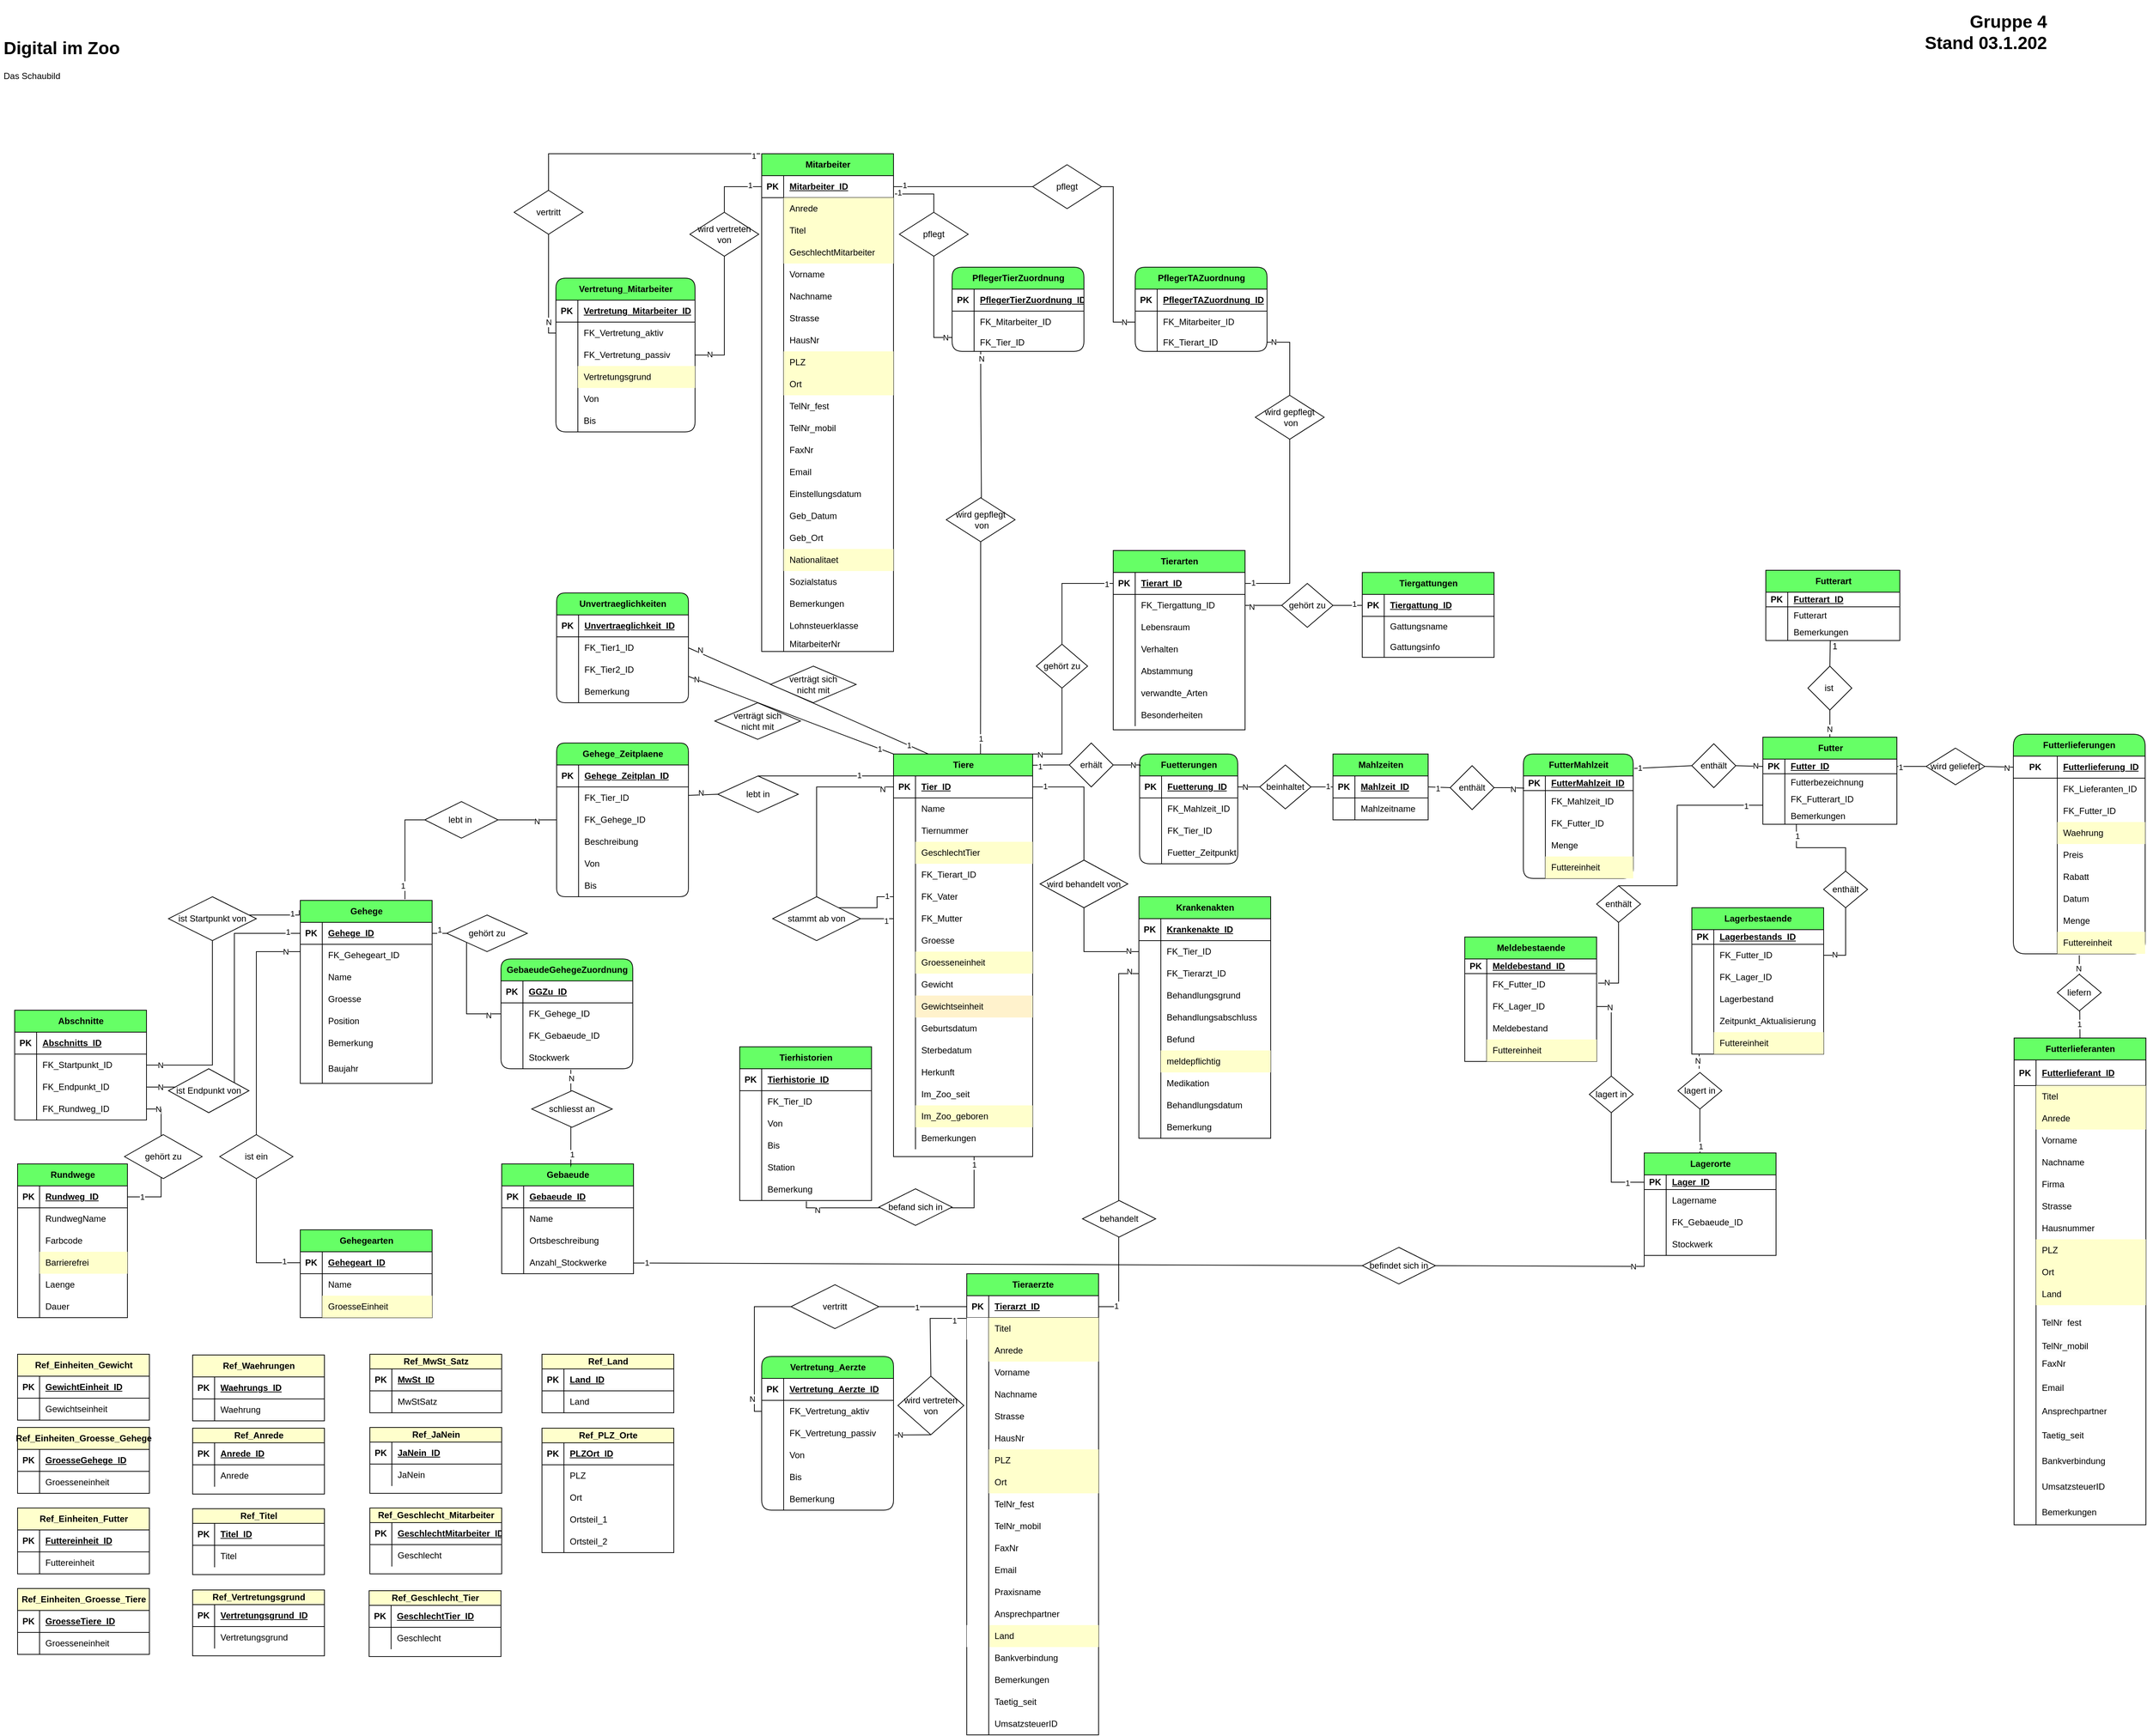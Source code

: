 <mxfile version="22.1.16" type="google">
  <diagram name="Seite-1" id="-sojiRnr_GVb1Hr8RhHS">
    <mxGraphModel dx="2838" dy="2449" grid="1" gridSize="10" guides="1" tooltips="1" connect="1" arrows="1" fold="1" page="1" pageScale="1" pageWidth="827" pageHeight="1169" math="0" shadow="0">
      <root>
        <mxCell id="0" />
        <mxCell id="1" parent="0" />
        <mxCell id="TEWHVtOE-U0IrleQzeUw-1" value="Gehege" style="shape=table;startSize=30;container=1;collapsible=1;childLayout=tableLayout;fixedRows=1;rowLines=0;fontStyle=1;align=center;resizeLast=1;html=1;fillColor=#66FF66;" parent="1" vertex="1">
          <mxGeometry x="-530" y="480" width="180" height="250" as="geometry" />
        </mxCell>
        <mxCell id="TEWHVtOE-U0IrleQzeUw-2" value="" style="shape=tableRow;horizontal=0;startSize=0;swimlaneHead=0;swimlaneBody=0;fillColor=none;collapsible=0;dropTarget=0;points=[[0,0.5],[1,0.5]];portConstraint=eastwest;top=0;left=0;right=0;bottom=1;" parent="TEWHVtOE-U0IrleQzeUw-1" vertex="1">
          <mxGeometry y="30" width="180" height="30" as="geometry" />
        </mxCell>
        <mxCell id="TEWHVtOE-U0IrleQzeUw-3" value="PK" style="shape=partialRectangle;connectable=0;fillColor=none;top=0;left=0;bottom=0;right=0;fontStyle=1;overflow=hidden;whiteSpace=wrap;html=1;" parent="TEWHVtOE-U0IrleQzeUw-2" vertex="1">
          <mxGeometry width="30" height="30" as="geometry">
            <mxRectangle width="30" height="30" as="alternateBounds" />
          </mxGeometry>
        </mxCell>
        <mxCell id="TEWHVtOE-U0IrleQzeUw-4" value="Gehege_ID" style="shape=partialRectangle;connectable=0;fillColor=none;top=0;left=0;bottom=0;right=0;align=left;spacingLeft=6;fontStyle=5;overflow=hidden;whiteSpace=wrap;html=1;" parent="TEWHVtOE-U0IrleQzeUw-2" vertex="1">
          <mxGeometry x="30" width="150" height="30" as="geometry">
            <mxRectangle width="150" height="30" as="alternateBounds" />
          </mxGeometry>
        </mxCell>
        <mxCell id="TEWHVtOE-U0IrleQzeUw-5" value="" style="shape=tableRow;horizontal=0;startSize=0;swimlaneHead=0;swimlaneBody=0;fillColor=none;collapsible=0;dropTarget=0;points=[[0,0.5],[1,0.5]];portConstraint=eastwest;top=0;left=0;right=0;bottom=0;" parent="TEWHVtOE-U0IrleQzeUw-1" vertex="1">
          <mxGeometry y="60" width="180" height="30" as="geometry" />
        </mxCell>
        <mxCell id="TEWHVtOE-U0IrleQzeUw-6" value="" style="shape=partialRectangle;connectable=0;fillColor=none;top=0;left=0;bottom=0;right=0;editable=1;overflow=hidden;whiteSpace=wrap;html=1;" parent="TEWHVtOE-U0IrleQzeUw-5" vertex="1">
          <mxGeometry width="30" height="30" as="geometry">
            <mxRectangle width="30" height="30" as="alternateBounds" />
          </mxGeometry>
        </mxCell>
        <mxCell id="TEWHVtOE-U0IrleQzeUw-7" value="FK_Gehegeart_ID" style="shape=partialRectangle;connectable=0;fillColor=none;top=0;left=0;bottom=0;right=0;align=left;spacingLeft=6;overflow=hidden;whiteSpace=wrap;html=1;" parent="TEWHVtOE-U0IrleQzeUw-5" vertex="1">
          <mxGeometry x="30" width="150" height="30" as="geometry">
            <mxRectangle width="150" height="30" as="alternateBounds" />
          </mxGeometry>
        </mxCell>
        <mxCell id="TEWHVtOE-U0IrleQzeUw-27" value="" style="shape=tableRow;horizontal=0;startSize=0;swimlaneHead=0;swimlaneBody=0;fillColor=none;collapsible=0;dropTarget=0;points=[[0,0.5],[1,0.5]];portConstraint=eastwest;top=0;left=0;right=0;bottom=0;" parent="TEWHVtOE-U0IrleQzeUw-1" vertex="1">
          <mxGeometry y="90" width="180" height="30" as="geometry" />
        </mxCell>
        <mxCell id="TEWHVtOE-U0IrleQzeUw-28" value="" style="shape=partialRectangle;connectable=0;fillColor=none;top=0;left=0;bottom=0;right=0;editable=1;overflow=hidden;whiteSpace=wrap;html=1;" parent="TEWHVtOE-U0IrleQzeUw-27" vertex="1">
          <mxGeometry width="30" height="30" as="geometry">
            <mxRectangle width="30" height="30" as="alternateBounds" />
          </mxGeometry>
        </mxCell>
        <mxCell id="TEWHVtOE-U0IrleQzeUw-29" value="Name" style="shape=partialRectangle;connectable=0;fillColor=none;top=0;left=0;bottom=0;right=0;align=left;spacingLeft=6;overflow=hidden;whiteSpace=wrap;html=1;" parent="TEWHVtOE-U0IrleQzeUw-27" vertex="1">
          <mxGeometry x="30" width="150" height="30" as="geometry">
            <mxRectangle width="150" height="30" as="alternateBounds" />
          </mxGeometry>
        </mxCell>
        <mxCell id="Rp65yO9FbnzSHu3aB-u2-309" value="" style="shape=tableRow;horizontal=0;startSize=0;swimlaneHead=0;swimlaneBody=0;fillColor=none;collapsible=0;dropTarget=0;points=[[0,0.5],[1,0.5]];portConstraint=eastwest;top=0;left=0;right=0;bottom=0;" parent="TEWHVtOE-U0IrleQzeUw-1" vertex="1">
          <mxGeometry y="120" width="180" height="30" as="geometry" />
        </mxCell>
        <mxCell id="Rp65yO9FbnzSHu3aB-u2-310" value="" style="shape=partialRectangle;connectable=0;fillColor=none;top=0;left=0;bottom=0;right=0;editable=1;overflow=hidden;whiteSpace=wrap;html=1;" parent="Rp65yO9FbnzSHu3aB-u2-309" vertex="1">
          <mxGeometry width="30" height="30" as="geometry">
            <mxRectangle width="30" height="30" as="alternateBounds" />
          </mxGeometry>
        </mxCell>
        <mxCell id="Rp65yO9FbnzSHu3aB-u2-311" value="Groesse" style="shape=partialRectangle;connectable=0;fillColor=none;top=0;left=0;bottom=0;right=0;align=left;spacingLeft=6;overflow=hidden;whiteSpace=wrap;html=1;" parent="Rp65yO9FbnzSHu3aB-u2-309" vertex="1">
          <mxGeometry x="30" width="150" height="30" as="geometry">
            <mxRectangle width="150" height="30" as="alternateBounds" />
          </mxGeometry>
        </mxCell>
        <mxCell id="Rp65yO9FbnzSHu3aB-u2-331" value="" style="shape=tableRow;horizontal=0;startSize=0;swimlaneHead=0;swimlaneBody=0;fillColor=none;collapsible=0;dropTarget=0;points=[[0,0.5],[1,0.5]];portConstraint=eastwest;top=0;left=0;right=0;bottom=0;" parent="TEWHVtOE-U0IrleQzeUw-1" vertex="1">
          <mxGeometry y="150" width="180" height="30" as="geometry" />
        </mxCell>
        <mxCell id="Rp65yO9FbnzSHu3aB-u2-332" value="" style="shape=partialRectangle;connectable=0;fillColor=none;top=0;left=0;bottom=0;right=0;editable=1;overflow=hidden;whiteSpace=wrap;html=1;" parent="Rp65yO9FbnzSHu3aB-u2-331" vertex="1">
          <mxGeometry width="30" height="30" as="geometry">
            <mxRectangle width="30" height="30" as="alternateBounds" />
          </mxGeometry>
        </mxCell>
        <mxCell id="Rp65yO9FbnzSHu3aB-u2-333" value="Position" style="shape=partialRectangle;connectable=0;fillColor=none;top=0;left=0;bottom=0;right=0;align=left;spacingLeft=6;overflow=hidden;whiteSpace=wrap;html=1;" parent="Rp65yO9FbnzSHu3aB-u2-331" vertex="1">
          <mxGeometry x="30" width="150" height="30" as="geometry">
            <mxRectangle width="150" height="30" as="alternateBounds" />
          </mxGeometry>
        </mxCell>
        <mxCell id="Rp65yO9FbnzSHu3aB-u2-334" value="" style="shape=tableRow;horizontal=0;startSize=0;swimlaneHead=0;swimlaneBody=0;fillColor=none;collapsible=0;dropTarget=0;points=[[0,0.5],[1,0.5]];portConstraint=eastwest;top=0;left=0;right=0;bottom=0;" parent="TEWHVtOE-U0IrleQzeUw-1" vertex="1">
          <mxGeometry y="180" width="180" height="30" as="geometry" />
        </mxCell>
        <mxCell id="Rp65yO9FbnzSHu3aB-u2-335" value="" style="shape=partialRectangle;connectable=0;fillColor=none;top=0;left=0;bottom=0;right=0;editable=1;overflow=hidden;whiteSpace=wrap;html=1;" parent="Rp65yO9FbnzSHu3aB-u2-334" vertex="1">
          <mxGeometry width="30" height="30" as="geometry">
            <mxRectangle width="30" height="30" as="alternateBounds" />
          </mxGeometry>
        </mxCell>
        <mxCell id="Rp65yO9FbnzSHu3aB-u2-336" value="Bemerkung" style="shape=partialRectangle;connectable=0;fillColor=none;top=0;left=0;bottom=0;right=0;align=left;spacingLeft=6;overflow=hidden;whiteSpace=wrap;html=1;" parent="Rp65yO9FbnzSHu3aB-u2-334" vertex="1">
          <mxGeometry x="30" width="150" height="30" as="geometry">
            <mxRectangle width="150" height="30" as="alternateBounds" />
          </mxGeometry>
        </mxCell>
        <mxCell id="Rp65yO9FbnzSHu3aB-u2-337" value="" style="shape=tableRow;horizontal=0;startSize=0;swimlaneHead=0;swimlaneBody=0;fillColor=none;collapsible=0;dropTarget=0;points=[[0,0.5],[1,0.5]];portConstraint=eastwest;top=0;left=0;right=0;bottom=0;" parent="TEWHVtOE-U0IrleQzeUw-1" vertex="1">
          <mxGeometry y="210" width="180" height="40" as="geometry" />
        </mxCell>
        <mxCell id="Rp65yO9FbnzSHu3aB-u2-338" value="" style="shape=partialRectangle;connectable=0;fillColor=none;top=0;left=0;bottom=0;right=0;editable=1;overflow=hidden;whiteSpace=wrap;html=1;" parent="Rp65yO9FbnzSHu3aB-u2-337" vertex="1">
          <mxGeometry width="30" height="40" as="geometry">
            <mxRectangle width="30" height="40" as="alternateBounds" />
          </mxGeometry>
        </mxCell>
        <mxCell id="Rp65yO9FbnzSHu3aB-u2-339" value="Baujahr" style="shape=partialRectangle;connectable=0;fillColor=none;top=0;left=0;bottom=0;right=0;align=left;spacingLeft=6;overflow=hidden;whiteSpace=wrap;html=1;" parent="Rp65yO9FbnzSHu3aB-u2-337" vertex="1">
          <mxGeometry x="30" width="150" height="40" as="geometry">
            <mxRectangle width="150" height="40" as="alternateBounds" />
          </mxGeometry>
        </mxCell>
        <mxCell id="TEWHVtOE-U0IrleQzeUw-56" value="Tierarten" style="shape=table;startSize=30;container=1;collapsible=1;childLayout=tableLayout;fixedRows=1;rowLines=0;fontStyle=1;align=center;resizeLast=1;html=1;fillColor=#66FF66;" parent="1" vertex="1">
          <mxGeometry x="580" y="2" width="180" height="245" as="geometry" />
        </mxCell>
        <mxCell id="TEWHVtOE-U0IrleQzeUw-57" value="" style="shape=tableRow;horizontal=0;startSize=0;swimlaneHead=0;swimlaneBody=0;fillColor=none;collapsible=0;dropTarget=0;points=[[0,0.5],[1,0.5]];portConstraint=eastwest;top=0;left=0;right=0;bottom=1;" parent="TEWHVtOE-U0IrleQzeUw-56" vertex="1">
          <mxGeometry y="30" width="180" height="30" as="geometry" />
        </mxCell>
        <mxCell id="TEWHVtOE-U0IrleQzeUw-58" value="PK" style="shape=partialRectangle;connectable=0;fillColor=none;top=0;left=0;bottom=0;right=0;fontStyle=1;overflow=hidden;whiteSpace=wrap;html=1;" parent="TEWHVtOE-U0IrleQzeUw-57" vertex="1">
          <mxGeometry width="30" height="30" as="geometry">
            <mxRectangle width="30" height="30" as="alternateBounds" />
          </mxGeometry>
        </mxCell>
        <mxCell id="TEWHVtOE-U0IrleQzeUw-59" value="Tierart_ID" style="shape=partialRectangle;connectable=0;fillColor=none;top=0;left=0;bottom=0;right=0;align=left;spacingLeft=6;fontStyle=5;overflow=hidden;whiteSpace=wrap;html=1;" parent="TEWHVtOE-U0IrleQzeUw-57" vertex="1">
          <mxGeometry x="30" width="150" height="30" as="geometry">
            <mxRectangle width="150" height="30" as="alternateBounds" />
          </mxGeometry>
        </mxCell>
        <mxCell id="IMe5NVAl8x7Li7Vpja-r-597" value="" style="shape=tableRow;horizontal=0;startSize=0;swimlaneHead=0;swimlaneBody=0;fillColor=none;collapsible=0;dropTarget=0;points=[[0,0.5],[1,0.5]];portConstraint=eastwest;top=0;left=0;right=0;bottom=0;" parent="TEWHVtOE-U0IrleQzeUw-56" vertex="1">
          <mxGeometry y="60" width="180" height="30" as="geometry" />
        </mxCell>
        <mxCell id="IMe5NVAl8x7Li7Vpja-r-598" value="" style="shape=partialRectangle;connectable=0;fillColor=none;top=0;left=0;bottom=0;right=0;editable=1;overflow=hidden;whiteSpace=wrap;html=1;" parent="IMe5NVAl8x7Li7Vpja-r-597" vertex="1">
          <mxGeometry width="30" height="30" as="geometry">
            <mxRectangle width="30" height="30" as="alternateBounds" />
          </mxGeometry>
        </mxCell>
        <mxCell id="IMe5NVAl8x7Li7Vpja-r-599" value="FK_Tiergattung_ID" style="shape=partialRectangle;connectable=0;fillColor=none;top=0;left=0;bottom=0;right=0;align=left;spacingLeft=6;overflow=hidden;whiteSpace=wrap;html=1;" parent="IMe5NVAl8x7Li7Vpja-r-597" vertex="1">
          <mxGeometry x="30" width="150" height="30" as="geometry">
            <mxRectangle width="150" height="30" as="alternateBounds" />
          </mxGeometry>
        </mxCell>
        <mxCell id="TEWHVtOE-U0IrleQzeUw-63" value="" style="shape=tableRow;horizontal=0;startSize=0;swimlaneHead=0;swimlaneBody=0;fillColor=none;collapsible=0;dropTarget=0;points=[[0,0.5],[1,0.5]];portConstraint=eastwest;top=0;left=0;right=0;bottom=0;" parent="TEWHVtOE-U0IrleQzeUw-56" vertex="1">
          <mxGeometry y="90" width="180" height="30" as="geometry" />
        </mxCell>
        <mxCell id="TEWHVtOE-U0IrleQzeUw-64" value="" style="shape=partialRectangle;connectable=0;fillColor=none;top=0;left=0;bottom=0;right=0;editable=1;overflow=hidden;whiteSpace=wrap;html=1;" parent="TEWHVtOE-U0IrleQzeUw-63" vertex="1">
          <mxGeometry width="30" height="30" as="geometry">
            <mxRectangle width="30" height="30" as="alternateBounds" />
          </mxGeometry>
        </mxCell>
        <mxCell id="TEWHVtOE-U0IrleQzeUw-65" value="Lebensraum" style="shape=partialRectangle;connectable=0;fillColor=none;top=0;left=0;bottom=0;right=0;align=left;spacingLeft=6;overflow=hidden;whiteSpace=wrap;html=1;" parent="TEWHVtOE-U0IrleQzeUw-63" vertex="1">
          <mxGeometry x="30" width="150" height="30" as="geometry">
            <mxRectangle width="150" height="30" as="alternateBounds" />
          </mxGeometry>
        </mxCell>
        <mxCell id="TEWHVtOE-U0IrleQzeUw-66" value="" style="shape=tableRow;horizontal=0;startSize=0;swimlaneHead=0;swimlaneBody=0;fillColor=none;collapsible=0;dropTarget=0;points=[[0,0.5],[1,0.5]];portConstraint=eastwest;top=0;left=0;right=0;bottom=0;" parent="TEWHVtOE-U0IrleQzeUw-56" vertex="1">
          <mxGeometry y="120" width="180" height="30" as="geometry" />
        </mxCell>
        <mxCell id="TEWHVtOE-U0IrleQzeUw-67" value="" style="shape=partialRectangle;connectable=0;fillColor=none;top=0;left=0;bottom=0;right=0;editable=1;overflow=hidden;whiteSpace=wrap;html=1;" parent="TEWHVtOE-U0IrleQzeUw-66" vertex="1">
          <mxGeometry width="30" height="30" as="geometry">
            <mxRectangle width="30" height="30" as="alternateBounds" />
          </mxGeometry>
        </mxCell>
        <mxCell id="TEWHVtOE-U0IrleQzeUw-68" value="Verhalten" style="shape=partialRectangle;connectable=0;fillColor=none;top=0;left=0;bottom=0;right=0;align=left;spacingLeft=6;overflow=hidden;whiteSpace=wrap;html=1;" parent="TEWHVtOE-U0IrleQzeUw-66" vertex="1">
          <mxGeometry x="30" width="150" height="30" as="geometry">
            <mxRectangle width="150" height="30" as="alternateBounds" />
          </mxGeometry>
        </mxCell>
        <mxCell id="Zu7QUzkPOAg0y70XNaJT-104" value="" style="shape=tableRow;horizontal=0;startSize=0;swimlaneHead=0;swimlaneBody=0;fillColor=none;collapsible=0;dropTarget=0;points=[[0,0.5],[1,0.5]];portConstraint=eastwest;top=0;left=0;right=0;bottom=0;" parent="TEWHVtOE-U0IrleQzeUw-56" vertex="1">
          <mxGeometry y="150" width="180" height="30" as="geometry" />
        </mxCell>
        <mxCell id="Zu7QUzkPOAg0y70XNaJT-105" value="" style="shape=partialRectangle;connectable=0;fillColor=none;top=0;left=0;bottom=0;right=0;editable=1;overflow=hidden;whiteSpace=wrap;html=1;" parent="Zu7QUzkPOAg0y70XNaJT-104" vertex="1">
          <mxGeometry width="30" height="30" as="geometry">
            <mxRectangle width="30" height="30" as="alternateBounds" />
          </mxGeometry>
        </mxCell>
        <mxCell id="Zu7QUzkPOAg0y70XNaJT-106" value="Abstammung" style="shape=partialRectangle;connectable=0;fillColor=none;top=0;left=0;bottom=0;right=0;align=left;spacingLeft=6;overflow=hidden;whiteSpace=wrap;html=1;" parent="Zu7QUzkPOAg0y70XNaJT-104" vertex="1">
          <mxGeometry x="30" width="150" height="30" as="geometry">
            <mxRectangle width="150" height="30" as="alternateBounds" />
          </mxGeometry>
        </mxCell>
        <mxCell id="0wjpjIGBcg2h0ZuYnNrj-128" value="" style="shape=tableRow;horizontal=0;startSize=0;swimlaneHead=0;swimlaneBody=0;fillColor=none;collapsible=0;dropTarget=0;points=[[0,0.5],[1,0.5]];portConstraint=eastwest;top=0;left=0;right=0;bottom=0;" parent="TEWHVtOE-U0IrleQzeUw-56" vertex="1">
          <mxGeometry y="180" width="180" height="30" as="geometry" />
        </mxCell>
        <mxCell id="0wjpjIGBcg2h0ZuYnNrj-129" value="" style="shape=partialRectangle;connectable=0;fillColor=none;top=0;left=0;bottom=0;right=0;editable=1;overflow=hidden;whiteSpace=wrap;html=1;" parent="0wjpjIGBcg2h0ZuYnNrj-128" vertex="1">
          <mxGeometry width="30" height="30" as="geometry">
            <mxRectangle width="30" height="30" as="alternateBounds" />
          </mxGeometry>
        </mxCell>
        <mxCell id="0wjpjIGBcg2h0ZuYnNrj-130" value="verwandte_Arten" style="shape=partialRectangle;connectable=0;fillColor=none;top=0;left=0;bottom=0;right=0;align=left;spacingLeft=6;overflow=hidden;whiteSpace=wrap;html=1;" parent="0wjpjIGBcg2h0ZuYnNrj-128" vertex="1">
          <mxGeometry x="30" width="150" height="30" as="geometry">
            <mxRectangle width="150" height="30" as="alternateBounds" />
          </mxGeometry>
        </mxCell>
        <mxCell id="0wjpjIGBcg2h0ZuYnNrj-131" value="" style="shape=tableRow;horizontal=0;startSize=0;swimlaneHead=0;swimlaneBody=0;fillColor=none;collapsible=0;dropTarget=0;points=[[0,0.5],[1,0.5]];portConstraint=eastwest;top=0;left=0;right=0;bottom=0;" parent="TEWHVtOE-U0IrleQzeUw-56" vertex="1">
          <mxGeometry y="210" width="180" height="30" as="geometry" />
        </mxCell>
        <mxCell id="0wjpjIGBcg2h0ZuYnNrj-132" value="" style="shape=partialRectangle;connectable=0;fillColor=none;top=0;left=0;bottom=0;right=0;editable=1;overflow=hidden;whiteSpace=wrap;html=1;" parent="0wjpjIGBcg2h0ZuYnNrj-131" vertex="1">
          <mxGeometry width="30" height="30" as="geometry">
            <mxRectangle width="30" height="30" as="alternateBounds" />
          </mxGeometry>
        </mxCell>
        <mxCell id="0wjpjIGBcg2h0ZuYnNrj-133" value="Besonderheiten" style="shape=partialRectangle;connectable=0;fillColor=none;top=0;left=0;bottom=0;right=0;align=left;spacingLeft=6;overflow=hidden;whiteSpace=wrap;html=1;" parent="0wjpjIGBcg2h0ZuYnNrj-131" vertex="1">
          <mxGeometry x="30" width="150" height="30" as="geometry">
            <mxRectangle width="150" height="30" as="alternateBounds" />
          </mxGeometry>
        </mxCell>
        <mxCell id="TEWHVtOE-U0IrleQzeUw-69" value="Mahlzeiten" style="shape=table;startSize=30;container=1;collapsible=1;childLayout=tableLayout;fixedRows=1;rowLines=0;fontStyle=1;align=center;resizeLast=1;html=1;fillColor=#66FF66;" parent="1" vertex="1">
          <mxGeometry x="880" y="280" width="130" height="90" as="geometry" />
        </mxCell>
        <mxCell id="TEWHVtOE-U0IrleQzeUw-70" value="" style="shape=tableRow;horizontal=0;startSize=0;swimlaneHead=0;swimlaneBody=0;fillColor=none;collapsible=0;dropTarget=0;points=[[0,0.5],[1,0.5]];portConstraint=eastwest;top=0;left=0;right=0;bottom=1;" parent="TEWHVtOE-U0IrleQzeUw-69" vertex="1">
          <mxGeometry y="30" width="130" height="30" as="geometry" />
        </mxCell>
        <mxCell id="TEWHVtOE-U0IrleQzeUw-71" value="PK" style="shape=partialRectangle;connectable=0;fillColor=none;top=0;left=0;bottom=0;right=0;fontStyle=1;overflow=hidden;whiteSpace=wrap;html=1;" parent="TEWHVtOE-U0IrleQzeUw-70" vertex="1">
          <mxGeometry width="30" height="30" as="geometry">
            <mxRectangle width="30" height="30" as="alternateBounds" />
          </mxGeometry>
        </mxCell>
        <mxCell id="TEWHVtOE-U0IrleQzeUw-72" value="Mahlzeit_ID" style="shape=partialRectangle;connectable=0;fillColor=none;top=0;left=0;bottom=0;right=0;align=left;spacingLeft=6;fontStyle=5;overflow=hidden;whiteSpace=wrap;html=1;" parent="TEWHVtOE-U0IrleQzeUw-70" vertex="1">
          <mxGeometry x="30" width="100" height="30" as="geometry">
            <mxRectangle width="100" height="30" as="alternateBounds" />
          </mxGeometry>
        </mxCell>
        <mxCell id="TEWHVtOE-U0IrleQzeUw-76" value="" style="shape=tableRow;horizontal=0;startSize=0;swimlaneHead=0;swimlaneBody=0;fillColor=none;collapsible=0;dropTarget=0;points=[[0,0.5],[1,0.5]];portConstraint=eastwest;top=0;left=0;right=0;bottom=0;" parent="TEWHVtOE-U0IrleQzeUw-69" vertex="1">
          <mxGeometry y="60" width="130" height="30" as="geometry" />
        </mxCell>
        <mxCell id="TEWHVtOE-U0IrleQzeUw-77" value="" style="shape=partialRectangle;connectable=0;fillColor=none;top=0;left=0;bottom=0;right=0;editable=1;overflow=hidden;whiteSpace=wrap;html=1;" parent="TEWHVtOE-U0IrleQzeUw-76" vertex="1">
          <mxGeometry width="30" height="30" as="geometry">
            <mxRectangle width="30" height="30" as="alternateBounds" />
          </mxGeometry>
        </mxCell>
        <mxCell id="TEWHVtOE-U0IrleQzeUw-78" value="Mahlzeitname" style="shape=partialRectangle;connectable=0;fillColor=none;top=0;left=0;bottom=0;right=0;align=left;spacingLeft=6;overflow=hidden;whiteSpace=wrap;html=1;" parent="TEWHVtOE-U0IrleQzeUw-76" vertex="1">
          <mxGeometry x="30" width="100" height="30" as="geometry">
            <mxRectangle width="100" height="30" as="alternateBounds" />
          </mxGeometry>
        </mxCell>
        <mxCell id="psa5Mzi7g1rSMqly3dDr-20" style="edgeStyle=orthogonalEdgeStyle;rounded=0;orthogonalLoop=1;jettySize=auto;html=1;exitX=0.5;exitY=0;exitDx=0;exitDy=0;entryX=0.5;entryY=1;entryDx=0;entryDy=0;endArrow=none;endFill=0;" parent="1" source="TEWHVtOE-U0IrleQzeUw-82" target="psa5Mzi7g1rSMqly3dDr-17" edge="1">
          <mxGeometry relative="1" as="geometry" />
        </mxCell>
        <mxCell id="psa5Mzi7g1rSMqly3dDr-21" value="N" style="edgeLabel;html=1;align=center;verticalAlign=middle;resizable=0;points=[];" parent="psa5Mzi7g1rSMqly3dDr-20" connectable="0" vertex="1">
          <mxGeometry x="-0.411" y="-1" relative="1" as="geometry">
            <mxPoint x="-2" as="offset" />
          </mxGeometry>
        </mxCell>
        <mxCell id="TEWHVtOE-U0IrleQzeUw-82" value="Futter" style="shape=table;startSize=30;container=1;collapsible=1;childLayout=tableLayout;fixedRows=1;rowLines=0;fontStyle=1;align=center;resizeLast=1;html=1;fillColor=#66FF66;" parent="1" vertex="1">
          <mxGeometry x="1467" y="257" width="183" height="119" as="geometry" />
        </mxCell>
        <mxCell id="TEWHVtOE-U0IrleQzeUw-83" value="" style="shape=tableRow;horizontal=0;startSize=0;swimlaneHead=0;swimlaneBody=0;fillColor=none;collapsible=0;dropTarget=0;points=[[0,0.5],[1,0.5]];portConstraint=eastwest;top=0;left=0;right=0;bottom=1;" parent="TEWHVtOE-U0IrleQzeUw-82" vertex="1">
          <mxGeometry y="30" width="183" height="20" as="geometry" />
        </mxCell>
        <mxCell id="TEWHVtOE-U0IrleQzeUw-84" value="PK" style="shape=partialRectangle;connectable=0;fillColor=none;top=0;left=0;bottom=0;right=0;fontStyle=1;overflow=hidden;whiteSpace=wrap;html=1;" parent="TEWHVtOE-U0IrleQzeUw-83" vertex="1">
          <mxGeometry width="30" height="20" as="geometry">
            <mxRectangle width="30" height="20" as="alternateBounds" />
          </mxGeometry>
        </mxCell>
        <mxCell id="TEWHVtOE-U0IrleQzeUw-85" value="Futter_ID" style="shape=partialRectangle;connectable=0;fillColor=none;top=0;left=0;bottom=0;right=0;align=left;spacingLeft=6;fontStyle=5;overflow=hidden;whiteSpace=wrap;html=1;" parent="TEWHVtOE-U0IrleQzeUw-83" vertex="1">
          <mxGeometry x="30" width="153" height="20" as="geometry">
            <mxRectangle width="153" height="20" as="alternateBounds" />
          </mxGeometry>
        </mxCell>
        <mxCell id="TEWHVtOE-U0IrleQzeUw-86" value="" style="shape=tableRow;horizontal=0;startSize=0;swimlaneHead=0;swimlaneBody=0;fillColor=none;collapsible=0;dropTarget=0;points=[[0,0.5],[1,0.5]];portConstraint=eastwest;top=0;left=0;right=0;bottom=0;" parent="TEWHVtOE-U0IrleQzeUw-82" vertex="1">
          <mxGeometry y="50" width="183" height="23" as="geometry" />
        </mxCell>
        <mxCell id="TEWHVtOE-U0IrleQzeUw-87" value="" style="shape=partialRectangle;connectable=0;fillColor=none;top=0;left=0;bottom=0;right=0;editable=1;overflow=hidden;whiteSpace=wrap;html=1;" parent="TEWHVtOE-U0IrleQzeUw-86" vertex="1">
          <mxGeometry width="30" height="23" as="geometry">
            <mxRectangle width="30" height="23" as="alternateBounds" />
          </mxGeometry>
        </mxCell>
        <mxCell id="TEWHVtOE-U0IrleQzeUw-88" value="Futterbezeichnung" style="shape=partialRectangle;connectable=0;fillColor=none;top=0;left=0;bottom=0;right=0;align=left;spacingLeft=6;overflow=hidden;whiteSpace=wrap;html=1;" parent="TEWHVtOE-U0IrleQzeUw-86" vertex="1">
          <mxGeometry x="30" width="153" height="23" as="geometry">
            <mxRectangle width="153" height="23" as="alternateBounds" />
          </mxGeometry>
        </mxCell>
        <mxCell id="psa5Mzi7g1rSMqly3dDr-14" value="" style="shape=tableRow;horizontal=0;startSize=0;swimlaneHead=0;swimlaneBody=0;fillColor=none;collapsible=0;dropTarget=0;points=[[0,0.5],[1,0.5]];portConstraint=eastwest;top=0;left=0;right=0;bottom=0;" parent="TEWHVtOE-U0IrleQzeUw-82" vertex="1">
          <mxGeometry y="73" width="183" height="23" as="geometry" />
        </mxCell>
        <mxCell id="psa5Mzi7g1rSMqly3dDr-15" value="" style="shape=partialRectangle;connectable=0;fillColor=none;top=0;left=0;bottom=0;right=0;editable=1;overflow=hidden;whiteSpace=wrap;html=1;" parent="psa5Mzi7g1rSMqly3dDr-14" vertex="1">
          <mxGeometry width="30" height="23" as="geometry">
            <mxRectangle width="30" height="23" as="alternateBounds" />
          </mxGeometry>
        </mxCell>
        <mxCell id="psa5Mzi7g1rSMqly3dDr-16" value="FK_Futterart_ID" style="shape=partialRectangle;connectable=0;fillColor=none;top=0;left=0;bottom=0;right=0;align=left;spacingLeft=6;overflow=hidden;whiteSpace=wrap;html=1;" parent="psa5Mzi7g1rSMqly3dDr-14" vertex="1">
          <mxGeometry x="30" width="153" height="23" as="geometry">
            <mxRectangle width="153" height="23" as="alternateBounds" />
          </mxGeometry>
        </mxCell>
        <mxCell id="dovqDvwgahzDCJzFUSnl-4" value="" style="shape=tableRow;horizontal=0;startSize=0;swimlaneHead=0;swimlaneBody=0;fillColor=none;collapsible=0;dropTarget=0;points=[[0,0.5],[1,0.5]];portConstraint=eastwest;top=0;left=0;right=0;bottom=0;" parent="TEWHVtOE-U0IrleQzeUw-82" vertex="1">
          <mxGeometry y="96" width="183" height="23" as="geometry" />
        </mxCell>
        <mxCell id="dovqDvwgahzDCJzFUSnl-5" value="" style="shape=partialRectangle;connectable=0;fillColor=none;top=0;left=0;bottom=0;right=0;editable=1;overflow=hidden;whiteSpace=wrap;html=1;" parent="dovqDvwgahzDCJzFUSnl-4" vertex="1">
          <mxGeometry width="30" height="23" as="geometry">
            <mxRectangle width="30" height="23" as="alternateBounds" />
          </mxGeometry>
        </mxCell>
        <mxCell id="dovqDvwgahzDCJzFUSnl-6" value="Bemerkungen" style="shape=partialRectangle;connectable=0;fillColor=none;top=0;left=0;bottom=0;right=0;align=left;spacingLeft=6;overflow=hidden;whiteSpace=wrap;html=1;" parent="dovqDvwgahzDCJzFUSnl-4" vertex="1">
          <mxGeometry x="30" width="153" height="23" as="geometry">
            <mxRectangle width="153" height="23" as="alternateBounds" />
          </mxGeometry>
        </mxCell>
        <mxCell id="TEWHVtOE-U0IrleQzeUw-95" value="Futterlieferanten" style="shape=table;startSize=30;container=1;collapsible=1;childLayout=tableLayout;fixedRows=1;rowLines=0;fontStyle=1;align=center;resizeLast=1;html=1;fillColor=#66FF66;" parent="1" vertex="1">
          <mxGeometry x="1810" y="668" width="180" height="665" as="geometry" />
        </mxCell>
        <mxCell id="TEWHVtOE-U0IrleQzeUw-96" value="" style="shape=tableRow;horizontal=0;startSize=0;swimlaneHead=0;swimlaneBody=0;fillColor=none;collapsible=0;dropTarget=0;points=[[0,0.5],[1,0.5]];portConstraint=eastwest;top=0;left=0;right=0;bottom=1;" parent="TEWHVtOE-U0IrleQzeUw-95" vertex="1">
          <mxGeometry y="30" width="180" height="35" as="geometry" />
        </mxCell>
        <mxCell id="TEWHVtOE-U0IrleQzeUw-97" value="PK" style="shape=partialRectangle;connectable=0;fillColor=none;top=0;left=0;bottom=0;right=0;fontStyle=1;overflow=hidden;whiteSpace=wrap;html=1;" parent="TEWHVtOE-U0IrleQzeUw-96" vertex="1">
          <mxGeometry width="30" height="35" as="geometry">
            <mxRectangle width="30" height="35" as="alternateBounds" />
          </mxGeometry>
        </mxCell>
        <mxCell id="TEWHVtOE-U0IrleQzeUw-98" value="Futterlieferant_ID" style="shape=partialRectangle;connectable=0;fillColor=none;top=0;left=0;bottom=0;right=0;align=left;spacingLeft=6;fontStyle=5;overflow=hidden;whiteSpace=wrap;html=1;" parent="TEWHVtOE-U0IrleQzeUw-96" vertex="1">
          <mxGeometry x="30" width="150" height="35" as="geometry">
            <mxRectangle width="150" height="35" as="alternateBounds" />
          </mxGeometry>
        </mxCell>
        <mxCell id="TEWHVtOE-U0IrleQzeUw-99" value="" style="shape=tableRow;horizontal=0;startSize=0;swimlaneHead=0;swimlaneBody=0;fillColor=none;collapsible=0;dropTarget=0;points=[[0,0.5],[1,0.5]];portConstraint=eastwest;top=0;left=0;right=0;bottom=0;" parent="TEWHVtOE-U0IrleQzeUw-95" vertex="1">
          <mxGeometry y="65" width="180" height="30" as="geometry" />
        </mxCell>
        <mxCell id="TEWHVtOE-U0IrleQzeUw-100" value="" style="shape=partialRectangle;connectable=0;fillColor=none;top=0;left=0;bottom=0;right=0;editable=1;overflow=hidden;whiteSpace=wrap;html=1;" parent="TEWHVtOE-U0IrleQzeUw-99" vertex="1">
          <mxGeometry width="30" height="30" as="geometry">
            <mxRectangle width="30" height="30" as="alternateBounds" />
          </mxGeometry>
        </mxCell>
        <mxCell id="TEWHVtOE-U0IrleQzeUw-101" value="Titel&lt;br&gt;" style="shape=partialRectangle;connectable=0;fillColor=#FFFFCC;top=0;left=0;bottom=0;right=0;align=left;spacingLeft=6;overflow=hidden;whiteSpace=wrap;html=1;" parent="TEWHVtOE-U0IrleQzeUw-99" vertex="1">
          <mxGeometry x="30" width="150" height="30" as="geometry">
            <mxRectangle width="150" height="30" as="alternateBounds" />
          </mxGeometry>
        </mxCell>
        <mxCell id="TEWHVtOE-U0IrleQzeUw-102" value="" style="shape=tableRow;horizontal=0;startSize=0;swimlaneHead=0;swimlaneBody=0;fillColor=none;collapsible=0;dropTarget=0;points=[[0,0.5],[1,0.5]];portConstraint=eastwest;top=0;left=0;right=0;bottom=0;" parent="TEWHVtOE-U0IrleQzeUw-95" vertex="1">
          <mxGeometry y="95" width="180" height="30" as="geometry" />
        </mxCell>
        <mxCell id="TEWHVtOE-U0IrleQzeUw-103" value="" style="shape=partialRectangle;connectable=0;fillColor=none;top=0;left=0;bottom=0;right=0;editable=1;overflow=hidden;whiteSpace=wrap;html=1;" parent="TEWHVtOE-U0IrleQzeUw-102" vertex="1">
          <mxGeometry width="30" height="30" as="geometry">
            <mxRectangle width="30" height="30" as="alternateBounds" />
          </mxGeometry>
        </mxCell>
        <mxCell id="TEWHVtOE-U0IrleQzeUw-104" value="Anrede" style="shape=partialRectangle;connectable=0;fillColor=#FFFFCC;top=0;left=0;bottom=0;right=0;align=left;spacingLeft=6;overflow=hidden;whiteSpace=wrap;html=1;" parent="TEWHVtOE-U0IrleQzeUw-102" vertex="1">
          <mxGeometry x="30" width="150" height="30" as="geometry">
            <mxRectangle width="150" height="30" as="alternateBounds" />
          </mxGeometry>
        </mxCell>
        <mxCell id="TEWHVtOE-U0IrleQzeUw-105" value="" style="shape=tableRow;horizontal=0;startSize=0;swimlaneHead=0;swimlaneBody=0;fillColor=none;collapsible=0;dropTarget=0;points=[[0,0.5],[1,0.5]];portConstraint=eastwest;top=0;left=0;right=0;bottom=0;" parent="TEWHVtOE-U0IrleQzeUw-95" vertex="1">
          <mxGeometry y="125" width="180" height="30" as="geometry" />
        </mxCell>
        <mxCell id="TEWHVtOE-U0IrleQzeUw-106" value="" style="shape=partialRectangle;connectable=0;fillColor=none;top=0;left=0;bottom=0;right=0;editable=1;overflow=hidden;whiteSpace=wrap;html=1;" parent="TEWHVtOE-U0IrleQzeUw-105" vertex="1">
          <mxGeometry width="30" height="30" as="geometry">
            <mxRectangle width="30" height="30" as="alternateBounds" />
          </mxGeometry>
        </mxCell>
        <mxCell id="TEWHVtOE-U0IrleQzeUw-107" value="Vorname" style="shape=partialRectangle;connectable=0;fillColor=none;top=0;left=0;bottom=0;right=0;align=left;spacingLeft=6;overflow=hidden;whiteSpace=wrap;html=1;" parent="TEWHVtOE-U0IrleQzeUw-105" vertex="1">
          <mxGeometry x="30" width="150" height="30" as="geometry">
            <mxRectangle width="150" height="30" as="alternateBounds" />
          </mxGeometry>
        </mxCell>
        <mxCell id="IMe5NVAl8x7Li7Vpja-r-2" value="" style="shape=tableRow;horizontal=0;startSize=0;swimlaneHead=0;swimlaneBody=0;fillColor=none;collapsible=0;dropTarget=0;points=[[0,0.5],[1,0.5]];portConstraint=eastwest;top=0;left=0;right=0;bottom=0;" parent="TEWHVtOE-U0IrleQzeUw-95" vertex="1">
          <mxGeometry y="155" width="180" height="30" as="geometry" />
        </mxCell>
        <mxCell id="IMe5NVAl8x7Li7Vpja-r-3" value="" style="shape=partialRectangle;connectable=0;fillColor=none;top=0;left=0;bottom=0;right=0;editable=1;overflow=hidden;whiteSpace=wrap;html=1;" parent="IMe5NVAl8x7Li7Vpja-r-2" vertex="1">
          <mxGeometry width="30" height="30" as="geometry">
            <mxRectangle width="30" height="30" as="alternateBounds" />
          </mxGeometry>
        </mxCell>
        <mxCell id="IMe5NVAl8x7Li7Vpja-r-4" value="Nachname" style="shape=partialRectangle;connectable=0;fillColor=none;top=0;left=0;bottom=0;right=0;align=left;spacingLeft=6;overflow=hidden;whiteSpace=wrap;html=1;" parent="IMe5NVAl8x7Li7Vpja-r-2" vertex="1">
          <mxGeometry x="30" width="150" height="30" as="geometry">
            <mxRectangle width="150" height="30" as="alternateBounds" />
          </mxGeometry>
        </mxCell>
        <mxCell id="IMe5NVAl8x7Li7Vpja-r-5" value="" style="shape=tableRow;horizontal=0;startSize=0;swimlaneHead=0;swimlaneBody=0;fillColor=none;collapsible=0;dropTarget=0;points=[[0,0.5],[1,0.5]];portConstraint=eastwest;top=0;left=0;right=0;bottom=0;" parent="TEWHVtOE-U0IrleQzeUw-95" vertex="1">
          <mxGeometry y="185" width="180" height="30" as="geometry" />
        </mxCell>
        <mxCell id="IMe5NVAl8x7Li7Vpja-r-6" value="" style="shape=partialRectangle;connectable=0;fillColor=none;top=0;left=0;bottom=0;right=0;editable=1;overflow=hidden;whiteSpace=wrap;html=1;" parent="IMe5NVAl8x7Li7Vpja-r-5" vertex="1">
          <mxGeometry width="30" height="30" as="geometry">
            <mxRectangle width="30" height="30" as="alternateBounds" />
          </mxGeometry>
        </mxCell>
        <mxCell id="IMe5NVAl8x7Li7Vpja-r-7" value="Firma" style="shape=partialRectangle;connectable=0;fillColor=none;top=0;left=0;bottom=0;right=0;align=left;spacingLeft=6;overflow=hidden;whiteSpace=wrap;html=1;" parent="IMe5NVAl8x7Li7Vpja-r-5" vertex="1">
          <mxGeometry x="30" width="150" height="30" as="geometry">
            <mxRectangle width="150" height="30" as="alternateBounds" />
          </mxGeometry>
        </mxCell>
        <mxCell id="IMe5NVAl8x7Li7Vpja-r-8" value="" style="shape=tableRow;horizontal=0;startSize=0;swimlaneHead=0;swimlaneBody=0;fillColor=none;collapsible=0;dropTarget=0;points=[[0,0.5],[1,0.5]];portConstraint=eastwest;top=0;left=0;right=0;bottom=0;" parent="TEWHVtOE-U0IrleQzeUw-95" vertex="1">
          <mxGeometry y="215" width="180" height="30" as="geometry" />
        </mxCell>
        <mxCell id="IMe5NVAl8x7Li7Vpja-r-9" value="" style="shape=partialRectangle;connectable=0;fillColor=none;top=0;left=0;bottom=0;right=0;editable=1;overflow=hidden;whiteSpace=wrap;html=1;" parent="IMe5NVAl8x7Li7Vpja-r-8" vertex="1">
          <mxGeometry width="30" height="30" as="geometry">
            <mxRectangle width="30" height="30" as="alternateBounds" />
          </mxGeometry>
        </mxCell>
        <mxCell id="IMe5NVAl8x7Li7Vpja-r-10" value="Strasse" style="shape=partialRectangle;connectable=0;fillColor=none;top=0;left=0;bottom=0;right=0;align=left;spacingLeft=6;overflow=hidden;whiteSpace=wrap;html=1;" parent="IMe5NVAl8x7Li7Vpja-r-8" vertex="1">
          <mxGeometry x="30" width="150" height="30" as="geometry">
            <mxRectangle width="150" height="30" as="alternateBounds" />
          </mxGeometry>
        </mxCell>
        <mxCell id="IMe5NVAl8x7Li7Vpja-r-33" value="" style="shape=tableRow;horizontal=0;startSize=0;swimlaneHead=0;swimlaneBody=0;fillColor=none;collapsible=0;dropTarget=0;points=[[0,0.5],[1,0.5]];portConstraint=eastwest;top=0;left=0;right=0;bottom=0;" parent="TEWHVtOE-U0IrleQzeUw-95" vertex="1">
          <mxGeometry y="245" width="180" height="30" as="geometry" />
        </mxCell>
        <mxCell id="IMe5NVAl8x7Li7Vpja-r-34" value="" style="shape=partialRectangle;connectable=0;fillColor=none;top=0;left=0;bottom=0;right=0;editable=1;overflow=hidden;whiteSpace=wrap;html=1;" parent="IMe5NVAl8x7Li7Vpja-r-33" vertex="1">
          <mxGeometry width="30" height="30" as="geometry">
            <mxRectangle width="30" height="30" as="alternateBounds" />
          </mxGeometry>
        </mxCell>
        <mxCell id="IMe5NVAl8x7Li7Vpja-r-35" value="Hausnummer" style="shape=partialRectangle;connectable=0;fillColor=none;top=0;left=0;bottom=0;right=0;align=left;spacingLeft=6;overflow=hidden;whiteSpace=wrap;html=1;" parent="IMe5NVAl8x7Li7Vpja-r-33" vertex="1">
          <mxGeometry x="30" width="150" height="30" as="geometry">
            <mxRectangle width="150" height="30" as="alternateBounds" />
          </mxGeometry>
        </mxCell>
        <mxCell id="IMe5NVAl8x7Li7Vpja-r-36" value="" style="shape=tableRow;horizontal=0;startSize=0;swimlaneHead=0;swimlaneBody=0;fillColor=none;collapsible=0;dropTarget=0;points=[[0,0.5],[1,0.5]];portConstraint=eastwest;top=0;left=0;right=0;bottom=0;" parent="TEWHVtOE-U0IrleQzeUw-95" vertex="1">
          <mxGeometry y="275" width="180" height="30" as="geometry" />
        </mxCell>
        <mxCell id="IMe5NVAl8x7Li7Vpja-r-37" value="" style="shape=partialRectangle;connectable=0;fillColor=none;top=0;left=0;bottom=0;right=0;editable=1;overflow=hidden;whiteSpace=wrap;html=1;" parent="IMe5NVAl8x7Li7Vpja-r-36" vertex="1">
          <mxGeometry width="30" height="30" as="geometry">
            <mxRectangle width="30" height="30" as="alternateBounds" />
          </mxGeometry>
        </mxCell>
        <mxCell id="IMe5NVAl8x7Li7Vpja-r-38" value="PLZ" style="shape=partialRectangle;connectable=0;fillColor=#FFFFCC;top=0;left=0;bottom=0;right=0;align=left;spacingLeft=6;overflow=hidden;whiteSpace=wrap;html=1;" parent="IMe5NVAl8x7Li7Vpja-r-36" vertex="1">
          <mxGeometry x="30" width="150" height="30" as="geometry">
            <mxRectangle width="150" height="30" as="alternateBounds" />
          </mxGeometry>
        </mxCell>
        <mxCell id="IMe5NVAl8x7Li7Vpja-r-39" value="" style="shape=tableRow;horizontal=0;startSize=0;swimlaneHead=0;swimlaneBody=0;fillColor=none;collapsible=0;dropTarget=0;points=[[0,0.5],[1,0.5]];portConstraint=eastwest;top=0;left=0;right=0;bottom=0;" parent="TEWHVtOE-U0IrleQzeUw-95" vertex="1">
          <mxGeometry y="305" width="180" height="30" as="geometry" />
        </mxCell>
        <mxCell id="IMe5NVAl8x7Li7Vpja-r-40" value="" style="shape=partialRectangle;connectable=0;fillColor=none;top=0;left=0;bottom=0;right=0;editable=1;overflow=hidden;whiteSpace=wrap;html=1;" parent="IMe5NVAl8x7Li7Vpja-r-39" vertex="1">
          <mxGeometry width="30" height="30" as="geometry">
            <mxRectangle width="30" height="30" as="alternateBounds" />
          </mxGeometry>
        </mxCell>
        <mxCell id="IMe5NVAl8x7Li7Vpja-r-41" value="Ort" style="shape=partialRectangle;connectable=0;fillColor=#FFFFCC;top=0;left=0;bottom=0;right=0;align=left;spacingLeft=6;overflow=hidden;whiteSpace=wrap;html=1;" parent="IMe5NVAl8x7Li7Vpja-r-39" vertex="1">
          <mxGeometry x="30" width="150" height="30" as="geometry">
            <mxRectangle width="150" height="30" as="alternateBounds" />
          </mxGeometry>
        </mxCell>
        <mxCell id="IMe5NVAl8x7Li7Vpja-r-42" value="" style="shape=tableRow;horizontal=0;startSize=0;swimlaneHead=0;swimlaneBody=0;fillColor=none;collapsible=0;dropTarget=0;points=[[0,0.5],[1,0.5]];portConstraint=eastwest;top=0;left=0;right=0;bottom=0;" parent="TEWHVtOE-U0IrleQzeUw-95" vertex="1">
          <mxGeometry y="335" width="180" height="30" as="geometry" />
        </mxCell>
        <mxCell id="IMe5NVAl8x7Li7Vpja-r-43" value="" style="shape=partialRectangle;connectable=0;fillColor=none;top=0;left=0;bottom=0;right=0;editable=1;overflow=hidden;whiteSpace=wrap;html=1;" parent="IMe5NVAl8x7Li7Vpja-r-42" vertex="1">
          <mxGeometry width="30" height="30" as="geometry">
            <mxRectangle width="30" height="30" as="alternateBounds" />
          </mxGeometry>
        </mxCell>
        <mxCell id="IMe5NVAl8x7Li7Vpja-r-44" value="Land" style="shape=partialRectangle;connectable=0;fillColor=#FFFFCC;top=0;left=0;bottom=0;right=0;align=left;spacingLeft=6;overflow=hidden;whiteSpace=wrap;html=1;" parent="IMe5NVAl8x7Li7Vpja-r-42" vertex="1">
          <mxGeometry x="30" width="150" height="30" as="geometry">
            <mxRectangle width="150" height="30" as="alternateBounds" />
          </mxGeometry>
        </mxCell>
        <mxCell id="IMe5NVAl8x7Li7Vpja-r-45" value="" style="shape=tableRow;horizontal=0;startSize=0;swimlaneHead=0;swimlaneBody=0;fillColor=none;collapsible=0;dropTarget=0;points=[[0,0.5],[1,0.5]];portConstraint=eastwest;top=0;left=0;right=0;bottom=0;" parent="TEWHVtOE-U0IrleQzeUw-95" vertex="1">
          <mxGeometry y="365" width="180" height="30" as="geometry" />
        </mxCell>
        <mxCell id="IMe5NVAl8x7Li7Vpja-r-46" value="" style="shape=partialRectangle;connectable=0;fillColor=none;top=0;left=0;bottom=0;right=0;editable=1;overflow=hidden;whiteSpace=wrap;html=1;" parent="IMe5NVAl8x7Li7Vpja-r-45" vertex="1">
          <mxGeometry width="30" height="30" as="geometry">
            <mxRectangle width="30" height="30" as="alternateBounds" />
          </mxGeometry>
        </mxCell>
        <mxCell id="IMe5NVAl8x7Li7Vpja-r-47" value="&#xa;&lt;span style=&quot;color: rgb(0, 0, 0); font-family: Helvetica; font-size: 12px; font-style: normal; font-variant-ligatures: normal; font-variant-caps: normal; font-weight: 400; letter-spacing: normal; orphans: 2; text-align: left; text-indent: 0px; text-transform: none; widows: 2; word-spacing: 0px; -webkit-text-stroke-width: 0px; background-color: rgb(251, 251, 251); text-decoration-thickness: initial; text-decoration-style: initial; text-decoration-color: initial; float: none; display: inline !important;&quot;&gt;TelNr_fest&lt;/span&gt;&#xa;&#xa;" style="shape=partialRectangle;connectable=0;fillColor=none;top=0;left=0;bottom=0;right=0;align=left;spacingLeft=6;overflow=hidden;whiteSpace=wrap;html=1;" parent="IMe5NVAl8x7Li7Vpja-r-45" vertex="1">
          <mxGeometry x="30" width="150" height="30" as="geometry">
            <mxRectangle width="150" height="30" as="alternateBounds" />
          </mxGeometry>
        </mxCell>
        <mxCell id="IMe5NVAl8x7Li7Vpja-r-48" value="" style="shape=tableRow;horizontal=0;startSize=0;swimlaneHead=0;swimlaneBody=0;fillColor=none;collapsible=0;dropTarget=0;points=[[0,0.5],[1,0.5]];portConstraint=eastwest;top=0;left=0;right=0;bottom=0;" parent="TEWHVtOE-U0IrleQzeUw-95" vertex="1">
          <mxGeometry y="395" width="180" height="35" as="geometry" />
        </mxCell>
        <mxCell id="IMe5NVAl8x7Li7Vpja-r-49" value="" style="shape=partialRectangle;connectable=0;fillColor=none;top=0;left=0;bottom=0;right=0;editable=1;overflow=hidden;whiteSpace=wrap;html=1;" parent="IMe5NVAl8x7Li7Vpja-r-48" vertex="1">
          <mxGeometry width="30" height="35" as="geometry">
            <mxRectangle width="30" height="35" as="alternateBounds" />
          </mxGeometry>
        </mxCell>
        <mxCell id="IMe5NVAl8x7Li7Vpja-r-50" value="&lt;br&gt;&lt;span style=&quot;color: rgb(0, 0, 0); font-family: Helvetica; font-size: 12px; font-style: normal; font-variant-ligatures: normal; font-variant-caps: normal; font-weight: 400; letter-spacing: normal; orphans: 2; text-align: left; text-indent: 0px; text-transform: none; widows: 2; word-spacing: 0px; -webkit-text-stroke-width: 0px; background-color: rgb(251, 251, 251); text-decoration-thickness: initial; text-decoration-style: initial; text-decoration-color: initial; float: none; display: inline !important;&quot;&gt;TelNr_mobil&lt;/span&gt;" style="shape=partialRectangle;connectable=0;fillColor=none;top=0;left=0;bottom=0;right=0;align=left;spacingLeft=6;overflow=hidden;whiteSpace=wrap;html=1;" parent="IMe5NVAl8x7Li7Vpja-r-48" vertex="1">
          <mxGeometry x="30" width="150" height="35" as="geometry">
            <mxRectangle width="150" height="35" as="alternateBounds" />
          </mxGeometry>
        </mxCell>
        <mxCell id="IMe5NVAl8x7Li7Vpja-r-53" value="" style="shape=tableRow;horizontal=0;startSize=0;swimlaneHead=0;swimlaneBody=0;fillColor=none;collapsible=0;dropTarget=0;points=[[0,0.5],[1,0.5]];portConstraint=eastwest;top=0;left=0;right=0;bottom=0;" parent="TEWHVtOE-U0IrleQzeUw-95" vertex="1">
          <mxGeometry y="430" width="180" height="30" as="geometry" />
        </mxCell>
        <mxCell id="IMe5NVAl8x7Li7Vpja-r-54" value="" style="shape=partialRectangle;connectable=0;fillColor=none;top=0;left=0;bottom=0;right=0;editable=1;overflow=hidden;whiteSpace=wrap;html=1;" parent="IMe5NVAl8x7Li7Vpja-r-53" vertex="1">
          <mxGeometry width="30" height="30" as="geometry">
            <mxRectangle width="30" height="30" as="alternateBounds" />
          </mxGeometry>
        </mxCell>
        <mxCell id="IMe5NVAl8x7Li7Vpja-r-55" value="FaxNr" style="shape=partialRectangle;connectable=0;fillColor=none;top=0;left=0;bottom=0;right=0;align=left;spacingLeft=6;overflow=hidden;whiteSpace=wrap;html=1;" parent="IMe5NVAl8x7Li7Vpja-r-53" vertex="1">
          <mxGeometry x="30" width="150" height="30" as="geometry">
            <mxRectangle width="150" height="30" as="alternateBounds" />
          </mxGeometry>
        </mxCell>
        <mxCell id="IMe5NVAl8x7Li7Vpja-r-56" value="" style="shape=tableRow;horizontal=0;startSize=0;swimlaneHead=0;swimlaneBody=0;fillColor=none;collapsible=0;dropTarget=0;points=[[0,0.5],[1,0.5]];portConstraint=eastwest;top=0;left=0;right=0;bottom=0;" parent="TEWHVtOE-U0IrleQzeUw-95" vertex="1">
          <mxGeometry y="460" width="180" height="35" as="geometry" />
        </mxCell>
        <mxCell id="IMe5NVAl8x7Li7Vpja-r-57" value="" style="shape=partialRectangle;connectable=0;fillColor=none;top=0;left=0;bottom=0;right=0;editable=1;overflow=hidden;whiteSpace=wrap;html=1;" parent="IMe5NVAl8x7Li7Vpja-r-56" vertex="1">
          <mxGeometry width="30" height="35" as="geometry">
            <mxRectangle width="30" height="35" as="alternateBounds" />
          </mxGeometry>
        </mxCell>
        <mxCell id="IMe5NVAl8x7Li7Vpja-r-58" value="Email" style="shape=partialRectangle;connectable=0;fillColor=none;top=0;left=0;bottom=0;right=0;align=left;spacingLeft=6;overflow=hidden;whiteSpace=wrap;html=1;" parent="IMe5NVAl8x7Li7Vpja-r-56" vertex="1">
          <mxGeometry x="30" width="150" height="35" as="geometry">
            <mxRectangle width="150" height="35" as="alternateBounds" />
          </mxGeometry>
        </mxCell>
        <mxCell id="IMe5NVAl8x7Li7Vpja-r-59" value="" style="shape=tableRow;horizontal=0;startSize=0;swimlaneHead=0;swimlaneBody=0;fillColor=none;collapsible=0;dropTarget=0;points=[[0,0.5],[1,0.5]];portConstraint=eastwest;top=0;left=0;right=0;bottom=0;" parent="TEWHVtOE-U0IrleQzeUw-95" vertex="1">
          <mxGeometry y="495" width="180" height="30" as="geometry" />
        </mxCell>
        <mxCell id="IMe5NVAl8x7Li7Vpja-r-60" value="" style="shape=partialRectangle;connectable=0;fillColor=none;top=0;left=0;bottom=0;right=0;editable=1;overflow=hidden;whiteSpace=wrap;html=1;" parent="IMe5NVAl8x7Li7Vpja-r-59" vertex="1">
          <mxGeometry width="30" height="30" as="geometry">
            <mxRectangle width="30" height="30" as="alternateBounds" />
          </mxGeometry>
        </mxCell>
        <mxCell id="IMe5NVAl8x7Li7Vpja-r-61" value="Ansprechpartner" style="shape=partialRectangle;connectable=0;fillColor=none;top=0;left=0;bottom=0;right=0;align=left;spacingLeft=6;overflow=hidden;whiteSpace=wrap;html=1;" parent="IMe5NVAl8x7Li7Vpja-r-59" vertex="1">
          <mxGeometry x="30" width="150" height="30" as="geometry">
            <mxRectangle width="150" height="30" as="alternateBounds" />
          </mxGeometry>
        </mxCell>
        <mxCell id="IMe5NVAl8x7Li7Vpja-r-62" value="" style="shape=tableRow;horizontal=0;startSize=0;swimlaneHead=0;swimlaneBody=0;fillColor=none;collapsible=0;dropTarget=0;points=[[0,0.5],[1,0.5]];portConstraint=eastwest;top=0;left=0;right=0;bottom=0;" parent="TEWHVtOE-U0IrleQzeUw-95" vertex="1">
          <mxGeometry y="525" width="180" height="35" as="geometry" />
        </mxCell>
        <mxCell id="IMe5NVAl8x7Li7Vpja-r-63" value="" style="shape=partialRectangle;connectable=0;fillColor=none;top=0;left=0;bottom=0;right=0;editable=1;overflow=hidden;whiteSpace=wrap;html=1;" parent="IMe5NVAl8x7Li7Vpja-r-62" vertex="1">
          <mxGeometry width="30" height="35" as="geometry">
            <mxRectangle width="30" height="35" as="alternateBounds" />
          </mxGeometry>
        </mxCell>
        <mxCell id="IMe5NVAl8x7Li7Vpja-r-64" value="Taetig_seit" style="shape=partialRectangle;connectable=0;fillColor=none;top=0;left=0;bottom=0;right=0;align=left;spacingLeft=6;overflow=hidden;whiteSpace=wrap;html=1;" parent="IMe5NVAl8x7Li7Vpja-r-62" vertex="1">
          <mxGeometry x="30" width="150" height="35" as="geometry">
            <mxRectangle width="150" height="35" as="alternateBounds" />
          </mxGeometry>
        </mxCell>
        <mxCell id="IMe5NVAl8x7Li7Vpja-r-65" value="" style="shape=tableRow;horizontal=0;startSize=0;swimlaneHead=0;swimlaneBody=0;fillColor=none;collapsible=0;dropTarget=0;points=[[0,0.5],[1,0.5]];portConstraint=eastwest;top=0;left=0;right=0;bottom=0;" parent="TEWHVtOE-U0IrleQzeUw-95" vertex="1">
          <mxGeometry y="560" width="180" height="35" as="geometry" />
        </mxCell>
        <mxCell id="IMe5NVAl8x7Li7Vpja-r-66" value="" style="shape=partialRectangle;connectable=0;fillColor=none;top=0;left=0;bottom=0;right=0;editable=1;overflow=hidden;whiteSpace=wrap;html=1;" parent="IMe5NVAl8x7Li7Vpja-r-65" vertex="1">
          <mxGeometry width="30" height="35" as="geometry">
            <mxRectangle width="30" height="35" as="alternateBounds" />
          </mxGeometry>
        </mxCell>
        <mxCell id="IMe5NVAl8x7Li7Vpja-r-67" value="Bankverbindung" style="shape=partialRectangle;connectable=0;fillColor=none;top=0;left=0;bottom=0;right=0;align=left;spacingLeft=6;overflow=hidden;whiteSpace=wrap;html=1;" parent="IMe5NVAl8x7Li7Vpja-r-65" vertex="1">
          <mxGeometry x="30" width="150" height="35" as="geometry">
            <mxRectangle width="150" height="35" as="alternateBounds" />
          </mxGeometry>
        </mxCell>
        <mxCell id="IMe5NVAl8x7Li7Vpja-r-68" value="" style="shape=tableRow;horizontal=0;startSize=0;swimlaneHead=0;swimlaneBody=0;fillColor=none;collapsible=0;dropTarget=0;points=[[0,0.5],[1,0.5]];portConstraint=eastwest;top=0;left=0;right=0;bottom=0;" parent="TEWHVtOE-U0IrleQzeUw-95" vertex="1">
          <mxGeometry y="595" width="180" height="35" as="geometry" />
        </mxCell>
        <mxCell id="IMe5NVAl8x7Li7Vpja-r-69" value="" style="shape=partialRectangle;connectable=0;fillColor=none;top=0;left=0;bottom=0;right=0;editable=1;overflow=hidden;whiteSpace=wrap;html=1;" parent="IMe5NVAl8x7Li7Vpja-r-68" vertex="1">
          <mxGeometry width="30" height="35" as="geometry">
            <mxRectangle width="30" height="35" as="alternateBounds" />
          </mxGeometry>
        </mxCell>
        <mxCell id="IMe5NVAl8x7Li7Vpja-r-70" value="UmsatzsteuerID" style="shape=partialRectangle;connectable=0;fillColor=none;top=0;left=0;bottom=0;right=0;align=left;spacingLeft=6;overflow=hidden;whiteSpace=wrap;html=1;" parent="IMe5NVAl8x7Li7Vpja-r-68" vertex="1">
          <mxGeometry x="30" width="150" height="35" as="geometry">
            <mxRectangle width="150" height="35" as="alternateBounds" />
          </mxGeometry>
        </mxCell>
        <mxCell id="IMe5NVAl8x7Li7Vpja-r-71" value="" style="shape=tableRow;horizontal=0;startSize=0;swimlaneHead=0;swimlaneBody=0;fillColor=none;collapsible=0;dropTarget=0;points=[[0,0.5],[1,0.5]];portConstraint=eastwest;top=0;left=0;right=0;bottom=0;" parent="TEWHVtOE-U0IrleQzeUw-95" vertex="1">
          <mxGeometry y="630" width="180" height="35" as="geometry" />
        </mxCell>
        <mxCell id="IMe5NVAl8x7Li7Vpja-r-72" value="" style="shape=partialRectangle;connectable=0;fillColor=none;top=0;left=0;bottom=0;right=0;editable=1;overflow=hidden;whiteSpace=wrap;html=1;" parent="IMe5NVAl8x7Li7Vpja-r-71" vertex="1">
          <mxGeometry width="30" height="35" as="geometry">
            <mxRectangle width="30" height="35" as="alternateBounds" />
          </mxGeometry>
        </mxCell>
        <mxCell id="IMe5NVAl8x7Li7Vpja-r-73" value="Bemerkungen" style="shape=partialRectangle;connectable=0;fillColor=none;top=0;left=0;bottom=0;right=0;align=left;spacingLeft=6;overflow=hidden;whiteSpace=wrap;html=1;" parent="IMe5NVAl8x7Li7Vpja-r-71" vertex="1">
          <mxGeometry x="30" width="150" height="35" as="geometry">
            <mxRectangle width="150" height="35" as="alternateBounds" />
          </mxGeometry>
        </mxCell>
        <mxCell id="TEWHVtOE-U0IrleQzeUw-147" value="Mitarbeiter" style="shape=table;startSize=30;container=1;collapsible=1;childLayout=tableLayout;fixedRows=1;rowLines=0;fontStyle=1;align=center;resizeLast=1;html=1;fillColor=#66FF66;" parent="1" vertex="1">
          <mxGeometry x="100" y="-540" width="180" height="680" as="geometry" />
        </mxCell>
        <mxCell id="TEWHVtOE-U0IrleQzeUw-148" value="" style="shape=tableRow;horizontal=0;startSize=0;swimlaneHead=0;swimlaneBody=0;fillColor=none;collapsible=0;dropTarget=0;points=[[0,0.5],[1,0.5]];portConstraint=eastwest;top=0;left=0;right=0;bottom=1;" parent="TEWHVtOE-U0IrleQzeUw-147" vertex="1">
          <mxGeometry y="30" width="180" height="30" as="geometry" />
        </mxCell>
        <mxCell id="TEWHVtOE-U0IrleQzeUw-149" value="PK" style="shape=partialRectangle;connectable=0;fillColor=none;top=0;left=0;bottom=0;right=0;fontStyle=1;overflow=hidden;whiteSpace=wrap;html=1;" parent="TEWHVtOE-U0IrleQzeUw-148" vertex="1">
          <mxGeometry width="30" height="30" as="geometry">
            <mxRectangle width="30" height="30" as="alternateBounds" />
          </mxGeometry>
        </mxCell>
        <mxCell id="TEWHVtOE-U0IrleQzeUw-150" value="Mitarbeiter_ID" style="shape=partialRectangle;connectable=0;fillColor=none;top=0;left=0;bottom=0;right=0;align=left;spacingLeft=6;fontStyle=5;overflow=hidden;whiteSpace=wrap;html=1;" parent="TEWHVtOE-U0IrleQzeUw-148" vertex="1">
          <mxGeometry x="30" width="150" height="30" as="geometry">
            <mxRectangle width="150" height="30" as="alternateBounds" />
          </mxGeometry>
        </mxCell>
        <mxCell id="TEWHVtOE-U0IrleQzeUw-154" value="" style="shape=tableRow;horizontal=0;startSize=0;swimlaneHead=0;swimlaneBody=0;fillColor=none;collapsible=0;dropTarget=0;points=[[0,0.5],[1,0.5]];portConstraint=eastwest;top=0;left=0;right=0;bottom=0;" parent="TEWHVtOE-U0IrleQzeUw-147" vertex="1">
          <mxGeometry y="60" width="180" height="30" as="geometry" />
        </mxCell>
        <mxCell id="TEWHVtOE-U0IrleQzeUw-155" value="" style="shape=partialRectangle;connectable=0;fillColor=none;top=0;left=0;bottom=0;right=0;editable=1;overflow=hidden;whiteSpace=wrap;html=1;" parent="TEWHVtOE-U0IrleQzeUw-154" vertex="1">
          <mxGeometry width="30" height="30" as="geometry">
            <mxRectangle width="30" height="30" as="alternateBounds" />
          </mxGeometry>
        </mxCell>
        <mxCell id="TEWHVtOE-U0IrleQzeUw-156" value="Anrede" style="shape=partialRectangle;connectable=0;fillColor=#FFFFCC;top=0;left=0;bottom=0;right=0;align=left;spacingLeft=6;overflow=hidden;whiteSpace=wrap;html=1;" parent="TEWHVtOE-U0IrleQzeUw-154" vertex="1">
          <mxGeometry x="30" width="150" height="30" as="geometry">
            <mxRectangle width="150" height="30" as="alternateBounds" />
          </mxGeometry>
        </mxCell>
        <mxCell id="IMe5NVAl8x7Li7Vpja-r-349" value="" style="shape=tableRow;horizontal=0;startSize=0;swimlaneHead=0;swimlaneBody=0;fillColor=none;collapsible=0;dropTarget=0;points=[[0,0.5],[1,0.5]];portConstraint=eastwest;top=0;left=0;right=0;bottom=0;" parent="TEWHVtOE-U0IrleQzeUw-147" vertex="1">
          <mxGeometry y="90" width="180" height="30" as="geometry" />
        </mxCell>
        <mxCell id="IMe5NVAl8x7Li7Vpja-r-350" value="" style="shape=partialRectangle;connectable=0;fillColor=none;top=0;left=0;bottom=0;right=0;editable=1;overflow=hidden;whiteSpace=wrap;html=1;" parent="IMe5NVAl8x7Li7Vpja-r-349" vertex="1">
          <mxGeometry width="30" height="30" as="geometry">
            <mxRectangle width="30" height="30" as="alternateBounds" />
          </mxGeometry>
        </mxCell>
        <mxCell id="IMe5NVAl8x7Li7Vpja-r-351" value="Titel" style="shape=partialRectangle;connectable=0;fillColor=#FFFFCC;top=0;left=0;bottom=0;right=0;align=left;spacingLeft=6;overflow=hidden;whiteSpace=wrap;html=1;" parent="IMe5NVAl8x7Li7Vpja-r-349" vertex="1">
          <mxGeometry x="30" width="150" height="30" as="geometry">
            <mxRectangle width="150" height="30" as="alternateBounds" />
          </mxGeometry>
        </mxCell>
        <mxCell id="TEWHVtOE-U0IrleQzeUw-157" value="" style="shape=tableRow;horizontal=0;startSize=0;swimlaneHead=0;swimlaneBody=0;fillColor=none;collapsible=0;dropTarget=0;points=[[0,0.5],[1,0.5]];portConstraint=eastwest;top=0;left=0;right=0;bottom=0;" parent="TEWHVtOE-U0IrleQzeUw-147" vertex="1">
          <mxGeometry y="120" width="180" height="30" as="geometry" />
        </mxCell>
        <mxCell id="TEWHVtOE-U0IrleQzeUw-158" value="" style="shape=partialRectangle;connectable=0;fillColor=none;top=0;left=0;bottom=0;right=0;editable=1;overflow=hidden;whiteSpace=wrap;html=1;" parent="TEWHVtOE-U0IrleQzeUw-157" vertex="1">
          <mxGeometry width="30" height="30" as="geometry">
            <mxRectangle width="30" height="30" as="alternateBounds" />
          </mxGeometry>
        </mxCell>
        <mxCell id="TEWHVtOE-U0IrleQzeUw-159" value="GeschlechtMitarbeiter" style="shape=partialRectangle;connectable=0;fillColor=#FFFFCC;top=0;left=0;bottom=0;right=0;align=left;spacingLeft=6;overflow=hidden;whiteSpace=wrap;html=1;" parent="TEWHVtOE-U0IrleQzeUw-157" vertex="1">
          <mxGeometry x="30" width="150" height="30" as="geometry">
            <mxRectangle width="150" height="30" as="alternateBounds" />
          </mxGeometry>
        </mxCell>
        <mxCell id="Rp65yO9FbnzSHu3aB-u2-1" value="" style="shape=tableRow;horizontal=0;startSize=0;swimlaneHead=0;swimlaneBody=0;fillColor=none;collapsible=0;dropTarget=0;points=[[0,0.5],[1,0.5]];portConstraint=eastwest;top=0;left=0;right=0;bottom=0;" parent="TEWHVtOE-U0IrleQzeUw-147" vertex="1">
          <mxGeometry y="150" width="180" height="30" as="geometry" />
        </mxCell>
        <mxCell id="Rp65yO9FbnzSHu3aB-u2-2" value="" style="shape=partialRectangle;connectable=0;fillColor=none;top=0;left=0;bottom=0;right=0;editable=1;overflow=hidden;whiteSpace=wrap;html=1;" parent="Rp65yO9FbnzSHu3aB-u2-1" vertex="1">
          <mxGeometry width="30" height="30" as="geometry">
            <mxRectangle width="30" height="30" as="alternateBounds" />
          </mxGeometry>
        </mxCell>
        <mxCell id="Rp65yO9FbnzSHu3aB-u2-3" value="Vorname" style="shape=partialRectangle;connectable=0;fillColor=none;top=0;left=0;bottom=0;right=0;align=left;spacingLeft=6;overflow=hidden;whiteSpace=wrap;html=1;" parent="Rp65yO9FbnzSHu3aB-u2-1" vertex="1">
          <mxGeometry x="30" width="150" height="30" as="geometry">
            <mxRectangle width="150" height="30" as="alternateBounds" />
          </mxGeometry>
        </mxCell>
        <mxCell id="Rp65yO9FbnzSHu3aB-u2-4" value="" style="shape=tableRow;horizontal=0;startSize=0;swimlaneHead=0;swimlaneBody=0;fillColor=none;collapsible=0;dropTarget=0;points=[[0,0.5],[1,0.5]];portConstraint=eastwest;top=0;left=0;right=0;bottom=0;" parent="TEWHVtOE-U0IrleQzeUw-147" vertex="1">
          <mxGeometry y="180" width="180" height="30" as="geometry" />
        </mxCell>
        <mxCell id="Rp65yO9FbnzSHu3aB-u2-5" value="" style="shape=partialRectangle;connectable=0;fillColor=none;top=0;left=0;bottom=0;right=0;editable=1;overflow=hidden;whiteSpace=wrap;html=1;" parent="Rp65yO9FbnzSHu3aB-u2-4" vertex="1">
          <mxGeometry width="30" height="30" as="geometry">
            <mxRectangle width="30" height="30" as="alternateBounds" />
          </mxGeometry>
        </mxCell>
        <mxCell id="Rp65yO9FbnzSHu3aB-u2-6" value="Nachname" style="shape=partialRectangle;connectable=0;fillColor=none;top=0;left=0;bottom=0;right=0;align=left;spacingLeft=6;overflow=hidden;whiteSpace=wrap;html=1;" parent="Rp65yO9FbnzSHu3aB-u2-4" vertex="1">
          <mxGeometry x="30" width="150" height="30" as="geometry">
            <mxRectangle width="150" height="30" as="alternateBounds" />
          </mxGeometry>
        </mxCell>
        <mxCell id="Rp65yO9FbnzSHu3aB-u2-7" value="" style="shape=tableRow;horizontal=0;startSize=0;swimlaneHead=0;swimlaneBody=0;fillColor=none;collapsible=0;dropTarget=0;points=[[0,0.5],[1,0.5]];portConstraint=eastwest;top=0;left=0;right=0;bottom=0;" parent="TEWHVtOE-U0IrleQzeUw-147" vertex="1">
          <mxGeometry y="210" width="180" height="30" as="geometry" />
        </mxCell>
        <mxCell id="Rp65yO9FbnzSHu3aB-u2-8" value="" style="shape=partialRectangle;connectable=0;fillColor=none;top=0;left=0;bottom=0;right=0;editable=1;overflow=hidden;whiteSpace=wrap;html=1;" parent="Rp65yO9FbnzSHu3aB-u2-7" vertex="1">
          <mxGeometry width="30" height="30" as="geometry">
            <mxRectangle width="30" height="30" as="alternateBounds" />
          </mxGeometry>
        </mxCell>
        <mxCell id="Rp65yO9FbnzSHu3aB-u2-9" value="Strasse" style="shape=partialRectangle;connectable=0;fillColor=none;top=0;left=0;bottom=0;right=0;align=left;spacingLeft=6;overflow=hidden;whiteSpace=wrap;html=1;" parent="Rp65yO9FbnzSHu3aB-u2-7" vertex="1">
          <mxGeometry x="30" width="150" height="30" as="geometry">
            <mxRectangle width="150" height="30" as="alternateBounds" />
          </mxGeometry>
        </mxCell>
        <mxCell id="Rp65yO9FbnzSHu3aB-u2-10" value="" style="shape=tableRow;horizontal=0;startSize=0;swimlaneHead=0;swimlaneBody=0;fillColor=none;collapsible=0;dropTarget=0;points=[[0,0.5],[1,0.5]];portConstraint=eastwest;top=0;left=0;right=0;bottom=0;" parent="TEWHVtOE-U0IrleQzeUw-147" vertex="1">
          <mxGeometry y="240" width="180" height="30" as="geometry" />
        </mxCell>
        <mxCell id="Rp65yO9FbnzSHu3aB-u2-11" value="" style="shape=partialRectangle;connectable=0;fillColor=none;top=0;left=0;bottom=0;right=0;editable=1;overflow=hidden;whiteSpace=wrap;html=1;" parent="Rp65yO9FbnzSHu3aB-u2-10" vertex="1">
          <mxGeometry width="30" height="30" as="geometry">
            <mxRectangle width="30" height="30" as="alternateBounds" />
          </mxGeometry>
        </mxCell>
        <mxCell id="Rp65yO9FbnzSHu3aB-u2-12" value="HausNr" style="shape=partialRectangle;connectable=0;fillColor=none;top=0;left=0;bottom=0;right=0;align=left;spacingLeft=6;overflow=hidden;whiteSpace=wrap;html=1;" parent="Rp65yO9FbnzSHu3aB-u2-10" vertex="1">
          <mxGeometry x="30" width="150" height="30" as="geometry">
            <mxRectangle width="150" height="30" as="alternateBounds" />
          </mxGeometry>
        </mxCell>
        <mxCell id="Rp65yO9FbnzSHu3aB-u2-13" value="" style="shape=tableRow;horizontal=0;startSize=0;swimlaneHead=0;swimlaneBody=0;fillColor=none;collapsible=0;dropTarget=0;points=[[0,0.5],[1,0.5]];portConstraint=eastwest;top=0;left=0;right=0;bottom=0;" parent="TEWHVtOE-U0IrleQzeUw-147" vertex="1">
          <mxGeometry y="270" width="180" height="30" as="geometry" />
        </mxCell>
        <mxCell id="Rp65yO9FbnzSHu3aB-u2-14" value="" style="shape=partialRectangle;connectable=0;fillColor=none;top=0;left=0;bottom=0;right=0;editable=1;overflow=hidden;whiteSpace=wrap;html=1;" parent="Rp65yO9FbnzSHu3aB-u2-13" vertex="1">
          <mxGeometry width="30" height="30" as="geometry">
            <mxRectangle width="30" height="30" as="alternateBounds" />
          </mxGeometry>
        </mxCell>
        <mxCell id="Rp65yO9FbnzSHu3aB-u2-15" value="PLZ" style="shape=partialRectangle;connectable=0;fillColor=#FFFFCC;top=0;left=0;bottom=0;right=0;align=left;spacingLeft=6;overflow=hidden;whiteSpace=wrap;html=1;" parent="Rp65yO9FbnzSHu3aB-u2-13" vertex="1">
          <mxGeometry x="30" width="150" height="30" as="geometry">
            <mxRectangle width="150" height="30" as="alternateBounds" />
          </mxGeometry>
        </mxCell>
        <mxCell id="Rp65yO9FbnzSHu3aB-u2-16" value="" style="shape=tableRow;horizontal=0;startSize=0;swimlaneHead=0;swimlaneBody=0;fillColor=none;collapsible=0;dropTarget=0;points=[[0,0.5],[1,0.5]];portConstraint=eastwest;top=0;left=0;right=0;bottom=0;" parent="TEWHVtOE-U0IrleQzeUw-147" vertex="1">
          <mxGeometry y="300" width="180" height="30" as="geometry" />
        </mxCell>
        <mxCell id="Rp65yO9FbnzSHu3aB-u2-17" value="" style="shape=partialRectangle;connectable=0;fillColor=none;top=0;left=0;bottom=0;right=0;editable=1;overflow=hidden;whiteSpace=wrap;html=1;" parent="Rp65yO9FbnzSHu3aB-u2-16" vertex="1">
          <mxGeometry width="30" height="30" as="geometry">
            <mxRectangle width="30" height="30" as="alternateBounds" />
          </mxGeometry>
        </mxCell>
        <mxCell id="Rp65yO9FbnzSHu3aB-u2-18" value="Ort" style="shape=partialRectangle;connectable=0;fillColor=#FFFFCC;top=0;left=0;bottom=0;right=0;align=left;spacingLeft=6;overflow=hidden;whiteSpace=wrap;html=1;" parent="Rp65yO9FbnzSHu3aB-u2-16" vertex="1">
          <mxGeometry x="30" width="150" height="30" as="geometry">
            <mxRectangle width="150" height="30" as="alternateBounds" />
          </mxGeometry>
        </mxCell>
        <mxCell id="Rp65yO9FbnzSHu3aB-u2-19" value="" style="shape=tableRow;horizontal=0;startSize=0;swimlaneHead=0;swimlaneBody=0;fillColor=none;collapsible=0;dropTarget=0;points=[[0,0.5],[1,0.5]];portConstraint=eastwest;top=0;left=0;right=0;bottom=0;" parent="TEWHVtOE-U0IrleQzeUw-147" vertex="1">
          <mxGeometry y="330" width="180" height="30" as="geometry" />
        </mxCell>
        <mxCell id="Rp65yO9FbnzSHu3aB-u2-20" value="" style="shape=partialRectangle;connectable=0;fillColor=none;top=0;left=0;bottom=0;right=0;editable=1;overflow=hidden;whiteSpace=wrap;html=1;" parent="Rp65yO9FbnzSHu3aB-u2-19" vertex="1">
          <mxGeometry width="30" height="30" as="geometry">
            <mxRectangle width="30" height="30" as="alternateBounds" />
          </mxGeometry>
        </mxCell>
        <mxCell id="Rp65yO9FbnzSHu3aB-u2-21" value="TelNr_fest" style="shape=partialRectangle;connectable=0;fillColor=none;top=0;left=0;bottom=0;right=0;align=left;spacingLeft=6;overflow=hidden;whiteSpace=wrap;html=1;" parent="Rp65yO9FbnzSHu3aB-u2-19" vertex="1">
          <mxGeometry x="30" width="150" height="30" as="geometry">
            <mxRectangle width="150" height="30" as="alternateBounds" />
          </mxGeometry>
        </mxCell>
        <mxCell id="Rp65yO9FbnzSHu3aB-u2-22" value="" style="shape=tableRow;horizontal=0;startSize=0;swimlaneHead=0;swimlaneBody=0;fillColor=none;collapsible=0;dropTarget=0;points=[[0,0.5],[1,0.5]];portConstraint=eastwest;top=0;left=0;right=0;bottom=0;" parent="TEWHVtOE-U0IrleQzeUw-147" vertex="1">
          <mxGeometry y="360" width="180" height="30" as="geometry" />
        </mxCell>
        <mxCell id="Rp65yO9FbnzSHu3aB-u2-23" value="" style="shape=partialRectangle;connectable=0;fillColor=none;top=0;left=0;bottom=0;right=0;editable=1;overflow=hidden;whiteSpace=wrap;html=1;" parent="Rp65yO9FbnzSHu3aB-u2-22" vertex="1">
          <mxGeometry width="30" height="30" as="geometry">
            <mxRectangle width="30" height="30" as="alternateBounds" />
          </mxGeometry>
        </mxCell>
        <mxCell id="Rp65yO9FbnzSHu3aB-u2-24" value="TelNr_mobil" style="shape=partialRectangle;connectable=0;fillColor=none;top=0;left=0;bottom=0;right=0;align=left;spacingLeft=6;overflow=hidden;whiteSpace=wrap;html=1;" parent="Rp65yO9FbnzSHu3aB-u2-22" vertex="1">
          <mxGeometry x="30" width="150" height="30" as="geometry">
            <mxRectangle width="150" height="30" as="alternateBounds" />
          </mxGeometry>
        </mxCell>
        <mxCell id="Rp65yO9FbnzSHu3aB-u2-25" value="" style="shape=tableRow;horizontal=0;startSize=0;swimlaneHead=0;swimlaneBody=0;fillColor=none;collapsible=0;dropTarget=0;points=[[0,0.5],[1,0.5]];portConstraint=eastwest;top=0;left=0;right=0;bottom=0;" parent="TEWHVtOE-U0IrleQzeUw-147" vertex="1">
          <mxGeometry y="390" width="180" height="30" as="geometry" />
        </mxCell>
        <mxCell id="Rp65yO9FbnzSHu3aB-u2-26" value="" style="shape=partialRectangle;connectable=0;fillColor=none;top=0;left=0;bottom=0;right=0;editable=1;overflow=hidden;whiteSpace=wrap;html=1;" parent="Rp65yO9FbnzSHu3aB-u2-25" vertex="1">
          <mxGeometry width="30" height="30" as="geometry">
            <mxRectangle width="30" height="30" as="alternateBounds" />
          </mxGeometry>
        </mxCell>
        <mxCell id="Rp65yO9FbnzSHu3aB-u2-27" value="FaxNr" style="shape=partialRectangle;connectable=0;fillColor=none;top=0;left=0;bottom=0;right=0;align=left;spacingLeft=6;overflow=hidden;whiteSpace=wrap;html=1;" parent="Rp65yO9FbnzSHu3aB-u2-25" vertex="1">
          <mxGeometry x="30" width="150" height="30" as="geometry">
            <mxRectangle width="150" height="30" as="alternateBounds" />
          </mxGeometry>
        </mxCell>
        <mxCell id="Rp65yO9FbnzSHu3aB-u2-28" value="" style="shape=tableRow;horizontal=0;startSize=0;swimlaneHead=0;swimlaneBody=0;fillColor=none;collapsible=0;dropTarget=0;points=[[0,0.5],[1,0.5]];portConstraint=eastwest;top=0;left=0;right=0;bottom=0;" parent="TEWHVtOE-U0IrleQzeUw-147" vertex="1">
          <mxGeometry y="420" width="180" height="30" as="geometry" />
        </mxCell>
        <mxCell id="Rp65yO9FbnzSHu3aB-u2-29" value="" style="shape=partialRectangle;connectable=0;fillColor=none;top=0;left=0;bottom=0;right=0;editable=1;overflow=hidden;whiteSpace=wrap;html=1;" parent="Rp65yO9FbnzSHu3aB-u2-28" vertex="1">
          <mxGeometry width="30" height="30" as="geometry">
            <mxRectangle width="30" height="30" as="alternateBounds" />
          </mxGeometry>
        </mxCell>
        <mxCell id="Rp65yO9FbnzSHu3aB-u2-30" value="Email" style="shape=partialRectangle;connectable=0;fillColor=none;top=0;left=0;bottom=0;right=0;align=left;spacingLeft=6;overflow=hidden;whiteSpace=wrap;html=1;" parent="Rp65yO9FbnzSHu3aB-u2-28" vertex="1">
          <mxGeometry x="30" width="150" height="30" as="geometry">
            <mxRectangle width="150" height="30" as="alternateBounds" />
          </mxGeometry>
        </mxCell>
        <mxCell id="Rp65yO9FbnzSHu3aB-u2-31" value="" style="shape=tableRow;horizontal=0;startSize=0;swimlaneHead=0;swimlaneBody=0;fillColor=none;collapsible=0;dropTarget=0;points=[[0,0.5],[1,0.5]];portConstraint=eastwest;top=0;left=0;right=0;bottom=0;" parent="TEWHVtOE-U0IrleQzeUw-147" vertex="1">
          <mxGeometry y="450" width="180" height="30" as="geometry" />
        </mxCell>
        <mxCell id="Rp65yO9FbnzSHu3aB-u2-32" value="" style="shape=partialRectangle;connectable=0;fillColor=none;top=0;left=0;bottom=0;right=0;editable=1;overflow=hidden;whiteSpace=wrap;html=1;" parent="Rp65yO9FbnzSHu3aB-u2-31" vertex="1">
          <mxGeometry width="30" height="30" as="geometry">
            <mxRectangle width="30" height="30" as="alternateBounds" />
          </mxGeometry>
        </mxCell>
        <mxCell id="Rp65yO9FbnzSHu3aB-u2-33" value="Einstellungsdatum" style="shape=partialRectangle;connectable=0;fillColor=none;top=0;left=0;bottom=0;right=0;align=left;spacingLeft=6;overflow=hidden;whiteSpace=wrap;html=1;" parent="Rp65yO9FbnzSHu3aB-u2-31" vertex="1">
          <mxGeometry x="30" width="150" height="30" as="geometry">
            <mxRectangle width="150" height="30" as="alternateBounds" />
          </mxGeometry>
        </mxCell>
        <mxCell id="Rp65yO9FbnzSHu3aB-u2-34" value="" style="shape=tableRow;horizontal=0;startSize=0;swimlaneHead=0;swimlaneBody=0;fillColor=none;collapsible=0;dropTarget=0;points=[[0,0.5],[1,0.5]];portConstraint=eastwest;top=0;left=0;right=0;bottom=0;" parent="TEWHVtOE-U0IrleQzeUw-147" vertex="1">
          <mxGeometry y="480" width="180" height="30" as="geometry" />
        </mxCell>
        <mxCell id="Rp65yO9FbnzSHu3aB-u2-35" value="" style="shape=partialRectangle;connectable=0;fillColor=none;top=0;left=0;bottom=0;right=0;editable=1;overflow=hidden;whiteSpace=wrap;html=1;" parent="Rp65yO9FbnzSHu3aB-u2-34" vertex="1">
          <mxGeometry width="30" height="30" as="geometry">
            <mxRectangle width="30" height="30" as="alternateBounds" />
          </mxGeometry>
        </mxCell>
        <mxCell id="Rp65yO9FbnzSHu3aB-u2-36" value="Geb_Datum" style="shape=partialRectangle;connectable=0;fillColor=none;top=0;left=0;bottom=0;right=0;align=left;spacingLeft=6;overflow=hidden;whiteSpace=wrap;html=1;" parent="Rp65yO9FbnzSHu3aB-u2-34" vertex="1">
          <mxGeometry x="30" width="150" height="30" as="geometry">
            <mxRectangle width="150" height="30" as="alternateBounds" />
          </mxGeometry>
        </mxCell>
        <mxCell id="Rp65yO9FbnzSHu3aB-u2-37" value="" style="shape=tableRow;horizontal=0;startSize=0;swimlaneHead=0;swimlaneBody=0;fillColor=none;collapsible=0;dropTarget=0;points=[[0,0.5],[1,0.5]];portConstraint=eastwest;top=0;left=0;right=0;bottom=0;" parent="TEWHVtOE-U0IrleQzeUw-147" vertex="1">
          <mxGeometry y="510" width="180" height="30" as="geometry" />
        </mxCell>
        <mxCell id="Rp65yO9FbnzSHu3aB-u2-38" value="" style="shape=partialRectangle;connectable=0;fillColor=none;top=0;left=0;bottom=0;right=0;editable=1;overflow=hidden;whiteSpace=wrap;html=1;" parent="Rp65yO9FbnzSHu3aB-u2-37" vertex="1">
          <mxGeometry width="30" height="30" as="geometry">
            <mxRectangle width="30" height="30" as="alternateBounds" />
          </mxGeometry>
        </mxCell>
        <mxCell id="Rp65yO9FbnzSHu3aB-u2-39" value="Geb_Ort" style="shape=partialRectangle;connectable=0;fillColor=none;top=0;left=0;bottom=0;right=0;align=left;spacingLeft=6;overflow=hidden;whiteSpace=wrap;html=1;" parent="Rp65yO9FbnzSHu3aB-u2-37" vertex="1">
          <mxGeometry x="30" width="150" height="30" as="geometry">
            <mxRectangle width="150" height="30" as="alternateBounds" />
          </mxGeometry>
        </mxCell>
        <mxCell id="Rp65yO9FbnzSHu3aB-u2-40" value="" style="shape=tableRow;horizontal=0;startSize=0;swimlaneHead=0;swimlaneBody=0;fillColor=none;collapsible=0;dropTarget=0;points=[[0,0.5],[1,0.5]];portConstraint=eastwest;top=0;left=0;right=0;bottom=0;" parent="TEWHVtOE-U0IrleQzeUw-147" vertex="1">
          <mxGeometry y="540" width="180" height="30" as="geometry" />
        </mxCell>
        <mxCell id="Rp65yO9FbnzSHu3aB-u2-41" value="" style="shape=partialRectangle;connectable=0;fillColor=none;top=0;left=0;bottom=0;right=0;editable=1;overflow=hidden;whiteSpace=wrap;html=1;" parent="Rp65yO9FbnzSHu3aB-u2-40" vertex="1">
          <mxGeometry width="30" height="30" as="geometry">
            <mxRectangle width="30" height="30" as="alternateBounds" />
          </mxGeometry>
        </mxCell>
        <mxCell id="Rp65yO9FbnzSHu3aB-u2-42" value="Nationalitaet" style="shape=partialRectangle;connectable=0;fillColor=#FFFFCC;top=0;left=0;bottom=0;right=0;align=left;spacingLeft=6;overflow=hidden;whiteSpace=wrap;html=1;" parent="Rp65yO9FbnzSHu3aB-u2-40" vertex="1">
          <mxGeometry x="30" width="150" height="30" as="geometry">
            <mxRectangle width="150" height="30" as="alternateBounds" />
          </mxGeometry>
        </mxCell>
        <mxCell id="Rp65yO9FbnzSHu3aB-u2-43" value="" style="shape=tableRow;horizontal=0;startSize=0;swimlaneHead=0;swimlaneBody=0;fillColor=none;collapsible=0;dropTarget=0;points=[[0,0.5],[1,0.5]];portConstraint=eastwest;top=0;left=0;right=0;bottom=0;" parent="TEWHVtOE-U0IrleQzeUw-147" vertex="1">
          <mxGeometry y="570" width="180" height="30" as="geometry" />
        </mxCell>
        <mxCell id="Rp65yO9FbnzSHu3aB-u2-44" value="" style="shape=partialRectangle;connectable=0;fillColor=none;top=0;left=0;bottom=0;right=0;editable=1;overflow=hidden;whiteSpace=wrap;html=1;" parent="Rp65yO9FbnzSHu3aB-u2-43" vertex="1">
          <mxGeometry width="30" height="30" as="geometry">
            <mxRectangle width="30" height="30" as="alternateBounds" />
          </mxGeometry>
        </mxCell>
        <mxCell id="Rp65yO9FbnzSHu3aB-u2-45" value="Sozialstatus" style="shape=partialRectangle;connectable=0;fillColor=none;top=0;left=0;bottom=0;right=0;align=left;spacingLeft=6;overflow=hidden;whiteSpace=wrap;html=1;" parent="Rp65yO9FbnzSHu3aB-u2-43" vertex="1">
          <mxGeometry x="30" width="150" height="30" as="geometry">
            <mxRectangle width="150" height="30" as="alternateBounds" />
          </mxGeometry>
        </mxCell>
        <mxCell id="Rp65yO9FbnzSHu3aB-u2-46" value="" style="shape=tableRow;horizontal=0;startSize=0;swimlaneHead=0;swimlaneBody=0;fillColor=none;collapsible=0;dropTarget=0;points=[[0,0.5],[1,0.5]];portConstraint=eastwest;top=0;left=0;right=0;bottom=0;" parent="TEWHVtOE-U0IrleQzeUw-147" vertex="1">
          <mxGeometry y="600" width="180" height="30" as="geometry" />
        </mxCell>
        <mxCell id="Rp65yO9FbnzSHu3aB-u2-47" value="" style="shape=partialRectangle;connectable=0;fillColor=none;top=0;left=0;bottom=0;right=0;editable=1;overflow=hidden;whiteSpace=wrap;html=1;" parent="Rp65yO9FbnzSHu3aB-u2-46" vertex="1">
          <mxGeometry width="30" height="30" as="geometry">
            <mxRectangle width="30" height="30" as="alternateBounds" />
          </mxGeometry>
        </mxCell>
        <mxCell id="Rp65yO9FbnzSHu3aB-u2-48" value="Bemerkungen" style="shape=partialRectangle;connectable=0;fillColor=none;top=0;left=0;bottom=0;right=0;align=left;spacingLeft=6;overflow=hidden;whiteSpace=wrap;html=1;" parent="Rp65yO9FbnzSHu3aB-u2-46" vertex="1">
          <mxGeometry x="30" width="150" height="30" as="geometry">
            <mxRectangle width="150" height="30" as="alternateBounds" />
          </mxGeometry>
        </mxCell>
        <mxCell id="Rp65yO9FbnzSHu3aB-u2-49" value="" style="shape=tableRow;horizontal=0;startSize=0;swimlaneHead=0;swimlaneBody=0;fillColor=none;collapsible=0;dropTarget=0;points=[[0,0.5],[1,0.5]];portConstraint=eastwest;top=0;left=0;right=0;bottom=0;" parent="TEWHVtOE-U0IrleQzeUw-147" vertex="1">
          <mxGeometry y="630" width="180" height="30" as="geometry" />
        </mxCell>
        <mxCell id="Rp65yO9FbnzSHu3aB-u2-50" value="" style="shape=partialRectangle;connectable=0;fillColor=none;top=0;left=0;bottom=0;right=0;editable=1;overflow=hidden;whiteSpace=wrap;html=1;" parent="Rp65yO9FbnzSHu3aB-u2-49" vertex="1">
          <mxGeometry width="30" height="30" as="geometry">
            <mxRectangle width="30" height="30" as="alternateBounds" />
          </mxGeometry>
        </mxCell>
        <mxCell id="Rp65yO9FbnzSHu3aB-u2-51" value="Lohnsteuerklasse" style="shape=partialRectangle;connectable=0;fillColor=none;top=0;left=0;bottom=0;right=0;align=left;spacingLeft=6;overflow=hidden;whiteSpace=wrap;html=1;" parent="Rp65yO9FbnzSHu3aB-u2-49" vertex="1">
          <mxGeometry x="30" width="150" height="30" as="geometry">
            <mxRectangle width="150" height="30" as="alternateBounds" />
          </mxGeometry>
        </mxCell>
        <mxCell id="Rp65yO9FbnzSHu3aB-u2-52" value="" style="shape=tableRow;horizontal=0;startSize=0;swimlaneHead=0;swimlaneBody=0;fillColor=none;collapsible=0;dropTarget=0;points=[[0,0.5],[1,0.5]];portConstraint=eastwest;top=0;left=0;right=0;bottom=0;" parent="TEWHVtOE-U0IrleQzeUw-147" vertex="1">
          <mxGeometry y="660" width="180" height="20" as="geometry" />
        </mxCell>
        <mxCell id="Rp65yO9FbnzSHu3aB-u2-53" value="" style="shape=partialRectangle;connectable=0;fillColor=none;top=0;left=0;bottom=0;right=0;editable=1;overflow=hidden;whiteSpace=wrap;html=1;" parent="Rp65yO9FbnzSHu3aB-u2-52" vertex="1">
          <mxGeometry width="30" height="20" as="geometry">
            <mxRectangle width="30" height="20" as="alternateBounds" />
          </mxGeometry>
        </mxCell>
        <mxCell id="Rp65yO9FbnzSHu3aB-u2-54" value="MitarbeiterNr" style="shape=partialRectangle;connectable=0;fillColor=none;top=0;left=0;bottom=0;right=0;align=left;spacingLeft=6;overflow=hidden;whiteSpace=wrap;html=1;" parent="Rp65yO9FbnzSHu3aB-u2-52" vertex="1">
          <mxGeometry x="30" width="150" height="20" as="geometry">
            <mxRectangle width="150" height="20" as="alternateBounds" />
          </mxGeometry>
        </mxCell>
        <mxCell id="Zu7QUzkPOAg0y70XNaJT-1" value="Gebaeude" style="shape=table;startSize=30;container=1;collapsible=1;childLayout=tableLayout;fixedRows=1;rowLines=0;fontStyle=1;align=center;resizeLast=1;html=1;fillColor=#66FF66;" parent="1" vertex="1">
          <mxGeometry x="-255" y="840" width="180" height="150" as="geometry" />
        </mxCell>
        <mxCell id="Zu7QUzkPOAg0y70XNaJT-2" value="" style="shape=tableRow;horizontal=0;startSize=0;swimlaneHead=0;swimlaneBody=0;fillColor=none;collapsible=0;dropTarget=0;points=[[0,0.5],[1,0.5]];portConstraint=eastwest;top=0;left=0;right=0;bottom=1;" parent="Zu7QUzkPOAg0y70XNaJT-1" vertex="1">
          <mxGeometry y="30" width="180" height="30" as="geometry" />
        </mxCell>
        <mxCell id="Zu7QUzkPOAg0y70XNaJT-3" value="PK" style="shape=partialRectangle;connectable=0;fillColor=none;top=0;left=0;bottom=0;right=0;fontStyle=1;overflow=hidden;whiteSpace=wrap;html=1;" parent="Zu7QUzkPOAg0y70XNaJT-2" vertex="1">
          <mxGeometry width="30" height="30" as="geometry">
            <mxRectangle width="30" height="30" as="alternateBounds" />
          </mxGeometry>
        </mxCell>
        <mxCell id="Zu7QUzkPOAg0y70XNaJT-4" value="Gebaeude_ID" style="shape=partialRectangle;connectable=0;fillColor=none;top=0;left=0;bottom=0;right=0;align=left;spacingLeft=6;fontStyle=5;overflow=hidden;whiteSpace=wrap;html=1;" parent="Zu7QUzkPOAg0y70XNaJT-2" vertex="1">
          <mxGeometry x="30" width="150" height="30" as="geometry">
            <mxRectangle width="150" height="30" as="alternateBounds" />
          </mxGeometry>
        </mxCell>
        <mxCell id="Zu7QUzkPOAg0y70XNaJT-5" value="" style="shape=tableRow;horizontal=0;startSize=0;swimlaneHead=0;swimlaneBody=0;fillColor=none;collapsible=0;dropTarget=0;points=[[0,0.5],[1,0.5]];portConstraint=eastwest;top=0;left=0;right=0;bottom=0;" parent="Zu7QUzkPOAg0y70XNaJT-1" vertex="1">
          <mxGeometry y="60" width="180" height="30" as="geometry" />
        </mxCell>
        <mxCell id="Zu7QUzkPOAg0y70XNaJT-6" value="" style="shape=partialRectangle;connectable=0;fillColor=none;top=0;left=0;bottom=0;right=0;editable=1;overflow=hidden;whiteSpace=wrap;html=1;" parent="Zu7QUzkPOAg0y70XNaJT-5" vertex="1">
          <mxGeometry width="30" height="30" as="geometry">
            <mxRectangle width="30" height="30" as="alternateBounds" />
          </mxGeometry>
        </mxCell>
        <mxCell id="Zu7QUzkPOAg0y70XNaJT-7" value="Name" style="shape=partialRectangle;connectable=0;fillColor=none;top=0;left=0;bottom=0;right=0;align=left;spacingLeft=6;overflow=hidden;whiteSpace=wrap;html=1;" parent="Zu7QUzkPOAg0y70XNaJT-5" vertex="1">
          <mxGeometry x="30" width="150" height="30" as="geometry">
            <mxRectangle width="150" height="30" as="alternateBounds" />
          </mxGeometry>
        </mxCell>
        <mxCell id="AXHnMyGLJZNvT9vDurhx-1" value="" style="shape=tableRow;horizontal=0;startSize=0;swimlaneHead=0;swimlaneBody=0;fillColor=none;collapsible=0;dropTarget=0;points=[[0,0.5],[1,0.5]];portConstraint=eastwest;top=0;left=0;right=0;bottom=0;" parent="Zu7QUzkPOAg0y70XNaJT-1" vertex="1">
          <mxGeometry y="90" width="180" height="30" as="geometry" />
        </mxCell>
        <mxCell id="AXHnMyGLJZNvT9vDurhx-2" value="" style="shape=partialRectangle;connectable=0;fillColor=none;top=0;left=0;bottom=0;right=0;editable=1;overflow=hidden;whiteSpace=wrap;html=1;" parent="AXHnMyGLJZNvT9vDurhx-1" vertex="1">
          <mxGeometry width="30" height="30" as="geometry">
            <mxRectangle width="30" height="30" as="alternateBounds" />
          </mxGeometry>
        </mxCell>
        <mxCell id="AXHnMyGLJZNvT9vDurhx-3" value="Ortsbeschreibung" style="shape=partialRectangle;connectable=0;fillColor=none;top=0;left=0;bottom=0;right=0;align=left;spacingLeft=6;overflow=hidden;whiteSpace=wrap;html=1;" parent="AXHnMyGLJZNvT9vDurhx-1" vertex="1">
          <mxGeometry x="30" width="150" height="30" as="geometry">
            <mxRectangle width="150" height="30" as="alternateBounds" />
          </mxGeometry>
        </mxCell>
        <mxCell id="IMe5NVAl8x7Li7Vpja-r-623" value="" style="shape=tableRow;horizontal=0;startSize=0;swimlaneHead=0;swimlaneBody=0;fillColor=none;collapsible=0;dropTarget=0;points=[[0,0.5],[1,0.5]];portConstraint=eastwest;top=0;left=0;right=0;bottom=0;" parent="Zu7QUzkPOAg0y70XNaJT-1" vertex="1">
          <mxGeometry y="120" width="180" height="30" as="geometry" />
        </mxCell>
        <mxCell id="IMe5NVAl8x7Li7Vpja-r-624" value="" style="shape=partialRectangle;connectable=0;fillColor=none;top=0;left=0;bottom=0;right=0;editable=1;overflow=hidden;whiteSpace=wrap;html=1;" parent="IMe5NVAl8x7Li7Vpja-r-623" vertex="1">
          <mxGeometry width="30" height="30" as="geometry">
            <mxRectangle width="30" height="30" as="alternateBounds" />
          </mxGeometry>
        </mxCell>
        <mxCell id="IMe5NVAl8x7Li7Vpja-r-625" value="Anzahl_Stockwerke" style="shape=partialRectangle;connectable=0;fillColor=none;top=0;left=0;bottom=0;right=0;align=left;spacingLeft=6;overflow=hidden;whiteSpace=wrap;html=1;" parent="IMe5NVAl8x7Li7Vpja-r-623" vertex="1">
          <mxGeometry x="30" width="150" height="30" as="geometry">
            <mxRectangle width="150" height="30" as="alternateBounds" />
          </mxGeometry>
        </mxCell>
        <mxCell id="Zu7QUzkPOAg0y70XNaJT-14" value="Krankenakten" style="shape=table;startSize=30;container=1;collapsible=1;childLayout=tableLayout;fixedRows=1;rowLines=0;fontStyle=1;align=center;resizeLast=1;html=1;fillColor=#66FF66;" parent="1" vertex="1">
          <mxGeometry x="615" y="475" width="180" height="330" as="geometry" />
        </mxCell>
        <mxCell id="Zu7QUzkPOAg0y70XNaJT-15" value="" style="shape=tableRow;horizontal=0;startSize=0;swimlaneHead=0;swimlaneBody=0;fillColor=none;collapsible=0;dropTarget=0;points=[[0,0.5],[1,0.5]];portConstraint=eastwest;top=0;left=0;right=0;bottom=1;" parent="Zu7QUzkPOAg0y70XNaJT-14" vertex="1">
          <mxGeometry y="30" width="180" height="30" as="geometry" />
        </mxCell>
        <mxCell id="Zu7QUzkPOAg0y70XNaJT-16" value="PK" style="shape=partialRectangle;connectable=0;fillColor=none;top=0;left=0;bottom=0;right=0;fontStyle=1;overflow=hidden;whiteSpace=wrap;html=1;" parent="Zu7QUzkPOAg0y70XNaJT-15" vertex="1">
          <mxGeometry width="30" height="30" as="geometry">
            <mxRectangle width="30" height="30" as="alternateBounds" />
          </mxGeometry>
        </mxCell>
        <mxCell id="Zu7QUzkPOAg0y70XNaJT-17" value="Krankenakte_ID" style="shape=partialRectangle;connectable=0;fillColor=none;top=0;left=0;bottom=0;right=0;align=left;spacingLeft=6;fontStyle=5;overflow=hidden;whiteSpace=wrap;html=1;" parent="Zu7QUzkPOAg0y70XNaJT-15" vertex="1">
          <mxGeometry x="30" width="150" height="30" as="geometry">
            <mxRectangle width="150" height="30" as="alternateBounds" />
          </mxGeometry>
        </mxCell>
        <mxCell id="Zu7QUzkPOAg0y70XNaJT-44" value="" style="shape=tableRow;horizontal=0;startSize=0;swimlaneHead=0;swimlaneBody=0;fillColor=none;collapsible=0;dropTarget=0;points=[[0,0.5],[1,0.5]];portConstraint=eastwest;top=0;left=0;right=0;bottom=0;" parent="Zu7QUzkPOAg0y70XNaJT-14" vertex="1">
          <mxGeometry y="60" width="180" height="30" as="geometry" />
        </mxCell>
        <mxCell id="Zu7QUzkPOAg0y70XNaJT-45" value="" style="shape=partialRectangle;connectable=0;fillColor=none;top=0;left=0;bottom=0;right=0;editable=1;overflow=hidden;whiteSpace=wrap;html=1;" parent="Zu7QUzkPOAg0y70XNaJT-44" vertex="1">
          <mxGeometry width="30" height="30" as="geometry">
            <mxRectangle width="30" height="30" as="alternateBounds" />
          </mxGeometry>
        </mxCell>
        <mxCell id="Zu7QUzkPOAg0y70XNaJT-46" value="FK_Tier_ID" style="shape=partialRectangle;connectable=0;fillColor=none;top=0;left=0;bottom=0;right=0;align=left;spacingLeft=6;overflow=hidden;whiteSpace=wrap;html=1;" parent="Zu7QUzkPOAg0y70XNaJT-44" vertex="1">
          <mxGeometry x="30" width="150" height="30" as="geometry">
            <mxRectangle width="150" height="30" as="alternateBounds" />
          </mxGeometry>
        </mxCell>
        <mxCell id="Zu7QUzkPOAg0y70XNaJT-18" value="" style="shape=tableRow;horizontal=0;startSize=0;swimlaneHead=0;swimlaneBody=0;fillColor=none;collapsible=0;dropTarget=0;points=[[0,0.5],[1,0.5]];portConstraint=eastwest;top=0;left=0;right=0;bottom=0;" parent="Zu7QUzkPOAg0y70XNaJT-14" vertex="1">
          <mxGeometry y="90" width="180" height="30" as="geometry" />
        </mxCell>
        <mxCell id="Zu7QUzkPOAg0y70XNaJT-19" value="" style="shape=partialRectangle;connectable=0;fillColor=none;top=0;left=0;bottom=0;right=0;editable=1;overflow=hidden;whiteSpace=wrap;html=1;" parent="Zu7QUzkPOAg0y70XNaJT-18" vertex="1">
          <mxGeometry width="30" height="30" as="geometry">
            <mxRectangle width="30" height="30" as="alternateBounds" />
          </mxGeometry>
        </mxCell>
        <mxCell id="Zu7QUzkPOAg0y70XNaJT-20" value="FK_Tierarzt_ID" style="shape=partialRectangle;connectable=0;fillColor=none;top=0;left=0;bottom=0;right=0;align=left;spacingLeft=6;overflow=hidden;whiteSpace=wrap;html=1;" parent="Zu7QUzkPOAg0y70XNaJT-18" vertex="1">
          <mxGeometry x="30" width="150" height="30" as="geometry">
            <mxRectangle width="150" height="30" as="alternateBounds" />
          </mxGeometry>
        </mxCell>
        <mxCell id="Zu7QUzkPOAg0y70XNaJT-21" value="" style="shape=tableRow;horizontal=0;startSize=0;swimlaneHead=0;swimlaneBody=0;fillColor=none;collapsible=0;dropTarget=0;points=[[0,0.5],[1,0.5]];portConstraint=eastwest;top=0;left=0;right=0;bottom=0;" parent="Zu7QUzkPOAg0y70XNaJT-14" vertex="1">
          <mxGeometry y="120" width="180" height="30" as="geometry" />
        </mxCell>
        <mxCell id="Zu7QUzkPOAg0y70XNaJT-22" value="" style="shape=partialRectangle;connectable=0;fillColor=none;top=0;left=0;bottom=0;right=0;editable=1;overflow=hidden;whiteSpace=wrap;html=1;" parent="Zu7QUzkPOAg0y70XNaJT-21" vertex="1">
          <mxGeometry width="30" height="30" as="geometry">
            <mxRectangle width="30" height="30" as="alternateBounds" />
          </mxGeometry>
        </mxCell>
        <mxCell id="Zu7QUzkPOAg0y70XNaJT-23" value="Behandlungsgrund" style="shape=partialRectangle;connectable=0;fillColor=none;top=0;left=0;bottom=0;right=0;align=left;spacingLeft=6;overflow=hidden;whiteSpace=wrap;html=1;" parent="Zu7QUzkPOAg0y70XNaJT-21" vertex="1">
          <mxGeometry x="30" width="150" height="30" as="geometry">
            <mxRectangle width="150" height="30" as="alternateBounds" />
          </mxGeometry>
        </mxCell>
        <mxCell id="Zu7QUzkPOAg0y70XNaJT-27" value="" style="shape=tableRow;horizontal=0;startSize=0;swimlaneHead=0;swimlaneBody=0;fillColor=none;collapsible=0;dropTarget=0;points=[[0,0.5],[1,0.5]];portConstraint=eastwest;top=0;left=0;right=0;bottom=0;" parent="Zu7QUzkPOAg0y70XNaJT-14" vertex="1">
          <mxGeometry y="150" width="180" height="30" as="geometry" />
        </mxCell>
        <mxCell id="Zu7QUzkPOAg0y70XNaJT-28" value="" style="shape=partialRectangle;connectable=0;fillColor=none;top=0;left=0;bottom=0;right=0;editable=1;overflow=hidden;whiteSpace=wrap;html=1;" parent="Zu7QUzkPOAg0y70XNaJT-27" vertex="1">
          <mxGeometry width="30" height="30" as="geometry">
            <mxRectangle width="30" height="30" as="alternateBounds" />
          </mxGeometry>
        </mxCell>
        <mxCell id="Zu7QUzkPOAg0y70XNaJT-29" value="Behandlungsabschluss" style="shape=partialRectangle;connectable=0;fillColor=none;top=0;left=0;bottom=0;right=0;align=left;spacingLeft=6;overflow=hidden;whiteSpace=wrap;html=1;" parent="Zu7QUzkPOAg0y70XNaJT-27" vertex="1">
          <mxGeometry x="30" width="150" height="30" as="geometry">
            <mxRectangle width="150" height="30" as="alternateBounds" />
          </mxGeometry>
        </mxCell>
        <mxCell id="Rp65yO9FbnzSHu3aB-u2-287" value="" style="shape=tableRow;horizontal=0;startSize=0;swimlaneHead=0;swimlaneBody=0;fillColor=none;collapsible=0;dropTarget=0;points=[[0,0.5],[1,0.5]];portConstraint=eastwest;top=0;left=0;right=0;bottom=0;" parent="Zu7QUzkPOAg0y70XNaJT-14" vertex="1">
          <mxGeometry y="180" width="180" height="30" as="geometry" />
        </mxCell>
        <mxCell id="Rp65yO9FbnzSHu3aB-u2-288" value="" style="shape=partialRectangle;connectable=0;fillColor=none;top=0;left=0;bottom=0;right=0;editable=1;overflow=hidden;whiteSpace=wrap;html=1;" parent="Rp65yO9FbnzSHu3aB-u2-287" vertex="1">
          <mxGeometry width="30" height="30" as="geometry">
            <mxRectangle width="30" height="30" as="alternateBounds" />
          </mxGeometry>
        </mxCell>
        <mxCell id="Rp65yO9FbnzSHu3aB-u2-289" value="Befund" style="shape=partialRectangle;connectable=0;fillColor=none;top=0;left=0;bottom=0;right=0;align=left;spacingLeft=6;overflow=hidden;whiteSpace=wrap;html=1;" parent="Rp65yO9FbnzSHu3aB-u2-287" vertex="1">
          <mxGeometry x="30" width="150" height="30" as="geometry">
            <mxRectangle width="150" height="30" as="alternateBounds" />
          </mxGeometry>
        </mxCell>
        <mxCell id="Rp65yO9FbnzSHu3aB-u2-290" value="" style="shape=tableRow;horizontal=0;startSize=0;swimlaneHead=0;swimlaneBody=0;fillColor=none;collapsible=0;dropTarget=0;points=[[0,0.5],[1,0.5]];portConstraint=eastwest;top=0;left=0;right=0;bottom=0;" parent="Zu7QUzkPOAg0y70XNaJT-14" vertex="1">
          <mxGeometry y="210" width="180" height="30" as="geometry" />
        </mxCell>
        <mxCell id="Rp65yO9FbnzSHu3aB-u2-291" value="" style="shape=partialRectangle;connectable=0;fillColor=none;top=0;left=0;bottom=0;right=0;editable=1;overflow=hidden;whiteSpace=wrap;html=1;" parent="Rp65yO9FbnzSHu3aB-u2-290" vertex="1">
          <mxGeometry width="30" height="30" as="geometry">
            <mxRectangle width="30" height="30" as="alternateBounds" />
          </mxGeometry>
        </mxCell>
        <mxCell id="Rp65yO9FbnzSHu3aB-u2-292" value="meldepflichtig" style="shape=partialRectangle;connectable=0;fillColor=#FFFFCC;top=0;left=0;bottom=0;right=0;align=left;spacingLeft=6;overflow=hidden;whiteSpace=wrap;html=1;" parent="Rp65yO9FbnzSHu3aB-u2-290" vertex="1">
          <mxGeometry x="30" width="150" height="30" as="geometry">
            <mxRectangle width="150" height="30" as="alternateBounds" />
          </mxGeometry>
        </mxCell>
        <mxCell id="Rp65yO9FbnzSHu3aB-u2-293" value="" style="shape=tableRow;horizontal=0;startSize=0;swimlaneHead=0;swimlaneBody=0;fillColor=none;collapsible=0;dropTarget=0;points=[[0,0.5],[1,0.5]];portConstraint=eastwest;top=0;left=0;right=0;bottom=0;" parent="Zu7QUzkPOAg0y70XNaJT-14" vertex="1">
          <mxGeometry y="240" width="180" height="30" as="geometry" />
        </mxCell>
        <mxCell id="Rp65yO9FbnzSHu3aB-u2-294" value="" style="shape=partialRectangle;connectable=0;fillColor=none;top=0;left=0;bottom=0;right=0;editable=1;overflow=hidden;whiteSpace=wrap;html=1;" parent="Rp65yO9FbnzSHu3aB-u2-293" vertex="1">
          <mxGeometry width="30" height="30" as="geometry">
            <mxRectangle width="30" height="30" as="alternateBounds" />
          </mxGeometry>
        </mxCell>
        <mxCell id="Rp65yO9FbnzSHu3aB-u2-295" value="Medikation" style="shape=partialRectangle;connectable=0;fillColor=none;top=0;left=0;bottom=0;right=0;align=left;spacingLeft=6;overflow=hidden;whiteSpace=wrap;html=1;" parent="Rp65yO9FbnzSHu3aB-u2-293" vertex="1">
          <mxGeometry x="30" width="150" height="30" as="geometry">
            <mxRectangle width="150" height="30" as="alternateBounds" />
          </mxGeometry>
        </mxCell>
        <mxCell id="Rp65yO9FbnzSHu3aB-u2-296" value="" style="shape=tableRow;horizontal=0;startSize=0;swimlaneHead=0;swimlaneBody=0;fillColor=none;collapsible=0;dropTarget=0;points=[[0,0.5],[1,0.5]];portConstraint=eastwest;top=0;left=0;right=0;bottom=0;" parent="Zu7QUzkPOAg0y70XNaJT-14" vertex="1">
          <mxGeometry y="270" width="180" height="30" as="geometry" />
        </mxCell>
        <mxCell id="Rp65yO9FbnzSHu3aB-u2-297" value="" style="shape=partialRectangle;connectable=0;fillColor=none;top=0;left=0;bottom=0;right=0;editable=1;overflow=hidden;whiteSpace=wrap;html=1;" parent="Rp65yO9FbnzSHu3aB-u2-296" vertex="1">
          <mxGeometry width="30" height="30" as="geometry">
            <mxRectangle width="30" height="30" as="alternateBounds" />
          </mxGeometry>
        </mxCell>
        <mxCell id="Rp65yO9FbnzSHu3aB-u2-298" value="Behandlungsdatum" style="shape=partialRectangle;connectable=0;fillColor=none;top=0;left=0;bottom=0;right=0;align=left;spacingLeft=6;overflow=hidden;whiteSpace=wrap;html=1;" parent="Rp65yO9FbnzSHu3aB-u2-296" vertex="1">
          <mxGeometry x="30" width="150" height="30" as="geometry">
            <mxRectangle width="150" height="30" as="alternateBounds" />
          </mxGeometry>
        </mxCell>
        <mxCell id="Rp65yO9FbnzSHu3aB-u2-299" value="" style="shape=tableRow;horizontal=0;startSize=0;swimlaneHead=0;swimlaneBody=0;fillColor=none;collapsible=0;dropTarget=0;points=[[0,0.5],[1,0.5]];portConstraint=eastwest;top=0;left=0;right=0;bottom=0;" parent="Zu7QUzkPOAg0y70XNaJT-14" vertex="1">
          <mxGeometry y="300" width="180" height="30" as="geometry" />
        </mxCell>
        <mxCell id="Rp65yO9FbnzSHu3aB-u2-300" value="" style="shape=partialRectangle;connectable=0;fillColor=none;top=0;left=0;bottom=0;right=0;editable=1;overflow=hidden;whiteSpace=wrap;html=1;" parent="Rp65yO9FbnzSHu3aB-u2-299" vertex="1">
          <mxGeometry width="30" height="30" as="geometry">
            <mxRectangle width="30" height="30" as="alternateBounds" />
          </mxGeometry>
        </mxCell>
        <mxCell id="Rp65yO9FbnzSHu3aB-u2-301" value="Bemerkung" style="shape=partialRectangle;connectable=0;fillColor=none;top=0;left=0;bottom=0;right=0;align=left;spacingLeft=6;overflow=hidden;whiteSpace=wrap;html=1;" parent="Rp65yO9FbnzSHu3aB-u2-299" vertex="1">
          <mxGeometry x="30" width="150" height="30" as="geometry">
            <mxRectangle width="150" height="30" as="alternateBounds" />
          </mxGeometry>
        </mxCell>
        <mxCell id="Zu7QUzkPOAg0y70XNaJT-43" style="edgeStyle=orthogonalEdgeStyle;rounded=0;orthogonalLoop=1;jettySize=auto;html=1;entryX=0;entryY=0.5;entryDx=0;entryDy=0;startArrow=none;startFill=0;endArrow=none;endFill=0;" parent="1" source="Rp65yO9FbnzSHu3aB-u2-218" target="Zu7QUzkPOAg0y70XNaJT-18" edge="1">
          <mxGeometry relative="1" as="geometry">
            <mxPoint x="490" y="680" as="targetPoint" />
          </mxGeometry>
        </mxCell>
        <mxCell id="IMe5NVAl8x7Li7Vpja-r-603" value="N" style="edgeLabel;html=1;align=center;verticalAlign=middle;resizable=0;points=[];" parent="Zu7QUzkPOAg0y70XNaJT-43" connectable="0" vertex="1">
          <mxGeometry x="0.949" y="3" relative="1" as="geometry">
            <mxPoint as="offset" />
          </mxGeometry>
        </mxCell>
        <mxCell id="0wjpjIGBcg2h0ZuYnNrj-31" value="1" style="edgeLabel;html=1;align=center;verticalAlign=middle;resizable=0;points=[];" parent="Zu7QUzkPOAg0y70XNaJT-43" vertex="1" connectable="0">
          <mxGeometry x="-0.906" y="1" relative="1" as="geometry">
            <mxPoint as="offset" />
          </mxGeometry>
        </mxCell>
        <mxCell id="Zu7QUzkPOAg0y70XNaJT-50" style="edgeStyle=orthogonalEdgeStyle;rounded=0;orthogonalLoop=1;jettySize=auto;html=1;endArrow=none;endFill=0;" parent="1" source="0wjpjIGBcg2h0ZuYnNrj-13" target="Zu7QUzkPOAg0y70XNaJT-44" edge="1">
          <mxGeometry relative="1" as="geometry">
            <mxPoint x="510" y="315" as="targetPoint" />
          </mxGeometry>
        </mxCell>
        <mxCell id="IMe5NVAl8x7Li7Vpja-r-602" value="N" style="edgeLabel;html=1;align=center;verticalAlign=middle;resizable=0;points=[];" parent="Zu7QUzkPOAg0y70XNaJT-50" connectable="0" vertex="1">
          <mxGeometry x="0.912" y="1" relative="1" as="geometry">
            <mxPoint x="-8" as="offset" />
          </mxGeometry>
        </mxCell>
        <mxCell id="TEWHVtOE-U0IrleQzeUw-199" value="Futterlieferungen" style="shape=table;startSize=30;container=1;collapsible=1;childLayout=tableLayout;fixedRows=1;rowLines=0;fontStyle=1;align=center;resizeLast=1;html=1;whiteSpace=wrap;rounded=1;arcSize=18;fillColor=#66FF66;" parent="1" vertex="1">
          <mxGeometry x="1809" y="253" width="180" height="300" as="geometry" />
        </mxCell>
        <mxCell id="TEWHVtOE-U0IrleQzeUw-203" value="" style="shape=tableRow;horizontal=0;startSize=0;swimlaneHead=0;swimlaneBody=0;fillColor=none;collapsible=0;dropTarget=0;points=[[0,0.5],[1,0.5]];portConstraint=eastwest;top=0;left=0;right=0;bottom=1;html=1;" parent="TEWHVtOE-U0IrleQzeUw-199" vertex="1">
          <mxGeometry y="30" width="180" height="30" as="geometry" />
        </mxCell>
        <mxCell id="TEWHVtOE-U0IrleQzeUw-204" value="PK" style="shape=partialRectangle;connectable=0;fillColor=none;top=0;left=0;bottom=0;right=0;fontStyle=1;overflow=hidden;html=1;whiteSpace=wrap;" parent="TEWHVtOE-U0IrleQzeUw-203" vertex="1">
          <mxGeometry width="60" height="30" as="geometry">
            <mxRectangle width="60" height="30" as="alternateBounds" />
          </mxGeometry>
        </mxCell>
        <mxCell id="TEWHVtOE-U0IrleQzeUw-205" value="Futterlieferung_ID" style="shape=partialRectangle;connectable=0;fillColor=none;top=0;left=0;bottom=0;right=0;align=left;spacingLeft=6;fontStyle=5;overflow=hidden;html=1;whiteSpace=wrap;" parent="TEWHVtOE-U0IrleQzeUw-203" vertex="1">
          <mxGeometry x="60" width="120" height="30" as="geometry">
            <mxRectangle width="120" height="30" as="alternateBounds" />
          </mxGeometry>
        </mxCell>
        <mxCell id="TEWHVtOE-U0IrleQzeUw-206" value="" style="shape=tableRow;horizontal=0;startSize=0;swimlaneHead=0;swimlaneBody=0;fillColor=none;collapsible=0;dropTarget=0;points=[[0,0.5],[1,0.5]];portConstraint=eastwest;top=0;left=0;right=0;bottom=0;html=1;" parent="TEWHVtOE-U0IrleQzeUw-199" vertex="1">
          <mxGeometry y="60" width="180" height="30" as="geometry" />
        </mxCell>
        <mxCell id="TEWHVtOE-U0IrleQzeUw-207" value="" style="shape=partialRectangle;connectable=0;fillColor=none;top=0;left=0;bottom=0;right=0;editable=1;overflow=hidden;html=1;whiteSpace=wrap;" parent="TEWHVtOE-U0IrleQzeUw-206" vertex="1">
          <mxGeometry width="60" height="30" as="geometry">
            <mxRectangle width="60" height="30" as="alternateBounds" />
          </mxGeometry>
        </mxCell>
        <mxCell id="TEWHVtOE-U0IrleQzeUw-208" value="FK_Lieferanten_ID" style="shape=partialRectangle;connectable=0;fillColor=none;top=0;left=0;bottom=0;right=0;align=left;spacingLeft=6;overflow=hidden;html=1;whiteSpace=wrap;" parent="TEWHVtOE-U0IrleQzeUw-206" vertex="1">
          <mxGeometry x="60" width="120" height="30" as="geometry">
            <mxRectangle width="120" height="30" as="alternateBounds" />
          </mxGeometry>
        </mxCell>
        <mxCell id="0wjpjIGBcg2h0ZuYnNrj-48" value="" style="shape=tableRow;horizontal=0;startSize=0;swimlaneHead=0;swimlaneBody=0;fillColor=none;collapsible=0;dropTarget=0;points=[[0,0.5],[1,0.5]];portConstraint=eastwest;top=0;left=0;right=0;bottom=0;html=1;" parent="TEWHVtOE-U0IrleQzeUw-199" vertex="1">
          <mxGeometry y="90" width="180" height="30" as="geometry" />
        </mxCell>
        <mxCell id="0wjpjIGBcg2h0ZuYnNrj-49" value="" style="shape=partialRectangle;connectable=0;fillColor=none;top=0;left=0;bottom=0;right=0;editable=1;overflow=hidden;html=1;whiteSpace=wrap;" parent="0wjpjIGBcg2h0ZuYnNrj-48" vertex="1">
          <mxGeometry width="60" height="30" as="geometry">
            <mxRectangle width="60" height="30" as="alternateBounds" />
          </mxGeometry>
        </mxCell>
        <mxCell id="0wjpjIGBcg2h0ZuYnNrj-50" value="FK_Futter_ID" style="shape=partialRectangle;connectable=0;fillColor=none;top=0;left=0;bottom=0;right=0;align=left;spacingLeft=6;overflow=hidden;html=1;whiteSpace=wrap;" parent="0wjpjIGBcg2h0ZuYnNrj-48" vertex="1">
          <mxGeometry x="60" width="120" height="30" as="geometry">
            <mxRectangle width="120" height="30" as="alternateBounds" />
          </mxGeometry>
        </mxCell>
        <mxCell id="IMe5NVAl8x7Li7Vpja-r-382" value="" style="shape=tableRow;horizontal=0;startSize=0;swimlaneHead=0;swimlaneBody=0;fillColor=none;collapsible=0;dropTarget=0;points=[[0,0.5],[1,0.5]];portConstraint=eastwest;top=0;left=0;right=0;bottom=0;html=1;" parent="TEWHVtOE-U0IrleQzeUw-199" vertex="1">
          <mxGeometry y="120" width="180" height="30" as="geometry" />
        </mxCell>
        <mxCell id="IMe5NVAl8x7Li7Vpja-r-383" value="" style="shape=partialRectangle;connectable=0;fillColor=none;top=0;left=0;bottom=0;right=0;editable=1;overflow=hidden;html=1;whiteSpace=wrap;" parent="IMe5NVAl8x7Li7Vpja-r-382" vertex="1">
          <mxGeometry width="60" height="30" as="geometry">
            <mxRectangle width="60" height="30" as="alternateBounds" />
          </mxGeometry>
        </mxCell>
        <mxCell id="IMe5NVAl8x7Li7Vpja-r-384" value="Waehrung" style="shape=partialRectangle;connectable=0;fillColor=#FFFFCC;top=0;left=0;bottom=0;right=0;align=left;spacingLeft=6;overflow=hidden;html=1;whiteSpace=wrap;" parent="IMe5NVAl8x7Li7Vpja-r-382" vertex="1">
          <mxGeometry x="60" width="120" height="30" as="geometry">
            <mxRectangle width="120" height="30" as="alternateBounds" />
          </mxGeometry>
        </mxCell>
        <mxCell id="0wjpjIGBcg2h0ZuYnNrj-51" value="" style="shape=tableRow;horizontal=0;startSize=0;swimlaneHead=0;swimlaneBody=0;fillColor=none;collapsible=0;dropTarget=0;points=[[0,0.5],[1,0.5]];portConstraint=eastwest;top=0;left=0;right=0;bottom=0;html=1;" parent="TEWHVtOE-U0IrleQzeUw-199" vertex="1">
          <mxGeometry y="150" width="180" height="30" as="geometry" />
        </mxCell>
        <mxCell id="0wjpjIGBcg2h0ZuYnNrj-52" value="" style="shape=partialRectangle;connectable=0;fillColor=none;top=0;left=0;bottom=0;right=0;editable=1;overflow=hidden;html=1;whiteSpace=wrap;" parent="0wjpjIGBcg2h0ZuYnNrj-51" vertex="1">
          <mxGeometry width="60" height="30" as="geometry">
            <mxRectangle width="60" height="30" as="alternateBounds" />
          </mxGeometry>
        </mxCell>
        <mxCell id="0wjpjIGBcg2h0ZuYnNrj-53" value="Preis" style="shape=partialRectangle;connectable=0;fillColor=none;top=0;left=0;bottom=0;right=0;align=left;spacingLeft=6;overflow=hidden;html=1;whiteSpace=wrap;" parent="0wjpjIGBcg2h0ZuYnNrj-51" vertex="1">
          <mxGeometry x="60" width="120" height="30" as="geometry">
            <mxRectangle width="120" height="30" as="alternateBounds" />
          </mxGeometry>
        </mxCell>
        <mxCell id="IMe5NVAl8x7Li7Vpja-r-385" value="" style="shape=tableRow;horizontal=0;startSize=0;swimlaneHead=0;swimlaneBody=0;fillColor=none;collapsible=0;dropTarget=0;points=[[0,0.5],[1,0.5]];portConstraint=eastwest;top=0;left=0;right=0;bottom=0;html=1;" parent="TEWHVtOE-U0IrleQzeUw-199" vertex="1">
          <mxGeometry y="180" width="180" height="30" as="geometry" />
        </mxCell>
        <mxCell id="IMe5NVAl8x7Li7Vpja-r-386" value="" style="shape=partialRectangle;connectable=0;fillColor=none;top=0;left=0;bottom=0;right=0;editable=1;overflow=hidden;html=1;whiteSpace=wrap;" parent="IMe5NVAl8x7Li7Vpja-r-385" vertex="1">
          <mxGeometry width="60" height="30" as="geometry">
            <mxRectangle width="60" height="30" as="alternateBounds" />
          </mxGeometry>
        </mxCell>
        <mxCell id="IMe5NVAl8x7Li7Vpja-r-387" value="Rabatt" style="shape=partialRectangle;connectable=0;fillColor=none;top=0;left=0;bottom=0;right=0;align=left;spacingLeft=6;overflow=hidden;html=1;whiteSpace=wrap;" parent="IMe5NVAl8x7Li7Vpja-r-385" vertex="1">
          <mxGeometry x="60" width="120" height="30" as="geometry">
            <mxRectangle width="120" height="30" as="alternateBounds" />
          </mxGeometry>
        </mxCell>
        <mxCell id="IMe5NVAl8x7Li7Vpja-r-410" value="" style="shape=tableRow;horizontal=0;startSize=0;swimlaneHead=0;swimlaneBody=0;fillColor=none;collapsible=0;dropTarget=0;points=[[0,0.5],[1,0.5]];portConstraint=eastwest;top=0;left=0;right=0;bottom=0;html=1;" parent="TEWHVtOE-U0IrleQzeUw-199" vertex="1">
          <mxGeometry y="210" width="180" height="30" as="geometry" />
        </mxCell>
        <mxCell id="IMe5NVAl8x7Li7Vpja-r-411" value="" style="shape=partialRectangle;connectable=0;fillColor=none;top=0;left=0;bottom=0;right=0;editable=1;overflow=hidden;html=1;whiteSpace=wrap;" parent="IMe5NVAl8x7Li7Vpja-r-410" vertex="1">
          <mxGeometry width="60" height="30" as="geometry">
            <mxRectangle width="60" height="30" as="alternateBounds" />
          </mxGeometry>
        </mxCell>
        <mxCell id="IMe5NVAl8x7Li7Vpja-r-412" value="Datum" style="shape=partialRectangle;connectable=0;fillColor=none;top=0;left=0;bottom=0;right=0;align=left;spacingLeft=6;overflow=hidden;html=1;whiteSpace=wrap;" parent="IMe5NVAl8x7Li7Vpja-r-410" vertex="1">
          <mxGeometry x="60" width="120" height="30" as="geometry">
            <mxRectangle width="120" height="30" as="alternateBounds" />
          </mxGeometry>
        </mxCell>
        <mxCell id="IMe5NVAl8x7Li7Vpja-r-413" value="" style="shape=tableRow;horizontal=0;startSize=0;swimlaneHead=0;swimlaneBody=0;fillColor=none;collapsible=0;dropTarget=0;points=[[0,0.5],[1,0.5]];portConstraint=eastwest;top=0;left=0;right=0;bottom=0;html=1;" parent="TEWHVtOE-U0IrleQzeUw-199" vertex="1">
          <mxGeometry y="240" width="180" height="30" as="geometry" />
        </mxCell>
        <mxCell id="IMe5NVAl8x7Li7Vpja-r-414" value="" style="shape=partialRectangle;connectable=0;fillColor=none;top=0;left=0;bottom=0;right=0;editable=1;overflow=hidden;html=1;whiteSpace=wrap;" parent="IMe5NVAl8x7Li7Vpja-r-413" vertex="1">
          <mxGeometry width="60" height="30" as="geometry">
            <mxRectangle width="60" height="30" as="alternateBounds" />
          </mxGeometry>
        </mxCell>
        <mxCell id="IMe5NVAl8x7Li7Vpja-r-415" value="Menge" style="shape=partialRectangle;connectable=0;fillColor=none;top=0;left=0;bottom=0;right=0;align=left;spacingLeft=6;overflow=hidden;html=1;whiteSpace=wrap;" parent="IMe5NVAl8x7Li7Vpja-r-413" vertex="1">
          <mxGeometry x="60" width="120" height="30" as="geometry">
            <mxRectangle width="120" height="30" as="alternateBounds" />
          </mxGeometry>
        </mxCell>
        <mxCell id="psa5Mzi7g1rSMqly3dDr-4" value="" style="shape=tableRow;horizontal=0;startSize=0;swimlaneHead=0;swimlaneBody=0;fillColor=none;collapsible=0;dropTarget=0;points=[[0,0.5],[1,0.5]];portConstraint=eastwest;top=0;left=0;right=0;bottom=0;html=1;" parent="TEWHVtOE-U0IrleQzeUw-199" vertex="1">
          <mxGeometry y="270" width="180" height="30" as="geometry" />
        </mxCell>
        <mxCell id="psa5Mzi7g1rSMqly3dDr-5" value="" style="shape=partialRectangle;connectable=0;fillColor=none;top=0;left=0;bottom=0;right=0;editable=1;overflow=hidden;html=1;whiteSpace=wrap;" parent="psa5Mzi7g1rSMqly3dDr-4" vertex="1">
          <mxGeometry width="60" height="30" as="geometry">
            <mxRectangle width="60" height="30" as="alternateBounds" />
          </mxGeometry>
        </mxCell>
        <mxCell id="psa5Mzi7g1rSMqly3dDr-6" value="Futtereinheit" style="shape=partialRectangle;connectable=0;fillColor=#FFFFCC;top=0;left=0;bottom=0;right=0;align=left;spacingLeft=6;overflow=hidden;html=1;whiteSpace=wrap;" parent="psa5Mzi7g1rSMqly3dDr-4" vertex="1">
          <mxGeometry x="60" width="120" height="30" as="geometry">
            <mxRectangle width="120" height="30" as="alternateBounds" />
          </mxGeometry>
        </mxCell>
        <mxCell id="yznWtiCE8R2S_9dpKAQ8-11" value="Gehege_Zeitplaene" style="shape=table;startSize=30;container=1;collapsible=1;childLayout=tableLayout;fixedRows=1;rowLines=0;fontStyle=1;align=center;resizeLast=1;html=1;fillColor=#66FF66;rounded=1;arcSize=13;" parent="1" vertex="1">
          <mxGeometry x="-180" y="265" width="180" height="210" as="geometry" />
        </mxCell>
        <mxCell id="yznWtiCE8R2S_9dpKAQ8-12" value="" style="shape=tableRow;horizontal=0;startSize=0;swimlaneHead=0;swimlaneBody=0;fillColor=none;collapsible=0;dropTarget=0;points=[[0,0.5],[1,0.5]];portConstraint=eastwest;top=0;left=0;right=0;bottom=1;" parent="yznWtiCE8R2S_9dpKAQ8-11" vertex="1">
          <mxGeometry y="30" width="180" height="30" as="geometry" />
        </mxCell>
        <mxCell id="yznWtiCE8R2S_9dpKAQ8-13" value="PK" style="shape=partialRectangle;connectable=0;fillColor=none;top=0;left=0;bottom=0;right=0;fontStyle=1;overflow=hidden;whiteSpace=wrap;html=1;" parent="yznWtiCE8R2S_9dpKAQ8-12" vertex="1">
          <mxGeometry width="30" height="30" as="geometry">
            <mxRectangle width="30" height="30" as="alternateBounds" />
          </mxGeometry>
        </mxCell>
        <mxCell id="yznWtiCE8R2S_9dpKAQ8-14" value="Gehege_Zeitplan_ID" style="shape=partialRectangle;connectable=0;fillColor=none;top=0;left=0;bottom=0;right=0;align=left;spacingLeft=6;fontStyle=5;overflow=hidden;whiteSpace=wrap;html=1;" parent="yznWtiCE8R2S_9dpKAQ8-12" vertex="1">
          <mxGeometry x="30" width="150" height="30" as="geometry">
            <mxRectangle width="150" height="30" as="alternateBounds" />
          </mxGeometry>
        </mxCell>
        <mxCell id="yznWtiCE8R2S_9dpKAQ8-15" value="" style="shape=tableRow;horizontal=0;startSize=0;swimlaneHead=0;swimlaneBody=0;fillColor=none;collapsible=0;dropTarget=0;points=[[0,0.5],[1,0.5]];portConstraint=eastwest;top=0;left=0;right=0;bottom=0;" parent="yznWtiCE8R2S_9dpKAQ8-11" vertex="1">
          <mxGeometry y="60" width="180" height="30" as="geometry" />
        </mxCell>
        <mxCell id="yznWtiCE8R2S_9dpKAQ8-16" value="" style="shape=partialRectangle;connectable=0;fillColor=none;top=0;left=0;bottom=0;right=0;editable=1;overflow=hidden;whiteSpace=wrap;html=1;" parent="yznWtiCE8R2S_9dpKAQ8-15" vertex="1">
          <mxGeometry width="30" height="30" as="geometry">
            <mxRectangle width="30" height="30" as="alternateBounds" />
          </mxGeometry>
        </mxCell>
        <mxCell id="yznWtiCE8R2S_9dpKAQ8-17" value="FK_Tier_ID" style="shape=partialRectangle;connectable=0;fillColor=none;top=0;left=0;bottom=0;right=0;align=left;spacingLeft=6;overflow=hidden;whiteSpace=wrap;html=1;" parent="yznWtiCE8R2S_9dpKAQ8-15" vertex="1">
          <mxGeometry x="30" width="150" height="30" as="geometry">
            <mxRectangle width="150" height="30" as="alternateBounds" />
          </mxGeometry>
        </mxCell>
        <mxCell id="yznWtiCE8R2S_9dpKAQ8-18" value="" style="shape=tableRow;horizontal=0;startSize=0;swimlaneHead=0;swimlaneBody=0;fillColor=none;collapsible=0;dropTarget=0;points=[[0,0.5],[1,0.5]];portConstraint=eastwest;top=0;left=0;right=0;bottom=0;" parent="yznWtiCE8R2S_9dpKAQ8-11" vertex="1">
          <mxGeometry y="90" width="180" height="30" as="geometry" />
        </mxCell>
        <mxCell id="yznWtiCE8R2S_9dpKAQ8-19" value="" style="shape=partialRectangle;connectable=0;fillColor=none;top=0;left=0;bottom=0;right=0;editable=1;overflow=hidden;whiteSpace=wrap;html=1;" parent="yznWtiCE8R2S_9dpKAQ8-18" vertex="1">
          <mxGeometry width="30" height="30" as="geometry">
            <mxRectangle width="30" height="30" as="alternateBounds" />
          </mxGeometry>
        </mxCell>
        <mxCell id="yznWtiCE8R2S_9dpKAQ8-20" value="FK_Gehege_ID" style="shape=partialRectangle;connectable=0;fillColor=none;top=0;left=0;bottom=0;right=0;align=left;spacingLeft=6;overflow=hidden;whiteSpace=wrap;html=1;" parent="yznWtiCE8R2S_9dpKAQ8-18" vertex="1">
          <mxGeometry x="30" width="150" height="30" as="geometry">
            <mxRectangle width="150" height="30" as="alternateBounds" />
          </mxGeometry>
        </mxCell>
        <mxCell id="yznWtiCE8R2S_9dpKAQ8-21" value="" style="shape=tableRow;horizontal=0;startSize=0;swimlaneHead=0;swimlaneBody=0;fillColor=none;collapsible=0;dropTarget=0;points=[[0,0.5],[1,0.5]];portConstraint=eastwest;top=0;left=0;right=0;bottom=0;" parent="yznWtiCE8R2S_9dpKAQ8-11" vertex="1">
          <mxGeometry y="120" width="180" height="30" as="geometry" />
        </mxCell>
        <mxCell id="yznWtiCE8R2S_9dpKAQ8-22" value="" style="shape=partialRectangle;connectable=0;fillColor=none;top=0;left=0;bottom=0;right=0;editable=1;overflow=hidden;whiteSpace=wrap;html=1;" parent="yznWtiCE8R2S_9dpKAQ8-21" vertex="1">
          <mxGeometry width="30" height="30" as="geometry">
            <mxRectangle width="30" height="30" as="alternateBounds" />
          </mxGeometry>
        </mxCell>
        <mxCell id="yznWtiCE8R2S_9dpKAQ8-23" value="Beschreibung" style="shape=partialRectangle;connectable=0;fillColor=none;top=0;left=0;bottom=0;right=0;align=left;spacingLeft=6;overflow=hidden;whiteSpace=wrap;html=1;" parent="yznWtiCE8R2S_9dpKAQ8-21" vertex="1">
          <mxGeometry x="30" width="150" height="30" as="geometry">
            <mxRectangle width="150" height="30" as="alternateBounds" />
          </mxGeometry>
        </mxCell>
        <mxCell id="IMe5NVAl8x7Li7Vpja-r-130" value="" style="shape=tableRow;horizontal=0;startSize=0;swimlaneHead=0;swimlaneBody=0;fillColor=none;collapsible=0;dropTarget=0;points=[[0,0.5],[1,0.5]];portConstraint=eastwest;top=0;left=0;right=0;bottom=0;" parent="yznWtiCE8R2S_9dpKAQ8-11" vertex="1">
          <mxGeometry y="150" width="180" height="30" as="geometry" />
        </mxCell>
        <mxCell id="IMe5NVAl8x7Li7Vpja-r-131" value="" style="shape=partialRectangle;connectable=0;fillColor=none;top=0;left=0;bottom=0;right=0;editable=1;overflow=hidden;whiteSpace=wrap;html=1;" parent="IMe5NVAl8x7Li7Vpja-r-130" vertex="1">
          <mxGeometry width="30" height="30" as="geometry">
            <mxRectangle width="30" height="30" as="alternateBounds" />
          </mxGeometry>
        </mxCell>
        <mxCell id="IMe5NVAl8x7Li7Vpja-r-132" value="Von" style="shape=partialRectangle;connectable=0;fillColor=none;top=0;left=0;bottom=0;right=0;align=left;spacingLeft=6;overflow=hidden;whiteSpace=wrap;html=1;" parent="IMe5NVAl8x7Li7Vpja-r-130" vertex="1">
          <mxGeometry x="30" width="150" height="30" as="geometry">
            <mxRectangle width="150" height="30" as="alternateBounds" />
          </mxGeometry>
        </mxCell>
        <mxCell id="IMe5NVAl8x7Li7Vpja-r-133" value="" style="shape=tableRow;horizontal=0;startSize=0;swimlaneHead=0;swimlaneBody=0;fillColor=none;collapsible=0;dropTarget=0;points=[[0,0.5],[1,0.5]];portConstraint=eastwest;top=0;left=0;right=0;bottom=0;" parent="yznWtiCE8R2S_9dpKAQ8-11" vertex="1">
          <mxGeometry y="180" width="180" height="30" as="geometry" />
        </mxCell>
        <mxCell id="IMe5NVAl8x7Li7Vpja-r-134" value="" style="shape=partialRectangle;connectable=0;fillColor=none;top=0;left=0;bottom=0;right=0;editable=1;overflow=hidden;whiteSpace=wrap;html=1;" parent="IMe5NVAl8x7Li7Vpja-r-133" vertex="1">
          <mxGeometry width="30" height="30" as="geometry">
            <mxRectangle width="30" height="30" as="alternateBounds" />
          </mxGeometry>
        </mxCell>
        <mxCell id="IMe5NVAl8x7Li7Vpja-r-135" value="Bis" style="shape=partialRectangle;connectable=0;fillColor=none;top=0;left=0;bottom=0;right=0;align=left;spacingLeft=6;overflow=hidden;whiteSpace=wrap;html=1;" parent="IMe5NVAl8x7Li7Vpja-r-133" vertex="1">
          <mxGeometry x="30" width="150" height="30" as="geometry">
            <mxRectangle width="150" height="30" as="alternateBounds" />
          </mxGeometry>
        </mxCell>
        <mxCell id="yznWtiCE8R2S_9dpKAQ8-25" value="" style="endArrow=none;html=1;rounded=0;exitX=0;exitY=0.5;exitDx=0;exitDy=0;" parent="1" source="yznWtiCE8R2S_9dpKAQ8-24" target="yznWtiCE8R2S_9dpKAQ8-15" edge="1">
          <mxGeometry relative="1" as="geometry">
            <mxPoint x="70" y="220" as="sourcePoint" />
            <mxPoint x="230" y="220" as="targetPoint" />
          </mxGeometry>
        </mxCell>
        <mxCell id="IMe5NVAl8x7Li7Vpja-r-344" value="N" style="edgeLabel;html=1;align=center;verticalAlign=middle;resizable=0;points=[];" parent="yznWtiCE8R2S_9dpKAQ8-25" connectable="0" vertex="1">
          <mxGeometry x="0.176" y="-3" relative="1" as="geometry">
            <mxPoint as="offset" />
          </mxGeometry>
        </mxCell>
        <mxCell id="yznWtiCE8R2S_9dpKAQ8-24" value="lebt in" style="shape=rhombus;perimeter=rhombusPerimeter;whiteSpace=wrap;html=1;align=center;" parent="1" vertex="1">
          <mxGeometry x="40" y="310" width="110" height="50" as="geometry" />
        </mxCell>
        <mxCell id="Zu7QUzkPOAg0y70XNaJT-69" style="edgeStyle=orthogonalEdgeStyle;rounded=0;orthogonalLoop=1;jettySize=auto;html=1;endArrow=none;endFill=0;" parent="1" edge="1">
          <mxGeometry relative="1" as="geometry">
            <mxPoint x="920" y="905" as="targetPoint" />
          </mxGeometry>
        </mxCell>
        <mxCell id="yznWtiCE8R2S_9dpKAQ8-26" style="edgeStyle=orthogonalEdgeStyle;rounded=0;orthogonalLoop=1;jettySize=auto;html=1;endArrow=none;endFill=0;" parent="1" source="yznWtiCE8R2S_9dpKAQ8-24" target="TEWHVtOE-U0IrleQzeUw-31" edge="1">
          <mxGeometry relative="1" as="geometry">
            <Array as="points">
              <mxPoint x="210" y="310" />
              <mxPoint x="210" y="310" />
            </Array>
            <mxPoint x="250" y="370" as="targetPoint" />
          </mxGeometry>
        </mxCell>
        <mxCell id="IMe5NVAl8x7Li7Vpja-r-345" value="1" style="edgeLabel;html=1;align=center;verticalAlign=middle;resizable=0;points=[];" parent="yznWtiCE8R2S_9dpKAQ8-26" connectable="0" vertex="1">
          <mxGeometry x="0.484" y="1" relative="1" as="geometry">
            <mxPoint as="offset" />
          </mxGeometry>
        </mxCell>
        <mxCell id="TEWHVtOE-U0IrleQzeUw-216" value="" style="endArrow=none;html=1;rounded=0;entryX=0;entryY=0.5;entryDx=0;entryDy=0;exitX=1;exitY=0.5;exitDx=0;exitDy=0;" parent="1" source="0wjpjIGBcg2h0ZuYnNrj-17" target="TEWHVtOE-U0IrleQzeUw-203" edge="1">
          <mxGeometry relative="1" as="geometry">
            <mxPoint x="1775.0" y="297" as="sourcePoint" />
            <mxPoint x="1622" y="357" as="targetPoint" />
          </mxGeometry>
        </mxCell>
        <mxCell id="TEWHVtOE-U0IrleQzeUw-221" value="N" style="edgeLabel;html=1;align=center;verticalAlign=middle;resizable=0;points=[];" parent="TEWHVtOE-U0IrleQzeUw-216" connectable="0" vertex="1">
          <mxGeometry x="0.805" y="-1" relative="1" as="geometry">
            <mxPoint x="-5" as="offset" />
          </mxGeometry>
        </mxCell>
        <mxCell id="TEWHVtOE-U0IrleQzeUw-218" value="" style="endArrow=none;html=1;rounded=0;exitX=0.5;exitY=0;exitDx=0;exitDy=0;entryX=0.5;entryY=1.067;entryDx=0;entryDy=0;entryPerimeter=0;" parent="1" source="TEWHVtOE-U0IrleQzeUw-95" target="psa5Mzi7g1rSMqly3dDr-4" edge="1">
          <mxGeometry relative="1" as="geometry">
            <mxPoint x="1784" y="590" as="sourcePoint" />
            <mxPoint x="1900" y="570" as="targetPoint" />
          </mxGeometry>
        </mxCell>
        <mxCell id="TEWHVtOE-U0IrleQzeUw-220" value="N" style="edgeLabel;html=1;align=center;verticalAlign=middle;resizable=0;points=[];" parent="TEWHVtOE-U0IrleQzeUw-218" connectable="0" vertex="1">
          <mxGeometry x="0.689" y="1" relative="1" as="geometry">
            <mxPoint as="offset" />
          </mxGeometry>
        </mxCell>
        <mxCell id="TEWHVtOE-U0IrleQzeUw-223" value="1" style="edgeLabel;html=1;align=center;verticalAlign=middle;resizable=0;points=[];" parent="TEWHVtOE-U0IrleQzeUw-218" connectable="0" vertex="1">
          <mxGeometry x="-0.665" y="1" relative="1" as="geometry">
            <mxPoint as="offset" />
          </mxGeometry>
        </mxCell>
        <mxCell id="Zu7QUzkPOAg0y70XNaJT-75" style="edgeStyle=orthogonalEdgeStyle;rounded=0;orthogonalLoop=1;jettySize=auto;html=1;entryX=0;entryY=0.5;entryDx=0;entryDy=0;endArrow=none;endFill=0;" parent="1" edge="1">
          <mxGeometry relative="1" as="geometry">
            <mxPoint x="1300" y="845" as="targetPoint" />
          </mxGeometry>
        </mxCell>
        <mxCell id="Zu7QUzkPOAg0y70XNaJT-76" value="1" style="edgeLabel;html=1;align=center;verticalAlign=middle;resizable=0;points=[];" parent="Zu7QUzkPOAg0y70XNaJT-75" vertex="1" connectable="0">
          <mxGeometry x="0.7" y="1" relative="1" as="geometry">
            <mxPoint as="offset" />
          </mxGeometry>
        </mxCell>
        <mxCell id="Zu7QUzkPOAg0y70XNaJT-78" style="edgeStyle=orthogonalEdgeStyle;rounded=0;orthogonalLoop=1;jettySize=auto;html=1;entryX=1;entryY=0.5;entryDx=0;entryDy=0;endArrow=none;endFill=0;" parent="1" edge="1">
          <mxGeometry relative="1" as="geometry">
            <mxPoint x="1100" y="875" as="targetPoint" />
          </mxGeometry>
        </mxCell>
        <mxCell id="yznWtiCE8R2S_9dpKAQ8-31" style="edgeStyle=orthogonalEdgeStyle;rounded=0;orthogonalLoop=1;jettySize=auto;html=1;endArrow=none;endFill=0;" parent="1" source="IMe5NVAl8x7Li7Vpja-r-608" target="TEWHVtOE-U0IrleQzeUw-2" edge="1">
          <mxGeometry relative="1" as="geometry">
            <mxPoint x="-270" y="475" as="sourcePoint" />
          </mxGeometry>
        </mxCell>
        <mxCell id="yznWtiCE8R2S_9dpKAQ8-33" value="1" style="edgeLabel;html=1;align=center;verticalAlign=middle;resizable=0;points=[];" parent="yznWtiCE8R2S_9dpKAQ8-31" connectable="0" vertex="1">
          <mxGeometry x="0.382" y="2" relative="1" as="geometry">
            <mxPoint x="-35" y="-21" as="offset" />
          </mxGeometry>
        </mxCell>
        <mxCell id="IMe5NVAl8x7Li7Vpja-r-342" value="N" style="edgeLabel;html=1;align=center;verticalAlign=middle;resizable=0;points=[];" parent="yznWtiCE8R2S_9dpKAQ8-31" connectable="0" vertex="1">
          <mxGeometry x="-0.828" y="2" relative="1" as="geometry">
            <mxPoint as="offset" />
          </mxGeometry>
        </mxCell>
        <mxCell id="yznWtiCE8R2S_9dpKAQ8-36" style="edgeStyle=orthogonalEdgeStyle;rounded=0;orthogonalLoop=1;jettySize=auto;html=1;endArrow=none;endFill=0;entryX=0;entryY=0.5;entryDx=0;entryDy=0;" parent="1" source="yznWtiCE8R2S_9dpKAQ8-34" target="TEWHVtOE-U0IrleQzeUw-31" edge="1">
          <mxGeometry relative="1" as="geometry" />
        </mxCell>
        <mxCell id="IMe5NVAl8x7Li7Vpja-r-637" value="N" style="edgeLabel;html=1;align=center;verticalAlign=middle;resizable=0;points=[];" parent="yznWtiCE8R2S_9dpKAQ8-36" connectable="0" vertex="1">
          <mxGeometry x="0.882" y="-3" relative="1" as="geometry">
            <mxPoint as="offset" />
          </mxGeometry>
        </mxCell>
        <mxCell id="yznWtiCE8R2S_9dpKAQ8-34" value="stammt ab von" style="shape=rhombus;perimeter=rhombusPerimeter;whiteSpace=wrap;html=1;align=center;" parent="1" vertex="1">
          <mxGeometry x="115" y="475" width="120" height="60" as="geometry" />
        </mxCell>
        <mxCell id="yznWtiCE8R2S_9dpKAQ8-35" style="edgeStyle=orthogonalEdgeStyle;rounded=0;orthogonalLoop=1;jettySize=auto;html=1;exitX=0;exitY=0.5;exitDx=0;exitDy=0;entryX=1;entryY=0.5;entryDx=0;entryDy=0;endArrow=none;endFill=0;" parent="1" source="IMe5NVAl8x7Li7Vpja-r-355" target="yznWtiCE8R2S_9dpKAQ8-34" edge="1">
          <mxGeometry relative="1" as="geometry">
            <mxPoint x="280" y="500" as="sourcePoint" />
          </mxGeometry>
        </mxCell>
        <mxCell id="IMe5NVAl8x7Li7Vpja-r-633" value="1" style="edgeLabel;html=1;align=center;verticalAlign=middle;resizable=0;points=[];" parent="yznWtiCE8R2S_9dpKAQ8-35" connectable="0" vertex="1">
          <mxGeometry x="-0.553" y="3" relative="1" as="geometry">
            <mxPoint as="offset" />
          </mxGeometry>
        </mxCell>
        <mxCell id="yznWtiCE8R2S_9dpKAQ8-38" style="edgeStyle=orthogonalEdgeStyle;rounded=0;orthogonalLoop=1;jettySize=auto;html=1;entryX=1;entryY=0;entryDx=0;entryDy=0;endArrow=none;endFill=0;" parent="1" source="yznWtiCE8R2S_9dpKAQ8-5" target="yznWtiCE8R2S_9dpKAQ8-34" edge="1">
          <mxGeometry relative="1" as="geometry" />
        </mxCell>
        <mxCell id="IMe5NVAl8x7Li7Vpja-r-539" value="1" style="edgeLabel;html=1;align=center;verticalAlign=middle;resizable=0;points=[];" parent="yznWtiCE8R2S_9dpKAQ8-38" connectable="0" vertex="1">
          <mxGeometry x="-0.8" y="-2" relative="1" as="geometry">
            <mxPoint as="offset" />
          </mxGeometry>
        </mxCell>
        <mxCell id="IMe5NVAl8x7Li7Vpja-r-635" value="1" style="edgeLabel;html=1;align=center;verticalAlign=middle;resizable=0;points=[];" parent="yznWtiCE8R2S_9dpKAQ8-38" connectable="0" vertex="1">
          <mxGeometry x="-0.8" y="-1" relative="1" as="geometry">
            <mxPoint as="offset" />
          </mxGeometry>
        </mxCell>
        <mxCell id="Rp65yO9FbnzSHu3aB-u2-57" value="" style="endArrow=none;html=1;rounded=0;exitX=0.5;exitY=1;exitDx=0;exitDy=0;edgeStyle=orthogonalEdgeStyle;entryX=0.625;entryY=0.002;entryDx=0;entryDy=0;entryPerimeter=0;" parent="1" source="0wjpjIGBcg2h0ZuYnNrj-36" target="TEWHVtOE-U0IrleQzeUw-30" edge="1">
          <mxGeometry relative="1" as="geometry">
            <mxPoint x="445" y="-130" as="sourcePoint" />
            <mxPoint x="420" y="-120" as="targetPoint" />
            <Array as="points" />
          </mxGeometry>
        </mxCell>
        <mxCell id="0wjpjIGBcg2h0ZuYnNrj-56" value="1" style="edgeLabel;html=1;align=center;verticalAlign=middle;resizable=0;points=[];" parent="Rp65yO9FbnzSHu3aB-u2-57" vertex="1" connectable="0">
          <mxGeometry x="0.839" relative="1" as="geometry">
            <mxPoint y="1" as="offset" />
          </mxGeometry>
        </mxCell>
        <mxCell id="Rp65yO9FbnzSHu3aB-u2-63" value="" style="endArrow=none;html=1;rounded=0;edgeStyle=orthogonalEdgeStyle;" parent="1" source="0wjpjIGBcg2h0ZuYnNrj-55" target="TEWHVtOE-U0IrleQzeUw-148" edge="1">
          <mxGeometry relative="1" as="geometry">
            <mxPoint x="20" y="-310.0" as="sourcePoint" />
            <mxPoint x="150" y="-300" as="targetPoint" />
          </mxGeometry>
        </mxCell>
        <mxCell id="Rp65yO9FbnzSHu3aB-u2-375" value="1" style="edgeLabel;html=1;align=center;verticalAlign=middle;resizable=0;points=[];" parent="Rp65yO9FbnzSHu3aB-u2-63" connectable="0" vertex="1">
          <mxGeometry x="0.631" y="2" relative="1" as="geometry">
            <mxPoint as="offset" />
          </mxGeometry>
        </mxCell>
        <mxCell id="Rp65yO9FbnzSHu3aB-u2-64" value="" style="endArrow=none;html=1;rounded=0;edgeStyle=orthogonalEdgeStyle;entryX=0;entryY=0.5;entryDx=0;entryDy=0;" parent="1" source="0wjpjIGBcg2h0ZuYnNrj-40" target="Rp65yO9FbnzSHu3aB-u2-364" edge="1">
          <mxGeometry relative="1" as="geometry">
            <mxPoint x="-210" y="-450" as="sourcePoint" />
            <mxPoint x="-55" y="-350" as="targetPoint" />
          </mxGeometry>
        </mxCell>
        <mxCell id="Rp65yO9FbnzSHu3aB-u2-373" value="N" style="edgeLabel;html=1;align=center;verticalAlign=middle;resizable=0;points=[];" parent="Rp65yO9FbnzSHu3aB-u2-64" connectable="0" vertex="1">
          <mxGeometry x="0.416" y="-3" relative="1" as="geometry">
            <mxPoint x="3" y="17" as="offset" />
          </mxGeometry>
        </mxCell>
        <mxCell id="Rp65yO9FbnzSHu3aB-u2-66" value="" style="endArrow=none;html=1;rounded=0;edgeStyle=orthogonalEdgeStyle;entryX=0;entryY=0.5;entryDx=0;entryDy=0;" parent="1" source="Rp65yO9FbnzSHu3aB-u2-218" target="Rp65yO9FbnzSHu3aB-u2-351" edge="1">
          <mxGeometry relative="1" as="geometry">
            <mxPoint x="360" y="710" as="sourcePoint" />
            <mxPoint x="175" y="910" as="targetPoint" />
          </mxGeometry>
        </mxCell>
        <mxCell id="Rp65yO9FbnzSHu3aB-u2-110" value="1" style="edgeLabel;html=1;align=center;verticalAlign=middle;resizable=0;points=[];" parent="Rp65yO9FbnzSHu3aB-u2-66" connectable="0" vertex="1">
          <mxGeometry x="-0.687" y="1" relative="1" as="geometry">
            <mxPoint x="1" as="offset" />
          </mxGeometry>
        </mxCell>
        <mxCell id="IMe5NVAl8x7Li7Vpja-r-337" value="N" style="edgeLabel;html=1;align=center;verticalAlign=middle;resizable=0;points=[];" parent="Rp65yO9FbnzSHu3aB-u2-66" connectable="0" vertex="1">
          <mxGeometry x="0.876" y="-3" relative="1" as="geometry">
            <mxPoint as="offset" />
          </mxGeometry>
        </mxCell>
        <mxCell id="Rp65yO9FbnzSHu3aB-u2-217" value="Tieraerzte" style="shape=table;startSize=30;container=1;collapsible=1;childLayout=tableLayout;fixedRows=1;rowLines=0;fontStyle=1;align=center;resizeLast=1;html=1;fillColor=#66FF66;" parent="1" vertex="1">
          <mxGeometry x="380" y="990" width="180" height="630.0" as="geometry" />
        </mxCell>
        <mxCell id="Rp65yO9FbnzSHu3aB-u2-218" value="" style="shape=tableRow;horizontal=0;startSize=0;swimlaneHead=0;swimlaneBody=0;fillColor=none;collapsible=0;dropTarget=0;points=[[0,0.5],[1,0.5]];portConstraint=eastwest;top=0;left=0;right=0;bottom=1;" parent="Rp65yO9FbnzSHu3aB-u2-217" vertex="1">
          <mxGeometry y="30" width="180" height="30" as="geometry" />
        </mxCell>
        <mxCell id="Rp65yO9FbnzSHu3aB-u2-219" value="PK" style="shape=partialRectangle;connectable=0;fillColor=none;top=0;left=0;bottom=0;right=0;fontStyle=1;overflow=hidden;whiteSpace=wrap;html=1;" parent="Rp65yO9FbnzSHu3aB-u2-218" vertex="1">
          <mxGeometry width="30" height="30" as="geometry">
            <mxRectangle width="30" height="30" as="alternateBounds" />
          </mxGeometry>
        </mxCell>
        <mxCell id="Rp65yO9FbnzSHu3aB-u2-220" value="Tierarzt_ID" style="shape=partialRectangle;connectable=0;fillColor=none;top=0;left=0;bottom=0;right=0;align=left;spacingLeft=6;fontStyle=5;overflow=hidden;whiteSpace=wrap;html=1;" parent="Rp65yO9FbnzSHu3aB-u2-218" vertex="1">
          <mxGeometry x="30" width="150" height="30" as="geometry">
            <mxRectangle width="150" height="30" as="alternateBounds" />
          </mxGeometry>
        </mxCell>
        <mxCell id="Rp65yO9FbnzSHu3aB-u2-221" value="" style="shape=tableRow;horizontal=0;startSize=0;swimlaneHead=0;swimlaneBody=0;fillColor=none;collapsible=0;dropTarget=0;points=[[0,0.5],[1,0.5]];portConstraint=eastwest;top=0;left=0;right=0;bottom=0;" parent="Rp65yO9FbnzSHu3aB-u2-217" vertex="1">
          <mxGeometry y="60" width="180" height="30" as="geometry" />
        </mxCell>
        <mxCell id="Rp65yO9FbnzSHu3aB-u2-222" value="" style="shape=partialRectangle;connectable=0;top=0;left=0;bottom=0;right=1;editable=1;overflow=hidden;whiteSpace=wrap;html=1;" parent="Rp65yO9FbnzSHu3aB-u2-221" vertex="1">
          <mxGeometry width="30" height="30" as="geometry">
            <mxRectangle width="30" height="30" as="alternateBounds" />
          </mxGeometry>
        </mxCell>
        <mxCell id="Rp65yO9FbnzSHu3aB-u2-223" value="Titel" style="shape=partialRectangle;connectable=0;fillColor=#FFFFCC;top=0;left=0;bottom=0;right=0;align=left;spacingLeft=6;overflow=hidden;whiteSpace=wrap;html=1;strokeColor=#FFFFCC;" parent="Rp65yO9FbnzSHu3aB-u2-221" vertex="1">
          <mxGeometry x="30" width="150" height="30" as="geometry">
            <mxRectangle width="150" height="30" as="alternateBounds" />
          </mxGeometry>
        </mxCell>
        <mxCell id="Rp65yO9FbnzSHu3aB-u2-224" value="" style="shape=tableRow;horizontal=0;startSize=0;swimlaneHead=0;swimlaneBody=0;fillColor=none;collapsible=0;dropTarget=0;points=[[0,0.5],[1,0.5]];portConstraint=eastwest;top=0;left=0;right=0;bottom=0;" parent="Rp65yO9FbnzSHu3aB-u2-217" vertex="1">
          <mxGeometry y="90" width="180" height="30" as="geometry" />
        </mxCell>
        <mxCell id="Rp65yO9FbnzSHu3aB-u2-225" value="" style="shape=partialRectangle;connectable=0;fillColor=none;top=0;left=0;bottom=0;right=0;editable=1;overflow=hidden;whiteSpace=wrap;html=1;" parent="Rp65yO9FbnzSHu3aB-u2-224" vertex="1">
          <mxGeometry width="30" height="30" as="geometry">
            <mxRectangle width="30" height="30" as="alternateBounds" />
          </mxGeometry>
        </mxCell>
        <mxCell id="Rp65yO9FbnzSHu3aB-u2-226" value="Anrede" style="shape=partialRectangle;connectable=0;fillColor=#FFFFCC;top=0;left=0;bottom=0;right=0;align=left;spacingLeft=6;overflow=hidden;whiteSpace=wrap;html=1;strokeColor=#FFFFCC;" parent="Rp65yO9FbnzSHu3aB-u2-224" vertex="1">
          <mxGeometry x="30" width="150" height="30" as="geometry">
            <mxRectangle width="150" height="30" as="alternateBounds" />
          </mxGeometry>
        </mxCell>
        <mxCell id="Rp65yO9FbnzSHu3aB-u2-230" value="" style="shape=tableRow;horizontal=0;startSize=0;swimlaneHead=0;swimlaneBody=0;fillColor=none;collapsible=0;dropTarget=0;points=[[0,0.5],[1,0.5]];portConstraint=eastwest;top=0;left=0;right=0;bottom=0;" parent="Rp65yO9FbnzSHu3aB-u2-217" vertex="1">
          <mxGeometry y="120" width="180" height="30" as="geometry" />
        </mxCell>
        <mxCell id="Rp65yO9FbnzSHu3aB-u2-231" value="" style="shape=partialRectangle;connectable=0;fillColor=none;top=0;left=0;bottom=0;right=0;editable=1;overflow=hidden;whiteSpace=wrap;html=1;" parent="Rp65yO9FbnzSHu3aB-u2-230" vertex="1">
          <mxGeometry width="30" height="30" as="geometry">
            <mxRectangle width="30" height="30" as="alternateBounds" />
          </mxGeometry>
        </mxCell>
        <mxCell id="Rp65yO9FbnzSHu3aB-u2-232" value="Vorname" style="shape=partialRectangle;connectable=0;fillColor=none;top=0;left=0;bottom=0;right=0;align=left;spacingLeft=6;overflow=hidden;whiteSpace=wrap;html=1;" parent="Rp65yO9FbnzSHu3aB-u2-230" vertex="1">
          <mxGeometry x="30" width="150" height="30" as="geometry">
            <mxRectangle width="150" height="30" as="alternateBounds" />
          </mxGeometry>
        </mxCell>
        <mxCell id="Rp65yO9FbnzSHu3aB-u2-233" value="" style="shape=tableRow;horizontal=0;startSize=0;swimlaneHead=0;swimlaneBody=0;fillColor=none;collapsible=0;dropTarget=0;points=[[0,0.5],[1,0.5]];portConstraint=eastwest;top=0;left=0;right=0;bottom=0;" parent="Rp65yO9FbnzSHu3aB-u2-217" vertex="1">
          <mxGeometry y="150" width="180" height="30" as="geometry" />
        </mxCell>
        <mxCell id="Rp65yO9FbnzSHu3aB-u2-234" value="" style="shape=partialRectangle;connectable=0;fillColor=none;top=0;left=0;bottom=0;right=0;editable=1;overflow=hidden;whiteSpace=wrap;html=1;" parent="Rp65yO9FbnzSHu3aB-u2-233" vertex="1">
          <mxGeometry width="30" height="30" as="geometry">
            <mxRectangle width="30" height="30" as="alternateBounds" />
          </mxGeometry>
        </mxCell>
        <mxCell id="Rp65yO9FbnzSHu3aB-u2-235" value="Nachname" style="shape=partialRectangle;connectable=0;fillColor=none;top=0;left=0;bottom=0;right=0;align=left;spacingLeft=6;overflow=hidden;whiteSpace=wrap;html=1;" parent="Rp65yO9FbnzSHu3aB-u2-233" vertex="1">
          <mxGeometry x="30" width="150" height="30" as="geometry">
            <mxRectangle width="150" height="30" as="alternateBounds" />
          </mxGeometry>
        </mxCell>
        <mxCell id="Rp65yO9FbnzSHu3aB-u2-236" value="" style="shape=tableRow;horizontal=0;startSize=0;swimlaneHead=0;swimlaneBody=0;fillColor=none;collapsible=0;dropTarget=0;points=[[0,0.5],[1,0.5]];portConstraint=eastwest;top=0;left=0;right=0;bottom=0;" parent="Rp65yO9FbnzSHu3aB-u2-217" vertex="1">
          <mxGeometry y="180" width="180" height="30" as="geometry" />
        </mxCell>
        <mxCell id="Rp65yO9FbnzSHu3aB-u2-237" value="" style="shape=partialRectangle;connectable=0;fillColor=none;top=0;left=0;bottom=0;right=0;editable=1;overflow=hidden;whiteSpace=wrap;html=1;" parent="Rp65yO9FbnzSHu3aB-u2-236" vertex="1">
          <mxGeometry width="30" height="30" as="geometry">
            <mxRectangle width="30" height="30" as="alternateBounds" />
          </mxGeometry>
        </mxCell>
        <mxCell id="Rp65yO9FbnzSHu3aB-u2-238" value="Strasse" style="shape=partialRectangle;connectable=0;fillColor=none;top=0;left=0;bottom=0;right=0;align=left;spacingLeft=6;overflow=hidden;whiteSpace=wrap;html=1;" parent="Rp65yO9FbnzSHu3aB-u2-236" vertex="1">
          <mxGeometry x="30" width="150" height="30" as="geometry">
            <mxRectangle width="150" height="30" as="alternateBounds" />
          </mxGeometry>
        </mxCell>
        <mxCell id="Rp65yO9FbnzSHu3aB-u2-239" value="" style="shape=tableRow;horizontal=0;startSize=0;swimlaneHead=0;swimlaneBody=0;fillColor=none;collapsible=0;dropTarget=0;points=[[0,0.5],[1,0.5]];portConstraint=eastwest;top=0;left=0;right=0;bottom=0;" parent="Rp65yO9FbnzSHu3aB-u2-217" vertex="1">
          <mxGeometry y="210" width="180" height="30" as="geometry" />
        </mxCell>
        <mxCell id="Rp65yO9FbnzSHu3aB-u2-240" value="" style="shape=partialRectangle;connectable=0;fillColor=none;top=0;left=0;bottom=0;right=0;editable=1;overflow=hidden;whiteSpace=wrap;html=1;" parent="Rp65yO9FbnzSHu3aB-u2-239" vertex="1">
          <mxGeometry width="30" height="30" as="geometry">
            <mxRectangle width="30" height="30" as="alternateBounds" />
          </mxGeometry>
        </mxCell>
        <mxCell id="Rp65yO9FbnzSHu3aB-u2-241" value="HausNr" style="shape=partialRectangle;connectable=0;fillColor=none;top=0;left=0;bottom=0;right=0;align=left;spacingLeft=6;overflow=hidden;whiteSpace=wrap;html=1;" parent="Rp65yO9FbnzSHu3aB-u2-239" vertex="1">
          <mxGeometry x="30" width="150" height="30" as="geometry">
            <mxRectangle width="150" height="30" as="alternateBounds" />
          </mxGeometry>
        </mxCell>
        <mxCell id="Rp65yO9FbnzSHu3aB-u2-242" value="" style="shape=tableRow;horizontal=0;startSize=0;swimlaneHead=0;swimlaneBody=0;fillColor=none;collapsible=0;dropTarget=0;points=[[0,0.5],[1,0.5]];portConstraint=eastwest;top=0;left=0;right=0;bottom=0;" parent="Rp65yO9FbnzSHu3aB-u2-217" vertex="1">
          <mxGeometry y="240" width="180" height="30" as="geometry" />
        </mxCell>
        <mxCell id="Rp65yO9FbnzSHu3aB-u2-243" value="" style="shape=partialRectangle;connectable=0;fillColor=none;top=0;left=0;bottom=0;right=0;editable=1;overflow=hidden;whiteSpace=wrap;html=1;" parent="Rp65yO9FbnzSHu3aB-u2-242" vertex="1">
          <mxGeometry width="30" height="30" as="geometry">
            <mxRectangle width="30" height="30" as="alternateBounds" />
          </mxGeometry>
        </mxCell>
        <mxCell id="Rp65yO9FbnzSHu3aB-u2-244" value="PLZ" style="shape=partialRectangle;connectable=0;fillColor=#FFFFCC;top=0;left=0;bottom=0;right=0;align=left;spacingLeft=6;overflow=hidden;whiteSpace=wrap;html=1;" parent="Rp65yO9FbnzSHu3aB-u2-242" vertex="1">
          <mxGeometry x="30" width="150" height="30" as="geometry">
            <mxRectangle width="150" height="30" as="alternateBounds" />
          </mxGeometry>
        </mxCell>
        <mxCell id="Rp65yO9FbnzSHu3aB-u2-245" value="" style="shape=tableRow;horizontal=0;startSize=0;swimlaneHead=0;swimlaneBody=0;fillColor=none;collapsible=0;dropTarget=0;points=[[0,0.5],[1,0.5]];portConstraint=eastwest;top=0;left=0;right=0;bottom=0;" parent="Rp65yO9FbnzSHu3aB-u2-217" vertex="1">
          <mxGeometry y="270" width="180" height="30" as="geometry" />
        </mxCell>
        <mxCell id="Rp65yO9FbnzSHu3aB-u2-246" value="" style="shape=partialRectangle;connectable=0;fillColor=none;top=0;left=0;bottom=0;right=0;editable=1;overflow=hidden;whiteSpace=wrap;html=1;" parent="Rp65yO9FbnzSHu3aB-u2-245" vertex="1">
          <mxGeometry width="30" height="30" as="geometry">
            <mxRectangle width="30" height="30" as="alternateBounds" />
          </mxGeometry>
        </mxCell>
        <mxCell id="Rp65yO9FbnzSHu3aB-u2-247" value="Ort" style="shape=partialRectangle;connectable=0;fillColor=#FFFFCC;top=0;left=0;bottom=0;right=0;align=left;spacingLeft=6;overflow=hidden;whiteSpace=wrap;html=1;" parent="Rp65yO9FbnzSHu3aB-u2-245" vertex="1">
          <mxGeometry x="30" width="150" height="30" as="geometry">
            <mxRectangle width="150" height="30" as="alternateBounds" />
          </mxGeometry>
        </mxCell>
        <mxCell id="Rp65yO9FbnzSHu3aB-u2-248" value="" style="shape=tableRow;horizontal=0;startSize=0;swimlaneHead=0;swimlaneBody=0;fillColor=none;collapsible=0;dropTarget=0;points=[[0,0.5],[1,0.5]];portConstraint=eastwest;top=0;left=0;right=0;bottom=0;" parent="Rp65yO9FbnzSHu3aB-u2-217" vertex="1">
          <mxGeometry y="300" width="180" height="30" as="geometry" />
        </mxCell>
        <mxCell id="Rp65yO9FbnzSHu3aB-u2-249" value="" style="shape=partialRectangle;connectable=0;fillColor=none;top=0;left=0;bottom=0;right=0;editable=1;overflow=hidden;whiteSpace=wrap;html=1;" parent="Rp65yO9FbnzSHu3aB-u2-248" vertex="1">
          <mxGeometry width="30" height="30" as="geometry">
            <mxRectangle width="30" height="30" as="alternateBounds" />
          </mxGeometry>
        </mxCell>
        <mxCell id="Rp65yO9FbnzSHu3aB-u2-250" value="TelNr_fest" style="shape=partialRectangle;connectable=0;fillColor=none;top=0;left=0;bottom=0;right=0;align=left;spacingLeft=6;overflow=hidden;whiteSpace=wrap;html=1;" parent="Rp65yO9FbnzSHu3aB-u2-248" vertex="1">
          <mxGeometry x="30" width="150" height="30" as="geometry">
            <mxRectangle width="150" height="30" as="alternateBounds" />
          </mxGeometry>
        </mxCell>
        <mxCell id="Rp65yO9FbnzSHu3aB-u2-251" value="" style="shape=tableRow;horizontal=0;startSize=0;swimlaneHead=0;swimlaneBody=0;fillColor=none;collapsible=0;dropTarget=0;points=[[0,0.5],[1,0.5]];portConstraint=eastwest;top=0;left=0;right=0;bottom=0;" parent="Rp65yO9FbnzSHu3aB-u2-217" vertex="1">
          <mxGeometry y="330" width="180" height="30" as="geometry" />
        </mxCell>
        <mxCell id="Rp65yO9FbnzSHu3aB-u2-252" value="" style="shape=partialRectangle;connectable=0;fillColor=none;top=0;left=0;bottom=0;right=0;editable=1;overflow=hidden;whiteSpace=wrap;html=1;" parent="Rp65yO9FbnzSHu3aB-u2-251" vertex="1">
          <mxGeometry width="30" height="30" as="geometry">
            <mxRectangle width="30" height="30" as="alternateBounds" />
          </mxGeometry>
        </mxCell>
        <mxCell id="Rp65yO9FbnzSHu3aB-u2-253" value="TelNr_mobil" style="shape=partialRectangle;connectable=0;fillColor=none;top=0;left=0;bottom=0;right=0;align=left;spacingLeft=6;overflow=hidden;whiteSpace=wrap;html=1;" parent="Rp65yO9FbnzSHu3aB-u2-251" vertex="1">
          <mxGeometry x="30" width="150" height="30" as="geometry">
            <mxRectangle width="150" height="30" as="alternateBounds" />
          </mxGeometry>
        </mxCell>
        <mxCell id="Rp65yO9FbnzSHu3aB-u2-254" value="" style="shape=tableRow;horizontal=0;startSize=0;swimlaneHead=0;swimlaneBody=0;fillColor=none;collapsible=0;dropTarget=0;points=[[0,0.5],[1,0.5]];portConstraint=eastwest;top=0;left=0;right=0;bottom=0;" parent="Rp65yO9FbnzSHu3aB-u2-217" vertex="1">
          <mxGeometry y="360" width="180" height="30" as="geometry" />
        </mxCell>
        <mxCell id="Rp65yO9FbnzSHu3aB-u2-255" value="" style="shape=partialRectangle;connectable=0;fillColor=none;top=0;left=0;bottom=0;right=0;editable=1;overflow=hidden;whiteSpace=wrap;html=1;" parent="Rp65yO9FbnzSHu3aB-u2-254" vertex="1">
          <mxGeometry width="30" height="30" as="geometry">
            <mxRectangle width="30" height="30" as="alternateBounds" />
          </mxGeometry>
        </mxCell>
        <mxCell id="Rp65yO9FbnzSHu3aB-u2-256" value="FaxNr" style="shape=partialRectangle;connectable=0;fillColor=none;top=0;left=0;bottom=0;right=0;align=left;spacingLeft=6;overflow=hidden;whiteSpace=wrap;html=1;" parent="Rp65yO9FbnzSHu3aB-u2-254" vertex="1">
          <mxGeometry x="30" width="150" height="30" as="geometry">
            <mxRectangle width="150" height="30" as="alternateBounds" />
          </mxGeometry>
        </mxCell>
        <mxCell id="Rp65yO9FbnzSHu3aB-u2-257" value="" style="shape=tableRow;horizontal=0;startSize=0;swimlaneHead=0;swimlaneBody=0;fillColor=none;collapsible=0;dropTarget=0;points=[[0,0.5],[1,0.5]];portConstraint=eastwest;top=0;left=0;right=0;bottom=0;" parent="Rp65yO9FbnzSHu3aB-u2-217" vertex="1">
          <mxGeometry y="390" width="180" height="30" as="geometry" />
        </mxCell>
        <mxCell id="Rp65yO9FbnzSHu3aB-u2-258" value="" style="shape=partialRectangle;connectable=0;fillColor=none;top=0;left=0;bottom=0;right=0;editable=1;overflow=hidden;whiteSpace=wrap;html=1;" parent="Rp65yO9FbnzSHu3aB-u2-257" vertex="1">
          <mxGeometry width="30" height="30" as="geometry">
            <mxRectangle width="30" height="30" as="alternateBounds" />
          </mxGeometry>
        </mxCell>
        <mxCell id="Rp65yO9FbnzSHu3aB-u2-259" value="Email" style="shape=partialRectangle;connectable=0;fillColor=none;top=0;left=0;bottom=0;right=0;align=left;spacingLeft=6;overflow=hidden;whiteSpace=wrap;html=1;" parent="Rp65yO9FbnzSHu3aB-u2-257" vertex="1">
          <mxGeometry x="30" width="150" height="30" as="geometry">
            <mxRectangle width="150" height="30" as="alternateBounds" />
          </mxGeometry>
        </mxCell>
        <mxCell id="Rp65yO9FbnzSHu3aB-u2-260" value="" style="shape=tableRow;horizontal=0;startSize=0;swimlaneHead=0;swimlaneBody=0;fillColor=none;collapsible=0;dropTarget=0;points=[[0,0.5],[1,0.5]];portConstraint=eastwest;top=0;left=0;right=0;bottom=0;" parent="Rp65yO9FbnzSHu3aB-u2-217" vertex="1">
          <mxGeometry y="420" width="180" height="30" as="geometry" />
        </mxCell>
        <mxCell id="Rp65yO9FbnzSHu3aB-u2-261" value="" style="shape=partialRectangle;connectable=0;fillColor=none;top=0;left=0;bottom=0;right=0;editable=1;overflow=hidden;whiteSpace=wrap;html=1;" parent="Rp65yO9FbnzSHu3aB-u2-260" vertex="1">
          <mxGeometry width="30" height="30" as="geometry">
            <mxRectangle width="30" height="30" as="alternateBounds" />
          </mxGeometry>
        </mxCell>
        <mxCell id="Rp65yO9FbnzSHu3aB-u2-262" value="Praxisname" style="shape=partialRectangle;connectable=0;fillColor=none;top=0;left=0;bottom=0;right=0;align=left;spacingLeft=6;overflow=hidden;whiteSpace=wrap;html=1;" parent="Rp65yO9FbnzSHu3aB-u2-260" vertex="1">
          <mxGeometry x="30" width="150" height="30" as="geometry">
            <mxRectangle width="150" height="30" as="alternateBounds" />
          </mxGeometry>
        </mxCell>
        <mxCell id="Rp65yO9FbnzSHu3aB-u2-263" value="" style="shape=tableRow;horizontal=0;startSize=0;swimlaneHead=0;swimlaneBody=0;fillColor=none;collapsible=0;dropTarget=0;points=[[0,0.5],[1,0.5]];portConstraint=eastwest;top=0;left=0;right=0;bottom=0;" parent="Rp65yO9FbnzSHu3aB-u2-217" vertex="1">
          <mxGeometry y="450" width="180" height="30" as="geometry" />
        </mxCell>
        <mxCell id="Rp65yO9FbnzSHu3aB-u2-264" value="" style="shape=partialRectangle;connectable=0;fillColor=none;top=0;left=0;bottom=0;right=0;editable=1;overflow=hidden;whiteSpace=wrap;html=1;" parent="Rp65yO9FbnzSHu3aB-u2-263" vertex="1">
          <mxGeometry width="30" height="30" as="geometry">
            <mxRectangle width="30" height="30" as="alternateBounds" />
          </mxGeometry>
        </mxCell>
        <mxCell id="Rp65yO9FbnzSHu3aB-u2-265" value="Ansprechpartner" style="shape=partialRectangle;connectable=0;fillColor=none;top=0;left=0;bottom=0;right=0;align=left;spacingLeft=6;overflow=hidden;whiteSpace=wrap;html=1;" parent="Rp65yO9FbnzSHu3aB-u2-263" vertex="1">
          <mxGeometry x="30" width="150" height="30" as="geometry">
            <mxRectangle width="150" height="30" as="alternateBounds" />
          </mxGeometry>
        </mxCell>
        <mxCell id="Rp65yO9FbnzSHu3aB-u2-269" value="" style="shape=tableRow;horizontal=0;startSize=0;swimlaneHead=0;swimlaneBody=0;fillColor=none;collapsible=0;dropTarget=0;points=[[0,0.5],[1,0.5]];portConstraint=eastwest;top=0;left=0;right=0;bottom=0;" parent="Rp65yO9FbnzSHu3aB-u2-217" vertex="1">
          <mxGeometry y="480" width="180" height="30" as="geometry" />
        </mxCell>
        <mxCell id="Rp65yO9FbnzSHu3aB-u2-270" value="" style="shape=partialRectangle;connectable=0;top=0;left=0;bottom=0;right=0;editable=1;overflow=hidden;whiteSpace=wrap;html=1;" parent="Rp65yO9FbnzSHu3aB-u2-269" vertex="1">
          <mxGeometry width="30" height="30" as="geometry">
            <mxRectangle width="30" height="30" as="alternateBounds" />
          </mxGeometry>
        </mxCell>
        <mxCell id="Rp65yO9FbnzSHu3aB-u2-271" value="Land" style="shape=partialRectangle;connectable=0;fillColor=#FFFFCC;top=0;left=1;bottom=0;right=0;align=left;spacingLeft=6;overflow=hidden;whiteSpace=wrap;html=1;" parent="Rp65yO9FbnzSHu3aB-u2-269" vertex="1">
          <mxGeometry x="30" width="150" height="30" as="geometry">
            <mxRectangle width="150" height="30" as="alternateBounds" />
          </mxGeometry>
        </mxCell>
        <mxCell id="Rp65yO9FbnzSHu3aB-u2-272" value="" style="shape=tableRow;horizontal=0;startSize=0;swimlaneHead=0;swimlaneBody=0;fillColor=none;collapsible=0;dropTarget=0;points=[[0,0.5],[1,0.5]];portConstraint=eastwest;top=0;left=0;right=0;bottom=0;" parent="Rp65yO9FbnzSHu3aB-u2-217" vertex="1">
          <mxGeometry y="510" width="180" height="30" as="geometry" />
        </mxCell>
        <mxCell id="Rp65yO9FbnzSHu3aB-u2-273" value="" style="shape=partialRectangle;connectable=0;fillColor=none;top=0;left=0;bottom=0;right=0;editable=1;overflow=hidden;whiteSpace=wrap;html=1;" parent="Rp65yO9FbnzSHu3aB-u2-272" vertex="1">
          <mxGeometry width="30" height="30" as="geometry">
            <mxRectangle width="30" height="30" as="alternateBounds" />
          </mxGeometry>
        </mxCell>
        <mxCell id="Rp65yO9FbnzSHu3aB-u2-274" value="Bankverbindung" style="shape=partialRectangle;connectable=0;fillColor=none;top=0;left=0;bottom=0;right=0;align=left;spacingLeft=6;overflow=hidden;whiteSpace=wrap;html=1;" parent="Rp65yO9FbnzSHu3aB-u2-272" vertex="1">
          <mxGeometry x="30" width="150" height="30" as="geometry">
            <mxRectangle width="150" height="30" as="alternateBounds" />
          </mxGeometry>
        </mxCell>
        <mxCell id="Rp65yO9FbnzSHu3aB-u2-275" value="" style="shape=tableRow;horizontal=0;startSize=0;swimlaneHead=0;swimlaneBody=0;fillColor=none;collapsible=0;dropTarget=0;points=[[0,0.5],[1,0.5]];portConstraint=eastwest;top=0;left=0;right=0;bottom=0;" parent="Rp65yO9FbnzSHu3aB-u2-217" vertex="1">
          <mxGeometry y="540" width="180" height="30" as="geometry" />
        </mxCell>
        <mxCell id="Rp65yO9FbnzSHu3aB-u2-276" value="" style="shape=partialRectangle;connectable=0;fillColor=none;top=0;left=0;bottom=0;right=0;editable=1;overflow=hidden;whiteSpace=wrap;html=1;" parent="Rp65yO9FbnzSHu3aB-u2-275" vertex="1">
          <mxGeometry width="30" height="30" as="geometry">
            <mxRectangle width="30" height="30" as="alternateBounds" />
          </mxGeometry>
        </mxCell>
        <mxCell id="Rp65yO9FbnzSHu3aB-u2-277" value="Bemerkungen" style="shape=partialRectangle;connectable=0;fillColor=none;top=0;left=0;bottom=0;right=0;align=left;spacingLeft=6;overflow=hidden;whiteSpace=wrap;html=1;" parent="Rp65yO9FbnzSHu3aB-u2-275" vertex="1">
          <mxGeometry x="30" width="150" height="30" as="geometry">
            <mxRectangle width="150" height="30" as="alternateBounds" />
          </mxGeometry>
        </mxCell>
        <mxCell id="Rp65yO9FbnzSHu3aB-u2-281" value="" style="shape=tableRow;horizontal=0;startSize=0;swimlaneHead=0;swimlaneBody=0;fillColor=none;collapsible=0;dropTarget=0;points=[[0,0.5],[1,0.5]];portConstraint=eastwest;top=0;left=0;right=0;bottom=0;" parent="Rp65yO9FbnzSHu3aB-u2-217" vertex="1">
          <mxGeometry y="570" width="180" height="30" as="geometry" />
        </mxCell>
        <mxCell id="Rp65yO9FbnzSHu3aB-u2-282" value="" style="shape=partialRectangle;connectable=0;fillColor=none;top=0;left=0;bottom=0;right=0;editable=1;overflow=hidden;whiteSpace=wrap;html=1;" parent="Rp65yO9FbnzSHu3aB-u2-281" vertex="1">
          <mxGeometry width="30" height="30" as="geometry">
            <mxRectangle width="30" height="30" as="alternateBounds" />
          </mxGeometry>
        </mxCell>
        <mxCell id="Rp65yO9FbnzSHu3aB-u2-283" value="&lt;div&gt;Taetig_seit&lt;/div&gt;" style="shape=partialRectangle;connectable=0;fillColor=none;top=0;left=0;bottom=0;right=0;align=left;spacingLeft=6;overflow=hidden;whiteSpace=wrap;html=1;" parent="Rp65yO9FbnzSHu3aB-u2-281" vertex="1">
          <mxGeometry x="30" width="150" height="30" as="geometry">
            <mxRectangle width="150" height="30" as="alternateBounds" />
          </mxGeometry>
        </mxCell>
        <mxCell id="Rp65yO9FbnzSHu3aB-u2-284" value="" style="shape=tableRow;horizontal=0;startSize=0;swimlaneHead=0;swimlaneBody=0;fillColor=none;collapsible=0;dropTarget=0;points=[[0,0.5],[1,0.5]];portConstraint=eastwest;top=0;left=0;right=0;bottom=0;" parent="Rp65yO9FbnzSHu3aB-u2-217" vertex="1">
          <mxGeometry y="600" width="180" height="30" as="geometry" />
        </mxCell>
        <mxCell id="Rp65yO9FbnzSHu3aB-u2-285" value="" style="shape=partialRectangle;connectable=0;fillColor=none;top=0;left=0;bottom=0;right=0;editable=1;overflow=hidden;whiteSpace=wrap;html=1;" parent="Rp65yO9FbnzSHu3aB-u2-284" vertex="1">
          <mxGeometry width="30" height="30" as="geometry">
            <mxRectangle width="30" height="30" as="alternateBounds" />
          </mxGeometry>
        </mxCell>
        <mxCell id="Rp65yO9FbnzSHu3aB-u2-286" value="UmsatzsteuerID" style="shape=partialRectangle;connectable=0;fillColor=none;top=0;left=0;bottom=0;right=0;align=left;spacingLeft=6;overflow=hidden;whiteSpace=wrap;html=1;" parent="Rp65yO9FbnzSHu3aB-u2-284" vertex="1">
          <mxGeometry x="30" width="150" height="30" as="geometry">
            <mxRectangle width="150" height="30" as="alternateBounds" />
          </mxGeometry>
        </mxCell>
        <mxCell id="IMe5NVAl8x7Li7Vpja-r-81" value="" style="shape=tableRow;horizontal=0;startSize=0;swimlaneHead=0;swimlaneBody=0;fillColor=none;collapsible=0;dropTarget=0;points=[[0,0.5],[1,0.5]];portConstraint=eastwest;top=0;left=0;right=0;bottom=0;" parent="1" vertex="1">
          <mxGeometry x="860" y="160" width="180" height="30" as="geometry" />
        </mxCell>
        <mxCell id="IMe5NVAl8x7Li7Vpja-r-82" value="" style="shape=partialRectangle;connectable=0;fillColor=none;top=0;left=0;bottom=0;right=0;editable=1;overflow=hidden;whiteSpace=wrap;html=1;" parent="IMe5NVAl8x7Li7Vpja-r-81" vertex="1">
          <mxGeometry width="30" height="30" as="geometry">
            <mxRectangle width="30" height="30" as="alternateBounds" />
          </mxGeometry>
        </mxCell>
        <mxCell id="IMe5NVAl8x7Li7Vpja-r-117" value="" style="endArrow=none;html=1;rounded=0;edgeStyle=orthogonalEdgeStyle;exitX=0.5;exitY=1;exitDx=0;exitDy=0;" parent="1" source="0wjpjIGBcg2h0ZuYnNrj-38" edge="1">
          <mxGeometry relative="1" as="geometry">
            <mxPoint x="335" y="-379" as="sourcePoint" />
            <mxPoint x="360" y="-289" as="targetPoint" />
            <Array as="points">
              <mxPoint x="335" y="-289" />
            </Array>
          </mxGeometry>
        </mxCell>
        <mxCell id="IMe5NVAl8x7Li7Vpja-r-347" value="N" style="edgeLabel;html=1;align=center;verticalAlign=middle;resizable=0;points=[];" parent="IMe5NVAl8x7Li7Vpja-r-117" connectable="0" vertex="1">
          <mxGeometry x="0.864" relative="1" as="geometry">
            <mxPoint as="offset" />
          </mxGeometry>
        </mxCell>
        <mxCell id="IMe5NVAl8x7Li7Vpja-r-85" value="PflegerTierZuordnung" style="shape=table;startSize=30;container=1;collapsible=1;childLayout=tableLayout;fixedRows=1;rowLines=0;fontStyle=1;align=center;resizeLast=1;html=1;fillColor=#66FF66;rounded=1;" parent="1" vertex="1">
          <mxGeometry x="360" y="-385" width="180" height="115" as="geometry" />
        </mxCell>
        <mxCell id="IMe5NVAl8x7Li7Vpja-r-86" value="" style="shape=tableRow;horizontal=0;startSize=0;swimlaneHead=0;swimlaneBody=0;fillColor=none;collapsible=0;dropTarget=0;points=[[0,0.5],[1,0.5]];portConstraint=eastwest;top=0;left=0;right=0;bottom=1;" parent="IMe5NVAl8x7Li7Vpja-r-85" vertex="1">
          <mxGeometry y="30" width="180" height="30" as="geometry" />
        </mxCell>
        <mxCell id="IMe5NVAl8x7Li7Vpja-r-87" value="PK" style="shape=partialRectangle;connectable=0;fillColor=none;top=0;left=0;bottom=0;right=0;fontStyle=1;overflow=hidden;whiteSpace=wrap;html=1;" parent="IMe5NVAl8x7Li7Vpja-r-86" vertex="1">
          <mxGeometry width="30" height="30" as="geometry">
            <mxRectangle width="30" height="30" as="alternateBounds" />
          </mxGeometry>
        </mxCell>
        <mxCell id="IMe5NVAl8x7Li7Vpja-r-88" value="PflegerTierZuordnung_ID" style="shape=partialRectangle;connectable=0;fillColor=none;top=0;left=0;bottom=0;right=0;align=left;spacingLeft=6;fontStyle=5;overflow=hidden;whiteSpace=wrap;html=1;" parent="IMe5NVAl8x7Li7Vpja-r-86" vertex="1">
          <mxGeometry x="30" width="150" height="30" as="geometry">
            <mxRectangle width="150" height="30" as="alternateBounds" />
          </mxGeometry>
        </mxCell>
        <mxCell id="IMe5NVAl8x7Li7Vpja-r-89" value="" style="shape=tableRow;horizontal=0;startSize=0;swimlaneHead=0;swimlaneBody=0;fillColor=none;collapsible=0;dropTarget=0;points=[[0,0.5],[1,0.5]];portConstraint=eastwest;top=0;left=0;right=0;bottom=0;" parent="IMe5NVAl8x7Li7Vpja-r-85" vertex="1">
          <mxGeometry y="60" width="180" height="30" as="geometry" />
        </mxCell>
        <mxCell id="IMe5NVAl8x7Li7Vpja-r-90" value="" style="shape=partialRectangle;connectable=0;fillColor=none;top=0;left=0;bottom=0;right=0;editable=1;overflow=hidden;whiteSpace=wrap;html=1;" parent="IMe5NVAl8x7Li7Vpja-r-89" vertex="1">
          <mxGeometry width="30" height="30" as="geometry">
            <mxRectangle width="30" height="30" as="alternateBounds" />
          </mxGeometry>
        </mxCell>
        <mxCell id="IMe5NVAl8x7Li7Vpja-r-91" value="FK_Mitarbeiter_ID" style="shape=partialRectangle;connectable=0;fillColor=none;top=0;left=0;bottom=0;right=0;align=left;spacingLeft=6;overflow=hidden;whiteSpace=wrap;html=1;" parent="IMe5NVAl8x7Li7Vpja-r-89" vertex="1">
          <mxGeometry x="30" width="150" height="30" as="geometry">
            <mxRectangle width="150" height="30" as="alternateBounds" />
          </mxGeometry>
        </mxCell>
        <mxCell id="IMe5NVAl8x7Li7Vpja-r-92" value="" style="shape=tableRow;horizontal=0;startSize=0;swimlaneHead=0;swimlaneBody=0;fillColor=none;collapsible=0;dropTarget=0;points=[[0,0.5],[1,0.5]];portConstraint=eastwest;top=0;left=0;right=0;bottom=0;" parent="IMe5NVAl8x7Li7Vpja-r-85" vertex="1">
          <mxGeometry y="90" width="180" height="25" as="geometry" />
        </mxCell>
        <mxCell id="IMe5NVAl8x7Li7Vpja-r-93" value="" style="shape=partialRectangle;connectable=0;fillColor=none;top=0;left=0;bottom=0;right=0;editable=1;overflow=hidden;whiteSpace=wrap;html=1;" parent="IMe5NVAl8x7Li7Vpja-r-92" vertex="1">
          <mxGeometry width="30" height="25" as="geometry">
            <mxRectangle width="30" height="25" as="alternateBounds" />
          </mxGeometry>
        </mxCell>
        <mxCell id="IMe5NVAl8x7Li7Vpja-r-94" value="FK_Tier_ID" style="shape=partialRectangle;connectable=0;fillColor=none;top=0;left=0;bottom=0;right=0;align=left;spacingLeft=6;overflow=hidden;whiteSpace=wrap;html=1;" parent="IMe5NVAl8x7Li7Vpja-r-92" vertex="1">
          <mxGeometry x="30" width="150" height="25" as="geometry">
            <mxRectangle width="150" height="25" as="alternateBounds" />
          </mxGeometry>
        </mxCell>
        <mxCell id="IMe5NVAl8x7Li7Vpja-r-155" value="" style="endArrow=none;html=1;rounded=0;exitX=0;exitY=0.5;exitDx=0;exitDy=0;entryX=1.009;entryY=0.116;entryDx=0;entryDy=0;entryPerimeter=0;" parent="1" source="0wjpjIGBcg2h0ZuYnNrj-18" target="v_7wUtp79nfaav2WfcNY-7" edge="1">
          <mxGeometry relative="1" as="geometry">
            <mxPoint x="1300" y="530" as="sourcePoint" />
            <mxPoint x="1292" y="355" as="targetPoint" />
            <Array as="points" />
          </mxGeometry>
        </mxCell>
        <mxCell id="IMe5NVAl8x7Li7Vpja-r-156" value="1" style="edgeLabel;html=1;align=center;verticalAlign=middle;resizable=0;points=[];" parent="IMe5NVAl8x7Li7Vpja-r-155" connectable="0" vertex="1">
          <mxGeometry x="0.805" y="-1" relative="1" as="geometry">
            <mxPoint as="offset" />
          </mxGeometry>
        </mxCell>
        <mxCell id="Rp65yO9FbnzSHu3aB-u2-347" value="Vertretung_Aerzte" style="shape=table;startSize=30;container=1;collapsible=1;childLayout=tableLayout;fixedRows=1;rowLines=0;fontStyle=1;align=center;resizeLast=1;html=1;rounded=1;swimlaneLine=1;fillColor=#66FF66;" parent="1" vertex="1">
          <mxGeometry x="100" y="1103" width="180" height="210" as="geometry" />
        </mxCell>
        <mxCell id="Rp65yO9FbnzSHu3aB-u2-348" value="" style="shape=tableRow;horizontal=0;startSize=0;swimlaneHead=0;swimlaneBody=0;fillColor=none;collapsible=0;dropTarget=0;points=[[0,0.5],[1,0.5]];portConstraint=eastwest;top=0;left=0;right=0;bottom=1;" parent="Rp65yO9FbnzSHu3aB-u2-347" vertex="1">
          <mxGeometry y="30" width="180" height="30" as="geometry" />
        </mxCell>
        <mxCell id="Rp65yO9FbnzSHu3aB-u2-349" value="PK" style="shape=partialRectangle;connectable=0;fillColor=none;top=0;left=0;bottom=0;right=0;fontStyle=1;overflow=hidden;whiteSpace=wrap;html=1;" parent="Rp65yO9FbnzSHu3aB-u2-348" vertex="1">
          <mxGeometry width="30" height="30" as="geometry">
            <mxRectangle width="30" height="30" as="alternateBounds" />
          </mxGeometry>
        </mxCell>
        <mxCell id="Rp65yO9FbnzSHu3aB-u2-350" value="Vertretung_Aerzte_ID" style="shape=partialRectangle;connectable=0;fillColor=none;top=0;left=0;bottom=0;right=0;align=left;spacingLeft=6;fontStyle=5;overflow=hidden;whiteSpace=wrap;html=1;" parent="Rp65yO9FbnzSHu3aB-u2-348" vertex="1">
          <mxGeometry x="30" width="150" height="30" as="geometry">
            <mxRectangle width="150" height="30" as="alternateBounds" />
          </mxGeometry>
        </mxCell>
        <mxCell id="Rp65yO9FbnzSHu3aB-u2-351" value="" style="shape=tableRow;horizontal=0;startSize=0;swimlaneHead=0;swimlaneBody=0;fillColor=none;collapsible=0;dropTarget=0;points=[[0,0.5],[1,0.5]];portConstraint=eastwest;top=0;left=0;right=0;bottom=0;" parent="Rp65yO9FbnzSHu3aB-u2-347" vertex="1">
          <mxGeometry y="60" width="180" height="30" as="geometry" />
        </mxCell>
        <mxCell id="Rp65yO9FbnzSHu3aB-u2-352" value="" style="shape=partialRectangle;connectable=0;fillColor=none;top=0;left=0;bottom=0;right=0;editable=1;overflow=hidden;whiteSpace=wrap;html=1;" parent="Rp65yO9FbnzSHu3aB-u2-351" vertex="1">
          <mxGeometry width="30" height="30" as="geometry">
            <mxRectangle width="30" height="30" as="alternateBounds" />
          </mxGeometry>
        </mxCell>
        <mxCell id="Rp65yO9FbnzSHu3aB-u2-353" value="FK_Vertretung_aktiv" style="shape=partialRectangle;connectable=0;fillColor=none;top=0;left=0;bottom=0;right=0;align=left;spacingLeft=6;overflow=hidden;whiteSpace=wrap;html=1;" parent="Rp65yO9FbnzSHu3aB-u2-351" vertex="1">
          <mxGeometry x="30" width="150" height="30" as="geometry">
            <mxRectangle width="150" height="30" as="alternateBounds" />
          </mxGeometry>
        </mxCell>
        <mxCell id="Rp65yO9FbnzSHu3aB-u2-354" value="" style="shape=tableRow;horizontal=0;startSize=0;swimlaneHead=0;swimlaneBody=0;fillColor=none;collapsible=0;dropTarget=0;points=[[0,0.5],[1,0.5]];portConstraint=eastwest;top=0;left=0;right=0;bottom=0;" parent="Rp65yO9FbnzSHu3aB-u2-347" vertex="1">
          <mxGeometry y="90" width="180" height="30" as="geometry" />
        </mxCell>
        <mxCell id="Rp65yO9FbnzSHu3aB-u2-355" value="" style="shape=partialRectangle;connectable=0;fillColor=none;top=0;left=0;bottom=0;right=0;editable=1;overflow=hidden;whiteSpace=wrap;html=1;" parent="Rp65yO9FbnzSHu3aB-u2-354" vertex="1">
          <mxGeometry width="30" height="30" as="geometry">
            <mxRectangle width="30" height="30" as="alternateBounds" />
          </mxGeometry>
        </mxCell>
        <mxCell id="Rp65yO9FbnzSHu3aB-u2-356" value="FK_Vertretung_passiv" style="shape=partialRectangle;connectable=0;fillColor=none;top=0;left=0;bottom=0;right=0;align=left;spacingLeft=6;overflow=hidden;whiteSpace=wrap;html=1;" parent="Rp65yO9FbnzSHu3aB-u2-354" vertex="1">
          <mxGeometry x="30" width="150" height="30" as="geometry">
            <mxRectangle width="150" height="30" as="alternateBounds" />
          </mxGeometry>
        </mxCell>
        <mxCell id="Rp65yO9FbnzSHu3aB-u2-357" value="" style="shape=tableRow;horizontal=0;startSize=0;swimlaneHead=0;swimlaneBody=0;fillColor=none;collapsible=0;dropTarget=0;points=[[0,0.5],[1,0.5]];portConstraint=eastwest;top=0;left=0;right=0;bottom=0;" parent="Rp65yO9FbnzSHu3aB-u2-347" vertex="1">
          <mxGeometry y="120" width="180" height="30" as="geometry" />
        </mxCell>
        <mxCell id="Rp65yO9FbnzSHu3aB-u2-358" value="" style="shape=partialRectangle;connectable=0;fillColor=none;top=0;left=0;bottom=0;right=0;editable=1;overflow=hidden;whiteSpace=wrap;html=1;" parent="Rp65yO9FbnzSHu3aB-u2-357" vertex="1">
          <mxGeometry width="30" height="30" as="geometry">
            <mxRectangle width="30" height="30" as="alternateBounds" />
          </mxGeometry>
        </mxCell>
        <mxCell id="Rp65yO9FbnzSHu3aB-u2-359" value="Von" style="shape=partialRectangle;connectable=0;fillColor=none;top=0;left=0;bottom=0;right=0;align=left;spacingLeft=6;overflow=hidden;whiteSpace=wrap;html=1;" parent="Rp65yO9FbnzSHu3aB-u2-357" vertex="1">
          <mxGeometry x="30" width="150" height="30" as="geometry">
            <mxRectangle width="150" height="30" as="alternateBounds" />
          </mxGeometry>
        </mxCell>
        <mxCell id="IMe5NVAl8x7Li7Vpja-r-540" value="" style="shape=tableRow;horizontal=0;startSize=0;swimlaneHead=0;swimlaneBody=0;fillColor=none;collapsible=0;dropTarget=0;points=[[0,0.5],[1,0.5]];portConstraint=eastwest;top=0;left=0;right=0;bottom=0;" parent="Rp65yO9FbnzSHu3aB-u2-347" vertex="1">
          <mxGeometry y="150" width="180" height="30" as="geometry" />
        </mxCell>
        <mxCell id="IMe5NVAl8x7Li7Vpja-r-541" value="" style="shape=partialRectangle;connectable=0;fillColor=none;top=0;left=0;bottom=0;right=0;editable=1;overflow=hidden;whiteSpace=wrap;html=1;" parent="IMe5NVAl8x7Li7Vpja-r-540" vertex="1">
          <mxGeometry width="30" height="30" as="geometry">
            <mxRectangle width="30" height="30" as="alternateBounds" />
          </mxGeometry>
        </mxCell>
        <mxCell id="IMe5NVAl8x7Li7Vpja-r-542" value="Bis&lt;br&gt;" style="shape=partialRectangle;connectable=0;fillColor=none;top=0;left=0;bottom=0;right=0;align=left;spacingLeft=6;overflow=hidden;whiteSpace=wrap;html=1;" parent="IMe5NVAl8x7Li7Vpja-r-540" vertex="1">
          <mxGeometry x="30" width="150" height="30" as="geometry">
            <mxRectangle width="150" height="30" as="alternateBounds" />
          </mxGeometry>
        </mxCell>
        <mxCell id="IMe5NVAl8x7Li7Vpja-r-559" value="" style="shape=tableRow;horizontal=0;startSize=0;swimlaneHead=0;swimlaneBody=0;fillColor=none;collapsible=0;dropTarget=0;points=[[0,0.5],[1,0.5]];portConstraint=eastwest;top=0;left=0;right=0;bottom=0;" parent="Rp65yO9FbnzSHu3aB-u2-347" vertex="1">
          <mxGeometry y="180" width="180" height="30" as="geometry" />
        </mxCell>
        <mxCell id="IMe5NVAl8x7Li7Vpja-r-560" value="" style="shape=partialRectangle;connectable=0;fillColor=none;top=0;left=0;bottom=0;right=0;editable=1;overflow=hidden;whiteSpace=wrap;html=1;" parent="IMe5NVAl8x7Li7Vpja-r-559" vertex="1">
          <mxGeometry width="30" height="30" as="geometry">
            <mxRectangle width="30" height="30" as="alternateBounds" />
          </mxGeometry>
        </mxCell>
        <mxCell id="IMe5NVAl8x7Li7Vpja-r-561" value="Bemerkung" style="shape=partialRectangle;connectable=0;fillColor=none;top=0;left=0;bottom=0;right=0;align=left;spacingLeft=6;overflow=hidden;whiteSpace=wrap;html=1;" parent="IMe5NVAl8x7Li7Vpja-r-559" vertex="1">
          <mxGeometry x="30" width="150" height="30" as="geometry">
            <mxRectangle width="150" height="30" as="alternateBounds" />
          </mxGeometry>
        </mxCell>
        <mxCell id="IMe5NVAl8x7Li7Vpja-r-181" value="Gehegearten" style="shape=table;startSize=30;container=1;collapsible=1;childLayout=tableLayout;fixedRows=1;rowLines=0;fontStyle=1;align=center;resizeLast=1;html=1;fillColor=#66FF66;" parent="1" vertex="1">
          <mxGeometry x="-530" y="930" width="180" height="120" as="geometry" />
        </mxCell>
        <mxCell id="IMe5NVAl8x7Li7Vpja-r-182" value="" style="shape=tableRow;horizontal=0;startSize=0;swimlaneHead=0;swimlaneBody=0;fillColor=none;collapsible=0;dropTarget=0;points=[[0,0.5],[1,0.5]];portConstraint=eastwest;top=0;left=0;right=0;bottom=1;" parent="IMe5NVAl8x7Li7Vpja-r-181" vertex="1">
          <mxGeometry y="30" width="180" height="30" as="geometry" />
        </mxCell>
        <mxCell id="IMe5NVAl8x7Li7Vpja-r-183" value="PK" style="shape=partialRectangle;connectable=0;fillColor=none;top=0;left=0;bottom=0;right=0;fontStyle=1;overflow=hidden;whiteSpace=wrap;html=1;" parent="IMe5NVAl8x7Li7Vpja-r-182" vertex="1">
          <mxGeometry width="30" height="30" as="geometry">
            <mxRectangle width="30" height="30" as="alternateBounds" />
          </mxGeometry>
        </mxCell>
        <mxCell id="IMe5NVAl8x7Li7Vpja-r-184" value="Gehegeart_ID" style="shape=partialRectangle;connectable=0;fillColor=none;top=0;left=0;bottom=0;right=0;align=left;spacingLeft=6;fontStyle=5;overflow=hidden;whiteSpace=wrap;html=1;" parent="IMe5NVAl8x7Li7Vpja-r-182" vertex="1">
          <mxGeometry x="30" width="150" height="30" as="geometry">
            <mxRectangle width="150" height="30" as="alternateBounds" />
          </mxGeometry>
        </mxCell>
        <mxCell id="IMe5NVAl8x7Li7Vpja-r-185" value="" style="shape=tableRow;horizontal=0;startSize=0;swimlaneHead=0;swimlaneBody=0;fillColor=none;collapsible=0;dropTarget=0;points=[[0,0.5],[1,0.5]];portConstraint=eastwest;top=0;left=0;right=0;bottom=0;" parent="IMe5NVAl8x7Li7Vpja-r-181" vertex="1">
          <mxGeometry y="60" width="180" height="30" as="geometry" />
        </mxCell>
        <mxCell id="IMe5NVAl8x7Li7Vpja-r-186" value="" style="shape=partialRectangle;connectable=0;fillColor=none;top=0;left=0;bottom=0;right=0;editable=1;overflow=hidden;whiteSpace=wrap;html=1;" parent="IMe5NVAl8x7Li7Vpja-r-185" vertex="1">
          <mxGeometry width="30" height="30" as="geometry">
            <mxRectangle width="30" height="30" as="alternateBounds" />
          </mxGeometry>
        </mxCell>
        <mxCell id="IMe5NVAl8x7Li7Vpja-r-187" value="Name" style="shape=partialRectangle;connectable=0;fillColor=none;top=0;left=0;bottom=0;right=0;align=left;spacingLeft=6;overflow=hidden;whiteSpace=wrap;html=1;" parent="IMe5NVAl8x7Li7Vpja-r-185" vertex="1">
          <mxGeometry x="30" width="150" height="30" as="geometry">
            <mxRectangle width="150" height="30" as="alternateBounds" />
          </mxGeometry>
        </mxCell>
        <mxCell id="AXHnMyGLJZNvT9vDurhx-32" value="" style="shape=tableRow;horizontal=0;startSize=0;swimlaneHead=0;swimlaneBody=0;fillColor=none;collapsible=0;dropTarget=0;points=[[0,0.5],[1,0.5]];portConstraint=eastwest;top=0;left=0;right=0;bottom=0;" parent="IMe5NVAl8x7Li7Vpja-r-181" vertex="1">
          <mxGeometry y="90" width="180" height="30" as="geometry" />
        </mxCell>
        <mxCell id="AXHnMyGLJZNvT9vDurhx-33" value="" style="shape=partialRectangle;connectable=0;fillColor=none;top=0;left=0;bottom=0;right=0;editable=1;overflow=hidden;whiteSpace=wrap;html=1;" parent="AXHnMyGLJZNvT9vDurhx-32" vertex="1">
          <mxGeometry width="30" height="30" as="geometry">
            <mxRectangle width="30" height="30" as="alternateBounds" />
          </mxGeometry>
        </mxCell>
        <mxCell id="AXHnMyGLJZNvT9vDurhx-34" value="GroesseEinheit" style="shape=partialRectangle;connectable=0;fillColor=#FFFFCC;top=0;left=0;bottom=0;right=0;align=left;spacingLeft=6;overflow=hidden;whiteSpace=wrap;html=1;" parent="AXHnMyGLJZNvT9vDurhx-32" vertex="1">
          <mxGeometry x="30" width="150" height="30" as="geometry">
            <mxRectangle width="150" height="30" as="alternateBounds" />
          </mxGeometry>
        </mxCell>
        <mxCell id="IMe5NVAl8x7Li7Vpja-r-196" value="" style="endArrow=none;html=1;rounded=0;edgeStyle=orthogonalEdgeStyle;exitX=0;exitY=0.5;exitDx=0;exitDy=0;" parent="1" source="TEWHVtOE-U0IrleQzeUw-5" target="IMe5NVAl8x7Li7Vpja-r-182" edge="1">
          <mxGeometry relative="1" as="geometry">
            <mxPoint x="-340" y="625" as="sourcePoint" />
            <mxPoint x="-230" y="975" as="targetPoint" />
            <Array as="points">
              <mxPoint x="-530" y="550" />
              <mxPoint x="-590" y="550" />
              <mxPoint x="-590" y="975" />
            </Array>
          </mxGeometry>
        </mxCell>
        <mxCell id="IMe5NVAl8x7Li7Vpja-r-199" value="1" style="edgeLabel;html=1;align=center;verticalAlign=middle;resizable=0;points=[];" parent="IMe5NVAl8x7Li7Vpja-r-196" connectable="0" vertex="1">
          <mxGeometry x="0.92" y="2" relative="1" as="geometry">
            <mxPoint as="offset" />
          </mxGeometry>
        </mxCell>
        <mxCell id="IMe5NVAl8x7Li7Vpja-r-339" value="N" style="edgeLabel;html=1;align=center;verticalAlign=middle;resizable=0;points=[];" parent="IMe5NVAl8x7Li7Vpja-r-196" connectable="0" vertex="1">
          <mxGeometry x="-0.909" relative="1" as="geometry">
            <mxPoint as="offset" />
          </mxGeometry>
        </mxCell>
        <mxCell id="IMe5NVAl8x7Li7Vpja-r-200" value="Ref_Einheiten_Gewicht" style="shape=table;startSize=30;container=1;collapsible=1;childLayout=tableLayout;fixedRows=1;rowLines=0;fontStyle=1;align=center;resizeLast=1;html=1;fillColor=#FFFFCC;" parent="1" vertex="1">
          <mxGeometry x="-916" y="1100" width="180" height="90" as="geometry" />
        </mxCell>
        <mxCell id="IMe5NVAl8x7Li7Vpja-r-201" value="" style="shape=tableRow;horizontal=0;startSize=0;swimlaneHead=0;swimlaneBody=0;fillColor=none;collapsible=0;dropTarget=0;points=[[0,0.5],[1,0.5]];portConstraint=eastwest;top=0;left=0;right=0;bottom=1;" parent="IMe5NVAl8x7Li7Vpja-r-200" vertex="1">
          <mxGeometry y="30" width="180" height="30" as="geometry" />
        </mxCell>
        <mxCell id="IMe5NVAl8x7Li7Vpja-r-202" value="PK" style="shape=partialRectangle;connectable=0;fillColor=none;top=0;left=0;bottom=0;right=0;fontStyle=1;overflow=hidden;whiteSpace=wrap;html=1;" parent="IMe5NVAl8x7Li7Vpja-r-201" vertex="1">
          <mxGeometry width="30" height="30" as="geometry">
            <mxRectangle width="30" height="30" as="alternateBounds" />
          </mxGeometry>
        </mxCell>
        <mxCell id="IMe5NVAl8x7Li7Vpja-r-203" value="GewichtEinheit_ID" style="shape=partialRectangle;connectable=0;fillColor=none;top=0;left=0;bottom=0;right=0;align=left;spacingLeft=6;fontStyle=5;overflow=hidden;whiteSpace=wrap;html=1;" parent="IMe5NVAl8x7Li7Vpja-r-201" vertex="1">
          <mxGeometry x="30" width="150" height="30" as="geometry">
            <mxRectangle width="150" height="30" as="alternateBounds" />
          </mxGeometry>
        </mxCell>
        <mxCell id="IMe5NVAl8x7Li7Vpja-r-204" value="" style="shape=tableRow;horizontal=0;startSize=0;swimlaneHead=0;swimlaneBody=0;fillColor=none;collapsible=0;dropTarget=0;points=[[0,0.5],[1,0.5]];portConstraint=eastwest;top=0;left=0;right=0;bottom=0;" parent="IMe5NVAl8x7Li7Vpja-r-200" vertex="1">
          <mxGeometry y="60" width="180" height="30" as="geometry" />
        </mxCell>
        <mxCell id="IMe5NVAl8x7Li7Vpja-r-205" value="" style="shape=partialRectangle;connectable=0;fillColor=none;top=0;left=0;bottom=0;right=0;editable=1;overflow=hidden;whiteSpace=wrap;html=1;" parent="IMe5NVAl8x7Li7Vpja-r-204" vertex="1">
          <mxGeometry width="30" height="30" as="geometry">
            <mxRectangle width="30" height="30" as="alternateBounds" />
          </mxGeometry>
        </mxCell>
        <mxCell id="IMe5NVAl8x7Li7Vpja-r-206" value="Gewichtseinheit" style="shape=partialRectangle;connectable=0;fillColor=none;top=0;left=0;bottom=0;right=0;align=left;spacingLeft=6;overflow=hidden;whiteSpace=wrap;html=1;" parent="IMe5NVAl8x7Li7Vpja-r-204" vertex="1">
          <mxGeometry x="30" width="150" height="30" as="geometry">
            <mxRectangle width="150" height="30" as="alternateBounds" />
          </mxGeometry>
        </mxCell>
        <mxCell id="Rp65yO9FbnzSHu3aB-u2-360" value="&lt;font color=&quot;#050505&quot;&gt;Vertretung_Mitarbeiter&lt;/font&gt;" style="shape=table;startSize=30;container=1;collapsible=1;childLayout=tableLayout;fixedRows=1;rowLines=0;fontStyle=1;align=center;resizeLast=1;html=1;rounded=1;swimlaneLine=1;fillColor=#66FF66;fontColor=#ffffff;" parent="1" vertex="1">
          <mxGeometry x="-181" y="-370" width="190" height="210" as="geometry" />
        </mxCell>
        <mxCell id="Rp65yO9FbnzSHu3aB-u2-361" value="" style="shape=tableRow;horizontal=0;startSize=0;swimlaneHead=0;swimlaneBody=0;fillColor=none;collapsible=0;dropTarget=0;points=[[0,0.5],[1,0.5]];portConstraint=eastwest;top=0;left=0;right=0;bottom=1;" parent="Rp65yO9FbnzSHu3aB-u2-360" vertex="1">
          <mxGeometry y="30" width="190" height="30" as="geometry" />
        </mxCell>
        <mxCell id="Rp65yO9FbnzSHu3aB-u2-362" value="PK" style="shape=partialRectangle;connectable=0;fillColor=none;top=0;left=0;bottom=0;right=0;fontStyle=1;overflow=hidden;whiteSpace=wrap;html=1;" parent="Rp65yO9FbnzSHu3aB-u2-361" vertex="1">
          <mxGeometry width="30" height="30" as="geometry">
            <mxRectangle width="30" height="30" as="alternateBounds" />
          </mxGeometry>
        </mxCell>
        <mxCell id="Rp65yO9FbnzSHu3aB-u2-363" value="Vertretung_Mitarbeiter_ID" style="shape=partialRectangle;connectable=0;fillColor=none;top=0;left=0;bottom=0;right=0;align=left;spacingLeft=6;fontStyle=5;overflow=hidden;whiteSpace=wrap;html=1;" parent="Rp65yO9FbnzSHu3aB-u2-361" vertex="1">
          <mxGeometry x="30" width="160" height="30" as="geometry">
            <mxRectangle width="160" height="30" as="alternateBounds" />
          </mxGeometry>
        </mxCell>
        <mxCell id="Rp65yO9FbnzSHu3aB-u2-364" value="" style="shape=tableRow;horizontal=0;startSize=0;swimlaneHead=0;swimlaneBody=0;fillColor=none;collapsible=0;dropTarget=0;points=[[0,0.5],[1,0.5]];portConstraint=eastwest;top=0;left=0;right=0;bottom=0;" parent="Rp65yO9FbnzSHu3aB-u2-360" vertex="1">
          <mxGeometry y="60" width="190" height="30" as="geometry" />
        </mxCell>
        <mxCell id="Rp65yO9FbnzSHu3aB-u2-365" value="" style="shape=partialRectangle;connectable=0;fillColor=none;top=0;left=0;bottom=0;right=0;editable=1;overflow=hidden;whiteSpace=wrap;html=1;" parent="Rp65yO9FbnzSHu3aB-u2-364" vertex="1">
          <mxGeometry width="30" height="30" as="geometry">
            <mxRectangle width="30" height="30" as="alternateBounds" />
          </mxGeometry>
        </mxCell>
        <mxCell id="Rp65yO9FbnzSHu3aB-u2-366" value="FK_Vertretung_aktiv" style="shape=partialRectangle;connectable=0;fillColor=none;top=0;left=0;bottom=0;right=0;align=left;spacingLeft=6;overflow=hidden;whiteSpace=wrap;html=1;" parent="Rp65yO9FbnzSHu3aB-u2-364" vertex="1">
          <mxGeometry x="30" width="160" height="30" as="geometry">
            <mxRectangle width="160" height="30" as="alternateBounds" />
          </mxGeometry>
        </mxCell>
        <mxCell id="Rp65yO9FbnzSHu3aB-u2-367" value="" style="shape=tableRow;horizontal=0;startSize=0;swimlaneHead=0;swimlaneBody=0;fillColor=none;collapsible=0;dropTarget=0;points=[[0,0.5],[1,0.5]];portConstraint=eastwest;top=0;left=0;right=0;bottom=0;" parent="Rp65yO9FbnzSHu3aB-u2-360" vertex="1">
          <mxGeometry y="90" width="190" height="30" as="geometry" />
        </mxCell>
        <mxCell id="Rp65yO9FbnzSHu3aB-u2-368" value="" style="shape=partialRectangle;connectable=0;fillColor=none;top=0;left=0;bottom=0;right=0;editable=1;overflow=hidden;whiteSpace=wrap;html=1;" parent="Rp65yO9FbnzSHu3aB-u2-367" vertex="1">
          <mxGeometry width="30" height="30" as="geometry">
            <mxRectangle width="30" height="30" as="alternateBounds" />
          </mxGeometry>
        </mxCell>
        <mxCell id="Rp65yO9FbnzSHu3aB-u2-369" value="FK_Vertretung_passiv" style="shape=partialRectangle;connectable=0;fillColor=none;top=0;left=0;bottom=0;right=0;align=left;spacingLeft=6;overflow=hidden;whiteSpace=wrap;html=1;" parent="Rp65yO9FbnzSHu3aB-u2-367" vertex="1">
          <mxGeometry x="30" width="160" height="30" as="geometry">
            <mxRectangle width="160" height="30" as="alternateBounds" />
          </mxGeometry>
        </mxCell>
        <mxCell id="Rp65yO9FbnzSHu3aB-u2-370" value="" style="shape=tableRow;horizontal=0;startSize=0;swimlaneHead=0;swimlaneBody=0;fillColor=none;collapsible=0;dropTarget=0;points=[[0,0.5],[1,0.5]];portConstraint=eastwest;top=0;left=0;right=0;bottom=0;" parent="Rp65yO9FbnzSHu3aB-u2-360" vertex="1">
          <mxGeometry y="120" width="190" height="30" as="geometry" />
        </mxCell>
        <mxCell id="Rp65yO9FbnzSHu3aB-u2-371" value="" style="shape=partialRectangle;connectable=0;fillColor=none;top=0;left=0;bottom=0;right=0;editable=1;overflow=hidden;whiteSpace=wrap;html=1;" parent="Rp65yO9FbnzSHu3aB-u2-370" vertex="1">
          <mxGeometry width="30" height="30" as="geometry">
            <mxRectangle width="30" height="30" as="alternateBounds" />
          </mxGeometry>
        </mxCell>
        <mxCell id="Rp65yO9FbnzSHu3aB-u2-372" value="&lt;font&gt;Vertretungsgrund&lt;/font&gt;" style="shape=partialRectangle;connectable=0;fillColor=#FFFFCC;top=0;left=0;bottom=0;right=0;align=left;spacingLeft=6;overflow=hidden;whiteSpace=wrap;html=1;fontColor=#000000;" parent="Rp65yO9FbnzSHu3aB-u2-370" vertex="1">
          <mxGeometry x="30" width="160" height="30" as="geometry">
            <mxRectangle width="160" height="30" as="alternateBounds" />
          </mxGeometry>
        </mxCell>
        <mxCell id="AXHnMyGLJZNvT9vDurhx-23" value="" style="shape=tableRow;horizontal=0;startSize=0;swimlaneHead=0;swimlaneBody=0;fillColor=none;collapsible=0;dropTarget=0;points=[[0,0.5],[1,0.5]];portConstraint=eastwest;top=0;left=0;right=0;bottom=0;" parent="Rp65yO9FbnzSHu3aB-u2-360" vertex="1">
          <mxGeometry y="150" width="190" height="30" as="geometry" />
        </mxCell>
        <mxCell id="AXHnMyGLJZNvT9vDurhx-24" value="" style="shape=partialRectangle;connectable=0;fillColor=none;top=0;left=0;bottom=0;right=0;editable=1;overflow=hidden;whiteSpace=wrap;html=1;" parent="AXHnMyGLJZNvT9vDurhx-23" vertex="1">
          <mxGeometry width="30" height="30" as="geometry">
            <mxRectangle width="30" height="30" as="alternateBounds" />
          </mxGeometry>
        </mxCell>
        <mxCell id="AXHnMyGLJZNvT9vDurhx-25" value="Von" style="shape=partialRectangle;connectable=0;fillColor=none;top=0;left=0;bottom=0;right=0;align=left;spacingLeft=6;overflow=hidden;whiteSpace=wrap;html=1;" parent="AXHnMyGLJZNvT9vDurhx-23" vertex="1">
          <mxGeometry x="30" width="160" height="30" as="geometry">
            <mxRectangle width="160" height="30" as="alternateBounds" />
          </mxGeometry>
        </mxCell>
        <mxCell id="AXHnMyGLJZNvT9vDurhx-26" value="" style="shape=tableRow;horizontal=0;startSize=0;swimlaneHead=0;swimlaneBody=0;fillColor=none;collapsible=0;dropTarget=0;points=[[0,0.5],[1,0.5]];portConstraint=eastwest;top=0;left=0;right=0;bottom=0;" parent="Rp65yO9FbnzSHu3aB-u2-360" vertex="1">
          <mxGeometry y="180" width="190" height="30" as="geometry" />
        </mxCell>
        <mxCell id="AXHnMyGLJZNvT9vDurhx-27" value="" style="shape=partialRectangle;connectable=0;fillColor=none;top=0;left=0;bottom=0;right=0;editable=1;overflow=hidden;whiteSpace=wrap;html=1;" parent="AXHnMyGLJZNvT9vDurhx-26" vertex="1">
          <mxGeometry width="30" height="30" as="geometry">
            <mxRectangle width="30" height="30" as="alternateBounds" />
          </mxGeometry>
        </mxCell>
        <mxCell id="AXHnMyGLJZNvT9vDurhx-28" value="Bis" style="shape=partialRectangle;connectable=0;fillColor=none;top=0;left=0;bottom=0;right=0;align=left;spacingLeft=6;overflow=hidden;whiteSpace=wrap;html=1;" parent="AXHnMyGLJZNvT9vDurhx-26" vertex="1">
          <mxGeometry x="30" width="160" height="30" as="geometry">
            <mxRectangle width="160" height="30" as="alternateBounds" />
          </mxGeometry>
        </mxCell>
        <mxCell id="IMe5NVAl8x7Li7Vpja-r-207" value="&lt;div&gt;Ref_Einheiten_Groesse_Gehege&lt;/div&gt;" style="shape=table;startSize=30;container=1;collapsible=1;childLayout=tableLayout;fixedRows=1;rowLines=0;fontStyle=1;align=center;resizeLast=1;html=1;fillColor=#FFFFCC;" parent="1" vertex="1">
          <mxGeometry x="-916" y="1200" width="180" height="90" as="geometry" />
        </mxCell>
        <mxCell id="IMe5NVAl8x7Li7Vpja-r-208" value="" style="shape=tableRow;horizontal=0;startSize=0;swimlaneHead=0;swimlaneBody=0;fillColor=none;collapsible=0;dropTarget=0;points=[[0,0.5],[1,0.5]];portConstraint=eastwest;top=0;left=0;right=0;bottom=1;" parent="IMe5NVAl8x7Li7Vpja-r-207" vertex="1">
          <mxGeometry y="30" width="180" height="30" as="geometry" />
        </mxCell>
        <mxCell id="IMe5NVAl8x7Li7Vpja-r-209" value="PK" style="shape=partialRectangle;connectable=0;fillColor=none;top=0;left=0;bottom=0;right=0;fontStyle=1;overflow=hidden;whiteSpace=wrap;html=1;" parent="IMe5NVAl8x7Li7Vpja-r-208" vertex="1">
          <mxGeometry width="30" height="30" as="geometry">
            <mxRectangle width="30" height="30" as="alternateBounds" />
          </mxGeometry>
        </mxCell>
        <mxCell id="IMe5NVAl8x7Li7Vpja-r-210" value="&lt;div&gt;GroesseGehege_ID&lt;/div&gt;" style="shape=partialRectangle;connectable=0;fillColor=none;top=0;left=0;bottom=0;right=0;align=left;spacingLeft=6;fontStyle=5;overflow=hidden;whiteSpace=wrap;html=1;" parent="IMe5NVAl8x7Li7Vpja-r-208" vertex="1">
          <mxGeometry x="30" width="150" height="30" as="geometry">
            <mxRectangle width="150" height="30" as="alternateBounds" />
          </mxGeometry>
        </mxCell>
        <mxCell id="IMe5NVAl8x7Li7Vpja-r-211" value="" style="shape=tableRow;horizontal=0;startSize=0;swimlaneHead=0;swimlaneBody=0;fillColor=none;collapsible=0;dropTarget=0;points=[[0,0.5],[1,0.5]];portConstraint=eastwest;top=0;left=0;right=0;bottom=0;" parent="IMe5NVAl8x7Li7Vpja-r-207" vertex="1">
          <mxGeometry y="60" width="180" height="30" as="geometry" />
        </mxCell>
        <mxCell id="IMe5NVAl8x7Li7Vpja-r-212" value="" style="shape=partialRectangle;connectable=0;fillColor=none;top=0;left=0;bottom=0;right=0;editable=1;overflow=hidden;whiteSpace=wrap;html=1;" parent="IMe5NVAl8x7Li7Vpja-r-211" vertex="1">
          <mxGeometry width="30" height="30" as="geometry">
            <mxRectangle width="30" height="30" as="alternateBounds" />
          </mxGeometry>
        </mxCell>
        <mxCell id="IMe5NVAl8x7Li7Vpja-r-213" value="Groesseneinheit" style="shape=partialRectangle;connectable=0;fillColor=none;top=0;left=0;bottom=0;right=0;align=left;spacingLeft=6;overflow=hidden;whiteSpace=wrap;html=1;" parent="IMe5NVAl8x7Li7Vpja-r-211" vertex="1">
          <mxGeometry x="30" width="150" height="30" as="geometry">
            <mxRectangle width="150" height="30" as="alternateBounds" />
          </mxGeometry>
        </mxCell>
        <mxCell id="IMe5NVAl8x7Li7Vpja-r-214" value="Ref_Einheiten_Futter" style="shape=table;startSize=30;container=1;collapsible=1;childLayout=tableLayout;fixedRows=1;rowLines=0;fontStyle=1;align=center;resizeLast=1;html=1;fillColor=#FFFFCC;" parent="1" vertex="1">
          <mxGeometry x="-916" y="1310" width="180" height="90" as="geometry" />
        </mxCell>
        <mxCell id="IMe5NVAl8x7Li7Vpja-r-215" value="" style="shape=tableRow;horizontal=0;startSize=0;swimlaneHead=0;swimlaneBody=0;fillColor=none;collapsible=0;dropTarget=0;points=[[0,0.5],[1,0.5]];portConstraint=eastwest;top=0;left=0;right=0;bottom=1;" parent="IMe5NVAl8x7Li7Vpja-r-214" vertex="1">
          <mxGeometry y="30" width="180" height="30" as="geometry" />
        </mxCell>
        <mxCell id="IMe5NVAl8x7Li7Vpja-r-216" value="PK" style="shape=partialRectangle;connectable=0;fillColor=none;top=0;left=0;bottom=0;right=0;fontStyle=1;overflow=hidden;whiteSpace=wrap;html=1;" parent="IMe5NVAl8x7Li7Vpja-r-215" vertex="1">
          <mxGeometry width="30" height="30" as="geometry">
            <mxRectangle width="30" height="30" as="alternateBounds" />
          </mxGeometry>
        </mxCell>
        <mxCell id="IMe5NVAl8x7Li7Vpja-r-217" value="Futtereinheit_ID" style="shape=partialRectangle;connectable=0;fillColor=none;top=0;left=0;bottom=0;right=0;align=left;spacingLeft=6;fontStyle=5;overflow=hidden;whiteSpace=wrap;html=1;" parent="IMe5NVAl8x7Li7Vpja-r-215" vertex="1">
          <mxGeometry x="30" width="150" height="30" as="geometry">
            <mxRectangle width="150" height="30" as="alternateBounds" />
          </mxGeometry>
        </mxCell>
        <mxCell id="IMe5NVAl8x7Li7Vpja-r-218" value="" style="shape=tableRow;horizontal=0;startSize=0;swimlaneHead=0;swimlaneBody=0;fillColor=none;collapsible=0;dropTarget=0;points=[[0,0.5],[1,0.5]];portConstraint=eastwest;top=0;left=0;right=0;bottom=0;" parent="IMe5NVAl8x7Li7Vpja-r-214" vertex="1">
          <mxGeometry y="60" width="180" height="30" as="geometry" />
        </mxCell>
        <mxCell id="IMe5NVAl8x7Li7Vpja-r-219" value="" style="shape=partialRectangle;connectable=0;fillColor=none;top=0;left=0;bottom=0;right=0;editable=1;overflow=hidden;whiteSpace=wrap;html=1;" parent="IMe5NVAl8x7Li7Vpja-r-218" vertex="1">
          <mxGeometry width="30" height="30" as="geometry">
            <mxRectangle width="30" height="30" as="alternateBounds" />
          </mxGeometry>
        </mxCell>
        <mxCell id="IMe5NVAl8x7Li7Vpja-r-220" value="Futtereinheit" style="shape=partialRectangle;connectable=0;fillColor=none;top=0;left=0;bottom=0;right=0;align=left;spacingLeft=6;overflow=hidden;whiteSpace=wrap;html=1;" parent="IMe5NVAl8x7Li7Vpja-r-218" vertex="1">
          <mxGeometry x="30" width="150" height="30" as="geometry">
            <mxRectangle width="150" height="30" as="alternateBounds" />
          </mxGeometry>
        </mxCell>
        <mxCell id="IMe5NVAl8x7Li7Vpja-r-221" value="Ref_Einheiten_Groesse_Tiere" style="shape=table;startSize=30;container=1;collapsible=1;childLayout=tableLayout;fixedRows=1;rowLines=0;fontStyle=1;align=center;resizeLast=1;html=1;fillColor=#FFFFCC;" parent="1" vertex="1">
          <mxGeometry x="-916" y="1420" width="180" height="90" as="geometry" />
        </mxCell>
        <mxCell id="IMe5NVAl8x7Li7Vpja-r-222" value="" style="shape=tableRow;horizontal=0;startSize=0;swimlaneHead=0;swimlaneBody=0;fillColor=none;collapsible=0;dropTarget=0;points=[[0,0.5],[1,0.5]];portConstraint=eastwest;top=0;left=0;right=0;bottom=1;" parent="IMe5NVAl8x7Li7Vpja-r-221" vertex="1">
          <mxGeometry y="30" width="180" height="30" as="geometry" />
        </mxCell>
        <mxCell id="IMe5NVAl8x7Li7Vpja-r-223" value="PK" style="shape=partialRectangle;connectable=0;fillColor=none;top=0;left=0;bottom=0;right=0;fontStyle=1;overflow=hidden;whiteSpace=wrap;html=1;" parent="IMe5NVAl8x7Li7Vpja-r-222" vertex="1">
          <mxGeometry width="30" height="30" as="geometry">
            <mxRectangle width="30" height="30" as="alternateBounds" />
          </mxGeometry>
        </mxCell>
        <mxCell id="IMe5NVAl8x7Li7Vpja-r-224" value="GroesseTiere_ID" style="shape=partialRectangle;connectable=0;fillColor=none;top=0;left=0;bottom=0;right=0;align=left;spacingLeft=6;fontStyle=5;overflow=hidden;whiteSpace=wrap;html=1;" parent="IMe5NVAl8x7Li7Vpja-r-222" vertex="1">
          <mxGeometry x="30" width="150" height="30" as="geometry">
            <mxRectangle width="150" height="30" as="alternateBounds" />
          </mxGeometry>
        </mxCell>
        <mxCell id="IMe5NVAl8x7Li7Vpja-r-225" value="" style="shape=tableRow;horizontal=0;startSize=0;swimlaneHead=0;swimlaneBody=0;fillColor=none;collapsible=0;dropTarget=0;points=[[0,0.5],[1,0.5]];portConstraint=eastwest;top=0;left=0;right=0;bottom=0;" parent="IMe5NVAl8x7Li7Vpja-r-221" vertex="1">
          <mxGeometry y="60" width="180" height="30" as="geometry" />
        </mxCell>
        <mxCell id="IMe5NVAl8x7Li7Vpja-r-226" value="" style="shape=partialRectangle;connectable=0;fillColor=none;top=0;left=0;bottom=0;right=0;editable=1;overflow=hidden;whiteSpace=wrap;html=1;" parent="IMe5NVAl8x7Li7Vpja-r-225" vertex="1">
          <mxGeometry width="30" height="30" as="geometry">
            <mxRectangle width="30" height="30" as="alternateBounds" />
          </mxGeometry>
        </mxCell>
        <mxCell id="IMe5NVAl8x7Li7Vpja-r-227" value="Groesseneinheit" style="shape=partialRectangle;connectable=0;fillColor=none;top=0;left=0;bottom=0;right=0;align=left;spacingLeft=6;overflow=hidden;whiteSpace=wrap;html=1;" parent="IMe5NVAl8x7Li7Vpja-r-225" vertex="1">
          <mxGeometry x="30" width="150" height="30" as="geometry">
            <mxRectangle width="150" height="30" as="alternateBounds" />
          </mxGeometry>
        </mxCell>
        <mxCell id="IMe5NVAl8x7Li7Vpja-r-228" value="Ref_Waehrungen" style="shape=table;startSize=30;container=1;collapsible=1;childLayout=tableLayout;fixedRows=1;rowLines=0;fontStyle=1;align=center;resizeLast=1;html=1;fillColor=#FFFFCC;" parent="1" vertex="1">
          <mxGeometry x="-677" y="1101" width="180" height="90" as="geometry" />
        </mxCell>
        <mxCell id="IMe5NVAl8x7Li7Vpja-r-229" value="" style="shape=tableRow;horizontal=0;startSize=0;swimlaneHead=0;swimlaneBody=0;fillColor=none;collapsible=0;dropTarget=0;points=[[0,0.5],[1,0.5]];portConstraint=eastwest;top=0;left=0;right=0;bottom=1;" parent="IMe5NVAl8x7Li7Vpja-r-228" vertex="1">
          <mxGeometry y="30" width="180" height="30" as="geometry" />
        </mxCell>
        <mxCell id="IMe5NVAl8x7Li7Vpja-r-230" value="PK" style="shape=partialRectangle;connectable=0;fillColor=none;top=0;left=0;bottom=0;right=0;fontStyle=1;overflow=hidden;whiteSpace=wrap;html=1;" parent="IMe5NVAl8x7Li7Vpja-r-229" vertex="1">
          <mxGeometry width="30" height="30" as="geometry">
            <mxRectangle width="30" height="30" as="alternateBounds" />
          </mxGeometry>
        </mxCell>
        <mxCell id="IMe5NVAl8x7Li7Vpja-r-231" value="Waehrungs_ID" style="shape=partialRectangle;connectable=0;fillColor=none;top=0;left=0;bottom=0;right=0;align=left;spacingLeft=6;fontStyle=5;overflow=hidden;whiteSpace=wrap;html=1;" parent="IMe5NVAl8x7Li7Vpja-r-229" vertex="1">
          <mxGeometry x="30" width="150" height="30" as="geometry">
            <mxRectangle width="150" height="30" as="alternateBounds" />
          </mxGeometry>
        </mxCell>
        <mxCell id="IMe5NVAl8x7Li7Vpja-r-232" value="" style="shape=tableRow;horizontal=0;startSize=0;swimlaneHead=0;swimlaneBody=0;fillColor=none;collapsible=0;dropTarget=0;points=[[0,0.5],[1,0.5]];portConstraint=eastwest;top=0;left=0;right=0;bottom=0;" parent="IMe5NVAl8x7Li7Vpja-r-228" vertex="1">
          <mxGeometry y="60" width="180" height="30" as="geometry" />
        </mxCell>
        <mxCell id="IMe5NVAl8x7Li7Vpja-r-233" value="" style="shape=partialRectangle;connectable=0;fillColor=none;top=0;left=0;bottom=0;right=0;editable=1;overflow=hidden;whiteSpace=wrap;html=1;" parent="IMe5NVAl8x7Li7Vpja-r-232" vertex="1">
          <mxGeometry width="30" height="30" as="geometry">
            <mxRectangle width="30" height="30" as="alternateBounds" />
          </mxGeometry>
        </mxCell>
        <mxCell id="IMe5NVAl8x7Li7Vpja-r-234" value="Waehrung" style="shape=partialRectangle;connectable=0;fillColor=none;top=0;left=0;bottom=0;right=0;align=left;spacingLeft=6;overflow=hidden;whiteSpace=wrap;html=1;" parent="IMe5NVAl8x7Li7Vpja-r-232" vertex="1">
          <mxGeometry x="30" width="150" height="30" as="geometry">
            <mxRectangle width="150" height="30" as="alternateBounds" />
          </mxGeometry>
        </mxCell>
        <mxCell id="IMe5NVAl8x7Li7Vpja-r-235" value="Ref_Anrede" style="shape=table;startSize=20;container=1;collapsible=1;childLayout=tableLayout;fixedRows=1;rowLines=0;fontStyle=1;align=center;resizeLast=1;html=1;fillColor=#FFFFCC;" parent="1" vertex="1">
          <mxGeometry x="-677" y="1201" width="180" height="90" as="geometry" />
        </mxCell>
        <mxCell id="IMe5NVAl8x7Li7Vpja-r-236" value="" style="shape=tableRow;horizontal=0;startSize=0;swimlaneHead=0;swimlaneBody=0;fillColor=none;collapsible=0;dropTarget=0;points=[[0,0.5],[1,0.5]];portConstraint=eastwest;top=0;left=0;right=0;bottom=1;" parent="IMe5NVAl8x7Li7Vpja-r-235" vertex="1">
          <mxGeometry y="20" width="180" height="30" as="geometry" />
        </mxCell>
        <mxCell id="IMe5NVAl8x7Li7Vpja-r-237" value="PK" style="shape=partialRectangle;connectable=0;fillColor=none;top=0;left=0;bottom=0;right=0;fontStyle=1;overflow=hidden;whiteSpace=wrap;html=1;" parent="IMe5NVAl8x7Li7Vpja-r-236" vertex="1">
          <mxGeometry width="30" height="30" as="geometry">
            <mxRectangle width="30" height="30" as="alternateBounds" />
          </mxGeometry>
        </mxCell>
        <mxCell id="IMe5NVAl8x7Li7Vpja-r-238" value="Anrede_ID" style="shape=partialRectangle;connectable=0;fillColor=none;top=0;left=0;bottom=0;right=0;align=left;spacingLeft=6;fontStyle=5;overflow=hidden;whiteSpace=wrap;html=1;" parent="IMe5NVAl8x7Li7Vpja-r-236" vertex="1">
          <mxGeometry x="30" width="150" height="30" as="geometry">
            <mxRectangle width="150" height="30" as="alternateBounds" />
          </mxGeometry>
        </mxCell>
        <mxCell id="IMe5NVAl8x7Li7Vpja-r-239" value="" style="shape=tableRow;horizontal=0;startSize=0;swimlaneHead=0;swimlaneBody=0;fillColor=none;collapsible=0;dropTarget=0;points=[[0,0.5],[1,0.5]];portConstraint=eastwest;top=0;left=0;right=0;bottom=0;" parent="IMe5NVAl8x7Li7Vpja-r-235" vertex="1">
          <mxGeometry y="50" width="180" height="30" as="geometry" />
        </mxCell>
        <mxCell id="IMe5NVAl8x7Li7Vpja-r-240" value="" style="shape=partialRectangle;connectable=0;fillColor=none;top=0;left=0;bottom=0;right=0;editable=1;overflow=hidden;whiteSpace=wrap;html=1;" parent="IMe5NVAl8x7Li7Vpja-r-239" vertex="1">
          <mxGeometry width="30" height="30" as="geometry">
            <mxRectangle width="30" height="30" as="alternateBounds" />
          </mxGeometry>
        </mxCell>
        <mxCell id="IMe5NVAl8x7Li7Vpja-r-241" value="Anrede" style="shape=partialRectangle;connectable=0;fillColor=none;top=0;left=0;bottom=0;right=0;align=left;spacingLeft=6;overflow=hidden;whiteSpace=wrap;html=1;" parent="IMe5NVAl8x7Li7Vpja-r-239" vertex="1">
          <mxGeometry x="30" width="150" height="30" as="geometry">
            <mxRectangle width="150" height="30" as="alternateBounds" />
          </mxGeometry>
        </mxCell>
        <mxCell id="IMe5NVAl8x7Li7Vpja-r-242" value="Ref_Titel" style="shape=table;startSize=20;container=1;collapsible=1;childLayout=tableLayout;fixedRows=1;rowLines=0;fontStyle=1;align=center;resizeLast=1;html=1;fillColor=#FFFFCC;" parent="1" vertex="1">
          <mxGeometry x="-677" y="1311" width="180" height="90" as="geometry" />
        </mxCell>
        <mxCell id="IMe5NVAl8x7Li7Vpja-r-243" value="" style="shape=tableRow;horizontal=0;startSize=0;swimlaneHead=0;swimlaneBody=0;fillColor=none;collapsible=0;dropTarget=0;points=[[0,0.5],[1,0.5]];portConstraint=eastwest;top=0;left=0;right=0;bottom=1;" parent="IMe5NVAl8x7Li7Vpja-r-242" vertex="1">
          <mxGeometry y="20" width="180" height="30" as="geometry" />
        </mxCell>
        <mxCell id="IMe5NVAl8x7Li7Vpja-r-244" value="PK" style="shape=partialRectangle;connectable=0;fillColor=none;top=0;left=0;bottom=0;right=0;fontStyle=1;overflow=hidden;whiteSpace=wrap;html=1;" parent="IMe5NVAl8x7Li7Vpja-r-243" vertex="1">
          <mxGeometry width="30" height="30" as="geometry">
            <mxRectangle width="30" height="30" as="alternateBounds" />
          </mxGeometry>
        </mxCell>
        <mxCell id="IMe5NVAl8x7Li7Vpja-r-245" value="Titel_ID" style="shape=partialRectangle;connectable=0;fillColor=none;top=0;left=0;bottom=0;right=0;align=left;spacingLeft=6;fontStyle=5;overflow=hidden;whiteSpace=wrap;html=1;" parent="IMe5NVAl8x7Li7Vpja-r-243" vertex="1">
          <mxGeometry x="30" width="150" height="30" as="geometry">
            <mxRectangle width="150" height="30" as="alternateBounds" />
          </mxGeometry>
        </mxCell>
        <mxCell id="IMe5NVAl8x7Li7Vpja-r-246" value="" style="shape=tableRow;horizontal=0;startSize=0;swimlaneHead=0;swimlaneBody=0;fillColor=none;collapsible=0;dropTarget=0;points=[[0,0.5],[1,0.5]];portConstraint=eastwest;top=0;left=0;right=0;bottom=0;" parent="IMe5NVAl8x7Li7Vpja-r-242" vertex="1">
          <mxGeometry y="50" width="180" height="30" as="geometry" />
        </mxCell>
        <mxCell id="IMe5NVAl8x7Li7Vpja-r-247" value="" style="shape=partialRectangle;connectable=0;fillColor=none;top=0;left=0;bottom=0;right=0;editable=1;overflow=hidden;whiteSpace=wrap;html=1;" parent="IMe5NVAl8x7Li7Vpja-r-246" vertex="1">
          <mxGeometry width="30" height="30" as="geometry">
            <mxRectangle width="30" height="30" as="alternateBounds" />
          </mxGeometry>
        </mxCell>
        <mxCell id="IMe5NVAl8x7Li7Vpja-r-248" value="Titel" style="shape=partialRectangle;connectable=0;fillColor=none;top=0;left=0;bottom=0;right=0;align=left;spacingLeft=6;overflow=hidden;whiteSpace=wrap;html=1;" parent="IMe5NVAl8x7Li7Vpja-r-246" vertex="1">
          <mxGeometry x="30" width="150" height="30" as="geometry">
            <mxRectangle width="150" height="30" as="alternateBounds" />
          </mxGeometry>
        </mxCell>
        <mxCell id="IMe5NVAl8x7Li7Vpja-r-249" value="Ref_Vertretungsgrund" style="shape=table;startSize=20;container=1;collapsible=1;childLayout=tableLayout;fixedRows=1;rowLines=0;fontStyle=1;align=center;resizeLast=1;html=1;fillColor=#FFFFCC;" parent="1" vertex="1">
          <mxGeometry x="-677" y="1422" width="180" height="90" as="geometry" />
        </mxCell>
        <mxCell id="IMe5NVAl8x7Li7Vpja-r-250" value="" style="shape=tableRow;horizontal=0;startSize=0;swimlaneHead=0;swimlaneBody=0;fillColor=none;collapsible=0;dropTarget=0;points=[[0,0.5],[1,0.5]];portConstraint=eastwest;top=0;left=0;right=0;bottom=1;" parent="IMe5NVAl8x7Li7Vpja-r-249" vertex="1">
          <mxGeometry y="20" width="180" height="30" as="geometry" />
        </mxCell>
        <mxCell id="IMe5NVAl8x7Li7Vpja-r-251" value="PK" style="shape=partialRectangle;connectable=0;fillColor=none;top=0;left=0;bottom=0;right=0;fontStyle=1;overflow=hidden;whiteSpace=wrap;html=1;" parent="IMe5NVAl8x7Li7Vpja-r-250" vertex="1">
          <mxGeometry width="30" height="30" as="geometry">
            <mxRectangle width="30" height="30" as="alternateBounds" />
          </mxGeometry>
        </mxCell>
        <mxCell id="IMe5NVAl8x7Li7Vpja-r-252" value="Vertretungsgrund_ID" style="shape=partialRectangle;connectable=0;fillColor=none;top=0;left=0;bottom=0;right=0;align=left;spacingLeft=6;fontStyle=5;overflow=hidden;whiteSpace=wrap;html=1;" parent="IMe5NVAl8x7Li7Vpja-r-250" vertex="1">
          <mxGeometry x="30" width="150" height="30" as="geometry">
            <mxRectangle width="150" height="30" as="alternateBounds" />
          </mxGeometry>
        </mxCell>
        <mxCell id="IMe5NVAl8x7Li7Vpja-r-253" value="" style="shape=tableRow;horizontal=0;startSize=0;swimlaneHead=0;swimlaneBody=0;fillColor=none;collapsible=0;dropTarget=0;points=[[0,0.5],[1,0.5]];portConstraint=eastwest;top=0;left=0;right=0;bottom=0;" parent="IMe5NVAl8x7Li7Vpja-r-249" vertex="1">
          <mxGeometry y="50" width="180" height="30" as="geometry" />
        </mxCell>
        <mxCell id="IMe5NVAl8x7Li7Vpja-r-254" value="" style="shape=partialRectangle;connectable=0;fillColor=none;top=0;left=0;bottom=0;right=0;editable=1;overflow=hidden;whiteSpace=wrap;html=1;" parent="IMe5NVAl8x7Li7Vpja-r-253" vertex="1">
          <mxGeometry width="30" height="30" as="geometry">
            <mxRectangle width="30" height="30" as="alternateBounds" />
          </mxGeometry>
        </mxCell>
        <mxCell id="IMe5NVAl8x7Li7Vpja-r-255" value="Vertretungsgrund" style="shape=partialRectangle;connectable=0;fillColor=none;top=0;left=0;bottom=0;right=0;align=left;spacingLeft=6;overflow=hidden;whiteSpace=wrap;html=1;" parent="IMe5NVAl8x7Li7Vpja-r-253" vertex="1">
          <mxGeometry x="30" width="150" height="30" as="geometry">
            <mxRectangle width="150" height="30" as="alternateBounds" />
          </mxGeometry>
        </mxCell>
        <mxCell id="IMe5NVAl8x7Li7Vpja-r-256" value="Ref_MwSt_Satz" style="shape=table;startSize=20;container=1;collapsible=1;childLayout=tableLayout;fixedRows=1;rowLines=0;fontStyle=1;align=center;resizeLast=1;html=1;fillColor=#FFFFCC;" parent="1" vertex="1">
          <mxGeometry x="-435" y="1100" width="180" height="80" as="geometry" />
        </mxCell>
        <mxCell id="IMe5NVAl8x7Li7Vpja-r-257" value="" style="shape=tableRow;horizontal=0;startSize=0;swimlaneHead=0;swimlaneBody=0;fillColor=none;collapsible=0;dropTarget=0;points=[[0,0.5],[1,0.5]];portConstraint=eastwest;top=0;left=0;right=0;bottom=1;" parent="IMe5NVAl8x7Li7Vpja-r-256" vertex="1">
          <mxGeometry y="20" width="180" height="30" as="geometry" />
        </mxCell>
        <mxCell id="IMe5NVAl8x7Li7Vpja-r-258" value="PK" style="shape=partialRectangle;connectable=0;fillColor=none;top=0;left=0;bottom=0;right=0;fontStyle=1;overflow=hidden;whiteSpace=wrap;html=1;" parent="IMe5NVAl8x7Li7Vpja-r-257" vertex="1">
          <mxGeometry width="30" height="30" as="geometry">
            <mxRectangle width="30" height="30" as="alternateBounds" />
          </mxGeometry>
        </mxCell>
        <mxCell id="IMe5NVAl8x7Li7Vpja-r-259" value="MwSt_ID" style="shape=partialRectangle;connectable=0;fillColor=none;top=0;left=0;bottom=0;right=0;align=left;spacingLeft=6;fontStyle=5;overflow=hidden;whiteSpace=wrap;html=1;" parent="IMe5NVAl8x7Li7Vpja-r-257" vertex="1">
          <mxGeometry x="30" width="150" height="30" as="geometry">
            <mxRectangle width="150" height="30" as="alternateBounds" />
          </mxGeometry>
        </mxCell>
        <mxCell id="IMe5NVAl8x7Li7Vpja-r-260" value="" style="shape=tableRow;horizontal=0;startSize=0;swimlaneHead=0;swimlaneBody=0;fillColor=none;collapsible=0;dropTarget=0;points=[[0,0.5],[1,0.5]];portConstraint=eastwest;top=0;left=0;right=0;bottom=0;" parent="IMe5NVAl8x7Li7Vpja-r-256" vertex="1">
          <mxGeometry y="50" width="180" height="30" as="geometry" />
        </mxCell>
        <mxCell id="IMe5NVAl8x7Li7Vpja-r-261" value="" style="shape=partialRectangle;connectable=0;fillColor=none;top=0;left=0;bottom=0;right=0;editable=1;overflow=hidden;whiteSpace=wrap;html=1;" parent="IMe5NVAl8x7Li7Vpja-r-260" vertex="1">
          <mxGeometry width="30" height="30" as="geometry">
            <mxRectangle width="30" height="30" as="alternateBounds" />
          </mxGeometry>
        </mxCell>
        <mxCell id="IMe5NVAl8x7Li7Vpja-r-262" value="MwStSatz" style="shape=partialRectangle;connectable=0;fillColor=none;top=0;left=0;bottom=0;right=0;align=left;spacingLeft=6;overflow=hidden;whiteSpace=wrap;html=1;" parent="IMe5NVAl8x7Li7Vpja-r-260" vertex="1">
          <mxGeometry x="30" width="150" height="30" as="geometry">
            <mxRectangle width="150" height="30" as="alternateBounds" />
          </mxGeometry>
        </mxCell>
        <mxCell id="IMe5NVAl8x7Li7Vpja-r-263" value="Ref_JaNein" style="shape=table;startSize=20;container=1;collapsible=1;childLayout=tableLayout;fixedRows=1;rowLines=0;fontStyle=1;align=center;resizeLast=1;html=1;fillColor=#FFFFCC;" parent="1" vertex="1">
          <mxGeometry x="-435" y="1200" width="180" height="90" as="geometry" />
        </mxCell>
        <mxCell id="IMe5NVAl8x7Li7Vpja-r-264" value="" style="shape=tableRow;horizontal=0;startSize=0;swimlaneHead=0;swimlaneBody=0;fillColor=none;collapsible=0;dropTarget=0;points=[[0,0.5],[1,0.5]];portConstraint=eastwest;top=0;left=0;right=0;bottom=1;" parent="IMe5NVAl8x7Li7Vpja-r-263" vertex="1">
          <mxGeometry y="20" width="180" height="30" as="geometry" />
        </mxCell>
        <mxCell id="IMe5NVAl8x7Li7Vpja-r-265" value="PK" style="shape=partialRectangle;connectable=0;fillColor=none;top=0;left=0;bottom=0;right=0;fontStyle=1;overflow=hidden;whiteSpace=wrap;html=1;" parent="IMe5NVAl8x7Li7Vpja-r-264" vertex="1">
          <mxGeometry width="30" height="30" as="geometry">
            <mxRectangle width="30" height="30" as="alternateBounds" />
          </mxGeometry>
        </mxCell>
        <mxCell id="IMe5NVAl8x7Li7Vpja-r-266" value="JaNein_ID" style="shape=partialRectangle;connectable=0;fillColor=none;top=0;left=0;bottom=0;right=0;align=left;spacingLeft=6;fontStyle=5;overflow=hidden;whiteSpace=wrap;html=1;" parent="IMe5NVAl8x7Li7Vpja-r-264" vertex="1">
          <mxGeometry x="30" width="150" height="30" as="geometry">
            <mxRectangle width="150" height="30" as="alternateBounds" />
          </mxGeometry>
        </mxCell>
        <mxCell id="IMe5NVAl8x7Li7Vpja-r-267" value="" style="shape=tableRow;horizontal=0;startSize=0;swimlaneHead=0;swimlaneBody=0;fillColor=none;collapsible=0;dropTarget=0;points=[[0,0.5],[1,0.5]];portConstraint=eastwest;top=0;left=0;right=0;bottom=0;" parent="IMe5NVAl8x7Li7Vpja-r-263" vertex="1">
          <mxGeometry y="50" width="180" height="30" as="geometry" />
        </mxCell>
        <mxCell id="IMe5NVAl8x7Li7Vpja-r-268" value="" style="shape=partialRectangle;connectable=0;fillColor=none;top=0;left=0;bottom=0;right=0;editable=1;overflow=hidden;whiteSpace=wrap;html=1;" parent="IMe5NVAl8x7Li7Vpja-r-267" vertex="1">
          <mxGeometry width="30" height="30" as="geometry">
            <mxRectangle width="30" height="30" as="alternateBounds" />
          </mxGeometry>
        </mxCell>
        <mxCell id="IMe5NVAl8x7Li7Vpja-r-269" value="JaNein" style="shape=partialRectangle;connectable=0;fillColor=none;top=0;left=0;bottom=0;right=0;align=left;spacingLeft=6;overflow=hidden;whiteSpace=wrap;html=1;" parent="IMe5NVAl8x7Li7Vpja-r-267" vertex="1">
          <mxGeometry x="30" width="150" height="30" as="geometry">
            <mxRectangle width="150" height="30" as="alternateBounds" />
          </mxGeometry>
        </mxCell>
        <mxCell id="IMe5NVAl8x7Li7Vpja-r-270" value="Ref_Geschlecht_Mitarbeiter" style="shape=table;startSize=20;container=1;collapsible=1;childLayout=tableLayout;fixedRows=1;rowLines=0;fontStyle=1;align=center;resizeLast=1;html=1;fillColor=#FFFFCC;" parent="1" vertex="1">
          <mxGeometry x="-435" y="1310" width="180" height="90" as="geometry" />
        </mxCell>
        <mxCell id="IMe5NVAl8x7Li7Vpja-r-271" value="" style="shape=tableRow;horizontal=0;startSize=0;swimlaneHead=0;swimlaneBody=0;fillColor=none;collapsible=0;dropTarget=0;points=[[0,0.5],[1,0.5]];portConstraint=eastwest;top=0;left=0;right=0;bottom=1;" parent="IMe5NVAl8x7Li7Vpja-r-270" vertex="1">
          <mxGeometry y="20" width="180" height="30" as="geometry" />
        </mxCell>
        <mxCell id="IMe5NVAl8x7Li7Vpja-r-272" value="PK" style="shape=partialRectangle;connectable=0;fillColor=none;top=0;left=0;bottom=0;right=0;fontStyle=1;overflow=hidden;whiteSpace=wrap;html=1;" parent="IMe5NVAl8x7Li7Vpja-r-271" vertex="1">
          <mxGeometry width="30" height="30" as="geometry">
            <mxRectangle width="30" height="30" as="alternateBounds" />
          </mxGeometry>
        </mxCell>
        <mxCell id="IMe5NVAl8x7Li7Vpja-r-273" value="GeschlechtMitarbeiter_ID" style="shape=partialRectangle;connectable=0;fillColor=none;top=0;left=0;bottom=0;right=0;align=left;spacingLeft=6;fontStyle=5;overflow=hidden;whiteSpace=wrap;html=1;" parent="IMe5NVAl8x7Li7Vpja-r-271" vertex="1">
          <mxGeometry x="30" width="150" height="30" as="geometry">
            <mxRectangle width="150" height="30" as="alternateBounds" />
          </mxGeometry>
        </mxCell>
        <mxCell id="IMe5NVAl8x7Li7Vpja-r-274" value="" style="shape=tableRow;horizontal=0;startSize=0;swimlaneHead=0;swimlaneBody=0;fillColor=none;collapsible=0;dropTarget=0;points=[[0,0.5],[1,0.5]];portConstraint=eastwest;top=0;left=0;right=0;bottom=0;" parent="IMe5NVAl8x7Li7Vpja-r-270" vertex="1">
          <mxGeometry y="50" width="180" height="30" as="geometry" />
        </mxCell>
        <mxCell id="IMe5NVAl8x7Li7Vpja-r-275" value="" style="shape=partialRectangle;connectable=0;fillColor=none;top=0;left=0;bottom=0;right=0;editable=1;overflow=hidden;whiteSpace=wrap;html=1;" parent="IMe5NVAl8x7Li7Vpja-r-274" vertex="1">
          <mxGeometry width="30" height="30" as="geometry">
            <mxRectangle width="30" height="30" as="alternateBounds" />
          </mxGeometry>
        </mxCell>
        <mxCell id="IMe5NVAl8x7Li7Vpja-r-276" value="Geschlecht" style="shape=partialRectangle;connectable=0;fillColor=none;top=0;left=0;bottom=0;right=0;align=left;spacingLeft=6;overflow=hidden;whiteSpace=wrap;html=1;" parent="IMe5NVAl8x7Li7Vpja-r-274" vertex="1">
          <mxGeometry x="30" width="150" height="30" as="geometry">
            <mxRectangle width="150" height="30" as="alternateBounds" />
          </mxGeometry>
        </mxCell>
        <mxCell id="IMe5NVAl8x7Li7Vpja-r-277" value="Ref_Geschlecht_Tier" style="shape=table;startSize=20;container=1;collapsible=1;childLayout=tableLayout;fixedRows=1;rowLines=0;fontStyle=1;align=center;resizeLast=1;html=1;fillColor=#FFFFCC;" parent="1" vertex="1">
          <mxGeometry x="-436" y="1423" width="180" height="90" as="geometry" />
        </mxCell>
        <mxCell id="IMe5NVAl8x7Li7Vpja-r-278" value="" style="shape=tableRow;horizontal=0;startSize=0;swimlaneHead=0;swimlaneBody=0;fillColor=none;collapsible=0;dropTarget=0;points=[[0,0.5],[1,0.5]];portConstraint=eastwest;top=0;left=0;right=0;bottom=1;" parent="IMe5NVAl8x7Li7Vpja-r-277" vertex="1">
          <mxGeometry y="20" width="180" height="30" as="geometry" />
        </mxCell>
        <mxCell id="IMe5NVAl8x7Li7Vpja-r-279" value="PK" style="shape=partialRectangle;connectable=0;fillColor=none;top=0;left=0;bottom=0;right=0;fontStyle=1;overflow=hidden;whiteSpace=wrap;html=1;" parent="IMe5NVAl8x7Li7Vpja-r-278" vertex="1">
          <mxGeometry width="30" height="30" as="geometry">
            <mxRectangle width="30" height="30" as="alternateBounds" />
          </mxGeometry>
        </mxCell>
        <mxCell id="IMe5NVAl8x7Li7Vpja-r-280" value="GeschlechtTier_ID" style="shape=partialRectangle;connectable=0;fillColor=none;top=0;left=0;bottom=0;right=0;align=left;spacingLeft=6;fontStyle=5;overflow=hidden;whiteSpace=wrap;html=1;" parent="IMe5NVAl8x7Li7Vpja-r-278" vertex="1">
          <mxGeometry x="30" width="150" height="30" as="geometry">
            <mxRectangle width="150" height="30" as="alternateBounds" />
          </mxGeometry>
        </mxCell>
        <mxCell id="IMe5NVAl8x7Li7Vpja-r-281" value="" style="shape=tableRow;horizontal=0;startSize=0;swimlaneHead=0;swimlaneBody=0;fillColor=none;collapsible=0;dropTarget=0;points=[[0,0.5],[1,0.5]];portConstraint=eastwest;top=0;left=0;right=0;bottom=0;" parent="IMe5NVAl8x7Li7Vpja-r-277" vertex="1">
          <mxGeometry y="50" width="180" height="30" as="geometry" />
        </mxCell>
        <mxCell id="IMe5NVAl8x7Li7Vpja-r-282" value="" style="shape=partialRectangle;connectable=0;fillColor=none;top=0;left=0;bottom=0;right=0;editable=1;overflow=hidden;whiteSpace=wrap;html=1;" parent="IMe5NVAl8x7Li7Vpja-r-281" vertex="1">
          <mxGeometry width="30" height="30" as="geometry">
            <mxRectangle width="30" height="30" as="alternateBounds" />
          </mxGeometry>
        </mxCell>
        <mxCell id="IMe5NVAl8x7Li7Vpja-r-283" value="Geschlecht" style="shape=partialRectangle;connectable=0;fillColor=none;top=0;left=0;bottom=0;right=0;align=left;spacingLeft=6;overflow=hidden;whiteSpace=wrap;html=1;" parent="IMe5NVAl8x7Li7Vpja-r-281" vertex="1">
          <mxGeometry x="30" width="150" height="30" as="geometry">
            <mxRectangle width="150" height="30" as="alternateBounds" />
          </mxGeometry>
        </mxCell>
        <mxCell id="IMe5NVAl8x7Li7Vpja-r-284" value="Ref_Land" style="shape=table;startSize=20;container=1;collapsible=1;childLayout=tableLayout;fixedRows=1;rowLines=0;fontStyle=1;align=center;resizeLast=1;html=1;fillColor=#FFFFCC;" parent="1" vertex="1">
          <mxGeometry x="-200" y="1100" width="180" height="80" as="geometry" />
        </mxCell>
        <mxCell id="IMe5NVAl8x7Li7Vpja-r-285" value="" style="shape=tableRow;horizontal=0;startSize=0;swimlaneHead=0;swimlaneBody=0;fillColor=none;collapsible=0;dropTarget=0;points=[[0,0.5],[1,0.5]];portConstraint=eastwest;top=0;left=0;right=0;bottom=1;" parent="IMe5NVAl8x7Li7Vpja-r-284" vertex="1">
          <mxGeometry y="20" width="180" height="30" as="geometry" />
        </mxCell>
        <mxCell id="IMe5NVAl8x7Li7Vpja-r-286" value="PK" style="shape=partialRectangle;connectable=0;fillColor=none;top=0;left=0;bottom=0;right=0;fontStyle=1;overflow=hidden;whiteSpace=wrap;html=1;" parent="IMe5NVAl8x7Li7Vpja-r-285" vertex="1">
          <mxGeometry width="30" height="30" as="geometry">
            <mxRectangle width="30" height="30" as="alternateBounds" />
          </mxGeometry>
        </mxCell>
        <mxCell id="IMe5NVAl8x7Li7Vpja-r-287" value="Land_ID" style="shape=partialRectangle;connectable=0;fillColor=none;top=0;left=0;bottom=0;right=0;align=left;spacingLeft=6;fontStyle=5;overflow=hidden;whiteSpace=wrap;html=1;" parent="IMe5NVAl8x7Li7Vpja-r-285" vertex="1">
          <mxGeometry x="30" width="150" height="30" as="geometry">
            <mxRectangle width="150" height="30" as="alternateBounds" />
          </mxGeometry>
        </mxCell>
        <mxCell id="IMe5NVAl8x7Li7Vpja-r-288" value="" style="shape=tableRow;horizontal=0;startSize=0;swimlaneHead=0;swimlaneBody=0;fillColor=none;collapsible=0;dropTarget=0;points=[[0,0.5],[1,0.5]];portConstraint=eastwest;top=0;left=0;right=0;bottom=0;" parent="IMe5NVAl8x7Li7Vpja-r-284" vertex="1">
          <mxGeometry y="50" width="180" height="30" as="geometry" />
        </mxCell>
        <mxCell id="IMe5NVAl8x7Li7Vpja-r-289" value="" style="shape=partialRectangle;connectable=0;fillColor=none;top=0;left=0;bottom=0;right=0;editable=1;overflow=hidden;whiteSpace=wrap;html=1;" parent="IMe5NVAl8x7Li7Vpja-r-288" vertex="1">
          <mxGeometry width="30" height="30" as="geometry">
            <mxRectangle width="30" height="30" as="alternateBounds" />
          </mxGeometry>
        </mxCell>
        <mxCell id="IMe5NVAl8x7Li7Vpja-r-290" value="Land" style="shape=partialRectangle;connectable=0;fillColor=none;top=0;left=0;bottom=0;right=0;align=left;spacingLeft=6;overflow=hidden;whiteSpace=wrap;html=1;" parent="IMe5NVAl8x7Li7Vpja-r-288" vertex="1">
          <mxGeometry x="30" width="150" height="30" as="geometry">
            <mxRectangle width="150" height="30" as="alternateBounds" />
          </mxGeometry>
        </mxCell>
        <mxCell id="IMe5NVAl8x7Li7Vpja-r-291" value="Ref_PLZ_Orte" style="shape=table;startSize=20;container=1;collapsible=1;childLayout=tableLayout;fixedRows=1;rowLines=0;fontStyle=1;align=center;resizeLast=1;html=1;fillColor=#FFFFCC;" parent="1" vertex="1">
          <mxGeometry x="-200" y="1201" width="180" height="170" as="geometry" />
        </mxCell>
        <mxCell id="IMe5NVAl8x7Li7Vpja-r-292" value="" style="shape=tableRow;horizontal=0;startSize=0;swimlaneHead=0;swimlaneBody=0;fillColor=none;collapsible=0;dropTarget=0;points=[[0,0.5],[1,0.5]];portConstraint=eastwest;top=0;left=0;right=0;bottom=1;" parent="IMe5NVAl8x7Li7Vpja-r-291" vertex="1">
          <mxGeometry y="20" width="180" height="30" as="geometry" />
        </mxCell>
        <mxCell id="IMe5NVAl8x7Li7Vpja-r-293" value="PK" style="shape=partialRectangle;connectable=0;fillColor=none;top=0;left=0;bottom=0;right=0;fontStyle=1;overflow=hidden;whiteSpace=wrap;html=1;" parent="IMe5NVAl8x7Li7Vpja-r-292" vertex="1">
          <mxGeometry width="30" height="30" as="geometry">
            <mxRectangle width="30" height="30" as="alternateBounds" />
          </mxGeometry>
        </mxCell>
        <mxCell id="IMe5NVAl8x7Li7Vpja-r-294" value="PLZOrt_ID" style="shape=partialRectangle;connectable=0;fillColor=none;top=0;left=0;bottom=0;right=0;align=left;spacingLeft=6;fontStyle=5;overflow=hidden;whiteSpace=wrap;html=1;" parent="IMe5NVAl8x7Li7Vpja-r-292" vertex="1">
          <mxGeometry x="30" width="150" height="30" as="geometry">
            <mxRectangle width="150" height="30" as="alternateBounds" />
          </mxGeometry>
        </mxCell>
        <mxCell id="wEm_sYPTiu1cdQ2BS1vV-1" value="" style="shape=tableRow;horizontal=0;startSize=0;swimlaneHead=0;swimlaneBody=0;fillColor=none;collapsible=0;dropTarget=0;points=[[0,0.5],[1,0.5]];portConstraint=eastwest;top=0;left=0;right=0;bottom=0;" parent="IMe5NVAl8x7Li7Vpja-r-291" vertex="1">
          <mxGeometry y="50" width="180" height="30" as="geometry" />
        </mxCell>
        <mxCell id="wEm_sYPTiu1cdQ2BS1vV-2" value="" style="shape=partialRectangle;connectable=0;fillColor=none;top=0;left=0;bottom=0;right=0;editable=1;overflow=hidden;whiteSpace=wrap;html=1;" parent="wEm_sYPTiu1cdQ2BS1vV-1" vertex="1">
          <mxGeometry width="30" height="30" as="geometry">
            <mxRectangle width="30" height="30" as="alternateBounds" />
          </mxGeometry>
        </mxCell>
        <mxCell id="wEm_sYPTiu1cdQ2BS1vV-3" value="PLZ" style="shape=partialRectangle;connectable=0;fillColor=none;top=0;left=0;bottom=0;right=0;align=left;spacingLeft=6;overflow=hidden;whiteSpace=wrap;html=1;" parent="wEm_sYPTiu1cdQ2BS1vV-1" vertex="1">
          <mxGeometry x="30" width="150" height="30" as="geometry">
            <mxRectangle width="150" height="30" as="alternateBounds" />
          </mxGeometry>
        </mxCell>
        <mxCell id="IMe5NVAl8x7Li7Vpja-r-295" value="" style="shape=tableRow;horizontal=0;startSize=0;swimlaneHead=0;swimlaneBody=0;fillColor=none;collapsible=0;dropTarget=0;points=[[0,0.5],[1,0.5]];portConstraint=eastwest;top=0;left=0;right=0;bottom=0;" parent="IMe5NVAl8x7Li7Vpja-r-291" vertex="1">
          <mxGeometry y="80" width="180" height="30" as="geometry" />
        </mxCell>
        <mxCell id="IMe5NVAl8x7Li7Vpja-r-296" value="" style="shape=partialRectangle;connectable=0;fillColor=none;top=0;left=0;bottom=0;right=0;editable=1;overflow=hidden;whiteSpace=wrap;html=1;" parent="IMe5NVAl8x7Li7Vpja-r-295" vertex="1">
          <mxGeometry width="30" height="30" as="geometry">
            <mxRectangle width="30" height="30" as="alternateBounds" />
          </mxGeometry>
        </mxCell>
        <mxCell id="IMe5NVAl8x7Li7Vpja-r-297" value="Ort" style="shape=partialRectangle;connectable=0;fillColor=none;top=0;left=0;bottom=0;right=0;align=left;spacingLeft=6;overflow=hidden;whiteSpace=wrap;html=1;" parent="IMe5NVAl8x7Li7Vpja-r-295" vertex="1">
          <mxGeometry x="30" width="150" height="30" as="geometry">
            <mxRectangle width="150" height="30" as="alternateBounds" />
          </mxGeometry>
        </mxCell>
        <mxCell id="IMe5NVAl8x7Li7Vpja-r-298" value="" style="shape=tableRow;horizontal=0;startSize=0;swimlaneHead=0;swimlaneBody=0;fillColor=none;collapsible=0;dropTarget=0;points=[[0,0.5],[1,0.5]];portConstraint=eastwest;top=0;left=0;right=0;bottom=0;" parent="IMe5NVAl8x7Li7Vpja-r-291" vertex="1">
          <mxGeometry y="110" width="180" height="30" as="geometry" />
        </mxCell>
        <mxCell id="IMe5NVAl8x7Li7Vpja-r-299" value="" style="shape=partialRectangle;connectable=0;fillColor=none;top=0;left=0;bottom=0;right=0;editable=1;overflow=hidden;whiteSpace=wrap;html=1;" parent="IMe5NVAl8x7Li7Vpja-r-298" vertex="1">
          <mxGeometry width="30" height="30" as="geometry">
            <mxRectangle width="30" height="30" as="alternateBounds" />
          </mxGeometry>
        </mxCell>
        <mxCell id="IMe5NVAl8x7Li7Vpja-r-300" value="Ortsteil_1" style="shape=partialRectangle;connectable=0;fillColor=none;top=0;left=0;bottom=0;right=0;align=left;spacingLeft=6;overflow=hidden;whiteSpace=wrap;html=1;" parent="IMe5NVAl8x7Li7Vpja-r-298" vertex="1">
          <mxGeometry x="30" width="150" height="30" as="geometry">
            <mxRectangle width="150" height="30" as="alternateBounds" />
          </mxGeometry>
        </mxCell>
        <mxCell id="IMe5NVAl8x7Li7Vpja-r-301" value="" style="shape=tableRow;horizontal=0;startSize=0;swimlaneHead=0;swimlaneBody=0;fillColor=none;collapsible=0;dropTarget=0;points=[[0,0.5],[1,0.5]];portConstraint=eastwest;top=0;left=0;right=0;bottom=0;" parent="IMe5NVAl8x7Li7Vpja-r-291" vertex="1">
          <mxGeometry y="140" width="180" height="30" as="geometry" />
        </mxCell>
        <mxCell id="IMe5NVAl8x7Li7Vpja-r-302" value="" style="shape=partialRectangle;connectable=0;fillColor=none;top=0;left=0;bottom=0;right=0;editable=1;overflow=hidden;whiteSpace=wrap;html=1;" parent="IMe5NVAl8x7Li7Vpja-r-301" vertex="1">
          <mxGeometry width="30" height="30" as="geometry">
            <mxRectangle width="30" height="30" as="alternateBounds" />
          </mxGeometry>
        </mxCell>
        <mxCell id="IMe5NVAl8x7Li7Vpja-r-303" value="Ortsteil_2" style="shape=partialRectangle;connectable=0;fillColor=none;top=0;left=0;bottom=0;right=0;align=left;spacingLeft=6;overflow=hidden;whiteSpace=wrap;html=1;" parent="IMe5NVAl8x7Li7Vpja-r-301" vertex="1">
          <mxGeometry x="30" width="150" height="30" as="geometry">
            <mxRectangle width="150" height="30" as="alternateBounds" />
          </mxGeometry>
        </mxCell>
        <mxCell id="IMe5NVAl8x7Li7Vpja-r-307" value="" style="edgeStyle=entityRelationEdgeStyle;fontSize=12;html=1;endArrow=none;startArrow=none;rounded=0;endFill=0;startFill=0;" parent="1" source="0wjpjIGBcg2h0ZuYnNrj-34" target="TEWHVtOE-U0IrleQzeUw-135" edge="1">
          <mxGeometry width="100" height="100" relative="1" as="geometry">
            <mxPoint x="770" y="104.25" as="sourcePoint" />
            <mxPoint x="900" y="95.75" as="targetPoint" />
            <Array as="points">
              <mxPoint x="780" y="449.75" />
              <mxPoint x="560" y="317.25" />
              <mxPoint x="880" y="117.25" />
            </Array>
          </mxGeometry>
        </mxCell>
        <mxCell id="IMe5NVAl8x7Li7Vpja-r-310" value="1" style="edgeLabel;html=1;align=center;verticalAlign=middle;resizable=0;points=[];" parent="IMe5NVAl8x7Li7Vpja-r-307" connectable="0" vertex="1">
          <mxGeometry x="0.713" y="2" relative="1" as="geometry">
            <mxPoint as="offset" />
          </mxGeometry>
        </mxCell>
        <mxCell id="IMe5NVAl8x7Li7Vpja-r-311" value="Fuetterungen" style="shape=table;startSize=30;container=1;collapsible=1;childLayout=tableLayout;fixedRows=1;rowLines=0;fontStyle=1;align=center;resizeLast=1;html=1;rounded=1;fillColor=#66FF66;" parent="1" vertex="1">
          <mxGeometry x="616" y="280" width="134" height="150" as="geometry" />
        </mxCell>
        <mxCell id="IMe5NVAl8x7Li7Vpja-r-312" value="" style="shape=tableRow;horizontal=0;startSize=0;swimlaneHead=0;swimlaneBody=0;fillColor=none;collapsible=0;dropTarget=0;points=[[0,0.5],[1,0.5]];portConstraint=eastwest;top=0;left=0;right=0;bottom=1;" parent="IMe5NVAl8x7Li7Vpja-r-311" vertex="1">
          <mxGeometry y="30" width="134" height="30" as="geometry" />
        </mxCell>
        <mxCell id="IMe5NVAl8x7Li7Vpja-r-313" value="PK" style="shape=partialRectangle;connectable=0;fillColor=none;top=0;left=0;bottom=0;right=0;fontStyle=1;overflow=hidden;whiteSpace=wrap;html=1;" parent="IMe5NVAl8x7Li7Vpja-r-312" vertex="1">
          <mxGeometry width="30" height="30" as="geometry">
            <mxRectangle width="30" height="30" as="alternateBounds" />
          </mxGeometry>
        </mxCell>
        <mxCell id="IMe5NVAl8x7Li7Vpja-r-314" value="Fuetterung_ID" style="shape=partialRectangle;connectable=0;fillColor=none;top=0;left=0;bottom=0;right=0;align=left;spacingLeft=6;fontStyle=5;overflow=hidden;whiteSpace=wrap;html=1;" parent="IMe5NVAl8x7Li7Vpja-r-312" vertex="1">
          <mxGeometry x="30" width="104" height="30" as="geometry">
            <mxRectangle width="104" height="30" as="alternateBounds" />
          </mxGeometry>
        </mxCell>
        <mxCell id="IMe5NVAl8x7Li7Vpja-r-315" value="" style="shape=tableRow;horizontal=0;startSize=0;swimlaneHead=0;swimlaneBody=0;fillColor=none;collapsible=0;dropTarget=0;points=[[0,0.5],[1,0.5]];portConstraint=eastwest;top=0;left=0;right=0;bottom=0;" parent="IMe5NVAl8x7Li7Vpja-r-311" vertex="1">
          <mxGeometry y="60" width="134" height="30" as="geometry" />
        </mxCell>
        <mxCell id="IMe5NVAl8x7Li7Vpja-r-316" value="" style="shape=partialRectangle;connectable=0;fillColor=none;top=0;left=0;bottom=0;right=0;editable=1;overflow=hidden;whiteSpace=wrap;html=1;" parent="IMe5NVAl8x7Li7Vpja-r-315" vertex="1">
          <mxGeometry width="30" height="30" as="geometry">
            <mxRectangle width="30" height="30" as="alternateBounds" />
          </mxGeometry>
        </mxCell>
        <mxCell id="IMe5NVAl8x7Li7Vpja-r-317" value="FK_Mahlzeit_ID" style="shape=partialRectangle;connectable=0;fillColor=none;top=0;left=0;bottom=0;right=0;align=left;spacingLeft=6;overflow=hidden;whiteSpace=wrap;html=1;" parent="IMe5NVAl8x7Li7Vpja-r-315" vertex="1">
          <mxGeometry x="30" width="104" height="30" as="geometry">
            <mxRectangle width="104" height="30" as="alternateBounds" />
          </mxGeometry>
        </mxCell>
        <mxCell id="IMe5NVAl8x7Li7Vpja-r-318" value="" style="shape=tableRow;horizontal=0;startSize=0;swimlaneHead=0;swimlaneBody=0;fillColor=none;collapsible=0;dropTarget=0;points=[[0,0.5],[1,0.5]];portConstraint=eastwest;top=0;left=0;right=0;bottom=0;" parent="IMe5NVAl8x7Li7Vpja-r-311" vertex="1">
          <mxGeometry y="90" width="134" height="30" as="geometry" />
        </mxCell>
        <mxCell id="IMe5NVAl8x7Li7Vpja-r-319" value="" style="shape=partialRectangle;connectable=0;fillColor=none;top=0;left=0;bottom=0;right=0;editable=1;overflow=hidden;whiteSpace=wrap;html=1;" parent="IMe5NVAl8x7Li7Vpja-r-318" vertex="1">
          <mxGeometry width="30" height="30" as="geometry">
            <mxRectangle width="30" height="30" as="alternateBounds" />
          </mxGeometry>
        </mxCell>
        <mxCell id="IMe5NVAl8x7Li7Vpja-r-320" value="FK_Tier_ID" style="shape=partialRectangle;connectable=0;fillColor=none;top=0;left=0;bottom=0;right=0;align=left;spacingLeft=6;overflow=hidden;whiteSpace=wrap;html=1;" parent="IMe5NVAl8x7Li7Vpja-r-318" vertex="1">
          <mxGeometry x="30" width="104" height="30" as="geometry">
            <mxRectangle width="104" height="30" as="alternateBounds" />
          </mxGeometry>
        </mxCell>
        <mxCell id="IMe5NVAl8x7Li7Vpja-r-321" value="" style="shape=tableRow;horizontal=0;startSize=0;swimlaneHead=0;swimlaneBody=0;fillColor=none;collapsible=0;dropTarget=0;points=[[0,0.5],[1,0.5]];portConstraint=eastwest;top=0;left=0;right=0;bottom=0;" parent="IMe5NVAl8x7Li7Vpja-r-311" vertex="1">
          <mxGeometry y="120" width="134" height="30" as="geometry" />
        </mxCell>
        <mxCell id="IMe5NVAl8x7Li7Vpja-r-322" value="" style="shape=partialRectangle;connectable=0;fillColor=none;top=0;left=0;bottom=0;right=0;editable=1;overflow=hidden;whiteSpace=wrap;html=1;" parent="IMe5NVAl8x7Li7Vpja-r-321" vertex="1">
          <mxGeometry width="30" height="30" as="geometry">
            <mxRectangle width="30" height="30" as="alternateBounds" />
          </mxGeometry>
        </mxCell>
        <mxCell id="IMe5NVAl8x7Li7Vpja-r-323" value="Fuetter_Zeitpunkt" style="shape=partialRectangle;connectable=0;fillColor=none;top=0;left=0;bottom=0;right=0;align=left;spacingLeft=6;overflow=hidden;whiteSpace=wrap;html=1;" parent="IMe5NVAl8x7Li7Vpja-r-321" vertex="1">
          <mxGeometry x="30" width="104" height="30" as="geometry">
            <mxRectangle width="104" height="30" as="alternateBounds" />
          </mxGeometry>
        </mxCell>
        <mxCell id="TEWHVtOE-U0IrleQzeUw-30" value="Tiere" style="shape=table;startSize=30;container=1;collapsible=1;childLayout=tableLayout;fixedRows=1;rowLines=0;fontStyle=1;align=center;resizeLast=1;html=1;fillColor=#66FF66;" parent="1" vertex="1">
          <mxGeometry x="280" y="280" width="190" height="550" as="geometry" />
        </mxCell>
        <mxCell id="TEWHVtOE-U0IrleQzeUw-31" value="" style="shape=tableRow;horizontal=0;startSize=0;swimlaneHead=0;swimlaneBody=0;fillColor=none;collapsible=0;dropTarget=0;points=[[0,0.5],[1,0.5]];portConstraint=eastwest;top=0;left=0;right=0;bottom=1;" parent="TEWHVtOE-U0IrleQzeUw-30" vertex="1">
          <mxGeometry y="30" width="190" height="30" as="geometry" />
        </mxCell>
        <mxCell id="TEWHVtOE-U0IrleQzeUw-32" value="PK" style="shape=partialRectangle;connectable=0;fillColor=none;top=0;left=0;bottom=0;right=0;fontStyle=1;overflow=hidden;whiteSpace=wrap;html=1;" parent="TEWHVtOE-U0IrleQzeUw-31" vertex="1">
          <mxGeometry width="30" height="30" as="geometry">
            <mxRectangle width="30" height="30" as="alternateBounds" />
          </mxGeometry>
        </mxCell>
        <mxCell id="TEWHVtOE-U0IrleQzeUw-33" value="Tier_ID" style="shape=partialRectangle;connectable=0;fillColor=none;top=0;left=0;bottom=0;right=0;align=left;spacingLeft=6;fontStyle=5;overflow=hidden;whiteSpace=wrap;html=1;" parent="TEWHVtOE-U0IrleQzeUw-31" vertex="1">
          <mxGeometry x="30" width="160" height="30" as="geometry">
            <mxRectangle width="160" height="30" as="alternateBounds" />
          </mxGeometry>
        </mxCell>
        <mxCell id="TEWHVtOE-U0IrleQzeUw-34" value="" style="shape=tableRow;horizontal=0;startSize=0;swimlaneHead=0;swimlaneBody=0;fillColor=none;collapsible=0;dropTarget=0;points=[[0,0.5],[1,0.5]];portConstraint=eastwest;top=0;left=0;right=0;bottom=0;" parent="TEWHVtOE-U0IrleQzeUw-30" vertex="1">
          <mxGeometry y="60" width="190" height="30" as="geometry" />
        </mxCell>
        <mxCell id="TEWHVtOE-U0IrleQzeUw-35" value="" style="shape=partialRectangle;connectable=0;fillColor=none;top=0;left=0;bottom=0;right=0;editable=1;overflow=hidden;whiteSpace=wrap;html=1;" parent="TEWHVtOE-U0IrleQzeUw-34" vertex="1">
          <mxGeometry width="30" height="30" as="geometry">
            <mxRectangle width="30" height="30" as="alternateBounds" />
          </mxGeometry>
        </mxCell>
        <mxCell id="TEWHVtOE-U0IrleQzeUw-36" value="Name" style="shape=partialRectangle;connectable=0;fillColor=none;top=0;left=0;bottom=0;right=0;align=left;spacingLeft=6;overflow=hidden;whiteSpace=wrap;html=1;" parent="TEWHVtOE-U0IrleQzeUw-34" vertex="1">
          <mxGeometry x="30" width="160" height="30" as="geometry">
            <mxRectangle width="160" height="30" as="alternateBounds" />
          </mxGeometry>
        </mxCell>
        <mxCell id="0wjpjIGBcg2h0ZuYnNrj-68" value="" style="shape=tableRow;horizontal=0;startSize=0;swimlaneHead=0;swimlaneBody=0;fillColor=none;collapsible=0;dropTarget=0;points=[[0,0.5],[1,0.5]];portConstraint=eastwest;top=0;left=0;right=0;bottom=0;" parent="TEWHVtOE-U0IrleQzeUw-30" vertex="1">
          <mxGeometry y="90" width="190" height="30" as="geometry" />
        </mxCell>
        <mxCell id="0wjpjIGBcg2h0ZuYnNrj-69" value="" style="shape=partialRectangle;connectable=0;fillColor=none;top=0;left=0;bottom=0;right=0;editable=1;overflow=hidden;whiteSpace=wrap;html=1;" parent="0wjpjIGBcg2h0ZuYnNrj-68" vertex="1">
          <mxGeometry width="30" height="30" as="geometry">
            <mxRectangle width="30" height="30" as="alternateBounds" />
          </mxGeometry>
        </mxCell>
        <mxCell id="0wjpjIGBcg2h0ZuYnNrj-70" value="Tiernummer" style="shape=partialRectangle;connectable=0;fillColor=none;top=0;left=0;bottom=0;right=0;align=left;spacingLeft=6;overflow=hidden;whiteSpace=wrap;html=1;" parent="0wjpjIGBcg2h0ZuYnNrj-68" vertex="1">
          <mxGeometry x="30" width="160" height="30" as="geometry">
            <mxRectangle width="160" height="30" as="alternateBounds" />
          </mxGeometry>
        </mxCell>
        <mxCell id="TEWHVtOE-U0IrleQzeUw-40" value="" style="shape=tableRow;horizontal=0;startSize=0;swimlaneHead=0;swimlaneBody=0;fillColor=none;collapsible=0;dropTarget=0;points=[[0,0.5],[1,0.5]];portConstraint=eastwest;top=0;left=0;right=0;bottom=0;" parent="TEWHVtOE-U0IrleQzeUw-30" vertex="1">
          <mxGeometry y="120" width="190" height="30" as="geometry" />
        </mxCell>
        <mxCell id="TEWHVtOE-U0IrleQzeUw-41" value="" style="shape=partialRectangle;connectable=0;fillColor=none;top=0;left=0;bottom=0;right=0;editable=1;overflow=hidden;whiteSpace=wrap;html=1;" parent="TEWHVtOE-U0IrleQzeUw-40" vertex="1">
          <mxGeometry width="30" height="30" as="geometry">
            <mxRectangle width="30" height="30" as="alternateBounds" />
          </mxGeometry>
        </mxCell>
        <mxCell id="TEWHVtOE-U0IrleQzeUw-42" value="GeschlechtTier" style="shape=partialRectangle;connectable=0;fillColor=#FFFFCC;top=0;left=0;bottom=0;right=0;align=left;spacingLeft=6;overflow=hidden;whiteSpace=wrap;html=1;strokeColor=#3333FF;" parent="TEWHVtOE-U0IrleQzeUw-40" vertex="1">
          <mxGeometry x="30" width="160" height="30" as="geometry">
            <mxRectangle width="160" height="30" as="alternateBounds" />
          </mxGeometry>
        </mxCell>
        <mxCell id="yznWtiCE8R2S_9dpKAQ8-2" value="" style="shape=tableRow;horizontal=0;startSize=0;swimlaneHead=0;swimlaneBody=0;fillColor=none;collapsible=0;dropTarget=0;points=[[0,0.5],[1,0.5]];portConstraint=eastwest;top=0;left=0;right=0;bottom=0;" parent="TEWHVtOE-U0IrleQzeUw-30" vertex="1">
          <mxGeometry y="150" width="190" height="30" as="geometry" />
        </mxCell>
        <mxCell id="yznWtiCE8R2S_9dpKAQ8-3" value="" style="shape=partialRectangle;connectable=0;fillColor=none;top=0;left=0;bottom=0;right=0;editable=1;overflow=hidden;whiteSpace=wrap;html=1;" parent="yznWtiCE8R2S_9dpKAQ8-2" vertex="1">
          <mxGeometry width="30" height="30" as="geometry">
            <mxRectangle width="30" height="30" as="alternateBounds" />
          </mxGeometry>
        </mxCell>
        <mxCell id="yznWtiCE8R2S_9dpKAQ8-4" value="FK_Tierart_ID" style="shape=partialRectangle;connectable=0;fillColor=none;top=0;left=0;bottom=0;right=0;align=left;spacingLeft=6;overflow=hidden;whiteSpace=wrap;html=1;" parent="yznWtiCE8R2S_9dpKAQ8-2" vertex="1">
          <mxGeometry x="30" width="160" height="30" as="geometry">
            <mxRectangle width="160" height="30" as="alternateBounds" />
          </mxGeometry>
        </mxCell>
        <mxCell id="yznWtiCE8R2S_9dpKAQ8-5" value="" style="shape=tableRow;horizontal=0;startSize=0;swimlaneHead=0;swimlaneBody=0;fillColor=none;collapsible=0;dropTarget=0;points=[[0,0.5],[1,0.5]];portConstraint=eastwest;top=0;left=0;right=0;bottom=0;" parent="TEWHVtOE-U0IrleQzeUw-30" vertex="1">
          <mxGeometry y="180" width="190" height="30" as="geometry" />
        </mxCell>
        <mxCell id="yznWtiCE8R2S_9dpKAQ8-6" value="" style="shape=partialRectangle;connectable=0;fillColor=none;top=0;left=0;bottom=0;right=0;editable=1;overflow=hidden;whiteSpace=wrap;html=1;" parent="yznWtiCE8R2S_9dpKAQ8-5" vertex="1">
          <mxGeometry width="30" height="30" as="geometry">
            <mxRectangle width="30" height="30" as="alternateBounds" />
          </mxGeometry>
        </mxCell>
        <mxCell id="yznWtiCE8R2S_9dpKAQ8-7" value="FK_Vater" style="shape=partialRectangle;connectable=0;fillColor=none;top=0;left=0;bottom=0;right=0;align=left;spacingLeft=6;overflow=hidden;whiteSpace=wrap;html=1;" parent="yznWtiCE8R2S_9dpKAQ8-5" vertex="1">
          <mxGeometry x="30" width="160" height="30" as="geometry">
            <mxRectangle width="160" height="30" as="alternateBounds" />
          </mxGeometry>
        </mxCell>
        <mxCell id="IMe5NVAl8x7Li7Vpja-r-355" value="" style="shape=tableRow;horizontal=0;startSize=0;swimlaneHead=0;swimlaneBody=0;fillColor=none;collapsible=0;dropTarget=0;points=[[0,0.5],[1,0.5]];portConstraint=eastwest;top=0;left=0;right=0;bottom=0;" parent="TEWHVtOE-U0IrleQzeUw-30" vertex="1">
          <mxGeometry y="210" width="190" height="30" as="geometry" />
        </mxCell>
        <mxCell id="IMe5NVAl8x7Li7Vpja-r-356" value="" style="shape=partialRectangle;connectable=0;fillColor=none;top=0;left=0;bottom=0;right=0;editable=1;overflow=hidden;whiteSpace=wrap;html=1;" parent="IMe5NVAl8x7Li7Vpja-r-355" vertex="1">
          <mxGeometry width="30" height="30" as="geometry">
            <mxRectangle width="30" height="30" as="alternateBounds" />
          </mxGeometry>
        </mxCell>
        <mxCell id="IMe5NVAl8x7Li7Vpja-r-357" value="FK_Mutter" style="shape=partialRectangle;connectable=0;fillColor=none;top=0;left=0;bottom=0;right=0;align=left;spacingLeft=6;overflow=hidden;whiteSpace=wrap;html=1;" parent="IMe5NVAl8x7Li7Vpja-r-355" vertex="1">
          <mxGeometry x="30" width="160" height="30" as="geometry">
            <mxRectangle width="160" height="30" as="alternateBounds" />
          </mxGeometry>
        </mxCell>
        <mxCell id="IMe5NVAl8x7Li7Vpja-r-358" value="" style="shape=tableRow;horizontal=0;startSize=0;swimlaneHead=0;swimlaneBody=0;fillColor=none;collapsible=0;dropTarget=0;points=[[0,0.5],[1,0.5]];portConstraint=eastwest;top=0;left=0;right=0;bottom=0;" parent="TEWHVtOE-U0IrleQzeUw-30" vertex="1">
          <mxGeometry y="240" width="190" height="30" as="geometry" />
        </mxCell>
        <mxCell id="IMe5NVAl8x7Li7Vpja-r-359" value="" style="shape=partialRectangle;connectable=0;fillColor=none;top=0;left=0;bottom=0;right=0;editable=1;overflow=hidden;whiteSpace=wrap;html=1;" parent="IMe5NVAl8x7Li7Vpja-r-358" vertex="1">
          <mxGeometry width="30" height="30" as="geometry">
            <mxRectangle width="30" height="30" as="alternateBounds" />
          </mxGeometry>
        </mxCell>
        <mxCell id="IMe5NVAl8x7Li7Vpja-r-360" value="Groesse" style="shape=partialRectangle;connectable=0;fillColor=none;top=0;left=0;bottom=0;right=0;align=left;spacingLeft=6;overflow=hidden;whiteSpace=wrap;html=1;" parent="IMe5NVAl8x7Li7Vpja-r-358" vertex="1">
          <mxGeometry x="30" width="160" height="30" as="geometry">
            <mxRectangle width="160" height="30" as="alternateBounds" />
          </mxGeometry>
        </mxCell>
        <mxCell id="0wjpjIGBcg2h0ZuYnNrj-41" value="" style="shape=tableRow;horizontal=0;startSize=0;swimlaneHead=0;swimlaneBody=0;fillColor=none;collapsible=0;dropTarget=0;points=[[0,0.5],[1,0.5]];portConstraint=eastwest;top=0;left=0;right=0;bottom=0;" parent="TEWHVtOE-U0IrleQzeUw-30" vertex="1">
          <mxGeometry y="270" width="190" height="30" as="geometry" />
        </mxCell>
        <mxCell id="0wjpjIGBcg2h0ZuYnNrj-42" value="" style="shape=partialRectangle;connectable=0;fillColor=none;top=0;left=0;bottom=0;right=0;editable=1;overflow=hidden;whiteSpace=wrap;html=1;" parent="0wjpjIGBcg2h0ZuYnNrj-41" vertex="1">
          <mxGeometry width="30" height="30" as="geometry">
            <mxRectangle width="30" height="30" as="alternateBounds" />
          </mxGeometry>
        </mxCell>
        <mxCell id="0wjpjIGBcg2h0ZuYnNrj-43" value="Groesseneinheit" style="shape=partialRectangle;connectable=0;fillColor=#FFFFCC;top=0;left=0;bottom=0;right=0;align=left;spacingLeft=6;overflow=hidden;whiteSpace=wrap;html=1;" parent="0wjpjIGBcg2h0ZuYnNrj-41" vertex="1">
          <mxGeometry x="30" width="160" height="30" as="geometry">
            <mxRectangle width="160" height="30" as="alternateBounds" />
          </mxGeometry>
        </mxCell>
        <mxCell id="IMe5NVAl8x7Li7Vpja-r-361" value="" style="shape=tableRow;horizontal=0;startSize=0;swimlaneHead=0;swimlaneBody=0;fillColor=none;collapsible=0;dropTarget=0;points=[[0,0.5],[1,0.5]];portConstraint=eastwest;top=0;left=0;right=0;bottom=0;" parent="TEWHVtOE-U0IrleQzeUw-30" vertex="1">
          <mxGeometry y="300" width="190" height="30" as="geometry" />
        </mxCell>
        <mxCell id="IMe5NVAl8x7Li7Vpja-r-362" value="" style="shape=partialRectangle;connectable=0;fillColor=none;top=0;left=0;bottom=0;right=0;editable=1;overflow=hidden;whiteSpace=wrap;html=1;" parent="IMe5NVAl8x7Li7Vpja-r-361" vertex="1">
          <mxGeometry width="30" height="30" as="geometry">
            <mxRectangle width="30" height="30" as="alternateBounds" />
          </mxGeometry>
        </mxCell>
        <mxCell id="IMe5NVAl8x7Li7Vpja-r-363" value="Gewicht" style="shape=partialRectangle;connectable=0;fillColor=none;top=0;left=0;bottom=0;right=0;align=left;spacingLeft=6;overflow=hidden;whiteSpace=wrap;html=1;strokeColor=#d6b656;" parent="IMe5NVAl8x7Li7Vpja-r-361" vertex="1">
          <mxGeometry x="30" width="160" height="30" as="geometry">
            <mxRectangle width="160" height="30" as="alternateBounds" />
          </mxGeometry>
        </mxCell>
        <mxCell id="0wjpjIGBcg2h0ZuYnNrj-44" value="" style="shape=tableRow;horizontal=0;startSize=0;swimlaneHead=0;swimlaneBody=0;fillColor=none;collapsible=0;dropTarget=0;points=[[0,0.5],[1,0.5]];portConstraint=eastwest;top=0;left=0;right=0;bottom=0;" parent="TEWHVtOE-U0IrleQzeUw-30" vertex="1">
          <mxGeometry y="330" width="190" height="30" as="geometry" />
        </mxCell>
        <mxCell id="0wjpjIGBcg2h0ZuYnNrj-45" value="" style="shape=partialRectangle;connectable=0;fillColor=none;top=0;left=0;bottom=0;right=0;editable=1;overflow=hidden;whiteSpace=wrap;html=1;" parent="0wjpjIGBcg2h0ZuYnNrj-44" vertex="1">
          <mxGeometry width="30" height="30" as="geometry">
            <mxRectangle width="30" height="30" as="alternateBounds" />
          </mxGeometry>
        </mxCell>
        <mxCell id="0wjpjIGBcg2h0ZuYnNrj-46" value="Gewichtseinheit" style="shape=partialRectangle;connectable=0;fillColor=#fff2cc;top=0;left=0;bottom=0;right=0;align=left;spacingLeft=6;overflow=hidden;whiteSpace=wrap;html=1;strokeColor=#d6b656;" parent="0wjpjIGBcg2h0ZuYnNrj-44" vertex="1">
          <mxGeometry x="30" width="160" height="30" as="geometry">
            <mxRectangle width="160" height="30" as="alternateBounds" />
          </mxGeometry>
        </mxCell>
        <mxCell id="IMe5NVAl8x7Li7Vpja-r-364" value="" style="shape=tableRow;horizontal=0;startSize=0;swimlaneHead=0;swimlaneBody=0;fillColor=none;collapsible=0;dropTarget=0;points=[[0,0.5],[1,0.5]];portConstraint=eastwest;top=0;left=0;right=0;bottom=0;" parent="TEWHVtOE-U0IrleQzeUw-30" vertex="1">
          <mxGeometry y="360" width="190" height="30" as="geometry" />
        </mxCell>
        <mxCell id="IMe5NVAl8x7Li7Vpja-r-365" value="" style="shape=partialRectangle;connectable=0;fillColor=none;top=0;left=0;bottom=0;right=0;editable=1;overflow=hidden;whiteSpace=wrap;html=1;" parent="IMe5NVAl8x7Li7Vpja-r-364" vertex="1">
          <mxGeometry width="30" height="30" as="geometry">
            <mxRectangle width="30" height="30" as="alternateBounds" />
          </mxGeometry>
        </mxCell>
        <mxCell id="IMe5NVAl8x7Li7Vpja-r-366" value="Geburtsdatum" style="shape=partialRectangle;connectable=0;fillColor=none;top=0;left=0;bottom=0;right=0;align=left;spacingLeft=6;overflow=hidden;whiteSpace=wrap;html=1;" parent="IMe5NVAl8x7Li7Vpja-r-364" vertex="1">
          <mxGeometry x="30" width="160" height="30" as="geometry">
            <mxRectangle width="160" height="30" as="alternateBounds" />
          </mxGeometry>
        </mxCell>
        <mxCell id="IMe5NVAl8x7Li7Vpja-r-367" value="" style="shape=tableRow;horizontal=0;startSize=0;swimlaneHead=0;swimlaneBody=0;fillColor=none;collapsible=0;dropTarget=0;points=[[0,0.5],[1,0.5]];portConstraint=eastwest;top=0;left=0;right=0;bottom=0;" parent="TEWHVtOE-U0IrleQzeUw-30" vertex="1">
          <mxGeometry y="390" width="190" height="30" as="geometry" />
        </mxCell>
        <mxCell id="IMe5NVAl8x7Li7Vpja-r-368" value="" style="shape=partialRectangle;connectable=0;fillColor=none;top=0;left=0;bottom=0;right=0;editable=1;overflow=hidden;whiteSpace=wrap;html=1;" parent="IMe5NVAl8x7Li7Vpja-r-367" vertex="1">
          <mxGeometry width="30" height="30" as="geometry">
            <mxRectangle width="30" height="30" as="alternateBounds" />
          </mxGeometry>
        </mxCell>
        <mxCell id="IMe5NVAl8x7Li7Vpja-r-369" value="Sterbedatum" style="shape=partialRectangle;connectable=0;fillColor=none;top=0;left=0;bottom=0;right=0;align=left;spacingLeft=6;overflow=hidden;whiteSpace=wrap;html=1;" parent="IMe5NVAl8x7Li7Vpja-r-367" vertex="1">
          <mxGeometry x="30" width="160" height="30" as="geometry">
            <mxRectangle width="160" height="30" as="alternateBounds" />
          </mxGeometry>
        </mxCell>
        <mxCell id="IMe5NVAl8x7Li7Vpja-r-370" value="" style="shape=tableRow;horizontal=0;startSize=0;swimlaneHead=0;swimlaneBody=0;fillColor=none;collapsible=0;dropTarget=0;points=[[0,0.5],[1,0.5]];portConstraint=eastwest;top=0;left=0;right=0;bottom=0;" parent="TEWHVtOE-U0IrleQzeUw-30" vertex="1">
          <mxGeometry y="420" width="190" height="30" as="geometry" />
        </mxCell>
        <mxCell id="IMe5NVAl8x7Li7Vpja-r-371" value="" style="shape=partialRectangle;connectable=0;fillColor=none;top=0;left=0;bottom=0;right=0;editable=1;overflow=hidden;whiteSpace=wrap;html=1;" parent="IMe5NVAl8x7Li7Vpja-r-370" vertex="1">
          <mxGeometry width="30" height="30" as="geometry">
            <mxRectangle width="30" height="30" as="alternateBounds" />
          </mxGeometry>
        </mxCell>
        <mxCell id="IMe5NVAl8x7Li7Vpja-r-372" value="Herkunft" style="shape=partialRectangle;connectable=0;fillColor=none;top=0;left=0;bottom=0;right=0;align=left;spacingLeft=6;overflow=hidden;whiteSpace=wrap;html=1;" parent="IMe5NVAl8x7Li7Vpja-r-370" vertex="1">
          <mxGeometry x="30" width="160" height="30" as="geometry">
            <mxRectangle width="160" height="30" as="alternateBounds" />
          </mxGeometry>
        </mxCell>
        <mxCell id="IMe5NVAl8x7Li7Vpja-r-373" value="" style="shape=tableRow;horizontal=0;startSize=0;swimlaneHead=0;swimlaneBody=0;fillColor=none;collapsible=0;dropTarget=0;points=[[0,0.5],[1,0.5]];portConstraint=eastwest;top=0;left=0;right=0;bottom=0;" parent="TEWHVtOE-U0IrleQzeUw-30" vertex="1">
          <mxGeometry y="450" width="190" height="30" as="geometry" />
        </mxCell>
        <mxCell id="IMe5NVAl8x7Li7Vpja-r-374" value="" style="shape=partialRectangle;connectable=0;fillColor=none;top=0;left=0;bottom=0;right=0;editable=1;overflow=hidden;whiteSpace=wrap;html=1;" parent="IMe5NVAl8x7Li7Vpja-r-373" vertex="1">
          <mxGeometry width="30" height="30" as="geometry">
            <mxRectangle width="30" height="30" as="alternateBounds" />
          </mxGeometry>
        </mxCell>
        <mxCell id="IMe5NVAl8x7Li7Vpja-r-375" value="Im_Zoo_seit" style="shape=partialRectangle;connectable=0;fillColor=none;top=0;left=0;bottom=0;right=0;align=left;spacingLeft=6;overflow=hidden;whiteSpace=wrap;html=1;" parent="IMe5NVAl8x7Li7Vpja-r-373" vertex="1">
          <mxGeometry x="30" width="160" height="30" as="geometry">
            <mxRectangle width="160" height="30" as="alternateBounds" />
          </mxGeometry>
        </mxCell>
        <mxCell id="IMe5NVAl8x7Li7Vpja-r-376" value="" style="shape=tableRow;horizontal=0;startSize=0;swimlaneHead=0;swimlaneBody=0;fillColor=none;collapsible=0;dropTarget=0;points=[[0,0.5],[1,0.5]];portConstraint=eastwest;top=0;left=0;right=0;bottom=0;" parent="TEWHVtOE-U0IrleQzeUw-30" vertex="1">
          <mxGeometry y="480" width="190" height="30" as="geometry" />
        </mxCell>
        <mxCell id="IMe5NVAl8x7Li7Vpja-r-377" value="" style="shape=partialRectangle;connectable=0;fillColor=none;top=0;left=0;bottom=0;right=0;editable=1;overflow=hidden;whiteSpace=wrap;html=1;" parent="IMe5NVAl8x7Li7Vpja-r-376" vertex="1">
          <mxGeometry width="30" height="30" as="geometry">
            <mxRectangle width="30" height="30" as="alternateBounds" />
          </mxGeometry>
        </mxCell>
        <mxCell id="IMe5NVAl8x7Li7Vpja-r-378" value="Im_Zoo_geboren" style="shape=partialRectangle;connectable=0;fillColor=#FFFFCC;top=0;left=0;bottom=0;right=0;align=left;spacingLeft=6;overflow=hidden;whiteSpace=wrap;html=1;" parent="IMe5NVAl8x7Li7Vpja-r-376" vertex="1">
          <mxGeometry x="30" width="160" height="30" as="geometry">
            <mxRectangle width="160" height="30" as="alternateBounds" />
          </mxGeometry>
        </mxCell>
        <mxCell id="IMe5NVAl8x7Li7Vpja-r-379" value="" style="shape=tableRow;horizontal=0;startSize=0;swimlaneHead=0;swimlaneBody=0;fillColor=none;collapsible=0;dropTarget=0;points=[[0,0.5],[1,0.5]];portConstraint=eastwest;top=0;left=0;right=0;bottom=0;" parent="TEWHVtOE-U0IrleQzeUw-30" vertex="1">
          <mxGeometry y="510" width="190" height="30" as="geometry" />
        </mxCell>
        <mxCell id="IMe5NVAl8x7Li7Vpja-r-380" value="" style="shape=partialRectangle;connectable=0;fillColor=none;top=0;left=0;bottom=0;right=0;editable=1;overflow=hidden;whiteSpace=wrap;html=1;" parent="IMe5NVAl8x7Li7Vpja-r-379" vertex="1">
          <mxGeometry width="30" height="30" as="geometry">
            <mxRectangle width="30" height="30" as="alternateBounds" />
          </mxGeometry>
        </mxCell>
        <mxCell id="IMe5NVAl8x7Li7Vpja-r-381" value="Bemerkungen" style="shape=partialRectangle;connectable=0;fillColor=none;top=0;left=0;bottom=0;right=0;align=left;spacingLeft=6;overflow=hidden;whiteSpace=wrap;html=1;" parent="IMe5NVAl8x7Li7Vpja-r-379" vertex="1">
          <mxGeometry x="30" width="160" height="30" as="geometry">
            <mxRectangle width="160" height="30" as="alternateBounds" />
          </mxGeometry>
        </mxCell>
        <mxCell id="IMe5NVAl8x7Li7Vpja-r-416" value="Lagerbestaende" style="shape=table;startSize=30;container=1;collapsible=1;childLayout=tableLayout;fixedRows=1;rowLines=0;fontStyle=1;align=center;resizeLast=1;html=1;fillColor=#66FF66;" parent="1" vertex="1">
          <mxGeometry x="1370" y="490" width="180" height="200" as="geometry" />
        </mxCell>
        <mxCell id="IMe5NVAl8x7Li7Vpja-r-417" value="" style="shape=tableRow;horizontal=0;startSize=0;swimlaneHead=0;swimlaneBody=0;fillColor=none;collapsible=0;dropTarget=0;points=[[0,0.5],[1,0.5]];portConstraint=eastwest;top=0;left=0;right=0;bottom=1;" parent="IMe5NVAl8x7Li7Vpja-r-416" vertex="1">
          <mxGeometry y="30" width="180" height="20" as="geometry" />
        </mxCell>
        <mxCell id="IMe5NVAl8x7Li7Vpja-r-418" value="PK" style="shape=partialRectangle;connectable=0;fillColor=none;top=0;left=0;bottom=0;right=0;fontStyle=1;overflow=hidden;whiteSpace=wrap;html=1;" parent="IMe5NVAl8x7Li7Vpja-r-417" vertex="1">
          <mxGeometry width="30" height="20" as="geometry">
            <mxRectangle width="30" height="20" as="alternateBounds" />
          </mxGeometry>
        </mxCell>
        <mxCell id="IMe5NVAl8x7Li7Vpja-r-419" value="Lagerbestands_ID" style="shape=partialRectangle;connectable=0;fillColor=none;top=0;left=0;bottom=0;right=0;align=left;spacingLeft=6;fontStyle=5;overflow=hidden;whiteSpace=wrap;html=1;" parent="IMe5NVAl8x7Li7Vpja-r-417" vertex="1">
          <mxGeometry x="30" width="150" height="20" as="geometry">
            <mxRectangle width="150" height="20" as="alternateBounds" />
          </mxGeometry>
        </mxCell>
        <mxCell id="IMe5NVAl8x7Li7Vpja-r-420" value="" style="shape=tableRow;horizontal=0;startSize=0;swimlaneHead=0;swimlaneBody=0;fillColor=none;collapsible=0;dropTarget=0;points=[[0,0.5],[1,0.5]];portConstraint=eastwest;top=0;left=0;right=0;bottom=0;" parent="IMe5NVAl8x7Li7Vpja-r-416" vertex="1">
          <mxGeometry y="50" width="180" height="30" as="geometry" />
        </mxCell>
        <mxCell id="IMe5NVAl8x7Li7Vpja-r-421" value="" style="shape=partialRectangle;connectable=0;fillColor=none;top=0;left=0;bottom=0;right=0;editable=1;overflow=hidden;whiteSpace=wrap;html=1;" parent="IMe5NVAl8x7Li7Vpja-r-420" vertex="1">
          <mxGeometry width="30" height="30" as="geometry">
            <mxRectangle width="30" height="30" as="alternateBounds" />
          </mxGeometry>
        </mxCell>
        <mxCell id="IMe5NVAl8x7Li7Vpja-r-422" value="FK_Futter_ID" style="shape=partialRectangle;connectable=0;fillColor=none;top=0;left=0;bottom=0;right=0;align=left;spacingLeft=6;overflow=hidden;whiteSpace=wrap;html=1;" parent="IMe5NVAl8x7Li7Vpja-r-420" vertex="1">
          <mxGeometry x="30" width="150" height="30" as="geometry">
            <mxRectangle width="150" height="30" as="alternateBounds" />
          </mxGeometry>
        </mxCell>
        <mxCell id="IMe5NVAl8x7Li7Vpja-r-463" value="" style="shape=tableRow;horizontal=0;startSize=0;swimlaneHead=0;swimlaneBody=0;fillColor=none;collapsible=0;dropTarget=0;points=[[0,0.5],[1,0.5]];portConstraint=eastwest;top=0;left=0;right=0;bottom=0;" parent="IMe5NVAl8x7Li7Vpja-r-416" vertex="1">
          <mxGeometry y="80" width="180" height="30" as="geometry" />
        </mxCell>
        <mxCell id="IMe5NVAl8x7Li7Vpja-r-464" value="" style="shape=partialRectangle;connectable=0;fillColor=none;top=0;left=0;bottom=0;right=0;editable=1;overflow=hidden;whiteSpace=wrap;html=1;" parent="IMe5NVAl8x7Li7Vpja-r-463" vertex="1">
          <mxGeometry width="30" height="30" as="geometry">
            <mxRectangle width="30" height="30" as="alternateBounds" />
          </mxGeometry>
        </mxCell>
        <mxCell id="IMe5NVAl8x7Li7Vpja-r-465" value="FK_Lager_ID" style="shape=partialRectangle;connectable=0;fillColor=none;top=0;left=0;bottom=0;right=0;align=left;spacingLeft=6;overflow=hidden;whiteSpace=wrap;html=1;" parent="IMe5NVAl8x7Li7Vpja-r-463" vertex="1">
          <mxGeometry x="30" width="150" height="30" as="geometry">
            <mxRectangle width="150" height="30" as="alternateBounds" />
          </mxGeometry>
        </mxCell>
        <mxCell id="IMe5NVAl8x7Li7Vpja-r-423" value="" style="shape=tableRow;horizontal=0;startSize=0;swimlaneHead=0;swimlaneBody=0;fillColor=none;collapsible=0;dropTarget=0;points=[[0,0.5],[1,0.5]];portConstraint=eastwest;top=0;left=0;right=0;bottom=0;" parent="IMe5NVAl8x7Li7Vpja-r-416" vertex="1">
          <mxGeometry y="110" width="180" height="30" as="geometry" />
        </mxCell>
        <mxCell id="IMe5NVAl8x7Li7Vpja-r-424" value="" style="shape=partialRectangle;connectable=0;fillColor=none;top=0;left=0;bottom=0;right=0;editable=1;overflow=hidden;whiteSpace=wrap;html=1;" parent="IMe5NVAl8x7Li7Vpja-r-423" vertex="1">
          <mxGeometry width="30" height="30" as="geometry">
            <mxRectangle width="30" height="30" as="alternateBounds" />
          </mxGeometry>
        </mxCell>
        <mxCell id="IMe5NVAl8x7Li7Vpja-r-425" value="Lagerbestand" style="shape=partialRectangle;connectable=0;fillColor=none;top=0;left=0;bottom=0;right=0;align=left;spacingLeft=6;overflow=hidden;whiteSpace=wrap;html=1;" parent="IMe5NVAl8x7Li7Vpja-r-423" vertex="1">
          <mxGeometry x="30" width="150" height="30" as="geometry">
            <mxRectangle width="150" height="30" as="alternateBounds" />
          </mxGeometry>
        </mxCell>
        <mxCell id="IMe5NVAl8x7Li7Vpja-r-426" value="" style="shape=tableRow;horizontal=0;startSize=0;swimlaneHead=0;swimlaneBody=0;fillColor=none;collapsible=0;dropTarget=0;points=[[0,0.5],[1,0.5]];portConstraint=eastwest;top=0;left=0;right=0;bottom=0;" parent="IMe5NVAl8x7Li7Vpja-r-416" vertex="1">
          <mxGeometry y="140" width="180" height="30" as="geometry" />
        </mxCell>
        <mxCell id="IMe5NVAl8x7Li7Vpja-r-427" value="" style="shape=partialRectangle;connectable=0;fillColor=none;top=0;left=0;bottom=0;right=0;editable=1;overflow=hidden;whiteSpace=wrap;html=1;" parent="IMe5NVAl8x7Li7Vpja-r-426" vertex="1">
          <mxGeometry width="30" height="30" as="geometry">
            <mxRectangle width="30" height="30" as="alternateBounds" />
          </mxGeometry>
        </mxCell>
        <mxCell id="IMe5NVAl8x7Li7Vpja-r-428" value="Zeitpunkt_Aktualisierung" style="shape=partialRectangle;connectable=0;fillColor=none;top=0;left=0;bottom=0;right=0;align=left;spacingLeft=6;overflow=hidden;whiteSpace=wrap;html=1;" parent="IMe5NVAl8x7Li7Vpja-r-426" vertex="1">
          <mxGeometry x="30" width="150" height="30" as="geometry">
            <mxRectangle width="150" height="30" as="alternateBounds" />
          </mxGeometry>
        </mxCell>
        <mxCell id="psa5Mzi7g1rSMqly3dDr-25" value="" style="shape=tableRow;horizontal=0;startSize=0;swimlaneHead=0;swimlaneBody=0;fillColor=none;collapsible=0;dropTarget=0;points=[[0,0.5],[1,0.5]];portConstraint=eastwest;top=0;left=0;right=0;bottom=0;" parent="IMe5NVAl8x7Li7Vpja-r-416" vertex="1">
          <mxGeometry y="170" width="180" height="30" as="geometry" />
        </mxCell>
        <mxCell id="psa5Mzi7g1rSMqly3dDr-26" value="" style="shape=partialRectangle;connectable=0;fillColor=none;top=0;left=0;bottom=0;right=0;editable=1;overflow=hidden;whiteSpace=wrap;html=1;" parent="psa5Mzi7g1rSMqly3dDr-25" vertex="1">
          <mxGeometry width="30" height="30" as="geometry">
            <mxRectangle width="30" height="30" as="alternateBounds" />
          </mxGeometry>
        </mxCell>
        <mxCell id="psa5Mzi7g1rSMqly3dDr-27" value="Futtereinheit" style="shape=partialRectangle;connectable=0;fillColor=#FFFFCC;top=0;left=0;bottom=0;right=0;align=left;spacingLeft=6;overflow=hidden;whiteSpace=wrap;html=1;" parent="psa5Mzi7g1rSMqly3dDr-25" vertex="1">
          <mxGeometry x="30" width="150" height="30" as="geometry">
            <mxRectangle width="150" height="30" as="alternateBounds" />
          </mxGeometry>
        </mxCell>
        <mxCell id="IMe5NVAl8x7Li7Vpja-r-438" value="Lagerorte" style="shape=table;startSize=30;container=1;collapsible=1;childLayout=tableLayout;fixedRows=1;rowLines=0;fontStyle=1;align=center;resizeLast=1;html=1;fillColor=#66FF66;" parent="1" vertex="1">
          <mxGeometry x="1305" y="825" width="180" height="140.0" as="geometry" />
        </mxCell>
        <mxCell id="IMe5NVAl8x7Li7Vpja-r-439" value="" style="shape=tableRow;horizontal=0;startSize=0;swimlaneHead=0;swimlaneBody=0;fillColor=none;collapsible=0;dropTarget=0;points=[[0,0.5],[1,0.5]];portConstraint=eastwest;top=0;left=0;right=0;bottom=1;" parent="IMe5NVAl8x7Li7Vpja-r-438" vertex="1">
          <mxGeometry y="30" width="180" height="20" as="geometry" />
        </mxCell>
        <mxCell id="IMe5NVAl8x7Li7Vpja-r-440" value="PK" style="shape=partialRectangle;connectable=0;fillColor=none;top=0;left=0;bottom=0;right=0;fontStyle=1;overflow=hidden;whiteSpace=wrap;html=1;" parent="IMe5NVAl8x7Li7Vpja-r-439" vertex="1">
          <mxGeometry width="30" height="20" as="geometry">
            <mxRectangle width="30" height="20" as="alternateBounds" />
          </mxGeometry>
        </mxCell>
        <mxCell id="IMe5NVAl8x7Li7Vpja-r-441" value="Lager_ID" style="shape=partialRectangle;connectable=0;fillColor=none;top=0;left=0;bottom=0;right=0;align=left;spacingLeft=6;fontStyle=5;overflow=hidden;whiteSpace=wrap;html=1;" parent="IMe5NVAl8x7Li7Vpja-r-439" vertex="1">
          <mxGeometry x="30" width="150" height="20" as="geometry">
            <mxRectangle width="150" height="20" as="alternateBounds" />
          </mxGeometry>
        </mxCell>
        <mxCell id="IMe5NVAl8x7Li7Vpja-r-442" value="" style="shape=tableRow;horizontal=0;startSize=0;swimlaneHead=0;swimlaneBody=0;fillColor=none;collapsible=0;dropTarget=0;points=[[0,0.5],[1,0.5]];portConstraint=eastwest;top=0;left=0;right=0;bottom=0;" parent="IMe5NVAl8x7Li7Vpja-r-438" vertex="1">
          <mxGeometry y="50" width="180" height="30" as="geometry" />
        </mxCell>
        <mxCell id="IMe5NVAl8x7Li7Vpja-r-443" value="" style="shape=partialRectangle;connectable=0;fillColor=none;top=0;left=0;bottom=0;right=0;editable=1;overflow=hidden;whiteSpace=wrap;html=1;" parent="IMe5NVAl8x7Li7Vpja-r-442" vertex="1">
          <mxGeometry width="30" height="30" as="geometry">
            <mxRectangle width="30" height="30" as="alternateBounds" />
          </mxGeometry>
        </mxCell>
        <mxCell id="IMe5NVAl8x7Li7Vpja-r-444" value="Lagername" style="shape=partialRectangle;connectable=0;fillColor=none;top=0;left=0;bottom=0;right=0;align=left;spacingLeft=6;overflow=hidden;whiteSpace=wrap;html=1;" parent="IMe5NVAl8x7Li7Vpja-r-442" vertex="1">
          <mxGeometry x="30" width="150" height="30" as="geometry">
            <mxRectangle width="150" height="30" as="alternateBounds" />
          </mxGeometry>
        </mxCell>
        <mxCell id="IMe5NVAl8x7Li7Vpja-r-445" value="" style="shape=tableRow;horizontal=0;startSize=0;swimlaneHead=0;swimlaneBody=0;fillColor=none;collapsible=0;dropTarget=0;points=[[0,0.5],[1,0.5]];portConstraint=eastwest;top=0;left=0;right=0;bottom=0;" parent="IMe5NVAl8x7Li7Vpja-r-438" vertex="1">
          <mxGeometry y="80" width="180" height="30" as="geometry" />
        </mxCell>
        <mxCell id="IMe5NVAl8x7Li7Vpja-r-446" value="" style="shape=partialRectangle;connectable=0;fillColor=none;top=0;left=0;bottom=0;right=0;editable=1;overflow=hidden;whiteSpace=wrap;html=1;" parent="IMe5NVAl8x7Li7Vpja-r-445" vertex="1">
          <mxGeometry width="30" height="30" as="geometry">
            <mxRectangle width="30" height="30" as="alternateBounds" />
          </mxGeometry>
        </mxCell>
        <mxCell id="IMe5NVAl8x7Li7Vpja-r-447" value="FK_Gebaeude_ID" style="shape=partialRectangle;connectable=0;fillColor=none;top=0;left=0;bottom=0;right=0;align=left;spacingLeft=6;overflow=hidden;whiteSpace=wrap;html=1;" parent="IMe5NVAl8x7Li7Vpja-r-445" vertex="1">
          <mxGeometry x="30" width="150" height="30" as="geometry">
            <mxRectangle width="150" height="30" as="alternateBounds" />
          </mxGeometry>
        </mxCell>
        <mxCell id="IMe5NVAl8x7Li7Vpja-r-448" value="" style="shape=tableRow;horizontal=0;startSize=0;swimlaneHead=0;swimlaneBody=0;fillColor=none;collapsible=0;dropTarget=0;points=[[0,0.5],[1,0.5]];portConstraint=eastwest;top=0;left=0;right=0;bottom=0;" parent="IMe5NVAl8x7Li7Vpja-r-438" vertex="1">
          <mxGeometry y="110" width="180" height="30" as="geometry" />
        </mxCell>
        <mxCell id="IMe5NVAl8x7Li7Vpja-r-449" value="" style="shape=partialRectangle;connectable=0;fillColor=none;top=0;left=0;bottom=0;right=0;editable=1;overflow=hidden;whiteSpace=wrap;html=1;" parent="IMe5NVAl8x7Li7Vpja-r-448" vertex="1">
          <mxGeometry width="30" height="30" as="geometry">
            <mxRectangle width="30" height="30" as="alternateBounds" />
          </mxGeometry>
        </mxCell>
        <mxCell id="IMe5NVAl8x7Li7Vpja-r-450" value="Stockwerk" style="shape=partialRectangle;connectable=0;fillColor=none;top=0;left=0;bottom=0;right=0;align=left;spacingLeft=6;overflow=hidden;whiteSpace=wrap;html=1;" parent="IMe5NVAl8x7Li7Vpja-r-448" vertex="1">
          <mxGeometry x="30" width="150" height="30" as="geometry">
            <mxRectangle width="150" height="30" as="alternateBounds" />
          </mxGeometry>
        </mxCell>
        <mxCell id="IMe5NVAl8x7Li7Vpja-r-460" value="" style="endArrow=none;html=1;rounded=0;edgeStyle=orthogonalEdgeStyle;exitX=1;exitY=0.5;exitDx=0;exitDy=0;" parent="1" source="0wjpjIGBcg2h0ZuYnNrj-26" target="IMe5NVAl8x7Li7Vpja-r-420" edge="1">
          <mxGeometry relative="1" as="geometry">
            <mxPoint x="1510" y="390" as="sourcePoint" />
            <mxPoint x="1560" y="380" as="targetPoint" />
            <Array as="points">
              <mxPoint x="1580" y="465" />
              <mxPoint x="1580" y="555" />
            </Array>
          </mxGeometry>
        </mxCell>
        <mxCell id="IMe5NVAl8x7Li7Vpja-r-461" value="N" style="edgeLabel;html=1;align=center;verticalAlign=middle;resizable=0;points=[];" parent="IMe5NVAl8x7Li7Vpja-r-460" connectable="0" vertex="1">
          <mxGeometry x="0.805" y="-1" relative="1" as="geometry">
            <mxPoint as="offset" />
          </mxGeometry>
        </mxCell>
        <mxCell id="IMe5NVAl8x7Li7Vpja-r-466" value="" style="endArrow=none;html=1;rounded=0;edgeStyle=orthogonalEdgeStyle;" parent="1" source="0wjpjIGBcg2h0ZuYnNrj-28" target="IMe5NVAl8x7Li7Vpja-r-582" edge="1">
          <mxGeometry relative="1" as="geometry">
            <mxPoint x="1945.455" y="50" as="sourcePoint" />
            <mxPoint x="1490" y="81.5" as="targetPoint" />
          </mxGeometry>
        </mxCell>
        <mxCell id="IMe5NVAl8x7Li7Vpja-r-467" value="N" style="edgeLabel;html=1;align=center;verticalAlign=middle;resizable=0;points=[];" parent="IMe5NVAl8x7Li7Vpja-r-466" connectable="0" vertex="1">
          <mxGeometry x="0.689" y="1" relative="1" as="geometry">
            <mxPoint as="offset" />
          </mxGeometry>
        </mxCell>
        <mxCell id="IMe5NVAl8x7Li7Vpja-r-471" value="Rundwege" style="shape=table;startSize=30;container=1;collapsible=1;childLayout=tableLayout;fixedRows=1;rowLines=0;fontStyle=1;align=center;resizeLast=1;html=1;fillColor=#66FF66;" parent="1" vertex="1">
          <mxGeometry x="-916" y="840" width="150" height="210" as="geometry" />
        </mxCell>
        <mxCell id="IMe5NVAl8x7Li7Vpja-r-472" value="" style="shape=tableRow;horizontal=0;startSize=0;swimlaneHead=0;swimlaneBody=0;fillColor=none;collapsible=0;dropTarget=0;points=[[0,0.5],[1,0.5]];portConstraint=eastwest;top=0;left=0;right=0;bottom=1;" parent="IMe5NVAl8x7Li7Vpja-r-471" vertex="1">
          <mxGeometry y="30" width="150" height="30" as="geometry" />
        </mxCell>
        <mxCell id="IMe5NVAl8x7Li7Vpja-r-473" value="PK" style="shape=partialRectangle;connectable=0;fillColor=none;top=0;left=0;bottom=0;right=0;fontStyle=1;overflow=hidden;whiteSpace=wrap;html=1;" parent="IMe5NVAl8x7Li7Vpja-r-472" vertex="1">
          <mxGeometry width="30" height="30" as="geometry">
            <mxRectangle width="30" height="30" as="alternateBounds" />
          </mxGeometry>
        </mxCell>
        <mxCell id="IMe5NVAl8x7Li7Vpja-r-474" value="Rundweg_ID" style="shape=partialRectangle;connectable=0;fillColor=none;top=0;left=0;bottom=0;right=0;align=left;spacingLeft=6;fontStyle=5;overflow=hidden;whiteSpace=wrap;html=1;" parent="IMe5NVAl8x7Li7Vpja-r-472" vertex="1">
          <mxGeometry x="30" width="120" height="30" as="geometry">
            <mxRectangle width="120" height="30" as="alternateBounds" />
          </mxGeometry>
        </mxCell>
        <mxCell id="IMe5NVAl8x7Li7Vpja-r-475" value="" style="shape=tableRow;horizontal=0;startSize=0;swimlaneHead=0;swimlaneBody=0;fillColor=none;collapsible=0;dropTarget=0;points=[[0,0.5],[1,0.5]];portConstraint=eastwest;top=0;left=0;right=0;bottom=0;" parent="IMe5NVAl8x7Li7Vpja-r-471" vertex="1">
          <mxGeometry y="60" width="150" height="30" as="geometry" />
        </mxCell>
        <mxCell id="IMe5NVAl8x7Li7Vpja-r-476" value="" style="shape=partialRectangle;connectable=0;fillColor=none;top=0;left=0;bottom=0;right=0;editable=1;overflow=hidden;whiteSpace=wrap;html=1;" parent="IMe5NVAl8x7Li7Vpja-r-475" vertex="1">
          <mxGeometry width="30" height="30" as="geometry">
            <mxRectangle width="30" height="30" as="alternateBounds" />
          </mxGeometry>
        </mxCell>
        <mxCell id="IMe5NVAl8x7Li7Vpja-r-477" value="RundwegName" style="shape=partialRectangle;connectable=0;fillColor=none;top=0;left=0;bottom=0;right=0;align=left;spacingLeft=6;overflow=hidden;whiteSpace=wrap;html=1;" parent="IMe5NVAl8x7Li7Vpja-r-475" vertex="1">
          <mxGeometry x="30" width="120" height="30" as="geometry">
            <mxRectangle width="120" height="30" as="alternateBounds" />
          </mxGeometry>
        </mxCell>
        <mxCell id="IMe5NVAl8x7Li7Vpja-r-478" value="" style="shape=tableRow;horizontal=0;startSize=0;swimlaneHead=0;swimlaneBody=0;fillColor=none;collapsible=0;dropTarget=0;points=[[0,0.5],[1,0.5]];portConstraint=eastwest;top=0;left=0;right=0;bottom=0;" parent="IMe5NVAl8x7Li7Vpja-r-471" vertex="1">
          <mxGeometry y="90" width="150" height="30" as="geometry" />
        </mxCell>
        <mxCell id="IMe5NVAl8x7Li7Vpja-r-479" value="" style="shape=partialRectangle;connectable=0;fillColor=none;top=0;left=0;bottom=0;right=0;editable=1;overflow=hidden;whiteSpace=wrap;html=1;" parent="IMe5NVAl8x7Li7Vpja-r-478" vertex="1">
          <mxGeometry width="30" height="30" as="geometry">
            <mxRectangle width="30" height="30" as="alternateBounds" />
          </mxGeometry>
        </mxCell>
        <mxCell id="IMe5NVAl8x7Li7Vpja-r-480" value="Farbcode" style="shape=partialRectangle;connectable=0;fillColor=none;top=0;left=0;bottom=0;right=0;align=left;spacingLeft=6;overflow=hidden;whiteSpace=wrap;html=1;" parent="IMe5NVAl8x7Li7Vpja-r-478" vertex="1">
          <mxGeometry x="30" width="120" height="30" as="geometry">
            <mxRectangle width="120" height="30" as="alternateBounds" />
          </mxGeometry>
        </mxCell>
        <mxCell id="0wjpjIGBcg2h0ZuYnNrj-59" value="" style="shape=tableRow;horizontal=0;startSize=0;swimlaneHead=0;swimlaneBody=0;fillColor=none;collapsible=0;dropTarget=0;points=[[0,0.5],[1,0.5]];portConstraint=eastwest;top=0;left=0;right=0;bottom=0;" parent="IMe5NVAl8x7Li7Vpja-r-471" vertex="1">
          <mxGeometry y="120" width="150" height="30" as="geometry" />
        </mxCell>
        <mxCell id="0wjpjIGBcg2h0ZuYnNrj-60" value="" style="shape=partialRectangle;connectable=0;fillColor=none;top=0;left=0;bottom=0;right=0;editable=1;overflow=hidden;whiteSpace=wrap;html=1;" parent="0wjpjIGBcg2h0ZuYnNrj-59" vertex="1">
          <mxGeometry width="30" height="30" as="geometry">
            <mxRectangle width="30" height="30" as="alternateBounds" />
          </mxGeometry>
        </mxCell>
        <mxCell id="0wjpjIGBcg2h0ZuYnNrj-61" value="Barrierefrei" style="shape=partialRectangle;connectable=0;fillColor=#FFFFCC;top=0;left=0;bottom=0;right=0;align=left;spacingLeft=6;overflow=hidden;whiteSpace=wrap;html=1;" parent="0wjpjIGBcg2h0ZuYnNrj-59" vertex="1">
          <mxGeometry x="30" width="120" height="30" as="geometry">
            <mxRectangle width="120" height="30" as="alternateBounds" />
          </mxGeometry>
        </mxCell>
        <mxCell id="0wjpjIGBcg2h0ZuYnNrj-62" value="" style="shape=tableRow;horizontal=0;startSize=0;swimlaneHead=0;swimlaneBody=0;fillColor=none;collapsible=0;dropTarget=0;points=[[0,0.5],[1,0.5]];portConstraint=eastwest;top=0;left=0;right=0;bottom=0;" parent="IMe5NVAl8x7Li7Vpja-r-471" vertex="1">
          <mxGeometry y="150" width="150" height="30" as="geometry" />
        </mxCell>
        <mxCell id="0wjpjIGBcg2h0ZuYnNrj-63" value="" style="shape=partialRectangle;connectable=0;fillColor=none;top=0;left=0;bottom=0;right=0;editable=1;overflow=hidden;whiteSpace=wrap;html=1;" parent="0wjpjIGBcg2h0ZuYnNrj-62" vertex="1">
          <mxGeometry width="30" height="30" as="geometry">
            <mxRectangle width="30" height="30" as="alternateBounds" />
          </mxGeometry>
        </mxCell>
        <mxCell id="0wjpjIGBcg2h0ZuYnNrj-64" value="Laenge" style="shape=partialRectangle;connectable=0;fillColor=none;top=0;left=0;bottom=0;right=0;align=left;spacingLeft=6;overflow=hidden;whiteSpace=wrap;html=1;" parent="0wjpjIGBcg2h0ZuYnNrj-62" vertex="1">
          <mxGeometry x="30" width="120" height="30" as="geometry">
            <mxRectangle width="120" height="30" as="alternateBounds" />
          </mxGeometry>
        </mxCell>
        <mxCell id="0wjpjIGBcg2h0ZuYnNrj-65" value="" style="shape=tableRow;horizontal=0;startSize=0;swimlaneHead=0;swimlaneBody=0;fillColor=none;collapsible=0;dropTarget=0;points=[[0,0.5],[1,0.5]];portConstraint=eastwest;top=0;left=0;right=0;bottom=0;" parent="IMe5NVAl8x7Li7Vpja-r-471" vertex="1">
          <mxGeometry y="180" width="150" height="30" as="geometry" />
        </mxCell>
        <mxCell id="0wjpjIGBcg2h0ZuYnNrj-66" value="" style="shape=partialRectangle;connectable=0;fillColor=none;top=0;left=0;bottom=0;right=0;editable=1;overflow=hidden;whiteSpace=wrap;html=1;" parent="0wjpjIGBcg2h0ZuYnNrj-65" vertex="1">
          <mxGeometry width="30" height="30" as="geometry">
            <mxRectangle width="30" height="30" as="alternateBounds" />
          </mxGeometry>
        </mxCell>
        <mxCell id="0wjpjIGBcg2h0ZuYnNrj-67" value="Dauer" style="shape=partialRectangle;connectable=0;fillColor=none;top=0;left=0;bottom=0;right=0;align=left;spacingLeft=6;overflow=hidden;whiteSpace=wrap;html=1;" parent="0wjpjIGBcg2h0ZuYnNrj-65" vertex="1">
          <mxGeometry x="30" width="120" height="30" as="geometry">
            <mxRectangle width="120" height="30" as="alternateBounds" />
          </mxGeometry>
        </mxCell>
        <mxCell id="IMe5NVAl8x7Li7Vpja-r-487" value="Abschnitte" style="shape=table;startSize=30;container=1;collapsible=1;childLayout=tableLayout;fixedRows=1;rowLines=0;fontStyle=1;align=center;resizeLast=1;html=1;fillColor=#66FF66;" parent="1" vertex="1">
          <mxGeometry x="-920" y="630" width="180" height="150" as="geometry" />
        </mxCell>
        <mxCell id="IMe5NVAl8x7Li7Vpja-r-488" value="" style="shape=tableRow;horizontal=0;startSize=0;swimlaneHead=0;swimlaneBody=0;fillColor=none;collapsible=0;dropTarget=0;points=[[0,0.5],[1,0.5]];portConstraint=eastwest;top=0;left=0;right=0;bottom=1;" parent="IMe5NVAl8x7Li7Vpja-r-487" vertex="1">
          <mxGeometry y="30" width="180" height="30" as="geometry" />
        </mxCell>
        <mxCell id="IMe5NVAl8x7Li7Vpja-r-489" value="PK" style="shape=partialRectangle;connectable=0;fillColor=none;top=0;left=0;bottom=0;right=0;fontStyle=1;overflow=hidden;whiteSpace=wrap;html=1;" parent="IMe5NVAl8x7Li7Vpja-r-488" vertex="1">
          <mxGeometry width="30" height="30" as="geometry">
            <mxRectangle width="30" height="30" as="alternateBounds" />
          </mxGeometry>
        </mxCell>
        <mxCell id="IMe5NVAl8x7Li7Vpja-r-490" value="Abschnitts_ID" style="shape=partialRectangle;connectable=0;fillColor=none;top=0;left=0;bottom=0;right=0;align=left;spacingLeft=6;fontStyle=5;overflow=hidden;whiteSpace=wrap;html=1;" parent="IMe5NVAl8x7Li7Vpja-r-488" vertex="1">
          <mxGeometry x="30" width="150" height="30" as="geometry">
            <mxRectangle width="150" height="30" as="alternateBounds" />
          </mxGeometry>
        </mxCell>
        <mxCell id="IMe5NVAl8x7Li7Vpja-r-491" value="" style="shape=tableRow;horizontal=0;startSize=0;swimlaneHead=0;swimlaneBody=0;fillColor=none;collapsible=0;dropTarget=0;points=[[0,0.5],[1,0.5]];portConstraint=eastwest;top=0;left=0;right=0;bottom=0;" parent="IMe5NVAl8x7Li7Vpja-r-487" vertex="1">
          <mxGeometry y="60" width="180" height="30" as="geometry" />
        </mxCell>
        <mxCell id="IMe5NVAl8x7Li7Vpja-r-492" value="" style="shape=partialRectangle;connectable=0;fillColor=none;top=0;left=0;bottom=0;right=0;editable=1;overflow=hidden;whiteSpace=wrap;html=1;" parent="IMe5NVAl8x7Li7Vpja-r-491" vertex="1">
          <mxGeometry width="30" height="30" as="geometry">
            <mxRectangle width="30" height="30" as="alternateBounds" />
          </mxGeometry>
        </mxCell>
        <mxCell id="IMe5NVAl8x7Li7Vpja-r-493" value="FK_Startpunkt_ID" style="shape=partialRectangle;connectable=0;fillColor=none;top=0;left=0;bottom=0;right=0;align=left;spacingLeft=6;overflow=hidden;whiteSpace=wrap;html=1;" parent="IMe5NVAl8x7Li7Vpja-r-491" vertex="1">
          <mxGeometry x="30" width="150" height="30" as="geometry">
            <mxRectangle width="150" height="30" as="alternateBounds" />
          </mxGeometry>
        </mxCell>
        <mxCell id="IMe5NVAl8x7Li7Vpja-r-494" value="" style="shape=tableRow;horizontal=0;startSize=0;swimlaneHead=0;swimlaneBody=0;fillColor=none;collapsible=0;dropTarget=0;points=[[0,0.5],[1,0.5]];portConstraint=eastwest;top=0;left=0;right=0;bottom=0;" parent="IMe5NVAl8x7Li7Vpja-r-487" vertex="1">
          <mxGeometry y="90" width="180" height="30" as="geometry" />
        </mxCell>
        <mxCell id="IMe5NVAl8x7Li7Vpja-r-495" value="" style="shape=partialRectangle;connectable=0;fillColor=none;top=0;left=0;bottom=0;right=0;editable=1;overflow=hidden;whiteSpace=wrap;html=1;" parent="IMe5NVAl8x7Li7Vpja-r-494" vertex="1">
          <mxGeometry width="30" height="30" as="geometry">
            <mxRectangle width="30" height="30" as="alternateBounds" />
          </mxGeometry>
        </mxCell>
        <mxCell id="IMe5NVAl8x7Li7Vpja-r-496" value="FK_Endpunkt_ID" style="shape=partialRectangle;connectable=0;fillColor=none;top=0;left=0;bottom=0;right=0;align=left;spacingLeft=6;overflow=hidden;whiteSpace=wrap;html=1;" parent="IMe5NVAl8x7Li7Vpja-r-494" vertex="1">
          <mxGeometry x="30" width="150" height="30" as="geometry">
            <mxRectangle width="150" height="30" as="alternateBounds" />
          </mxGeometry>
        </mxCell>
        <mxCell id="IMe5NVAl8x7Li7Vpja-r-524" value="" style="shape=tableRow;horizontal=0;startSize=0;swimlaneHead=0;swimlaneBody=0;fillColor=none;collapsible=0;dropTarget=0;points=[[0,0.5],[1,0.5]];portConstraint=eastwest;top=0;left=0;right=0;bottom=0;" parent="IMe5NVAl8x7Li7Vpja-r-487" vertex="1">
          <mxGeometry y="120" width="180" height="30" as="geometry" />
        </mxCell>
        <mxCell id="IMe5NVAl8x7Li7Vpja-r-525" value="" style="shape=partialRectangle;connectable=0;fillColor=none;top=0;left=0;bottom=0;right=0;editable=1;overflow=hidden;whiteSpace=wrap;html=1;" parent="IMe5NVAl8x7Li7Vpja-r-524" vertex="1">
          <mxGeometry width="30" height="30" as="geometry">
            <mxRectangle width="30" height="30" as="alternateBounds" />
          </mxGeometry>
        </mxCell>
        <mxCell id="IMe5NVAl8x7Li7Vpja-r-526" value="FK_Rundweg_ID" style="shape=partialRectangle;connectable=0;fillColor=none;top=0;left=0;bottom=0;right=0;align=left;spacingLeft=6;overflow=hidden;whiteSpace=wrap;html=1;" parent="IMe5NVAl8x7Li7Vpja-r-524" vertex="1">
          <mxGeometry x="30" width="150" height="30" as="geometry">
            <mxRectangle width="150" height="30" as="alternateBounds" />
          </mxGeometry>
        </mxCell>
        <mxCell id="IMe5NVAl8x7Li7Vpja-r-527" value="" style="endArrow=none;html=1;rounded=0;entryX=-0.008;entryY=0.054;entryDx=0;entryDy=0;entryPerimeter=0;edgeStyle=orthogonalEdgeStyle;" parent="1" source="IMe5NVAl8x7Li7Vpja-r-491" target="TEWHVtOE-U0IrleQzeUw-1" edge="1">
          <mxGeometry relative="1" as="geometry">
            <mxPoint x="-520" y="565" as="sourcePoint" />
            <mxPoint x="-520" y="985" as="targetPoint" />
            <Array as="points">
              <mxPoint x="-650" y="705" />
              <mxPoint x="-650" y="500" />
            </Array>
          </mxGeometry>
        </mxCell>
        <mxCell id="IMe5NVAl8x7Li7Vpja-r-528" value="1" style="edgeLabel;html=1;align=center;verticalAlign=middle;resizable=0;points=[];" parent="IMe5NVAl8x7Li7Vpja-r-527" connectable="0" vertex="1">
          <mxGeometry x="0.92" y="2" relative="1" as="geometry">
            <mxPoint as="offset" />
          </mxGeometry>
        </mxCell>
        <mxCell id="IMe5NVAl8x7Li7Vpja-r-529" value="N" style="edgeLabel;html=1;align=center;verticalAlign=middle;resizable=0;points=[];" parent="IMe5NVAl8x7Li7Vpja-r-527" connectable="0" vertex="1">
          <mxGeometry x="-0.909" relative="1" as="geometry">
            <mxPoint as="offset" />
          </mxGeometry>
        </mxCell>
        <mxCell id="IMe5NVAl8x7Li7Vpja-r-530" value="" style="endArrow=none;html=1;rounded=0;exitX=1;exitY=0.5;exitDx=0;exitDy=0;edgeStyle=orthogonalEdgeStyle;" parent="1" source="IMe5NVAl8x7Li7Vpja-r-494" target="TEWHVtOE-U0IrleQzeUw-2" edge="1">
          <mxGeometry relative="1" as="geometry">
            <mxPoint x="-730" y="715" as="sourcePoint" />
            <mxPoint x="-550" y="880" as="targetPoint" />
            <Array as="points">
              <mxPoint x="-620" y="735" />
              <mxPoint x="-620" y="525" />
            </Array>
          </mxGeometry>
        </mxCell>
        <mxCell id="IMe5NVAl8x7Li7Vpja-r-531" value="1" style="edgeLabel;html=1;align=center;verticalAlign=middle;resizable=0;points=[];" parent="IMe5NVAl8x7Li7Vpja-r-530" connectable="0" vertex="1">
          <mxGeometry x="0.92" y="2" relative="1" as="geometry">
            <mxPoint as="offset" />
          </mxGeometry>
        </mxCell>
        <mxCell id="IMe5NVAl8x7Li7Vpja-r-532" value="N" style="edgeLabel;html=1;align=center;verticalAlign=middle;resizable=0;points=[];" parent="IMe5NVAl8x7Li7Vpja-r-530" connectable="0" vertex="1">
          <mxGeometry x="-0.909" relative="1" as="geometry">
            <mxPoint as="offset" />
          </mxGeometry>
        </mxCell>
        <mxCell id="IMe5NVAl8x7Li7Vpja-r-536" style="edgeStyle=orthogonalEdgeStyle;rounded=0;orthogonalLoop=1;jettySize=auto;html=1;endArrow=none;endFill=0;entryX=1;entryY=0.5;entryDx=0;entryDy=0;" parent="1" source="IMe5NVAl8x7Li7Vpja-r-524" target="IMe5NVAl8x7Li7Vpja-r-472" edge="1">
          <mxGeometry relative="1" as="geometry">
            <mxPoint x="-830" y="940" as="targetPoint" />
            <Array as="points">
              <mxPoint x="-720" y="765" />
              <mxPoint x="-720" y="885" />
            </Array>
          </mxGeometry>
        </mxCell>
        <mxCell id="IMe5NVAl8x7Li7Vpja-r-537" value="1" style="edgeLabel;html=1;align=center;verticalAlign=middle;resizable=0;points=[];" parent="IMe5NVAl8x7Li7Vpja-r-536" connectable="0" vertex="1">
          <mxGeometry x="0.784" relative="1" as="geometry">
            <mxPoint as="offset" />
          </mxGeometry>
        </mxCell>
        <mxCell id="IMe5NVAl8x7Li7Vpja-r-538" value="N" style="edgeLabel;html=1;align=center;verticalAlign=middle;resizable=0;points=[];" parent="IMe5NVAl8x7Li7Vpja-r-536" connectable="0" vertex="1">
          <mxGeometry x="-0.84" y="-1" relative="1" as="geometry">
            <mxPoint x="1" y="-1" as="offset" />
          </mxGeometry>
        </mxCell>
        <mxCell id="IMe5NVAl8x7Li7Vpja-r-562" value="PflegerTAZuordnung" style="shape=table;startSize=30;container=1;collapsible=1;childLayout=tableLayout;fixedRows=1;rowLines=0;fontStyle=1;align=center;resizeLast=1;html=1;fillColor=#66FF66;rounded=1;" parent="1" vertex="1">
          <mxGeometry x="610" y="-385" width="180" height="115" as="geometry" />
        </mxCell>
        <mxCell id="IMe5NVAl8x7Li7Vpja-r-563" value="" style="shape=tableRow;horizontal=0;startSize=0;swimlaneHead=0;swimlaneBody=0;fillColor=none;collapsible=0;dropTarget=0;points=[[0,0.5],[1,0.5]];portConstraint=eastwest;top=0;left=0;right=0;bottom=1;" parent="IMe5NVAl8x7Li7Vpja-r-562" vertex="1">
          <mxGeometry y="30" width="180" height="30" as="geometry" />
        </mxCell>
        <mxCell id="IMe5NVAl8x7Li7Vpja-r-564" value="PK" style="shape=partialRectangle;connectable=0;fillColor=none;top=0;left=0;bottom=0;right=0;fontStyle=1;overflow=hidden;whiteSpace=wrap;html=1;" parent="IMe5NVAl8x7Li7Vpja-r-563" vertex="1">
          <mxGeometry width="30" height="30" as="geometry">
            <mxRectangle width="30" height="30" as="alternateBounds" />
          </mxGeometry>
        </mxCell>
        <mxCell id="IMe5NVAl8x7Li7Vpja-r-565" value="PflegerTAZuordnung_ID" style="shape=partialRectangle;connectable=0;fillColor=none;top=0;left=0;bottom=0;right=0;align=left;spacingLeft=6;fontStyle=5;overflow=hidden;whiteSpace=wrap;html=1;" parent="IMe5NVAl8x7Li7Vpja-r-563" vertex="1">
          <mxGeometry x="30" width="150" height="30" as="geometry">
            <mxRectangle width="150" height="30" as="alternateBounds" />
          </mxGeometry>
        </mxCell>
        <mxCell id="IMe5NVAl8x7Li7Vpja-r-566" value="" style="shape=tableRow;horizontal=0;startSize=0;swimlaneHead=0;swimlaneBody=0;fillColor=none;collapsible=0;dropTarget=0;points=[[0,0.5],[1,0.5]];portConstraint=eastwest;top=0;left=0;right=0;bottom=0;" parent="IMe5NVAl8x7Li7Vpja-r-562" vertex="1">
          <mxGeometry y="60" width="180" height="30" as="geometry" />
        </mxCell>
        <mxCell id="IMe5NVAl8x7Li7Vpja-r-567" value="" style="shape=partialRectangle;connectable=0;fillColor=none;top=0;left=0;bottom=0;right=0;editable=1;overflow=hidden;whiteSpace=wrap;html=1;" parent="IMe5NVAl8x7Li7Vpja-r-566" vertex="1">
          <mxGeometry width="30" height="30" as="geometry">
            <mxRectangle width="30" height="30" as="alternateBounds" />
          </mxGeometry>
        </mxCell>
        <mxCell id="IMe5NVAl8x7Li7Vpja-r-568" value="FK_Mitarbeiter_ID" style="shape=partialRectangle;connectable=0;fillColor=none;top=0;left=0;bottom=0;right=0;align=left;spacingLeft=6;overflow=hidden;whiteSpace=wrap;html=1;" parent="IMe5NVAl8x7Li7Vpja-r-566" vertex="1">
          <mxGeometry x="30" width="150" height="30" as="geometry">
            <mxRectangle width="150" height="30" as="alternateBounds" />
          </mxGeometry>
        </mxCell>
        <mxCell id="IMe5NVAl8x7Li7Vpja-r-569" value="" style="shape=tableRow;horizontal=0;startSize=0;swimlaneHead=0;swimlaneBody=0;fillColor=none;collapsible=0;dropTarget=0;points=[[0,0.5],[1,0.5]];portConstraint=eastwest;top=0;left=0;right=0;bottom=0;" parent="IMe5NVAl8x7Li7Vpja-r-562" vertex="1">
          <mxGeometry y="90" width="180" height="25" as="geometry" />
        </mxCell>
        <mxCell id="IMe5NVAl8x7Li7Vpja-r-570" value="" style="shape=partialRectangle;connectable=0;fillColor=none;top=0;left=0;bottom=0;right=0;editable=1;overflow=hidden;whiteSpace=wrap;html=1;" parent="IMe5NVAl8x7Li7Vpja-r-569" vertex="1">
          <mxGeometry width="30" height="25" as="geometry">
            <mxRectangle width="30" height="25" as="alternateBounds" />
          </mxGeometry>
        </mxCell>
        <mxCell id="IMe5NVAl8x7Li7Vpja-r-571" value="FK_Tierart_ID" style="shape=partialRectangle;connectable=0;fillColor=none;top=0;left=0;bottom=0;right=0;align=left;spacingLeft=6;overflow=hidden;whiteSpace=wrap;html=1;" parent="IMe5NVAl8x7Li7Vpja-r-569" vertex="1">
          <mxGeometry x="30" width="150" height="25" as="geometry">
            <mxRectangle width="150" height="25" as="alternateBounds" />
          </mxGeometry>
        </mxCell>
        <mxCell id="IMe5NVAl8x7Li7Vpja-r-572" value="" style="endArrow=none;html=1;rounded=0;edgeStyle=orthogonalEdgeStyle;" parent="1" source="0wjpjIGBcg2h0ZuYnNrj-39" target="IMe5NVAl8x7Li7Vpja-r-566" edge="1">
          <mxGeometry relative="1" as="geometry">
            <mxPoint x="520" y="-510" as="sourcePoint" />
            <mxPoint x="850" y="-325" as="targetPoint" />
            <Array as="points">
              <mxPoint x="580" y="-495" />
              <mxPoint x="580" y="-310" />
            </Array>
          </mxGeometry>
        </mxCell>
        <mxCell id="IMe5NVAl8x7Li7Vpja-r-574" value="N" style="edgeLabel;html=1;align=center;verticalAlign=middle;resizable=0;points=[];" parent="IMe5NVAl8x7Li7Vpja-r-572" connectable="0" vertex="1">
          <mxGeometry x="0.864" relative="1" as="geometry">
            <mxPoint as="offset" />
          </mxGeometry>
        </mxCell>
        <mxCell id="IMe5NVAl8x7Li7Vpja-r-575" value="Meldebestaende" style="shape=table;startSize=30;container=1;collapsible=1;childLayout=tableLayout;fixedRows=1;rowLines=0;fontStyle=1;align=center;resizeLast=1;html=1;fillColor=#66FF66;" parent="1" vertex="1">
          <mxGeometry x="1060" y="530" width="180" height="170" as="geometry" />
        </mxCell>
        <mxCell id="IMe5NVAl8x7Li7Vpja-r-576" value="" style="shape=tableRow;horizontal=0;startSize=0;swimlaneHead=0;swimlaneBody=0;fillColor=none;collapsible=0;dropTarget=0;points=[[0,0.5],[1,0.5]];portConstraint=eastwest;top=0;left=0;right=0;bottom=1;" parent="IMe5NVAl8x7Li7Vpja-r-575" vertex="1">
          <mxGeometry y="30" width="180" height="20" as="geometry" />
        </mxCell>
        <mxCell id="IMe5NVAl8x7Li7Vpja-r-577" value="PK" style="shape=partialRectangle;connectable=0;fillColor=none;top=0;left=0;bottom=0;right=0;fontStyle=1;overflow=hidden;whiteSpace=wrap;html=1;" parent="IMe5NVAl8x7Li7Vpja-r-576" vertex="1">
          <mxGeometry width="30" height="20" as="geometry">
            <mxRectangle width="30" height="20" as="alternateBounds" />
          </mxGeometry>
        </mxCell>
        <mxCell id="IMe5NVAl8x7Li7Vpja-r-578" value="Meldebestand_ID" style="shape=partialRectangle;connectable=0;fillColor=none;top=0;left=0;bottom=0;right=0;align=left;spacingLeft=6;fontStyle=5;overflow=hidden;whiteSpace=wrap;html=1;" parent="IMe5NVAl8x7Li7Vpja-r-576" vertex="1">
          <mxGeometry x="30" width="150" height="20" as="geometry">
            <mxRectangle width="150" height="20" as="alternateBounds" />
          </mxGeometry>
        </mxCell>
        <mxCell id="IMe5NVAl8x7Li7Vpja-r-579" value="" style="shape=tableRow;horizontal=0;startSize=0;swimlaneHead=0;swimlaneBody=0;fillColor=none;collapsible=0;dropTarget=0;points=[[0,0.5],[1,0.5]];portConstraint=eastwest;top=0;left=0;right=0;bottom=0;" parent="IMe5NVAl8x7Li7Vpja-r-575" vertex="1">
          <mxGeometry y="50" width="180" height="30" as="geometry" />
        </mxCell>
        <mxCell id="IMe5NVAl8x7Li7Vpja-r-580" value="" style="shape=partialRectangle;connectable=0;fillColor=none;top=0;left=0;bottom=0;right=0;editable=1;overflow=hidden;whiteSpace=wrap;html=1;" parent="IMe5NVAl8x7Li7Vpja-r-579" vertex="1">
          <mxGeometry width="30" height="30" as="geometry">
            <mxRectangle width="30" height="30" as="alternateBounds" />
          </mxGeometry>
        </mxCell>
        <mxCell id="IMe5NVAl8x7Li7Vpja-r-581" value="FK_Futter_ID" style="shape=partialRectangle;connectable=0;fillColor=none;top=0;left=0;bottom=0;right=0;align=left;spacingLeft=6;overflow=hidden;whiteSpace=wrap;html=1;" parent="IMe5NVAl8x7Li7Vpja-r-579" vertex="1">
          <mxGeometry x="30" width="150" height="30" as="geometry">
            <mxRectangle width="150" height="30" as="alternateBounds" />
          </mxGeometry>
        </mxCell>
        <mxCell id="IMe5NVAl8x7Li7Vpja-r-582" value="" style="shape=tableRow;horizontal=0;startSize=0;swimlaneHead=0;swimlaneBody=0;fillColor=none;collapsible=0;dropTarget=0;points=[[0,0.5],[1,0.5]];portConstraint=eastwest;top=0;left=0;right=0;bottom=0;" parent="IMe5NVAl8x7Li7Vpja-r-575" vertex="1">
          <mxGeometry y="80" width="180" height="30" as="geometry" />
        </mxCell>
        <mxCell id="IMe5NVAl8x7Li7Vpja-r-583" value="" style="shape=partialRectangle;connectable=0;fillColor=none;top=0;left=0;bottom=0;right=0;editable=1;overflow=hidden;whiteSpace=wrap;html=1;" parent="IMe5NVAl8x7Li7Vpja-r-582" vertex="1">
          <mxGeometry width="30" height="30" as="geometry">
            <mxRectangle width="30" height="30" as="alternateBounds" />
          </mxGeometry>
        </mxCell>
        <mxCell id="IMe5NVAl8x7Li7Vpja-r-584" value="FK_Lager_ID" style="shape=partialRectangle;connectable=0;fillColor=none;top=0;left=0;bottom=0;right=0;align=left;spacingLeft=6;overflow=hidden;whiteSpace=wrap;html=1;" parent="IMe5NVAl8x7Li7Vpja-r-582" vertex="1">
          <mxGeometry x="30" width="150" height="30" as="geometry">
            <mxRectangle width="150" height="30" as="alternateBounds" />
          </mxGeometry>
        </mxCell>
        <mxCell id="IMe5NVAl8x7Li7Vpja-r-585" value="" style="shape=tableRow;horizontal=0;startSize=0;swimlaneHead=0;swimlaneBody=0;fillColor=none;collapsible=0;dropTarget=0;points=[[0,0.5],[1,0.5]];portConstraint=eastwest;top=0;left=0;right=0;bottom=0;" parent="IMe5NVAl8x7Li7Vpja-r-575" vertex="1">
          <mxGeometry y="110" width="180" height="30" as="geometry" />
        </mxCell>
        <mxCell id="IMe5NVAl8x7Li7Vpja-r-586" value="" style="shape=partialRectangle;connectable=0;fillColor=none;top=0;left=0;bottom=0;right=0;editable=1;overflow=hidden;whiteSpace=wrap;html=1;" parent="IMe5NVAl8x7Li7Vpja-r-585" vertex="1">
          <mxGeometry width="30" height="30" as="geometry">
            <mxRectangle width="30" height="30" as="alternateBounds" />
          </mxGeometry>
        </mxCell>
        <mxCell id="IMe5NVAl8x7Li7Vpja-r-587" value="Meldebestand" style="shape=partialRectangle;connectable=0;fillColor=none;top=0;left=0;bottom=0;right=0;align=left;spacingLeft=6;overflow=hidden;whiteSpace=wrap;html=1;" parent="IMe5NVAl8x7Li7Vpja-r-585" vertex="1">
          <mxGeometry x="30" width="150" height="30" as="geometry">
            <mxRectangle width="150" height="30" as="alternateBounds" />
          </mxGeometry>
        </mxCell>
        <mxCell id="psa5Mzi7g1rSMqly3dDr-22" value="" style="shape=tableRow;horizontal=0;startSize=0;swimlaneHead=0;swimlaneBody=0;fillColor=none;collapsible=0;dropTarget=0;points=[[0,0.5],[1,0.5]];portConstraint=eastwest;top=0;left=0;right=0;bottom=0;" parent="IMe5NVAl8x7Li7Vpja-r-575" vertex="1">
          <mxGeometry y="140" width="180" height="30" as="geometry" />
        </mxCell>
        <mxCell id="psa5Mzi7g1rSMqly3dDr-23" value="" style="shape=partialRectangle;connectable=0;fillColor=none;top=0;left=0;bottom=0;right=0;editable=1;overflow=hidden;whiteSpace=wrap;html=1;" parent="psa5Mzi7g1rSMqly3dDr-22" vertex="1">
          <mxGeometry width="30" height="30" as="geometry">
            <mxRectangle width="30" height="30" as="alternateBounds" />
          </mxGeometry>
        </mxCell>
        <mxCell id="psa5Mzi7g1rSMqly3dDr-24" value="Futtereinheit" style="shape=partialRectangle;connectable=0;fillColor=#FFFFCC;top=0;left=0;bottom=0;right=0;align=left;spacingLeft=6;overflow=hidden;whiteSpace=wrap;html=1;" parent="psa5Mzi7g1rSMqly3dDr-22" vertex="1">
          <mxGeometry x="30" width="150" height="30" as="geometry">
            <mxRectangle width="150" height="30" as="alternateBounds" />
          </mxGeometry>
        </mxCell>
        <mxCell id="IMe5NVAl8x7Li7Vpja-r-591" value="" style="endArrow=none;html=1;rounded=0;entryX=1;entryY=0.5;entryDx=0;entryDy=0;edgeStyle=orthogonalEdgeStyle;exitX=0.472;exitY=0.988;exitDx=0;exitDy=0;exitPerimeter=0;" parent="1" source="0wjpjIGBcg2h0ZuYnNrj-29" edge="1">
          <mxGeometry relative="1" as="geometry">
            <mxPoint x="1273" y="510" as="sourcePoint" />
            <mxPoint x="1242" y="593" as="targetPoint" />
            <Array as="points">
              <mxPoint x="1270" y="509" />
              <mxPoint x="1270" y="593" />
            </Array>
          </mxGeometry>
        </mxCell>
        <mxCell id="IMe5NVAl8x7Li7Vpja-r-592" value="N" style="edgeLabel;html=1;align=center;verticalAlign=middle;resizable=0;points=[];" parent="IMe5NVAl8x7Li7Vpja-r-591" connectable="0" vertex="1">
          <mxGeometry x="0.805" y="-1" relative="1" as="geometry">
            <mxPoint as="offset" />
          </mxGeometry>
        </mxCell>
        <mxCell id="TEWHVtOE-U0IrleQzeUw-134" value="&lt;div&gt;Tiergattungen&lt;/div&gt;" style="shape=table;startSize=30;container=1;collapsible=1;childLayout=tableLayout;fixedRows=1;rowLines=0;fontStyle=1;align=center;resizeLast=1;html=1;fillColor=#66FF66;" parent="1" vertex="1">
          <mxGeometry x="920" y="32" width="180" height="116" as="geometry" />
        </mxCell>
        <mxCell id="TEWHVtOE-U0IrleQzeUw-135" value="" style="shape=tableRow;horizontal=0;startSize=0;swimlaneHead=0;swimlaneBody=0;fillColor=none;collapsible=0;dropTarget=0;points=[[0,0.5],[1,0.5]];portConstraint=eastwest;top=0;left=0;right=0;bottom=1;" parent="TEWHVtOE-U0IrleQzeUw-134" vertex="1">
          <mxGeometry y="30" width="180" height="30" as="geometry" />
        </mxCell>
        <mxCell id="TEWHVtOE-U0IrleQzeUw-136" value="PK" style="shape=partialRectangle;connectable=0;fillColor=none;top=0;left=0;bottom=0;right=0;fontStyle=1;overflow=hidden;whiteSpace=wrap;html=1;" parent="TEWHVtOE-U0IrleQzeUw-135" vertex="1">
          <mxGeometry width="30" height="30" as="geometry">
            <mxRectangle width="30" height="30" as="alternateBounds" />
          </mxGeometry>
        </mxCell>
        <mxCell id="TEWHVtOE-U0IrleQzeUw-137" value="Tiergattung_ID" style="shape=partialRectangle;connectable=0;fillColor=none;top=0;left=0;bottom=0;right=0;align=left;spacingLeft=6;fontStyle=5;overflow=hidden;whiteSpace=wrap;html=1;" parent="TEWHVtOE-U0IrleQzeUw-135" vertex="1">
          <mxGeometry x="30" width="150" height="30" as="geometry">
            <mxRectangle width="150" height="30" as="alternateBounds" />
          </mxGeometry>
        </mxCell>
        <mxCell id="TEWHVtOE-U0IrleQzeUw-138" value="" style="shape=tableRow;horizontal=0;startSize=0;swimlaneHead=0;swimlaneBody=0;fillColor=none;collapsible=0;dropTarget=0;points=[[0,0.5],[1,0.5]];portConstraint=eastwest;top=0;left=0;right=0;bottom=0;" parent="TEWHVtOE-U0IrleQzeUw-134" vertex="1">
          <mxGeometry y="60" width="180" height="28" as="geometry" />
        </mxCell>
        <mxCell id="TEWHVtOE-U0IrleQzeUw-139" value="" style="shape=partialRectangle;connectable=0;fillColor=none;top=0;left=0;bottom=0;right=0;editable=1;overflow=hidden;whiteSpace=wrap;html=1;" parent="TEWHVtOE-U0IrleQzeUw-138" vertex="1">
          <mxGeometry width="30" height="28" as="geometry">
            <mxRectangle width="30" height="28" as="alternateBounds" />
          </mxGeometry>
        </mxCell>
        <mxCell id="TEWHVtOE-U0IrleQzeUw-140" value="Gattungsname" style="shape=partialRectangle;connectable=0;fillColor=none;top=0;left=0;bottom=0;right=0;align=left;spacingLeft=6;overflow=hidden;whiteSpace=wrap;html=1;" parent="TEWHVtOE-U0IrleQzeUw-138" vertex="1">
          <mxGeometry x="30" width="150" height="28" as="geometry">
            <mxRectangle width="150" height="28" as="alternateBounds" />
          </mxGeometry>
        </mxCell>
        <mxCell id="0wjpjIGBcg2h0ZuYnNrj-134" value="" style="shape=tableRow;horizontal=0;startSize=0;swimlaneHead=0;swimlaneBody=0;fillColor=none;collapsible=0;dropTarget=0;points=[[0,0.5],[1,0.5]];portConstraint=eastwest;top=0;left=0;right=0;bottom=0;" parent="TEWHVtOE-U0IrleQzeUw-134" vertex="1">
          <mxGeometry y="88" width="180" height="28" as="geometry" />
        </mxCell>
        <mxCell id="0wjpjIGBcg2h0ZuYnNrj-135" value="" style="shape=partialRectangle;connectable=0;fillColor=none;top=0;left=0;bottom=0;right=0;editable=1;overflow=hidden;whiteSpace=wrap;html=1;" parent="0wjpjIGBcg2h0ZuYnNrj-134" vertex="1">
          <mxGeometry width="30" height="28" as="geometry">
            <mxRectangle width="30" height="28" as="alternateBounds" />
          </mxGeometry>
        </mxCell>
        <mxCell id="0wjpjIGBcg2h0ZuYnNrj-136" value="Gattungsinfo" style="shape=partialRectangle;connectable=0;fillColor=none;top=0;left=0;bottom=0;right=0;align=left;spacingLeft=6;overflow=hidden;whiteSpace=wrap;html=1;" parent="0wjpjIGBcg2h0ZuYnNrj-134" vertex="1">
          <mxGeometry x="30" width="150" height="28" as="geometry">
            <mxRectangle width="150" height="28" as="alternateBounds" />
          </mxGeometry>
        </mxCell>
        <mxCell id="IMe5NVAl8x7Li7Vpja-r-604" value="&lt;div&gt;&lt;span style=&quot;&quot;&gt;GebaeudeGehegeZuordnung&lt;/span&gt;&lt;/div&gt;" style="shape=table;startSize=30;container=1;collapsible=1;childLayout=tableLayout;fixedRows=1;rowLines=0;fontStyle=1;align=center;resizeLast=1;html=1;fillColor=#66FF66;rounded=1;labelBackgroundColor=none;strokeColor=default;swimlaneLine=1;" parent="1" vertex="1">
          <mxGeometry x="-256" y="560" width="180" height="150" as="geometry" />
        </mxCell>
        <mxCell id="IMe5NVAl8x7Li7Vpja-r-605" value="" style="shape=tableRow;horizontal=0;startSize=0;swimlaneHead=0;swimlaneBody=0;fillColor=none;collapsible=0;dropTarget=0;points=[[0,0.5],[1,0.5]];portConstraint=eastwest;top=0;left=0;right=0;bottom=1;" parent="IMe5NVAl8x7Li7Vpja-r-604" vertex="1">
          <mxGeometry y="30" width="180" height="30" as="geometry" />
        </mxCell>
        <mxCell id="IMe5NVAl8x7Li7Vpja-r-606" value="PK" style="shape=partialRectangle;connectable=0;fillColor=none;top=0;left=0;bottom=0;right=0;fontStyle=1;overflow=hidden;whiteSpace=wrap;html=1;" parent="IMe5NVAl8x7Li7Vpja-r-605" vertex="1">
          <mxGeometry width="30" height="30" as="geometry">
            <mxRectangle width="30" height="30" as="alternateBounds" />
          </mxGeometry>
        </mxCell>
        <mxCell id="IMe5NVAl8x7Li7Vpja-r-607" value="GGZu_ID" style="shape=partialRectangle;connectable=0;fillColor=none;top=0;left=0;bottom=0;right=0;align=left;spacingLeft=6;fontStyle=5;overflow=hidden;whiteSpace=wrap;html=1;" parent="IMe5NVAl8x7Li7Vpja-r-605" vertex="1">
          <mxGeometry x="30" width="150" height="30" as="geometry">
            <mxRectangle width="150" height="30" as="alternateBounds" />
          </mxGeometry>
        </mxCell>
        <mxCell id="IMe5NVAl8x7Li7Vpja-r-608" value="" style="shape=tableRow;horizontal=0;startSize=0;swimlaneHead=0;swimlaneBody=0;fillColor=none;collapsible=0;dropTarget=0;points=[[0,0.5],[1,0.5]];portConstraint=eastwest;top=0;left=0;right=0;bottom=0;" parent="IMe5NVAl8x7Li7Vpja-r-604" vertex="1">
          <mxGeometry y="60" width="180" height="30" as="geometry" />
        </mxCell>
        <mxCell id="IMe5NVAl8x7Li7Vpja-r-609" value="" style="shape=partialRectangle;connectable=0;fillColor=none;top=0;left=0;bottom=0;right=0;editable=1;overflow=hidden;whiteSpace=wrap;html=1;" parent="IMe5NVAl8x7Li7Vpja-r-608" vertex="1">
          <mxGeometry width="30" height="30" as="geometry">
            <mxRectangle width="30" height="30" as="alternateBounds" />
          </mxGeometry>
        </mxCell>
        <mxCell id="IMe5NVAl8x7Li7Vpja-r-610" value="FK_Gehege_ID" style="shape=partialRectangle;connectable=0;fillColor=none;top=0;left=0;bottom=0;right=0;align=left;spacingLeft=6;overflow=hidden;whiteSpace=wrap;html=1;" parent="IMe5NVAl8x7Li7Vpja-r-608" vertex="1">
          <mxGeometry x="30" width="150" height="30" as="geometry">
            <mxRectangle width="150" height="30" as="alternateBounds" />
          </mxGeometry>
        </mxCell>
        <mxCell id="IMe5NVAl8x7Li7Vpja-r-611" value="" style="shape=tableRow;horizontal=0;startSize=0;swimlaneHead=0;swimlaneBody=0;fillColor=none;collapsible=0;dropTarget=0;points=[[0,0.5],[1,0.5]];portConstraint=eastwest;top=0;left=0;right=0;bottom=0;" parent="IMe5NVAl8x7Li7Vpja-r-604" vertex="1">
          <mxGeometry y="90" width="180" height="30" as="geometry" />
        </mxCell>
        <mxCell id="IMe5NVAl8x7Li7Vpja-r-612" value="&lt;span style=&quot;white-space: pre;&quot;&gt;&#x9;&lt;/span&gt;" style="shape=partialRectangle;connectable=0;fillColor=none;top=0;left=0;bottom=0;right=0;editable=1;overflow=hidden;whiteSpace=wrap;html=1;" parent="IMe5NVAl8x7Li7Vpja-r-611" vertex="1">
          <mxGeometry width="30" height="30" as="geometry">
            <mxRectangle width="30" height="30" as="alternateBounds" />
          </mxGeometry>
        </mxCell>
        <mxCell id="IMe5NVAl8x7Li7Vpja-r-613" value="FK_Gebaeude_ID" style="shape=partialRectangle;connectable=0;fillColor=none;top=0;left=0;bottom=0;right=0;align=left;spacingLeft=6;overflow=hidden;whiteSpace=wrap;html=1;" parent="IMe5NVAl8x7Li7Vpja-r-611" vertex="1">
          <mxGeometry x="30" width="150" height="30" as="geometry">
            <mxRectangle width="150" height="30" as="alternateBounds" />
          </mxGeometry>
        </mxCell>
        <mxCell id="IMe5NVAl8x7Li7Vpja-r-614" value="" style="shape=tableRow;horizontal=0;startSize=0;swimlaneHead=0;swimlaneBody=0;fillColor=none;collapsible=0;dropTarget=0;points=[[0,0.5],[1,0.5]];portConstraint=eastwest;top=0;left=0;right=0;bottom=0;" parent="IMe5NVAl8x7Li7Vpja-r-604" vertex="1">
          <mxGeometry y="120" width="180" height="30" as="geometry" />
        </mxCell>
        <mxCell id="IMe5NVAl8x7Li7Vpja-r-615" value="&lt;span style=&quot;white-space: pre;&quot;&gt;&#x9;&lt;/span&gt;" style="shape=partialRectangle;connectable=0;fillColor=none;top=0;left=0;bottom=0;right=0;editable=1;overflow=hidden;whiteSpace=wrap;html=1;" parent="IMe5NVAl8x7Li7Vpja-r-614" vertex="1">
          <mxGeometry width="30" height="30" as="geometry">
            <mxRectangle width="30" height="30" as="alternateBounds" />
          </mxGeometry>
        </mxCell>
        <mxCell id="IMe5NVAl8x7Li7Vpja-r-616" value="Stockwerk" style="shape=partialRectangle;connectable=0;fillColor=none;top=0;left=0;bottom=0;right=0;align=left;spacingLeft=6;overflow=hidden;whiteSpace=wrap;html=1;" parent="IMe5NVAl8x7Li7Vpja-r-614" vertex="1">
          <mxGeometry x="30" width="150" height="30" as="geometry">
            <mxRectangle width="150" height="30" as="alternateBounds" />
          </mxGeometry>
        </mxCell>
        <mxCell id="IMe5NVAl8x7Li7Vpja-r-617" style="edgeStyle=orthogonalEdgeStyle;rounded=0;orthogonalLoop=1;jettySize=auto;html=1;endArrow=none;endFill=0;entryX=0.794;entryY=-0.006;entryDx=0;entryDy=0;entryPerimeter=0;exitX=0;exitY=0.5;exitDx=0;exitDy=0;" parent="1" source="yznWtiCE8R2S_9dpKAQ8-18" target="TEWHVtOE-U0IrleQzeUw-1" edge="1">
          <mxGeometry relative="1" as="geometry">
            <mxPoint x="-170" y="380" as="sourcePoint" />
            <mxPoint x="-340" y="535" as="targetPoint" />
          </mxGeometry>
        </mxCell>
        <mxCell id="IMe5NVAl8x7Li7Vpja-r-618" value="1" style="edgeLabel;html=1;align=center;verticalAlign=middle;resizable=0;points=[];" parent="IMe5NVAl8x7Li7Vpja-r-617" connectable="0" vertex="1">
          <mxGeometry x="0.382" y="2" relative="1" as="geometry">
            <mxPoint x="-5" y="79" as="offset" />
          </mxGeometry>
        </mxCell>
        <mxCell id="IMe5NVAl8x7Li7Vpja-r-619" value="N" style="edgeLabel;html=1;align=center;verticalAlign=middle;resizable=0;points=[];" parent="IMe5NVAl8x7Li7Vpja-r-617" connectable="0" vertex="1">
          <mxGeometry x="-0.828" y="2" relative="1" as="geometry">
            <mxPoint as="offset" />
          </mxGeometry>
        </mxCell>
        <mxCell id="IMe5NVAl8x7Li7Vpja-r-620" style="edgeStyle=orthogonalEdgeStyle;rounded=0;orthogonalLoop=1;jettySize=auto;html=1;endArrow=none;endFill=0;exitX=0.53;exitY=1.044;exitDx=0;exitDy=0;exitPerimeter=0;" parent="1" source="IMe5NVAl8x7Li7Vpja-r-614" edge="1">
          <mxGeometry relative="1" as="geometry">
            <mxPoint x="-160" y="720" as="sourcePoint" />
            <mxPoint x="-160" y="840" as="targetPoint" />
            <Array as="points">
              <mxPoint x="-161" y="842" />
            </Array>
          </mxGeometry>
        </mxCell>
        <mxCell id="IMe5NVAl8x7Li7Vpja-r-622" value="N" style="edgeLabel;html=1;align=center;verticalAlign=middle;resizable=0;points=[];" parent="IMe5NVAl8x7Li7Vpja-r-620" connectable="0" vertex="1">
          <mxGeometry x="-0.828" y="2" relative="1" as="geometry">
            <mxPoint x="-2" as="offset" />
          </mxGeometry>
        </mxCell>
        <mxCell id="8E7Kl818buRLyyu-8SDj-34" value="1" style="edgeLabel;html=1;align=center;verticalAlign=middle;resizable=0;points=[];" parent="IMe5NVAl8x7Li7Vpja-r-620" connectable="0" vertex="1">
          <mxGeometry x="0.73" y="1" relative="1" as="geometry">
            <mxPoint as="offset" />
          </mxGeometry>
        </mxCell>
        <mxCell id="v_7wUtp79nfaav2WfcNY-7" value="FutterMahlzeit" style="shape=table;startSize=30;container=1;collapsible=1;childLayout=tableLayout;fixedRows=1;rowLines=0;fontStyle=1;align=center;resizeLast=1;html=1;rounded=1;fillColor=#66FF66;" parent="1" vertex="1">
          <mxGeometry x="1140" y="280" width="150" height="170" as="geometry" />
        </mxCell>
        <mxCell id="v_7wUtp79nfaav2WfcNY-8" value="" style="shape=tableRow;horizontal=0;startSize=0;swimlaneHead=0;swimlaneBody=0;fillColor=none;collapsible=0;dropTarget=0;points=[[0,0.5],[1,0.5]];portConstraint=eastwest;top=0;left=0;right=0;bottom=1;" parent="v_7wUtp79nfaav2WfcNY-7" vertex="1">
          <mxGeometry y="30" width="150" height="20" as="geometry" />
        </mxCell>
        <mxCell id="v_7wUtp79nfaav2WfcNY-9" value="PK" style="shape=partialRectangle;connectable=0;fillColor=none;top=0;left=0;bottom=0;right=0;fontStyle=1;overflow=hidden;whiteSpace=wrap;html=1;" parent="v_7wUtp79nfaav2WfcNY-8" vertex="1">
          <mxGeometry width="30" height="20" as="geometry">
            <mxRectangle width="30" height="20" as="alternateBounds" />
          </mxGeometry>
        </mxCell>
        <mxCell id="v_7wUtp79nfaav2WfcNY-10" value="FutterMahlzeit_ID" style="shape=partialRectangle;connectable=0;fillColor=none;top=0;left=0;bottom=0;right=0;align=left;spacingLeft=6;fontStyle=5;overflow=hidden;whiteSpace=wrap;html=1;" parent="v_7wUtp79nfaav2WfcNY-8" vertex="1">
          <mxGeometry x="30" width="120" height="20" as="geometry">
            <mxRectangle width="120" height="20" as="alternateBounds" />
          </mxGeometry>
        </mxCell>
        <mxCell id="v_7wUtp79nfaav2WfcNY-11" value="" style="shape=tableRow;horizontal=0;startSize=0;swimlaneHead=0;swimlaneBody=0;fillColor=none;collapsible=0;dropTarget=0;points=[[0,0.5],[1,0.5]];portConstraint=eastwest;top=0;left=0;right=0;bottom=0;" parent="v_7wUtp79nfaav2WfcNY-7" vertex="1">
          <mxGeometry y="50" width="150" height="30" as="geometry" />
        </mxCell>
        <mxCell id="v_7wUtp79nfaav2WfcNY-12" value="" style="shape=partialRectangle;connectable=0;fillColor=none;top=0;left=0;bottom=0;right=0;editable=1;overflow=hidden;whiteSpace=wrap;html=1;" parent="v_7wUtp79nfaav2WfcNY-11" vertex="1">
          <mxGeometry width="30" height="30" as="geometry">
            <mxRectangle width="30" height="30" as="alternateBounds" />
          </mxGeometry>
        </mxCell>
        <mxCell id="v_7wUtp79nfaav2WfcNY-13" value="FK_Mahlzeit_ID" style="shape=partialRectangle;connectable=0;fillColor=none;top=0;left=0;bottom=0;right=0;align=left;spacingLeft=6;overflow=hidden;whiteSpace=wrap;html=1;" parent="v_7wUtp79nfaav2WfcNY-11" vertex="1">
          <mxGeometry x="30" width="120" height="30" as="geometry">
            <mxRectangle width="120" height="30" as="alternateBounds" />
          </mxGeometry>
        </mxCell>
        <mxCell id="v_7wUtp79nfaav2WfcNY-14" value="" style="shape=tableRow;horizontal=0;startSize=0;swimlaneHead=0;swimlaneBody=0;fillColor=none;collapsible=0;dropTarget=0;points=[[0,0.5],[1,0.5]];portConstraint=eastwest;top=0;left=0;right=0;bottom=0;" parent="v_7wUtp79nfaav2WfcNY-7" vertex="1">
          <mxGeometry y="80" width="150" height="30" as="geometry" />
        </mxCell>
        <mxCell id="v_7wUtp79nfaav2WfcNY-15" value="" style="shape=partialRectangle;connectable=0;fillColor=none;top=0;left=0;bottom=0;right=0;editable=1;overflow=hidden;whiteSpace=wrap;html=1;" parent="v_7wUtp79nfaav2WfcNY-14" vertex="1">
          <mxGeometry width="30" height="30" as="geometry">
            <mxRectangle width="30" height="30" as="alternateBounds" />
          </mxGeometry>
        </mxCell>
        <mxCell id="v_7wUtp79nfaav2WfcNY-16" value="FK_Futter_ID" style="shape=partialRectangle;connectable=0;fillColor=none;top=0;left=0;bottom=0;right=0;align=left;spacingLeft=6;overflow=hidden;whiteSpace=wrap;html=1;" parent="v_7wUtp79nfaav2WfcNY-14" vertex="1">
          <mxGeometry x="30" width="120" height="30" as="geometry">
            <mxRectangle width="120" height="30" as="alternateBounds" />
          </mxGeometry>
        </mxCell>
        <mxCell id="v_7wUtp79nfaav2WfcNY-17" value="" style="shape=tableRow;horizontal=0;startSize=0;swimlaneHead=0;swimlaneBody=0;fillColor=none;collapsible=0;dropTarget=0;points=[[0,0.5],[1,0.5]];portConstraint=eastwest;top=0;left=0;right=0;bottom=0;" parent="v_7wUtp79nfaav2WfcNY-7" vertex="1">
          <mxGeometry y="110" width="150" height="30" as="geometry" />
        </mxCell>
        <mxCell id="v_7wUtp79nfaav2WfcNY-18" value="" style="shape=partialRectangle;connectable=0;fillColor=none;top=0;left=0;bottom=0;right=0;editable=1;overflow=hidden;whiteSpace=wrap;html=1;" parent="v_7wUtp79nfaav2WfcNY-17" vertex="1">
          <mxGeometry width="30" height="30" as="geometry">
            <mxRectangle width="30" height="30" as="alternateBounds" />
          </mxGeometry>
        </mxCell>
        <mxCell id="v_7wUtp79nfaav2WfcNY-19" value="Menge" style="shape=partialRectangle;connectable=0;fillColor=none;top=0;left=0;bottom=0;right=0;align=left;spacingLeft=6;overflow=hidden;whiteSpace=wrap;html=1;" parent="v_7wUtp79nfaav2WfcNY-17" vertex="1">
          <mxGeometry x="30" width="120" height="30" as="geometry">
            <mxRectangle width="120" height="30" as="alternateBounds" />
          </mxGeometry>
        </mxCell>
        <mxCell id="psa5Mzi7g1rSMqly3dDr-1" value="" style="shape=tableRow;horizontal=0;startSize=0;swimlaneHead=0;swimlaneBody=0;fillColor=none;collapsible=0;dropTarget=0;points=[[0,0.5],[1,0.5]];portConstraint=eastwest;top=0;left=0;right=0;bottom=0;" parent="v_7wUtp79nfaav2WfcNY-7" vertex="1">
          <mxGeometry y="140" width="150" height="30" as="geometry" />
        </mxCell>
        <mxCell id="psa5Mzi7g1rSMqly3dDr-2" value="" style="shape=partialRectangle;connectable=0;fillColor=none;top=0;left=0;bottom=0;right=0;editable=1;overflow=hidden;whiteSpace=wrap;html=1;" parent="psa5Mzi7g1rSMqly3dDr-1" vertex="1">
          <mxGeometry width="30" height="30" as="geometry">
            <mxRectangle width="30" height="30" as="alternateBounds" />
          </mxGeometry>
        </mxCell>
        <mxCell id="psa5Mzi7g1rSMqly3dDr-3" value="Futtereinheit" style="shape=partialRectangle;connectable=0;fillColor=#FFFFCC;top=0;left=0;bottom=0;right=0;align=left;spacingLeft=6;overflow=hidden;whiteSpace=wrap;html=1;" parent="psa5Mzi7g1rSMqly3dDr-1" vertex="1">
          <mxGeometry x="30" width="120" height="30" as="geometry">
            <mxRectangle width="120" height="30" as="alternateBounds" />
          </mxGeometry>
        </mxCell>
        <mxCell id="0wjpjIGBcg2h0ZuYnNrj-4" value="ist Startpunkt von" style="shape=rhombus;perimeter=rhombusPerimeter;whiteSpace=wrap;html=1;align=center;" parent="1" vertex="1">
          <mxGeometry x="-710" y="475" width="120" height="60" as="geometry" />
        </mxCell>
        <mxCell id="0wjpjIGBcg2h0ZuYnNrj-5" value="ist Endpunkt von" style="shape=rhombus;perimeter=rhombusPerimeter;whiteSpace=wrap;html=1;align=center;" parent="1" vertex="1">
          <mxGeometry x="-710" y="710" width="110" height="60" as="geometry" />
        </mxCell>
        <mxCell id="0wjpjIGBcg2h0ZuYnNrj-6" value="lebt in&amp;nbsp;" style="shape=rhombus;perimeter=rhombusPerimeter;whiteSpace=wrap;html=1;align=center;" parent="1" vertex="1">
          <mxGeometry x="-360" y="345" width="100" height="50" as="geometry" />
        </mxCell>
        <mxCell id="0wjpjIGBcg2h0ZuYnNrj-7" value="schliesst an" style="shape=rhombus;perimeter=rhombusPerimeter;whiteSpace=wrap;html=1;align=center;" parent="1" vertex="1">
          <mxGeometry x="-214" y="740" width="110" height="50" as="geometry" />
        </mxCell>
        <mxCell id="0wjpjIGBcg2h0ZuYnNrj-8" value="gehört zu&lt;br&gt;" style="shape=rhombus;perimeter=rhombusPerimeter;whiteSpace=wrap;html=1;align=center;" parent="1" vertex="1">
          <mxGeometry x="-330" y="500" width="110" height="50" as="geometry" />
        </mxCell>
        <mxCell id="0wjpjIGBcg2h0ZuYnNrj-9" value="vertritt" style="shape=rhombus;perimeter=rhombusPerimeter;whiteSpace=wrap;html=1;align=center;" parent="1" vertex="1">
          <mxGeometry x="140" y="1005" width="120" height="60" as="geometry" />
        </mxCell>
        <mxCell id="0wjpjIGBcg2h0ZuYnNrj-10" value="gehört zu&lt;br&gt;" style="shape=rhombus;perimeter=rhombusPerimeter;whiteSpace=wrap;html=1;align=center;" parent="1" vertex="1">
          <mxGeometry x="-770" y="800" width="106" height="60" as="geometry" />
        </mxCell>
        <mxCell id="0wjpjIGBcg2h0ZuYnNrj-11" value="ist ein" style="shape=rhombus;perimeter=rhombusPerimeter;whiteSpace=wrap;html=1;align=center;" parent="1" vertex="1">
          <mxGeometry x="-640" y="800" width="100" height="60" as="geometry" />
        </mxCell>
        <mxCell id="0wjpjIGBcg2h0ZuYnNrj-12" value="behandelt" style="shape=rhombus;perimeter=rhombusPerimeter;whiteSpace=wrap;html=1;align=center;" parent="1" vertex="1">
          <mxGeometry x="538" y="890" width="100" height="50" as="geometry" />
        </mxCell>
        <mxCell id="0wjpjIGBcg2h0ZuYnNrj-14" value="" style="edgeStyle=orthogonalEdgeStyle;rounded=0;orthogonalLoop=1;jettySize=auto;html=1;endArrow=none;endFill=0;" parent="1" source="TEWHVtOE-U0IrleQzeUw-31" target="0wjpjIGBcg2h0ZuYnNrj-13" edge="1">
          <mxGeometry relative="1" as="geometry">
            <mxPoint x="615" y="550" as="targetPoint" />
            <mxPoint x="520" y="325" as="sourcePoint" />
          </mxGeometry>
        </mxCell>
        <mxCell id="0wjpjIGBcg2h0ZuYnNrj-123" value="1" style="edgeLabel;html=1;align=center;verticalAlign=middle;resizable=0;points=[];" parent="0wjpjIGBcg2h0ZuYnNrj-14" vertex="1" connectable="0">
          <mxGeometry x="-0.807" y="1" relative="1" as="geometry">
            <mxPoint as="offset" />
          </mxGeometry>
        </mxCell>
        <mxCell id="0wjpjIGBcg2h0ZuYnNrj-13" value="wird behandelt von" style="shape=rhombus;perimeter=rhombusPerimeter;whiteSpace=wrap;html=1;align=center;" parent="1" vertex="1">
          <mxGeometry x="480" y="425" width="120" height="65" as="geometry" />
        </mxCell>
        <mxCell id="0wjpjIGBcg2h0ZuYnNrj-21" value="" style="endArrow=none;html=1;rounded=0;" parent="1" source="0wjpjIGBcg2h0ZuYnNrj-20" target="IMe5NVAl8x7Li7Vpja-r-312" edge="1">
          <mxGeometry relative="1" as="geometry">
            <mxPoint x="880" y="335" as="sourcePoint" />
            <mxPoint x="796" y="345" as="targetPoint" />
            <Array as="points" />
          </mxGeometry>
        </mxCell>
        <mxCell id="8E7Kl818buRLyyu-8SDj-28" value="N" style="edgeLabel;html=1;align=center;verticalAlign=middle;resizable=0;points=[];" parent="0wjpjIGBcg2h0ZuYnNrj-21" connectable="0" vertex="1">
          <mxGeometry x="0.343" y="1" relative="1" as="geometry">
            <mxPoint y="-1" as="offset" />
          </mxGeometry>
        </mxCell>
        <mxCell id="0wjpjIGBcg2h0ZuYnNrj-25" value="liefern" style="shape=rhombus;perimeter=rhombusPerimeter;whiteSpace=wrap;html=1;align=center;" parent="1" vertex="1">
          <mxGeometry x="1869" y="581" width="60" height="50" as="geometry" />
        </mxCell>
        <mxCell id="0wjpjIGBcg2h0ZuYnNrj-32" value="&lt;h1&gt;Digital im Zoo&lt;/h1&gt;&lt;div&gt;Das Schaubild&lt;/div&gt;" style="text;html=1;strokeColor=none;fillColor=none;spacing=5;spacingTop=-20;whiteSpace=wrap;overflow=hidden;rounded=0;" parent="1" vertex="1">
          <mxGeometry x="-940" y="-704" width="190" height="120" as="geometry" />
        </mxCell>
        <mxCell id="0wjpjIGBcg2h0ZuYnNrj-33" value="&lt;h1&gt;Gruppe 4&lt;br&gt;Stand 03.1.202&lt;/h1&gt;" style="text;html=1;strokeColor=none;fillColor=none;spacing=5;spacingTop=-20;whiteSpace=wrap;overflow=hidden;rounded=0;align=right;" parent="1" vertex="1">
          <mxGeometry x="1610" y="-740" width="250" height="120" as="geometry" />
        </mxCell>
        <mxCell id="0wjpjIGBcg2h0ZuYnNrj-94" value="" style="endArrow=none;html=1;rounded=0;entryX=0.25;entryY=0;entryDx=0;entryDy=0;exitX=1;exitY=0.5;exitDx=0;exitDy=0;" parent="1" source="0wjpjIGBcg2h0ZuYnNrj-78" target="TEWHVtOE-U0IrleQzeUw-30" edge="1">
          <mxGeometry width="50" height="50" relative="1" as="geometry">
            <mxPoint x="10" y="184" as="sourcePoint" />
            <mxPoint x="290" y="290" as="targetPoint" />
          </mxGeometry>
        </mxCell>
        <mxCell id="0wjpjIGBcg2h0ZuYnNrj-95" value="N" style="edgeLabel;html=1;align=center;verticalAlign=middle;resizable=0;points=[];" parent="0wjpjIGBcg2h0ZuYnNrj-94" vertex="1" connectable="0">
          <mxGeometry x="-0.912" y="4" relative="1" as="geometry">
            <mxPoint as="offset" />
          </mxGeometry>
        </mxCell>
        <mxCell id="0wjpjIGBcg2h0ZuYnNrj-97" value="1" style="edgeLabel;html=1;align=center;verticalAlign=middle;resizable=0;points=[];" parent="0wjpjIGBcg2h0ZuYnNrj-94" vertex="1" connectable="0">
          <mxGeometry x="0.838" y="1" relative="1" as="geometry">
            <mxPoint as="offset" />
          </mxGeometry>
        </mxCell>
        <mxCell id="0wjpjIGBcg2h0ZuYnNrj-47" value="wird vertreten von" style="shape=rhombus;perimeter=rhombusPerimeter;whiteSpace=wrap;html=1;align=center;" parent="1" vertex="1">
          <mxGeometry x="286" y="1130" width="90" height="80" as="geometry" />
        </mxCell>
        <mxCell id="eJZxBwVBybxxlL6Em4PS-2" value="" style="endArrow=none;html=1;rounded=0;exitX=0;exitY=0.5;exitDx=0;exitDy=0;entryX=1;entryY=0.5;entryDx=0;entryDy=0;" parent="1" source="TEWHVtOE-U0IrleQzeUw-83" target="0wjpjIGBcg2h0ZuYnNrj-18" edge="1">
          <mxGeometry relative="1" as="geometry">
            <mxPoint x="1410" y="320" as="sourcePoint" />
            <mxPoint x="1275" y="280" as="targetPoint" />
            <Array as="points" />
          </mxGeometry>
        </mxCell>
        <mxCell id="eJZxBwVBybxxlL6Em4PS-4" value="N" style="edgeLabel;html=1;align=center;verticalAlign=middle;resizable=0;points=[];" parent="eJZxBwVBybxxlL6Em4PS-2" connectable="0" vertex="1">
          <mxGeometry x="-0.776" y="-1" relative="1" as="geometry">
            <mxPoint x="-6" as="offset" />
          </mxGeometry>
        </mxCell>
        <mxCell id="eJZxBwVBybxxlL6Em4PS-37" value="" style="endArrow=none;html=1;rounded=0;entryX=0;entryY=0.435;entryDx=0;entryDy=0;edgeStyle=orthogonalEdgeStyle;exitX=0.5;exitY=0;exitDx=0;exitDy=0;entryPerimeter=0;" parent="1" source="0wjpjIGBcg2h0ZuYnNrj-29" edge="1">
          <mxGeometry relative="1" as="geometry">
            <mxPoint x="1280" y="519" as="sourcePoint" />
            <mxPoint x="1467" y="343.05" as="targetPoint" />
            <Array as="points">
              <mxPoint x="1350" y="460" />
              <mxPoint x="1350" y="350" />
              <mxPoint x="1467" y="350" />
            </Array>
          </mxGeometry>
        </mxCell>
        <mxCell id="eJZxBwVBybxxlL6Em4PS-38" value="1" style="edgeLabel;html=1;align=center;verticalAlign=middle;resizable=0;points=[];" parent="eJZxBwVBybxxlL6Em4PS-37" connectable="0" vertex="1">
          <mxGeometry x="0.805" y="-1" relative="1" as="geometry">
            <mxPoint as="offset" />
          </mxGeometry>
        </mxCell>
        <mxCell id="0wjpjIGBcg2h0ZuYnNrj-18" value="enthält" style="shape=rhombus;perimeter=rhombusPerimeter;whiteSpace=wrap;html=1;align=center;" parent="1" vertex="1">
          <mxGeometry x="1370" y="266" width="60" height="60" as="geometry" />
        </mxCell>
        <mxCell id="0wjpjIGBcg2h0ZuYnNrj-93" value="" style="endArrow=none;html=1;rounded=0;entryX=0;entryY=0;entryDx=0;entryDy=0;exitX=1;exitY=0.8;exitDx=0;exitDy=0;exitPerimeter=0;" parent="1" source="0wjpjIGBcg2h0ZuYnNrj-81" target="TEWHVtOE-U0IrleQzeUw-30" edge="1">
          <mxGeometry width="50" height="50" relative="1" as="geometry">
            <mxPoint x="-10" as="sourcePoint" />
            <mxPoint x="40" y="-50" as="targetPoint" />
          </mxGeometry>
        </mxCell>
        <mxCell id="0wjpjIGBcg2h0ZuYnNrj-96" value="N" style="edgeLabel;html=1;align=center;verticalAlign=middle;resizable=0;points=[];" parent="0wjpjIGBcg2h0ZuYnNrj-93" vertex="1" connectable="0">
          <mxGeometry x="-0.916" y="1" relative="1" as="geometry">
            <mxPoint x="-1" as="offset" />
          </mxGeometry>
        </mxCell>
        <mxCell id="eJZxBwVBybxxlL6Em4PS-42" value="1" style="edgeLabel;html=1;align=center;verticalAlign=middle;resizable=0;points=[];" parent="0wjpjIGBcg2h0ZuYnNrj-93" connectable="0" vertex="1">
          <mxGeometry x="0.863" relative="1" as="geometry">
            <mxPoint as="offset" />
          </mxGeometry>
        </mxCell>
        <mxCell id="eJZxBwVBybxxlL6Em4PS-5" value="" style="endArrow=none;html=1;rounded=0;entryX=0;entryY=0.5;entryDx=0;entryDy=0;exitX=1;exitY=0.5;exitDx=0;exitDy=0;" parent="1" source="TEWHVtOE-U0IrleQzeUw-83" target="0wjpjIGBcg2h0ZuYnNrj-17" edge="1">
          <mxGeometry relative="1" as="geometry">
            <mxPoint x="1647" y="320" as="sourcePoint" />
            <mxPoint x="1784" y="325" as="targetPoint" />
          </mxGeometry>
        </mxCell>
        <mxCell id="eJZxBwVBybxxlL6Em4PS-7" value="1" style="edgeLabel;html=1;align=center;verticalAlign=middle;resizable=0;points=[];" parent="eJZxBwVBybxxlL6Em4PS-5" connectable="0" vertex="1">
          <mxGeometry x="-0.776" y="-1" relative="1" as="geometry">
            <mxPoint as="offset" />
          </mxGeometry>
        </mxCell>
        <mxCell id="eJZxBwVBybxxlL6Em4PS-8" value="" style="endArrow=none;html=1;rounded=0;edgeStyle=orthogonalEdgeStyle;exitX=0.25;exitY=1;exitDx=0;exitDy=0;" parent="1" source="TEWHVtOE-U0IrleQzeUw-82" target="0wjpjIGBcg2h0ZuYnNrj-26" edge="1">
          <mxGeometry relative="1" as="geometry">
            <mxPoint x="1510" y="390" as="sourcePoint" />
            <mxPoint x="1490" y="555" as="targetPoint" />
          </mxGeometry>
        </mxCell>
        <mxCell id="eJZxBwVBybxxlL6Em4PS-10" value="1" style="edgeLabel;html=1;align=center;verticalAlign=middle;resizable=0;points=[];" parent="eJZxBwVBybxxlL6Em4PS-8" connectable="0" vertex="1">
          <mxGeometry x="-0.776" y="-1" relative="1" as="geometry">
            <mxPoint x="2" y="1" as="offset" />
          </mxGeometry>
        </mxCell>
        <mxCell id="0wjpjIGBcg2h0ZuYnNrj-142" value="" style="endArrow=none;html=1;rounded=0;entryX=0.5;entryY=1;entryDx=0;entryDy=0;exitX=1.007;exitY=0.578;exitDx=0;exitDy=0;exitPerimeter=0;" parent="1" source="Rp65yO9FbnzSHu3aB-u2-354" target="0wjpjIGBcg2h0ZuYnNrj-47" edge="1">
          <mxGeometry width="50" height="50" relative="1" as="geometry">
            <mxPoint x="280" y="1208" as="sourcePoint" />
            <mxPoint x="370" y="970" as="targetPoint" />
            <Array as="points" />
          </mxGeometry>
        </mxCell>
        <mxCell id="0wjpjIGBcg2h0ZuYnNrj-143" value="N" style="edgeLabel;html=1;align=center;verticalAlign=middle;resizable=0;points=[];" parent="0wjpjIGBcg2h0ZuYnNrj-142" vertex="1" connectable="0">
          <mxGeometry x="-0.699" y="1" relative="1" as="geometry">
            <mxPoint as="offset" />
          </mxGeometry>
        </mxCell>
        <mxCell id="0wjpjIGBcg2h0ZuYnNrj-26" value="enthält" style="shape=rhombus;perimeter=rhombusPerimeter;whiteSpace=wrap;html=1;align=center;" parent="1" vertex="1">
          <mxGeometry x="1550" y="440" width="60" height="50" as="geometry" />
        </mxCell>
        <mxCell id="0wjpjIGBcg2h0ZuYnNrj-27" value="lagert in" style="shape=rhombus;perimeter=rhombusPerimeter;whiteSpace=wrap;html=1;align=center;" parent="1" vertex="1">
          <mxGeometry x="1351" y="715" width="60" height="50" as="geometry" />
        </mxCell>
        <mxCell id="eJZxBwVBybxxlL6Em4PS-19" value="" style="endArrow=none;html=1;rounded=0;edgeStyle=orthogonalEdgeStyle;entryX=0.5;entryY=1;entryDx=0;entryDy=0;exitX=0.5;exitY=0;exitDx=0;exitDy=0;" parent="1" source="IMe5NVAl8x7Li7Vpja-r-438" target="0wjpjIGBcg2h0ZuYnNrj-27" edge="1">
          <mxGeometry relative="1" as="geometry">
            <mxPoint x="1470" y="780" as="sourcePoint" />
            <mxPoint x="1392" y="669" as="targetPoint" />
            <Array as="points">
              <mxPoint x="1381" y="825" />
            </Array>
          </mxGeometry>
        </mxCell>
        <mxCell id="eJZxBwVBybxxlL6Em4PS-22" value="1" style="edgeLabel;html=1;align=center;verticalAlign=middle;resizable=0;points=[];" parent="eJZxBwVBybxxlL6Em4PS-19" connectable="0" vertex="1">
          <mxGeometry x="-0.513" y="-1" relative="1" as="geometry">
            <mxPoint y="-5" as="offset" />
          </mxGeometry>
        </mxCell>
        <mxCell id="0wjpjIGBcg2h0ZuYnNrj-29" value="enthält" style="shape=rhombus;perimeter=rhombusPerimeter;whiteSpace=wrap;html=1;align=center;" parent="1" vertex="1">
          <mxGeometry x="1240" y="460" width="60" height="50" as="geometry" />
        </mxCell>
        <mxCell id="eJZxBwVBybxxlL6Em4PS-11" value="" style="endArrow=none;html=1;rounded=0;edgeStyle=orthogonalEdgeStyle;" parent="1" source="IMe5NVAl8x7Li7Vpja-r-439" target="0wjpjIGBcg2h0ZuYnNrj-28" edge="1">
          <mxGeometry relative="1" as="geometry">
            <mxPoint x="1292" y="865" as="sourcePoint" />
            <mxPoint x="1240" y="625" as="targetPoint" />
          </mxGeometry>
        </mxCell>
        <mxCell id="eJZxBwVBybxxlL6Em4PS-13" value="1" style="edgeLabel;html=1;align=center;verticalAlign=middle;resizable=0;points=[];" parent="eJZxBwVBybxxlL6Em4PS-11" connectable="0" vertex="1">
          <mxGeometry x="-0.665" y="1" relative="1" as="geometry">
            <mxPoint as="offset" />
          </mxGeometry>
        </mxCell>
        <mxCell id="0wjpjIGBcg2h0ZuYnNrj-28" value="lagert in" style="shape=rhombus;perimeter=rhombusPerimeter;whiteSpace=wrap;html=1;align=center;" parent="1" vertex="1">
          <mxGeometry x="1230" y="720" width="60" height="50" as="geometry" />
        </mxCell>
        <mxCell id="0wjpjIGBcg2h0ZuYnNrj-140" value="" style="endArrow=none;html=1;rounded=0;exitX=0.5;exitY=0;exitDx=0;exitDy=0;" parent="1" source="0wjpjIGBcg2h0ZuYnNrj-47" edge="1">
          <mxGeometry width="50" height="50" relative="1" as="geometry">
            <mxPoint x="320" y="1020" as="sourcePoint" />
            <mxPoint x="380" y="1051" as="targetPoint" />
            <Array as="points">
              <mxPoint x="330" y="1051" />
            </Array>
          </mxGeometry>
        </mxCell>
        <mxCell id="0wjpjIGBcg2h0ZuYnNrj-141" value="1" style="edgeLabel;html=1;align=center;verticalAlign=middle;resizable=0;points=[];" parent="0wjpjIGBcg2h0ZuYnNrj-140" vertex="1" connectable="0">
          <mxGeometry x="0.728" y="-3" relative="1" as="geometry">
            <mxPoint as="offset" />
          </mxGeometry>
        </mxCell>
        <mxCell id="0wjpjIGBcg2h0ZuYnNrj-36" value="wird gepflegt&lt;br&gt;&amp;nbsp;von" style="shape=rhombus;perimeter=rhombusPerimeter;whiteSpace=wrap;html=1;align=center;" parent="1" vertex="1">
          <mxGeometry x="352" y="-70" width="94" height="60" as="geometry" />
        </mxCell>
        <mxCell id="0wjpjIGBcg2h0ZuYnNrj-30" value="befindet sich in" style="shape=rhombus;perimeter=rhombusPerimeter;whiteSpace=wrap;html=1;align=center;" parent="1" vertex="1">
          <mxGeometry x="920" y="954" width="100" height="50" as="geometry" />
        </mxCell>
        <mxCell id="0wjpjIGBcg2h0ZuYnNrj-17" value="wird geliefert" style="shape=rhombus;perimeter=rhombusPerimeter;whiteSpace=wrap;html=1;align=center;" parent="1" vertex="1">
          <mxGeometry x="1690" y="272" width="80" height="50" as="geometry" />
        </mxCell>
        <mxCell id="0wjpjIGBcg2h0ZuYnNrj-99" value="Tierhistorien" style="shape=table;startSize=30;container=1;collapsible=1;childLayout=tableLayout;fixedRows=1;rowLines=0;fontStyle=1;align=center;resizeLast=1;html=1;fillColor=#66FF66;" parent="1" vertex="1">
          <mxGeometry x="70" y="680" width="180" height="210" as="geometry" />
        </mxCell>
        <mxCell id="0wjpjIGBcg2h0ZuYnNrj-100" value="" style="shape=tableRow;horizontal=0;startSize=0;swimlaneHead=0;swimlaneBody=0;fillColor=none;collapsible=0;dropTarget=0;points=[[0,0.5],[1,0.5]];portConstraint=eastwest;top=0;left=0;right=0;bottom=1;" parent="0wjpjIGBcg2h0ZuYnNrj-99" vertex="1">
          <mxGeometry y="30" width="180" height="30" as="geometry" />
        </mxCell>
        <mxCell id="0wjpjIGBcg2h0ZuYnNrj-101" value="PK" style="shape=partialRectangle;connectable=0;fillColor=none;top=0;left=0;bottom=0;right=0;fontStyle=1;overflow=hidden;whiteSpace=wrap;html=1;" parent="0wjpjIGBcg2h0ZuYnNrj-100" vertex="1">
          <mxGeometry width="30" height="30" as="geometry">
            <mxRectangle width="30" height="30" as="alternateBounds" />
          </mxGeometry>
        </mxCell>
        <mxCell id="0wjpjIGBcg2h0ZuYnNrj-102" value="Tierhistorie_ID" style="shape=partialRectangle;connectable=0;fillColor=none;top=0;left=0;bottom=0;right=0;align=left;spacingLeft=6;fontStyle=5;overflow=hidden;whiteSpace=wrap;html=1;" parent="0wjpjIGBcg2h0ZuYnNrj-100" vertex="1">
          <mxGeometry x="30" width="150" height="30" as="geometry">
            <mxRectangle width="150" height="30" as="alternateBounds" />
          </mxGeometry>
        </mxCell>
        <mxCell id="0wjpjIGBcg2h0ZuYnNrj-103" value="" style="shape=tableRow;horizontal=0;startSize=0;swimlaneHead=0;swimlaneBody=0;fillColor=none;collapsible=0;dropTarget=0;points=[[0,0.5],[1,0.5]];portConstraint=eastwest;top=0;left=0;right=0;bottom=0;" parent="0wjpjIGBcg2h0ZuYnNrj-99" vertex="1">
          <mxGeometry y="60" width="180" height="30" as="geometry" />
        </mxCell>
        <mxCell id="0wjpjIGBcg2h0ZuYnNrj-104" value="" style="shape=partialRectangle;connectable=0;fillColor=none;top=0;left=0;bottom=0;right=0;editable=1;overflow=hidden;whiteSpace=wrap;html=1;" parent="0wjpjIGBcg2h0ZuYnNrj-103" vertex="1">
          <mxGeometry width="30" height="30" as="geometry">
            <mxRectangle width="30" height="30" as="alternateBounds" />
          </mxGeometry>
        </mxCell>
        <mxCell id="0wjpjIGBcg2h0ZuYnNrj-105" value="FK_Tier_ID" style="shape=partialRectangle;connectable=0;fillColor=none;top=0;left=0;bottom=0;right=0;align=left;spacingLeft=6;overflow=hidden;whiteSpace=wrap;html=1;" parent="0wjpjIGBcg2h0ZuYnNrj-103" vertex="1">
          <mxGeometry x="30" width="150" height="30" as="geometry">
            <mxRectangle width="150" height="30" as="alternateBounds" />
          </mxGeometry>
        </mxCell>
        <mxCell id="0wjpjIGBcg2h0ZuYnNrj-118" value="" style="shape=tableRow;horizontal=0;startSize=0;swimlaneHead=0;swimlaneBody=0;fillColor=none;collapsible=0;dropTarget=0;points=[[0,0.5],[1,0.5]];portConstraint=eastwest;top=0;left=0;right=0;bottom=0;" parent="0wjpjIGBcg2h0ZuYnNrj-99" vertex="1">
          <mxGeometry y="90" width="180" height="30" as="geometry" />
        </mxCell>
        <mxCell id="0wjpjIGBcg2h0ZuYnNrj-119" value="" style="shape=partialRectangle;connectable=0;fillColor=none;top=0;left=0;bottom=0;right=0;editable=1;overflow=hidden;whiteSpace=wrap;html=1;" parent="0wjpjIGBcg2h0ZuYnNrj-118" vertex="1">
          <mxGeometry width="30" height="30" as="geometry">
            <mxRectangle width="30" height="30" as="alternateBounds" />
          </mxGeometry>
        </mxCell>
        <mxCell id="0wjpjIGBcg2h0ZuYnNrj-120" value="Von" style="shape=partialRectangle;connectable=0;fillColor=none;top=0;left=0;bottom=0;right=0;align=left;spacingLeft=6;overflow=hidden;whiteSpace=wrap;html=1;" parent="0wjpjIGBcg2h0ZuYnNrj-118" vertex="1">
          <mxGeometry x="30" width="150" height="30" as="geometry">
            <mxRectangle width="150" height="30" as="alternateBounds" />
          </mxGeometry>
        </mxCell>
        <mxCell id="0wjpjIGBcg2h0ZuYnNrj-106" value="" style="shape=tableRow;horizontal=0;startSize=0;swimlaneHead=0;swimlaneBody=0;fillColor=none;collapsible=0;dropTarget=0;points=[[0,0.5],[1,0.5]];portConstraint=eastwest;top=0;left=0;right=0;bottom=0;" parent="0wjpjIGBcg2h0ZuYnNrj-99" vertex="1">
          <mxGeometry y="120" width="180" height="30" as="geometry" />
        </mxCell>
        <mxCell id="0wjpjIGBcg2h0ZuYnNrj-107" value="" style="shape=partialRectangle;connectable=0;fillColor=none;top=0;left=0;bottom=0;right=0;editable=1;overflow=hidden;whiteSpace=wrap;html=1;" parent="0wjpjIGBcg2h0ZuYnNrj-106" vertex="1">
          <mxGeometry width="30" height="30" as="geometry">
            <mxRectangle width="30" height="30" as="alternateBounds" />
          </mxGeometry>
        </mxCell>
        <mxCell id="0wjpjIGBcg2h0ZuYnNrj-108" value="Bis" style="shape=partialRectangle;connectable=0;fillColor=none;top=0;left=0;bottom=0;right=0;align=left;spacingLeft=6;overflow=hidden;whiteSpace=wrap;html=1;" parent="0wjpjIGBcg2h0ZuYnNrj-106" vertex="1">
          <mxGeometry x="30" width="150" height="30" as="geometry">
            <mxRectangle width="150" height="30" as="alternateBounds" />
          </mxGeometry>
        </mxCell>
        <mxCell id="0wjpjIGBcg2h0ZuYnNrj-109" value="" style="shape=tableRow;horizontal=0;startSize=0;swimlaneHead=0;swimlaneBody=0;fillColor=none;collapsible=0;dropTarget=0;points=[[0,0.5],[1,0.5]];portConstraint=eastwest;top=0;left=0;right=0;bottom=0;" parent="0wjpjIGBcg2h0ZuYnNrj-99" vertex="1">
          <mxGeometry y="150" width="180" height="30" as="geometry" />
        </mxCell>
        <mxCell id="0wjpjIGBcg2h0ZuYnNrj-110" value="" style="shape=partialRectangle;connectable=0;fillColor=none;top=0;left=0;bottom=0;right=0;editable=1;overflow=hidden;whiteSpace=wrap;html=1;" parent="0wjpjIGBcg2h0ZuYnNrj-109" vertex="1">
          <mxGeometry width="30" height="30" as="geometry">
            <mxRectangle width="30" height="30" as="alternateBounds" />
          </mxGeometry>
        </mxCell>
        <mxCell id="0wjpjIGBcg2h0ZuYnNrj-111" value="Station" style="shape=partialRectangle;connectable=0;fillColor=none;top=0;left=0;bottom=0;right=0;align=left;spacingLeft=6;overflow=hidden;whiteSpace=wrap;html=1;" parent="0wjpjIGBcg2h0ZuYnNrj-109" vertex="1">
          <mxGeometry x="30" width="150" height="30" as="geometry">
            <mxRectangle width="150" height="30" as="alternateBounds" />
          </mxGeometry>
        </mxCell>
        <mxCell id="0wjpjIGBcg2h0ZuYnNrj-112" value="" style="shape=tableRow;horizontal=0;startSize=0;swimlaneHead=0;swimlaneBody=0;fillColor=none;collapsible=0;dropTarget=0;points=[[0,0.5],[1,0.5]];portConstraint=eastwest;top=0;left=0;right=0;bottom=0;" parent="0wjpjIGBcg2h0ZuYnNrj-99" vertex="1">
          <mxGeometry y="180" width="180" height="30" as="geometry" />
        </mxCell>
        <mxCell id="0wjpjIGBcg2h0ZuYnNrj-113" value="" style="shape=partialRectangle;connectable=0;fillColor=none;top=0;left=0;bottom=0;right=0;editable=1;overflow=hidden;whiteSpace=wrap;html=1;" parent="0wjpjIGBcg2h0ZuYnNrj-112" vertex="1">
          <mxGeometry width="30" height="30" as="geometry">
            <mxRectangle width="30" height="30" as="alternateBounds" />
          </mxGeometry>
        </mxCell>
        <mxCell id="0wjpjIGBcg2h0ZuYnNrj-114" value="Bemerkung" style="shape=partialRectangle;connectable=0;fillColor=none;top=0;left=0;bottom=0;right=0;align=left;spacingLeft=6;overflow=hidden;whiteSpace=wrap;html=1;" parent="0wjpjIGBcg2h0ZuYnNrj-112" vertex="1">
          <mxGeometry x="30" width="150" height="30" as="geometry">
            <mxRectangle width="150" height="30" as="alternateBounds" />
          </mxGeometry>
        </mxCell>
        <mxCell id="0wjpjIGBcg2h0ZuYnNrj-74" value="Unvertraeglichkeiten" style="shape=table;startSize=30;container=1;collapsible=1;childLayout=tableLayout;fixedRows=1;rowLines=0;fontStyle=1;align=center;resizeLast=1;html=1;fillColor=#66FF66;rounded=1;arcSize=13;" parent="1" vertex="1">
          <mxGeometry x="-180" y="60" width="180" height="150" as="geometry" />
        </mxCell>
        <mxCell id="0wjpjIGBcg2h0ZuYnNrj-75" value="" style="shape=tableRow;horizontal=0;startSize=0;swimlaneHead=0;swimlaneBody=0;fillColor=none;collapsible=0;dropTarget=0;points=[[0,0.5],[1,0.5]];portConstraint=eastwest;top=0;left=0;right=0;bottom=1;" parent="0wjpjIGBcg2h0ZuYnNrj-74" vertex="1">
          <mxGeometry y="30" width="180" height="30" as="geometry" />
        </mxCell>
        <mxCell id="0wjpjIGBcg2h0ZuYnNrj-76" value="PK" style="shape=partialRectangle;connectable=0;fillColor=none;top=0;left=0;bottom=0;right=0;fontStyle=1;overflow=hidden;whiteSpace=wrap;html=1;" parent="0wjpjIGBcg2h0ZuYnNrj-75" vertex="1">
          <mxGeometry width="30" height="30" as="geometry">
            <mxRectangle width="30" height="30" as="alternateBounds" />
          </mxGeometry>
        </mxCell>
        <mxCell id="0wjpjIGBcg2h0ZuYnNrj-77" value="Unvertraeglichkeit_ID" style="shape=partialRectangle;connectable=0;fillColor=none;top=0;left=0;bottom=0;right=0;align=left;spacingLeft=6;fontStyle=5;overflow=hidden;whiteSpace=wrap;html=1;" parent="0wjpjIGBcg2h0ZuYnNrj-75" vertex="1">
          <mxGeometry x="30" width="150" height="30" as="geometry">
            <mxRectangle width="150" height="30" as="alternateBounds" />
          </mxGeometry>
        </mxCell>
        <mxCell id="0wjpjIGBcg2h0ZuYnNrj-78" value="" style="shape=tableRow;horizontal=0;startSize=0;swimlaneHead=0;swimlaneBody=0;fillColor=none;collapsible=0;dropTarget=0;points=[[0,0.5],[1,0.5]];portConstraint=eastwest;top=0;left=0;right=0;bottom=0;" parent="0wjpjIGBcg2h0ZuYnNrj-74" vertex="1">
          <mxGeometry y="60" width="180" height="30" as="geometry" />
        </mxCell>
        <mxCell id="0wjpjIGBcg2h0ZuYnNrj-79" value="" style="shape=partialRectangle;connectable=0;fillColor=none;top=0;left=0;bottom=0;right=0;editable=1;overflow=hidden;whiteSpace=wrap;html=1;" parent="0wjpjIGBcg2h0ZuYnNrj-78" vertex="1">
          <mxGeometry width="30" height="30" as="geometry">
            <mxRectangle width="30" height="30" as="alternateBounds" />
          </mxGeometry>
        </mxCell>
        <mxCell id="0wjpjIGBcg2h0ZuYnNrj-80" value="FK_Tier1_ID" style="shape=partialRectangle;connectable=0;fillColor=none;top=0;left=0;bottom=0;right=0;align=left;spacingLeft=6;overflow=hidden;whiteSpace=wrap;html=1;" parent="0wjpjIGBcg2h0ZuYnNrj-78" vertex="1">
          <mxGeometry x="30" width="150" height="30" as="geometry">
            <mxRectangle width="150" height="30" as="alternateBounds" />
          </mxGeometry>
        </mxCell>
        <mxCell id="0wjpjIGBcg2h0ZuYnNrj-81" value="" style="shape=tableRow;horizontal=0;startSize=0;swimlaneHead=0;swimlaneBody=0;fillColor=none;collapsible=0;dropTarget=0;points=[[0,0.5],[1,0.5]];portConstraint=eastwest;top=0;left=0;right=0;bottom=0;" parent="0wjpjIGBcg2h0ZuYnNrj-74" vertex="1">
          <mxGeometry y="90" width="180" height="30" as="geometry" />
        </mxCell>
        <mxCell id="0wjpjIGBcg2h0ZuYnNrj-82" value="" style="shape=partialRectangle;connectable=0;fillColor=none;top=0;left=0;bottom=0;right=0;editable=1;overflow=hidden;whiteSpace=wrap;html=1;" parent="0wjpjIGBcg2h0ZuYnNrj-81" vertex="1">
          <mxGeometry width="30" height="30" as="geometry">
            <mxRectangle width="30" height="30" as="alternateBounds" />
          </mxGeometry>
        </mxCell>
        <mxCell id="0wjpjIGBcg2h0ZuYnNrj-83" value="FK_Tier2_ID" style="shape=partialRectangle;connectable=0;fillColor=none;top=0;left=0;bottom=0;right=0;align=left;spacingLeft=6;overflow=hidden;whiteSpace=wrap;html=1;" parent="0wjpjIGBcg2h0ZuYnNrj-81" vertex="1">
          <mxGeometry x="30" width="150" height="30" as="geometry">
            <mxRectangle width="150" height="30" as="alternateBounds" />
          </mxGeometry>
        </mxCell>
        <mxCell id="0wjpjIGBcg2h0ZuYnNrj-84" value="" style="shape=tableRow;horizontal=0;startSize=0;swimlaneHead=0;swimlaneBody=0;fillColor=none;collapsible=0;dropTarget=0;points=[[0,0.5],[1,0.5]];portConstraint=eastwest;top=0;left=0;right=0;bottom=0;" parent="0wjpjIGBcg2h0ZuYnNrj-74" vertex="1">
          <mxGeometry y="120" width="180" height="30" as="geometry" />
        </mxCell>
        <mxCell id="0wjpjIGBcg2h0ZuYnNrj-85" value="" style="shape=partialRectangle;connectable=0;fillColor=none;top=0;left=0;bottom=0;right=0;editable=1;overflow=hidden;whiteSpace=wrap;html=1;" parent="0wjpjIGBcg2h0ZuYnNrj-84" vertex="1">
          <mxGeometry width="30" height="30" as="geometry">
            <mxRectangle width="30" height="30" as="alternateBounds" />
          </mxGeometry>
        </mxCell>
        <mxCell id="0wjpjIGBcg2h0ZuYnNrj-86" value="Bemerkung" style="shape=partialRectangle;connectable=0;fillColor=none;top=0;left=0;bottom=0;right=0;align=left;spacingLeft=6;overflow=hidden;whiteSpace=wrap;html=1;" parent="0wjpjIGBcg2h0ZuYnNrj-84" vertex="1">
          <mxGeometry x="30" width="150" height="30" as="geometry">
            <mxRectangle width="150" height="30" as="alternateBounds" />
          </mxGeometry>
        </mxCell>
        <mxCell id="0wjpjIGBcg2h0ZuYnNrj-116" value="" style="endArrow=none;html=1;rounded=0;entryX=0.506;entryY=1.033;entryDx=0;entryDy=0;entryPerimeter=0;" parent="1" target="0wjpjIGBcg2h0ZuYnNrj-112" edge="1">
          <mxGeometry width="50" height="50" relative="1" as="geometry">
            <mxPoint x="390" y="830" as="sourcePoint" />
            <mxPoint x="230" y="890" as="targetPoint" />
            <Array as="points">
              <mxPoint x="390" y="900" />
              <mxPoint x="161" y="900" />
            </Array>
          </mxGeometry>
        </mxCell>
        <mxCell id="0wjpjIGBcg2h0ZuYnNrj-121" value="1" style="edgeLabel;html=1;align=center;verticalAlign=middle;resizable=0;points=[];" parent="0wjpjIGBcg2h0ZuYnNrj-116" vertex="1" connectable="0">
          <mxGeometry x="-0.929" relative="1" as="geometry">
            <mxPoint as="offset" />
          </mxGeometry>
        </mxCell>
        <mxCell id="0wjpjIGBcg2h0ZuYnNrj-122" value="N" style="edgeLabel;html=1;align=center;verticalAlign=middle;resizable=0;points=[];" parent="0wjpjIGBcg2h0ZuYnNrj-116" vertex="1" connectable="0">
          <mxGeometry x="0.844" y="3" relative="1" as="geometry">
            <mxPoint as="offset" />
          </mxGeometry>
        </mxCell>
        <mxCell id="eJZxBwVBybxxlL6Em4PS-23" value="" style="endArrow=none;html=1;rounded=0;entryX=0;entryY=0.5;entryDx=0;entryDy=0;" parent="1" source="IMe5NVAl8x7Li7Vpja-r-623" target="0wjpjIGBcg2h0ZuYnNrj-30" edge="1">
          <mxGeometry width="50" height="50" relative="1" as="geometry">
            <mxPoint x="-75" y="975" as="sourcePoint" />
            <mxPoint x="1303" y="968" as="targetPoint" />
          </mxGeometry>
        </mxCell>
        <mxCell id="eJZxBwVBybxxlL6Em4PS-28" value="1" style="edgeLabel;html=1;align=center;verticalAlign=middle;resizable=0;points=[];" parent="eJZxBwVBybxxlL6Em4PS-23" connectable="0" vertex="1">
          <mxGeometry x="-0.964" y="1" relative="1" as="geometry">
            <mxPoint as="offset" />
          </mxGeometry>
        </mxCell>
        <mxCell id="0wjpjIGBcg2h0ZuYnNrj-144" value="verträgt sich &lt;br&gt;nicht mit" style="shape=rhombus;perimeter=rhombusPerimeter;whiteSpace=wrap;html=1;align=center;" parent="1" vertex="1">
          <mxGeometry x="112" y="160" width="117" height="50" as="geometry" />
        </mxCell>
        <mxCell id="eJZxBwVBybxxlL6Em4PS-39" value="" style="endArrow=none;html=1;rounded=0;edgeStyle=orthogonalEdgeStyle;entryX=0.5;entryY=0;entryDx=0;entryDy=0;exitX=0.217;exitY=0.984;exitDx=0;exitDy=0;exitPerimeter=0;" parent="1" source="IMe5NVAl8x7Li7Vpja-r-92" target="0wjpjIGBcg2h0ZuYnNrj-36" edge="1">
          <mxGeometry relative="1" as="geometry">
            <mxPoint x="390" y="-210" as="sourcePoint" />
            <mxPoint x="400" y="280" as="targetPoint" />
            <Array as="points">
              <mxPoint x="399" y="-210" />
              <mxPoint x="400" y="-210" />
              <mxPoint x="400" y="-70" />
            </Array>
          </mxGeometry>
        </mxCell>
        <mxCell id="eJZxBwVBybxxlL6Em4PS-40" value="N" style="edgeLabel;html=1;align=center;verticalAlign=middle;resizable=0;points=[];" parent="eJZxBwVBybxxlL6Em4PS-39" connectable="0" vertex="1">
          <mxGeometry x="-0.957" relative="1" as="geometry">
            <mxPoint x="1" y="6" as="offset" />
          </mxGeometry>
        </mxCell>
        <mxCell id="0wjpjIGBcg2h0ZuYnNrj-139" value="" style="endArrow=none;html=1;rounded=0;entryX=0;entryY=0.5;entryDx=0;entryDy=0;exitX=1;exitY=0.5;exitDx=0;exitDy=0;" parent="1" source="0wjpjIGBcg2h0ZuYnNrj-30" target="IMe5NVAl8x7Li7Vpja-r-448" edge="1">
          <mxGeometry width="50" height="50" relative="1" as="geometry">
            <mxPoint x="760" y="1020" as="sourcePoint" />
            <mxPoint x="810" y="970" as="targetPoint" />
            <Array as="points">
              <mxPoint x="1305" y="980" />
            </Array>
          </mxGeometry>
        </mxCell>
        <mxCell id="eJZxBwVBybxxlL6Em4PS-24" value="N" style="edgeLabel;html=1;align=center;verticalAlign=middle;resizable=0;points=[];" parent="0wjpjIGBcg2h0ZuYnNrj-139" connectable="0" vertex="1">
          <mxGeometry x="0.711" y="-2" relative="1" as="geometry">
            <mxPoint y="-2" as="offset" />
          </mxGeometry>
        </mxCell>
        <mxCell id="0wjpjIGBcg2h0ZuYnNrj-117" value="befand sich in" style="shape=rhombus;perimeter=rhombusPerimeter;whiteSpace=wrap;html=1;align=center;" parent="1" vertex="1">
          <mxGeometry x="260" y="874" width="100" height="50" as="geometry" />
        </mxCell>
        <mxCell id="0wjpjIGBcg2h0ZuYnNrj-145" value="" style="endArrow=none;html=1;rounded=0;" parent="1" source="TEWHVtOE-U0IrleQzeUw-70" target="0wjpjIGBcg2h0ZuYnNrj-20" edge="1">
          <mxGeometry relative="1" as="geometry">
            <mxPoint x="880" y="325" as="sourcePoint" />
            <mxPoint x="796" y="325" as="targetPoint" />
            <Array as="points" />
          </mxGeometry>
        </mxCell>
        <mxCell id="0wjpjIGBcg2h0ZuYnNrj-146" value="1" style="edgeLabel;html=1;align=center;verticalAlign=middle;resizable=0;points=[];" parent="0wjpjIGBcg2h0ZuYnNrj-145" connectable="0" vertex="1">
          <mxGeometry x="-0.776" y="-1" relative="1" as="geometry">
            <mxPoint x="-4" as="offset" />
          </mxGeometry>
        </mxCell>
        <mxCell id="0wjpjIGBcg2h0ZuYnNrj-20" value="beinhaltet" style="shape=rhombus;perimeter=rhombusPerimeter;whiteSpace=wrap;html=1;align=center;" parent="1" vertex="1">
          <mxGeometry x="780" y="295" width="70" height="60" as="geometry" />
        </mxCell>
        <mxCell id="8E7Kl818buRLyyu-8SDj-1" value="" style="endArrow=none;html=1;rounded=0;edgeStyle=orthogonalEdgeStyle;entryX=0.5;entryY=0;entryDx=0;entryDy=0;exitX=0;exitY=0;exitDx=0;exitDy=0;" parent="1" edge="1">
          <mxGeometry relative="1" as="geometry">
            <mxPoint x="98" y="-540" as="sourcePoint" />
            <mxPoint x="-192" y="-490" as="targetPoint" />
            <Array as="points">
              <mxPoint x="-191" y="-540" />
              <mxPoint x="-191" y="-490" />
            </Array>
          </mxGeometry>
        </mxCell>
        <mxCell id="8E7Kl818buRLyyu-8SDj-13" value="1" style="edgeLabel;html=1;align=center;verticalAlign=middle;resizable=0;points=[];" parent="8E7Kl818buRLyyu-8SDj-1" connectable="0" vertex="1">
          <mxGeometry x="-0.943" y="3" relative="1" as="geometry">
            <mxPoint as="offset" />
          </mxGeometry>
        </mxCell>
        <mxCell id="0wjpjIGBcg2h0ZuYnNrj-40" value="vertritt" style="shape=rhombus;perimeter=rhombusPerimeter;whiteSpace=wrap;html=1;align=center;" parent="1" vertex="1">
          <mxGeometry x="-238" y="-490" width="94" height="60" as="geometry" />
        </mxCell>
        <mxCell id="8E7Kl818buRLyyu-8SDj-4" value="" style="endArrow=none;html=1;rounded=0;edgeStyle=orthogonalEdgeStyle;" parent="1" source="Rp65yO9FbnzSHu3aB-u2-367" target="0wjpjIGBcg2h0ZuYnNrj-55" edge="1">
          <mxGeometry relative="1" as="geometry">
            <mxPoint x="9" y="-265" as="sourcePoint" />
            <mxPoint x="100" y="-495" as="targetPoint" />
          </mxGeometry>
        </mxCell>
        <mxCell id="8E7Kl818buRLyyu-8SDj-6" value="N" style="edgeLabel;html=1;align=center;verticalAlign=middle;resizable=0;points=[];" parent="8E7Kl818buRLyyu-8SDj-4" connectable="0" vertex="1">
          <mxGeometry x="-0.631" y="3" relative="1" as="geometry">
            <mxPoint x="-13" y="2" as="offset" />
          </mxGeometry>
        </mxCell>
        <mxCell id="0wjpjIGBcg2h0ZuYnNrj-55" value="wird vertreten von" style="shape=rhombus;perimeter=rhombusPerimeter;whiteSpace=wrap;html=1;align=center;" parent="1" vertex="1">
          <mxGeometry x="2" y="-460" width="94" height="60" as="geometry" />
        </mxCell>
        <mxCell id="8E7Kl818buRLyyu-8SDj-7" value="" style="endArrow=none;html=1;rounded=0;edgeStyle=orthogonalEdgeStyle;" parent="1" source="TEWHVtOE-U0IrleQzeUw-148" target="0wjpjIGBcg2h0ZuYnNrj-39" edge="1">
          <mxGeometry relative="1" as="geometry">
            <mxPoint x="280" y="-495" as="sourcePoint" />
            <mxPoint x="610" y="-310" as="targetPoint" />
            <Array as="points" />
          </mxGeometry>
        </mxCell>
        <mxCell id="8E7Kl818buRLyyu-8SDj-8" value="1" style="edgeLabel;html=1;align=center;verticalAlign=middle;resizable=0;points=[];" parent="8E7Kl818buRLyyu-8SDj-7" connectable="0" vertex="1">
          <mxGeometry x="-0.843" y="2" relative="1" as="geometry">
            <mxPoint as="offset" />
          </mxGeometry>
        </mxCell>
        <mxCell id="0wjpjIGBcg2h0ZuYnNrj-39" value="pflegt" style="shape=rhombus;perimeter=rhombusPerimeter;whiteSpace=wrap;html=1;align=center;" parent="1" vertex="1">
          <mxGeometry x="470" y="-525" width="94" height="60" as="geometry" />
        </mxCell>
        <mxCell id="8E7Kl818buRLyyu-8SDj-10" value="" style="endArrow=none;html=1;rounded=0;edgeStyle=orthogonalEdgeStyle;exitX=1.011;exitY=0.833;exitDx=0;exitDy=0;exitPerimeter=0;" parent="1" source="TEWHVtOE-U0IrleQzeUw-148" target="0wjpjIGBcg2h0ZuYnNrj-38" edge="1">
          <mxGeometry relative="1" as="geometry">
            <mxPoint x="282" y="-485" as="sourcePoint" />
            <mxPoint x="360" y="-310" as="targetPoint" />
          </mxGeometry>
        </mxCell>
        <mxCell id="8E7Kl818buRLyyu-8SDj-11" value="1" style="edgeLabel;html=1;align=center;verticalAlign=middle;resizable=0;points=[];" parent="8E7Kl818buRLyyu-8SDj-10" connectable="0" vertex="1">
          <mxGeometry x="-0.843" y="2" relative="1" as="geometry">
            <mxPoint as="offset" />
          </mxGeometry>
        </mxCell>
        <mxCell id="0wjpjIGBcg2h0ZuYnNrj-38" value="pflegt" style="shape=rhombus;perimeter=rhombusPerimeter;whiteSpace=wrap;html=1;align=center;" parent="1" vertex="1">
          <mxGeometry x="288" y="-460" width="94" height="60" as="geometry" />
        </mxCell>
        <mxCell id="8E7Kl818buRLyyu-8SDj-14" value="" style="fontSize=12;html=1;endArrow=none;startArrow=none;rounded=0;endFill=0;startFill=0;exitX=1;exitY=0;exitDx=0;exitDy=0;entryX=0.5;entryY=1;entryDx=0;entryDy=0;" parent="1" target="0wjpjIGBcg2h0ZuYnNrj-37" edge="1">
          <mxGeometry width="100" height="100" relative="1" as="geometry">
            <mxPoint x="470" y="280" as="sourcePoint" />
            <mxPoint x="513" y="190" as="targetPoint" />
            <Array as="points">
              <mxPoint x="510" y="280" />
              <mxPoint x="510" y="240" />
            </Array>
          </mxGeometry>
        </mxCell>
        <mxCell id="8E7Kl818buRLyyu-8SDj-16" value="N" style="edgeLabel;html=1;align=center;verticalAlign=middle;resizable=0;points=[];" parent="8E7Kl818buRLyyu-8SDj-14" connectable="0" vertex="1">
          <mxGeometry x="-0.855" y="-1" relative="1" as="geometry">
            <mxPoint as="offset" />
          </mxGeometry>
        </mxCell>
        <mxCell id="8E7Kl818buRLyyu-8SDj-19" style="edgeStyle=orthogonalEdgeStyle;rounded=0;orthogonalLoop=1;jettySize=auto;html=1;exitX=0.5;exitY=0;exitDx=0;exitDy=0;endArrow=none;endFill=0;" parent="1" source="0wjpjIGBcg2h0ZuYnNrj-37" target="TEWHVtOE-U0IrleQzeUw-57" edge="1">
          <mxGeometry relative="1" as="geometry" />
        </mxCell>
        <mxCell id="8E7Kl818buRLyyu-8SDj-20" value="1" style="edgeLabel;html=1;align=center;verticalAlign=middle;resizable=0;points=[];" parent="8E7Kl818buRLyyu-8SDj-19" connectable="0" vertex="1">
          <mxGeometry x="0.874" y="-1" relative="1" as="geometry">
            <mxPoint as="offset" />
          </mxGeometry>
        </mxCell>
        <mxCell id="0wjpjIGBcg2h0ZuYnNrj-37" value="gehört zu" style="shape=rhombus;perimeter=rhombusPerimeter;whiteSpace=wrap;html=1;align=center;" parent="1" vertex="1">
          <mxGeometry x="475" y="130" width="70" height="60" as="geometry" />
        </mxCell>
        <mxCell id="8E7Kl818buRLyyu-8SDj-24" style="edgeStyle=orthogonalEdgeStyle;rounded=0;orthogonalLoop=1;jettySize=auto;html=1;exitX=1;exitY=0.5;exitDx=0;exitDy=0;entryX=0.005;entryY=0.11;entryDx=0;entryDy=0;endArrow=none;endFill=0;entryPerimeter=0;" parent="1" source="0wjpjIGBcg2h0ZuYnNrj-16" target="IMe5NVAl8x7Li7Vpja-r-311" edge="1">
          <mxGeometry relative="1" as="geometry" />
        </mxCell>
        <mxCell id="8E7Kl818buRLyyu-8SDj-26" value="N" style="edgeLabel;html=1;align=center;verticalAlign=middle;resizable=0;points=[];" parent="8E7Kl818buRLyyu-8SDj-24" connectable="0" vertex="1">
          <mxGeometry x="0.414" relative="1" as="geometry">
            <mxPoint as="offset" />
          </mxGeometry>
        </mxCell>
        <mxCell id="0wjpjIGBcg2h0ZuYnNrj-16" value="erhält" style="shape=rhombus;perimeter=rhombusPerimeter;whiteSpace=wrap;html=1;align=center;" parent="1" vertex="1">
          <mxGeometry x="520" y="265" width="60" height="60" as="geometry" />
        </mxCell>
        <mxCell id="8E7Kl818buRLyyu-8SDj-25" style="edgeStyle=orthogonalEdgeStyle;rounded=0;orthogonalLoop=1;jettySize=auto;html=1;exitX=0;exitY=0.5;exitDx=0;exitDy=0;entryX=0.997;entryY=0.028;entryDx=0;entryDy=0;entryPerimeter=0;endArrow=none;endFill=0;" parent="1" source="0wjpjIGBcg2h0ZuYnNrj-16" target="TEWHVtOE-U0IrleQzeUw-30" edge="1">
          <mxGeometry relative="1" as="geometry" />
        </mxCell>
        <mxCell id="8E7Kl818buRLyyu-8SDj-27" value="1" style="edgeLabel;html=1;align=center;verticalAlign=middle;resizable=0;points=[];" parent="8E7Kl818buRLyyu-8SDj-25" connectable="0" vertex="1">
          <mxGeometry x="0.598" y="1" relative="1" as="geometry">
            <mxPoint as="offset" />
          </mxGeometry>
        </mxCell>
        <mxCell id="8E7Kl818buRLyyu-8SDj-29" value="" style="endArrow=none;html=1;rounded=0;entryX=0;entryY=0.5;entryDx=0;entryDy=0;exitX=1;exitY=0.5;exitDx=0;exitDy=0;" parent="1" source="TEWHVtOE-U0IrleQzeUw-70" target="0wjpjIGBcg2h0ZuYnNrj-19" edge="1">
          <mxGeometry relative="1" as="geometry">
            <mxPoint x="1010" y="325" as="sourcePoint" />
            <mxPoint x="1040" y="330" as="targetPoint" />
            <Array as="points" />
          </mxGeometry>
        </mxCell>
        <mxCell id="8E7Kl818buRLyyu-8SDj-33" value="1" style="edgeLabel;html=1;align=center;verticalAlign=middle;resizable=0;points=[];" parent="8E7Kl818buRLyyu-8SDj-29" connectable="0" vertex="1">
          <mxGeometry x="-0.176" y="-1" relative="1" as="geometry">
            <mxPoint as="offset" />
          </mxGeometry>
        </mxCell>
        <mxCell id="0wjpjIGBcg2h0ZuYnNrj-19" value="enthält" style="shape=rhombus;perimeter=rhombusPerimeter;whiteSpace=wrap;html=1;align=center;" parent="1" vertex="1">
          <mxGeometry x="1040" y="296" width="60" height="60" as="geometry" />
        </mxCell>
        <mxCell id="8E7Kl818buRLyyu-8SDj-31" style="edgeStyle=orthogonalEdgeStyle;rounded=0;orthogonalLoop=1;jettySize=auto;html=1;exitX=1;exitY=0.5;exitDx=0;exitDy=0;entryX=0.007;entryY=0.833;entryDx=0;entryDy=0;entryPerimeter=0;endArrow=none;endFill=0;" parent="1" source="0wjpjIGBcg2h0ZuYnNrj-19" target="v_7wUtp79nfaav2WfcNY-8" edge="1">
          <mxGeometry relative="1" as="geometry" />
        </mxCell>
        <mxCell id="8E7Kl818buRLyyu-8SDj-32" value="N" style="edgeLabel;html=1;align=center;verticalAlign=middle;resizable=0;points=[];" parent="8E7Kl818buRLyyu-8SDj-31" connectable="0" vertex="1">
          <mxGeometry x="0.247" y="-1" relative="1" as="geometry">
            <mxPoint as="offset" />
          </mxGeometry>
        </mxCell>
        <mxCell id="8E7Kl818buRLyyu-8SDj-36" style="edgeStyle=orthogonalEdgeStyle;rounded=0;orthogonalLoop=1;jettySize=auto;html=1;exitX=0.5;exitY=1;exitDx=0;exitDy=0;entryX=1;entryY=0.5;entryDx=0;entryDy=0;endArrow=none;endFill=0;" parent="1" source="uMs2A7SJXUCKcC2cX08V-1" target="TEWHVtOE-U0IrleQzeUw-57" edge="1">
          <mxGeometry relative="1" as="geometry" />
        </mxCell>
        <mxCell id="8E7Kl818buRLyyu-8SDj-37" value="1" style="edgeLabel;html=1;align=center;verticalAlign=middle;resizable=0;points=[];" parent="8E7Kl818buRLyyu-8SDj-36" connectable="0" vertex="1">
          <mxGeometry x="0.918" y="-1" relative="1" as="geometry">
            <mxPoint as="offset" />
          </mxGeometry>
        </mxCell>
        <mxCell id="8E7Kl818buRLyyu-8SDj-38" style="edgeStyle=orthogonalEdgeStyle;rounded=0;orthogonalLoop=1;jettySize=auto;html=1;exitX=0.5;exitY=0;exitDx=0;exitDy=0;entryX=1;entryY=0.5;entryDx=0;entryDy=0;endArrow=none;endFill=0;" parent="1" source="uMs2A7SJXUCKcC2cX08V-1" target="IMe5NVAl8x7Li7Vpja-r-569" edge="1">
          <mxGeometry relative="1" as="geometry" />
        </mxCell>
        <mxCell id="8E7Kl818buRLyyu-8SDj-39" value="N" style="edgeLabel;html=1;align=center;verticalAlign=middle;resizable=0;points=[];" parent="8E7Kl818buRLyyu-8SDj-38" connectable="0" vertex="1">
          <mxGeometry x="0.833" y="-1" relative="1" as="geometry">
            <mxPoint as="offset" />
          </mxGeometry>
        </mxCell>
        <mxCell id="uMs2A7SJXUCKcC2cX08V-1" value="wird gepflegt&lt;br&gt;&amp;nbsp;von" style="shape=rhombus;perimeter=rhombusPerimeter;whiteSpace=wrap;html=1;align=center;" parent="1" vertex="1">
          <mxGeometry x="774" y="-210" width="94" height="60" as="geometry" />
        </mxCell>
        <mxCell id="8E7Kl818buRLyyu-8SDj-40" value="" style="edgeStyle=entityRelationEdgeStyle;fontSize=12;html=1;endArrow=none;startArrow=none;rounded=0;endFill=0;startFill=0;" parent="1" source="IMe5NVAl8x7Li7Vpja-r-597" target="0wjpjIGBcg2h0ZuYnNrj-34" edge="1">
          <mxGeometry width="100" height="100" relative="1" as="geometry">
            <mxPoint x="760" y="77" as="sourcePoint" />
            <mxPoint x="920" y="76" as="targetPoint" />
            <Array as="points" />
          </mxGeometry>
        </mxCell>
        <mxCell id="8E7Kl818buRLyyu-8SDj-42" value="N" style="edgeLabel;html=1;align=center;verticalAlign=middle;resizable=0;points=[];" parent="8E7Kl818buRLyyu-8SDj-40" connectable="0" vertex="1">
          <mxGeometry x="-0.746" y="-2" relative="1" as="geometry">
            <mxPoint as="offset" />
          </mxGeometry>
        </mxCell>
        <mxCell id="0wjpjIGBcg2h0ZuYnNrj-34" value="gehört zu" style="shape=rhombus;perimeter=rhombusPerimeter;whiteSpace=wrap;html=1;align=center;" parent="1" vertex="1">
          <mxGeometry x="810" y="47" width="70" height="60" as="geometry" />
        </mxCell>
        <mxCell id="dovqDvwgahzDCJzFUSnl-1" value="verträgt sich &lt;br&gt;nicht mit" style="shape=rhombus;perimeter=rhombusPerimeter;whiteSpace=wrap;html=1;align=center;" parent="1" vertex="1">
          <mxGeometry x="36" y="210" width="117" height="50" as="geometry" />
        </mxCell>
        <mxCell id="psa5Mzi7g1rSMqly3dDr-7" value="Futterart" style="shape=table;startSize=30;container=1;collapsible=1;childLayout=tableLayout;fixedRows=1;rowLines=0;fontStyle=1;align=center;resizeLast=1;html=1;fillColor=#66FF66;" parent="1" vertex="1">
          <mxGeometry x="1471" y="29" width="183" height="96" as="geometry" />
        </mxCell>
        <mxCell id="psa5Mzi7g1rSMqly3dDr-8" value="" style="shape=tableRow;horizontal=0;startSize=0;swimlaneHead=0;swimlaneBody=0;fillColor=none;collapsible=0;dropTarget=0;points=[[0,0.5],[1,0.5]];portConstraint=eastwest;top=0;left=0;right=0;bottom=1;" parent="psa5Mzi7g1rSMqly3dDr-7" vertex="1">
          <mxGeometry y="30" width="183" height="20" as="geometry" />
        </mxCell>
        <mxCell id="psa5Mzi7g1rSMqly3dDr-9" value="PK" style="shape=partialRectangle;connectable=0;fillColor=none;top=0;left=0;bottom=0;right=0;fontStyle=1;overflow=hidden;whiteSpace=wrap;html=1;" parent="psa5Mzi7g1rSMqly3dDr-8" vertex="1">
          <mxGeometry width="30" height="20" as="geometry">
            <mxRectangle width="30" height="20" as="alternateBounds" />
          </mxGeometry>
        </mxCell>
        <mxCell id="psa5Mzi7g1rSMqly3dDr-10" value="Futterart_ID" style="shape=partialRectangle;connectable=0;fillColor=none;top=0;left=0;bottom=0;right=0;align=left;spacingLeft=6;fontStyle=5;overflow=hidden;whiteSpace=wrap;html=1;" parent="psa5Mzi7g1rSMqly3dDr-8" vertex="1">
          <mxGeometry x="30" width="153" height="20" as="geometry">
            <mxRectangle width="153" height="20" as="alternateBounds" />
          </mxGeometry>
        </mxCell>
        <mxCell id="psa5Mzi7g1rSMqly3dDr-11" value="" style="shape=tableRow;horizontal=0;startSize=0;swimlaneHead=0;swimlaneBody=0;fillColor=none;collapsible=0;dropTarget=0;points=[[0,0.5],[1,0.5]];portConstraint=eastwest;top=0;left=0;right=0;bottom=0;" parent="psa5Mzi7g1rSMqly3dDr-7" vertex="1">
          <mxGeometry y="50" width="183" height="23" as="geometry" />
        </mxCell>
        <mxCell id="psa5Mzi7g1rSMqly3dDr-12" value="" style="shape=partialRectangle;connectable=0;fillColor=none;top=0;left=0;bottom=0;right=0;editable=1;overflow=hidden;whiteSpace=wrap;html=1;" parent="psa5Mzi7g1rSMqly3dDr-11" vertex="1">
          <mxGeometry width="30" height="23" as="geometry">
            <mxRectangle width="30" height="23" as="alternateBounds" />
          </mxGeometry>
        </mxCell>
        <mxCell id="psa5Mzi7g1rSMqly3dDr-13" value="Futterart" style="shape=partialRectangle;connectable=0;fillColor=none;top=0;left=0;bottom=0;right=0;align=left;spacingLeft=6;overflow=hidden;whiteSpace=wrap;html=1;" parent="psa5Mzi7g1rSMqly3dDr-11" vertex="1">
          <mxGeometry x="30" width="153" height="23" as="geometry">
            <mxRectangle width="153" height="23" as="alternateBounds" />
          </mxGeometry>
        </mxCell>
        <mxCell id="dovqDvwgahzDCJzFUSnl-14" value="" style="shape=tableRow;horizontal=0;startSize=0;swimlaneHead=0;swimlaneBody=0;fillColor=none;collapsible=0;dropTarget=0;points=[[0,0.5],[1,0.5]];portConstraint=eastwest;top=0;left=0;right=0;bottom=0;" parent="psa5Mzi7g1rSMqly3dDr-7" vertex="1">
          <mxGeometry y="73" width="183" height="23" as="geometry" />
        </mxCell>
        <mxCell id="dovqDvwgahzDCJzFUSnl-15" value="" style="shape=partialRectangle;connectable=0;fillColor=none;top=0;left=0;bottom=0;right=0;editable=1;overflow=hidden;whiteSpace=wrap;html=1;" parent="dovqDvwgahzDCJzFUSnl-14" vertex="1">
          <mxGeometry width="30" height="23" as="geometry">
            <mxRectangle width="30" height="23" as="alternateBounds" />
          </mxGeometry>
        </mxCell>
        <mxCell id="dovqDvwgahzDCJzFUSnl-16" value="Bemerkungen" style="shape=partialRectangle;connectable=0;fillColor=none;top=0;left=0;bottom=0;right=0;align=left;spacingLeft=6;overflow=hidden;whiteSpace=wrap;html=1;" parent="dovqDvwgahzDCJzFUSnl-14" vertex="1">
          <mxGeometry x="30" width="153" height="23" as="geometry">
            <mxRectangle width="153" height="23" as="alternateBounds" />
          </mxGeometry>
        </mxCell>
        <mxCell id="psa5Mzi7g1rSMqly3dDr-17" value="ist&amp;nbsp;" style="shape=rhombus;perimeter=rhombusPerimeter;whiteSpace=wrap;html=1;align=center;" parent="1" vertex="1">
          <mxGeometry x="1528.5" y="160" width="60" height="60" as="geometry" />
        </mxCell>
        <mxCell id="dovqDvwgahzDCJzFUSnl-2" value="" style="endArrow=none;html=1;rounded=0;" parent="1" edge="1">
          <mxGeometry width="50" height="50" relative="1" as="geometry">
            <mxPoint x="1380" y="710" as="sourcePoint" />
            <mxPoint x="1380" y="690" as="targetPoint" />
          </mxGeometry>
        </mxCell>
        <mxCell id="dovqDvwgahzDCJzFUSnl-3" value="N" style="edgeLabel;html=1;align=center;verticalAlign=middle;resizable=0;points=[];" parent="dovqDvwgahzDCJzFUSnl-2" vertex="1" connectable="0">
          <mxGeometry x="0.1" y="2" relative="1" as="geometry">
            <mxPoint as="offset" />
          </mxGeometry>
        </mxCell>
        <mxCell id="dovqDvwgahzDCJzFUSnl-17" value="" style="endArrow=none;html=1;rounded=0;exitX=0.5;exitY=0;exitDx=0;exitDy=0;entryX=0.481;entryY=1;entryDx=0;entryDy=0;entryPerimeter=0;" parent="1" source="psa5Mzi7g1rSMqly3dDr-17" target="dovqDvwgahzDCJzFUSnl-14" edge="1">
          <mxGeometry width="50" height="50" relative="1" as="geometry">
            <mxPoint x="1580" y="190" as="sourcePoint" />
            <mxPoint x="1559" y="130" as="targetPoint" />
          </mxGeometry>
        </mxCell>
        <mxCell id="dovqDvwgahzDCJzFUSnl-18" value="1" style="text;html=1;align=center;verticalAlign=middle;resizable=0;points=[];autosize=1;strokeColor=none;fillColor=none;" parent="1" vertex="1">
          <mxGeometry x="1550" y="118" width="30" height="30" as="geometry" />
        </mxCell>
      </root>
    </mxGraphModel>
  </diagram>
</mxfile>
